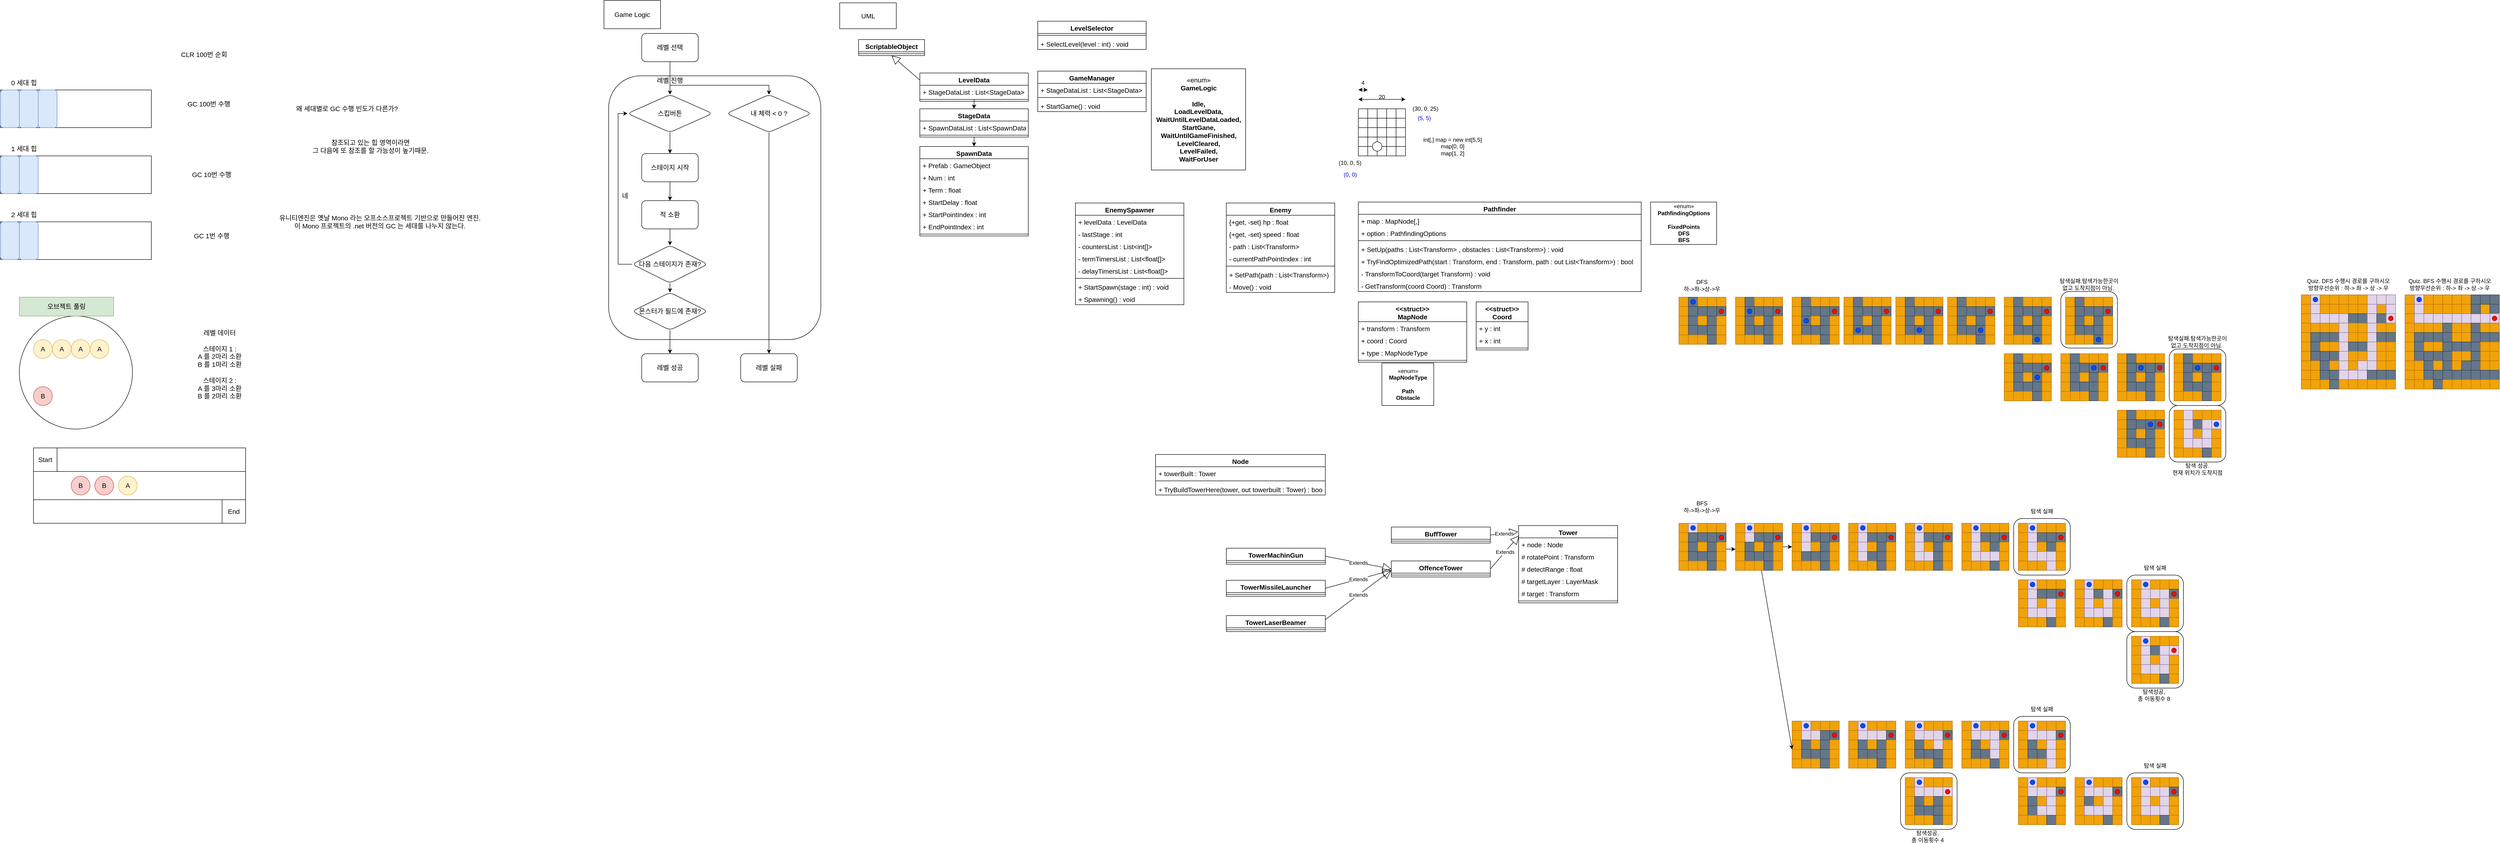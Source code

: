 <mxfile version="20.6.2" type="device"><diagram id="C5RBs43oDa-KdzZeNtuy" name="Page-1"><mxGraphModel dx="1483" dy="827" grid="1" gridSize="10" guides="1" tooltips="1" connect="1" arrows="1" fold="1" page="1" pageScale="1" pageWidth="827" pageHeight="1169" math="0" shadow="0"><root><mxCell id="WIyWlLk6GJQsqaUBKTNV-0"/><mxCell id="WIyWlLk6GJQsqaUBKTNV-1" parent="WIyWlLk6GJQsqaUBKTNV-0"/><mxCell id="a1iBJMwNaMm8yrNWVzpp-1234" value="탐색 실패" style="text;html=1;strokeColor=none;fillColor=none;align=center;verticalAlign=middle;whiteSpace=wrap;rounded=0;fontColor=#000000;" vertex="1" parent="WIyWlLk6GJQsqaUBKTNV-1"><mxGeometry x="4580" y="1620" width="60" height="30" as="geometry"/></mxCell><mxCell id="a1iBJMwNaMm8yrNWVzpp-1235" value="" style="rounded=1;whiteSpace=wrap;html=1;fontColor=#000000;" vertex="1" parent="WIyWlLk6GJQsqaUBKTNV-1"><mxGeometry x="4550" y="1650" width="120" height="120" as="geometry"/></mxCell><mxCell id="a1iBJMwNaMm8yrNWVzpp-1151" value="" style="rounded=1;whiteSpace=wrap;html=1;fontColor=#000000;" vertex="1" parent="WIyWlLk6GJQsqaUBKTNV-1"><mxGeometry x="4310" y="1530" width="120" height="120" as="geometry"/></mxCell><mxCell id="a1iBJMwNaMm8yrNWVzpp-1152" value="탐색 실패" style="text;html=1;strokeColor=none;fillColor=none;align=center;verticalAlign=middle;whiteSpace=wrap;rounded=0;fontColor=#000000;" vertex="1" parent="WIyWlLk6GJQsqaUBKTNV-1"><mxGeometry x="4340" y="1500" width="60" height="30" as="geometry"/></mxCell><mxCell id="a1iBJMwNaMm8yrNWVzpp-1095" value="" style="rounded=1;whiteSpace=wrap;html=1;fontColor=#000000;" vertex="1" parent="WIyWlLk6GJQsqaUBKTNV-1"><mxGeometry x="4550" y="1350" width="120" height="120" as="geometry"/></mxCell><mxCell id="a1iBJMwNaMm8yrNWVzpp-1096" value="탐색성공, &lt;br&gt;총 이동횟수 8" style="text;html=1;strokeColor=none;fillColor=none;align=center;verticalAlign=middle;whiteSpace=wrap;rounded=0;fontColor=#000000;" vertex="1" parent="WIyWlLk6GJQsqaUBKTNV-1"><mxGeometry x="4565" y="1470" width="85" height="30" as="geometry"/></mxCell><mxCell id="a1iBJMwNaMm8yrNWVzpp-1093" value="" style="rounded=1;whiteSpace=wrap;html=1;fontColor=#000000;" vertex="1" parent="WIyWlLk6GJQsqaUBKTNV-1"><mxGeometry x="4550" y="1230" width="120" height="120" as="geometry"/></mxCell><mxCell id="a1iBJMwNaMm8yrNWVzpp-1094" value="탐색 실패" style="text;html=1;strokeColor=none;fillColor=none;align=center;verticalAlign=middle;whiteSpace=wrap;rounded=0;fontColor=#000000;" vertex="1" parent="WIyWlLk6GJQsqaUBKTNV-1"><mxGeometry x="4580" y="1200" width="60" height="30" as="geometry"/></mxCell><mxCell id="a1iBJMwNaMm8yrNWVzpp-1010" value="" style="rounded=1;whiteSpace=wrap;html=1;fontColor=#000000;" vertex="1" parent="WIyWlLk6GJQsqaUBKTNV-1"><mxGeometry x="4310" y="1110" width="120" height="120" as="geometry"/></mxCell><mxCell id="a1iBJMwNaMm8yrNWVzpp-898" value="" style="rounded=1;whiteSpace=wrap;html=1;fontColor=#000000;" vertex="1" parent="WIyWlLk6GJQsqaUBKTNV-1"><mxGeometry x="4070" y="1650" width="120" height="120" as="geometry"/></mxCell><mxCell id="a1iBJMwNaMm8yrNWVzpp-536" value="" style="rounded=1;whiteSpace=wrap;html=1;fontColor=#000000;" vertex="1" parent="WIyWlLk6GJQsqaUBKTNV-1"><mxGeometry x="4640" y="870" width="120" height="120" as="geometry"/></mxCell><mxCell id="a1iBJMwNaMm8yrNWVzpp-451" value="" style="rounded=1;whiteSpace=wrap;html=1;fontColor=#000000;" vertex="1" parent="WIyWlLk6GJQsqaUBKTNV-1"><mxGeometry x="4640" y="750" width="120" height="120" as="geometry"/></mxCell><mxCell id="pbk6zQCBgPkRRvfDJ1am-59" value="" style="rounded=1;whiteSpace=wrap;html=1;fontSize=14;" parent="WIyWlLk6GJQsqaUBKTNV-1" vertex="1"><mxGeometry x="1330" y="170" width="450" height="560" as="geometry"/></mxCell><mxCell id="pbk6zQCBgPkRRvfDJ1am-41" value="" style="rounded=0;whiteSpace=wrap;html=1;fontSize=14;" parent="WIyWlLk6GJQsqaUBKTNV-1" vertex="1"><mxGeometry x="110" y="960" width="450" height="160" as="geometry"/></mxCell><mxCell id="pbk6zQCBgPkRRvfDJ1am-42" value="Start" style="rounded=0;whiteSpace=wrap;html=1;fontSize=14;" parent="WIyWlLk6GJQsqaUBKTNV-1" vertex="1"><mxGeometry x="110" y="960" width="50" height="50" as="geometry"/></mxCell><mxCell id="pbk6zQCBgPkRRvfDJ1am-43" value="End" style="rounded=0;whiteSpace=wrap;html=1;fontSize=14;" parent="WIyWlLk6GJQsqaUBKTNV-1" vertex="1"><mxGeometry x="510" y="1070" width="50" height="50" as="geometry"/></mxCell><mxCell id="pbk6zQCBgPkRRvfDJ1am-44" value="" style="rounded=0;whiteSpace=wrap;html=1;fontSize=14;" parent="WIyWlLk6GJQsqaUBKTNV-1" vertex="1"><mxGeometry x="110" y="1010" width="450" height="60" as="geometry"/></mxCell><mxCell id="pbk6zQCBgPkRRvfDJ1am-109" style="edgeStyle=orthogonalEdgeStyle;rounded=0;orthogonalLoop=1;jettySize=auto;html=1;fontSize=14;" parent="WIyWlLk6GJQsqaUBKTNV-1" source="pbk6zQCBgPkRRvfDJ1am-0" target="pbk6zQCBgPkRRvfDJ1am-90" edge="1"><mxGeometry relative="1" as="geometry"/></mxCell><mxCell id="pbk6zQCBgPkRRvfDJ1am-0" value="LevelData" style="swimlane;fontStyle=1;align=center;verticalAlign=top;childLayout=stackLayout;horizontal=1;startSize=26;horizontalStack=0;resizeParent=1;resizeParentMax=0;resizeLast=0;collapsible=1;marginBottom=0;fontSize=14;" parent="WIyWlLk6GJQsqaUBKTNV-1" vertex="1"><mxGeometry x="1990" y="164" width="230" height="60" as="geometry"/></mxCell><mxCell id="pbk6zQCBgPkRRvfDJ1am-1" value="+ StageDataList : List&lt;StageData&gt;" style="text;strokeColor=none;fillColor=none;align=left;verticalAlign=top;spacingLeft=4;spacingRight=4;overflow=hidden;rotatable=0;points=[[0,0.5],[1,0.5]];portConstraint=eastwest;fontSize=14;" parent="pbk6zQCBgPkRRvfDJ1am-0" vertex="1"><mxGeometry y="26" width="230" height="26" as="geometry"/></mxCell><mxCell id="pbk6zQCBgPkRRvfDJ1am-2" value="" style="line;strokeWidth=1;fillColor=none;align=left;verticalAlign=middle;spacingTop=-1;spacingLeft=3;spacingRight=3;rotatable=0;labelPosition=right;points=[];portConstraint=eastwest;strokeColor=inherit;" parent="pbk6zQCBgPkRRvfDJ1am-0" vertex="1"><mxGeometry y="52" width="230" height="8" as="geometry"/></mxCell><mxCell id="pbk6zQCBgPkRRvfDJ1am-4" value="" style="rounded=0;whiteSpace=wrap;html=1;fontSize=14;" parent="WIyWlLk6GJQsqaUBKTNV-1" vertex="1"><mxGeometry x="40" y="200" width="320" height="80" as="geometry"/></mxCell><mxCell id="pbk6zQCBgPkRRvfDJ1am-5" value="0 세대 힙" style="text;html=1;strokeColor=none;fillColor=none;align=center;verticalAlign=middle;whiteSpace=wrap;rounded=0;fontSize=14;" parent="WIyWlLk6GJQsqaUBKTNV-1" vertex="1"><mxGeometry x="40" y="170" width="100" height="30" as="geometry"/></mxCell><mxCell id="pbk6zQCBgPkRRvfDJ1am-8" value="" style="rounded=0;whiteSpace=wrap;html=1;fontSize=14;" parent="WIyWlLk6GJQsqaUBKTNV-1" vertex="1"><mxGeometry x="40" y="340" width="320" height="80" as="geometry"/></mxCell><mxCell id="pbk6zQCBgPkRRvfDJ1am-9" value="1 세대 힙" style="text;html=1;strokeColor=none;fillColor=none;align=center;verticalAlign=middle;whiteSpace=wrap;rounded=0;fontSize=14;" parent="WIyWlLk6GJQsqaUBKTNV-1" vertex="1"><mxGeometry x="40" y="310" width="100" height="30" as="geometry"/></mxCell><mxCell id="pbk6zQCBgPkRRvfDJ1am-10" value="" style="rounded=0;whiteSpace=wrap;html=1;fontSize=14;" parent="WIyWlLk6GJQsqaUBKTNV-1" vertex="1"><mxGeometry x="40" y="480" width="320" height="80" as="geometry"/></mxCell><mxCell id="pbk6zQCBgPkRRvfDJ1am-11" value="2 세대 힙" style="text;html=1;strokeColor=none;fillColor=none;align=center;verticalAlign=middle;whiteSpace=wrap;rounded=0;fontSize=14;" parent="WIyWlLk6GJQsqaUBKTNV-1" vertex="1"><mxGeometry x="40" y="450" width="100" height="30" as="geometry"/></mxCell><mxCell id="pbk6zQCBgPkRRvfDJ1am-12" value="" style="rounded=1;whiteSpace=wrap;html=1;fontSize=14;fillColor=#dae8fc;strokeColor=#6c8ebf;" parent="WIyWlLk6GJQsqaUBKTNV-1" vertex="1"><mxGeometry x="40" y="200" width="40" height="80" as="geometry"/></mxCell><mxCell id="pbk6zQCBgPkRRvfDJ1am-14" value="" style="rounded=1;whiteSpace=wrap;html=1;fontSize=14;fillColor=#dae8fc;strokeColor=#6c8ebf;" parent="WIyWlLk6GJQsqaUBKTNV-1" vertex="1"><mxGeometry x="40" y="340" width="40" height="80" as="geometry"/></mxCell><mxCell id="pbk6zQCBgPkRRvfDJ1am-15" value="" style="rounded=1;whiteSpace=wrap;html=1;fontSize=14;fillColor=#dae8fc;strokeColor=#6c8ebf;" parent="WIyWlLk6GJQsqaUBKTNV-1" vertex="1"><mxGeometry x="40" y="480" width="40" height="80" as="geometry"/></mxCell><mxCell id="pbk6zQCBgPkRRvfDJ1am-16" value="" style="rounded=1;whiteSpace=wrap;html=1;fontSize=14;fillColor=#dae8fc;strokeColor=#6c8ebf;" parent="WIyWlLk6GJQsqaUBKTNV-1" vertex="1"><mxGeometry x="80" y="480" width="40" height="80" as="geometry"/></mxCell><mxCell id="pbk6zQCBgPkRRvfDJ1am-17" value="" style="rounded=1;whiteSpace=wrap;html=1;fontSize=14;fillColor=#dae8fc;strokeColor=#6c8ebf;" parent="WIyWlLk6GJQsqaUBKTNV-1" vertex="1"><mxGeometry x="80" y="340" width="40" height="80" as="geometry"/></mxCell><mxCell id="pbk6zQCBgPkRRvfDJ1am-18" value="" style="rounded=1;whiteSpace=wrap;html=1;fontSize=14;fillColor=#dae8fc;strokeColor=#6c8ebf;" parent="WIyWlLk6GJQsqaUBKTNV-1" vertex="1"><mxGeometry x="80" y="200" width="40" height="80" as="geometry"/></mxCell><mxCell id="pbk6zQCBgPkRRvfDJ1am-19" value="" style="rounded=1;whiteSpace=wrap;html=1;fontSize=14;fillColor=#dae8fc;strokeColor=#6c8ebf;" parent="WIyWlLk6GJQsqaUBKTNV-1" vertex="1"><mxGeometry x="120" y="200" width="40" height="80" as="geometry"/></mxCell><mxCell id="pbk6zQCBgPkRRvfDJ1am-20" value="CLR 100번 순회" style="text;html=1;strokeColor=none;fillColor=none;align=center;verticalAlign=middle;whiteSpace=wrap;rounded=0;fontSize=14;" parent="WIyWlLk6GJQsqaUBKTNV-1" vertex="1"><mxGeometry x="414" y="110" width="116" height="30" as="geometry"/></mxCell><mxCell id="pbk6zQCBgPkRRvfDJ1am-21" value="GC 100번 수행" style="text;html=1;strokeColor=none;fillColor=none;align=center;verticalAlign=middle;whiteSpace=wrap;rounded=0;fontSize=14;" parent="WIyWlLk6GJQsqaUBKTNV-1" vertex="1"><mxGeometry x="414" y="210" width="136" height="40" as="geometry"/></mxCell><mxCell id="pbk6zQCBgPkRRvfDJ1am-22" value="GC 10번 수행" style="text;html=1;strokeColor=none;fillColor=none;align=center;verticalAlign=middle;whiteSpace=wrap;rounded=0;fontSize=14;" parent="WIyWlLk6GJQsqaUBKTNV-1" vertex="1"><mxGeometry x="420" y="360" width="136" height="40" as="geometry"/></mxCell><mxCell id="pbk6zQCBgPkRRvfDJ1am-23" value="GC 1번 수행" style="text;html=1;strokeColor=none;fillColor=none;align=center;verticalAlign=middle;whiteSpace=wrap;rounded=0;fontSize=14;" parent="WIyWlLk6GJQsqaUBKTNV-1" vertex="1"><mxGeometry x="420" y="490" width="136" height="40" as="geometry"/></mxCell><mxCell id="pbk6zQCBgPkRRvfDJ1am-24" value="왜 세대별로 GC 수행 빈도가 다른가?" style="text;html=1;strokeColor=none;fillColor=none;align=center;verticalAlign=middle;whiteSpace=wrap;rounded=0;fontSize=14;" parent="WIyWlLk6GJQsqaUBKTNV-1" vertex="1"><mxGeometry x="640" y="220" width="270" height="40" as="geometry"/></mxCell><mxCell id="pbk6zQCBgPkRRvfDJ1am-25" value="참조되고 있는 힙 영역이라면&lt;br&gt;그 다음에 또 참조를 할 가능성이 높기때문." style="text;html=1;strokeColor=none;fillColor=none;align=center;verticalAlign=middle;whiteSpace=wrap;rounded=0;fontSize=14;" parent="WIyWlLk6GJQsqaUBKTNV-1" vertex="1"><mxGeometry x="640" y="290" width="370" height="60" as="geometry"/></mxCell><mxCell id="pbk6zQCBgPkRRvfDJ1am-26" value="유니티엔진은 옛날 Mono 라는 오프소스프로젝트 기반으로 만들어진 엔진.&lt;br&gt;이 Mono 프로젝트의 .net 버전의 GC 는 세대를 나누지 않는다." style="text;html=1;strokeColor=none;fillColor=none;align=center;verticalAlign=middle;whiteSpace=wrap;rounded=0;fontSize=14;" parent="WIyWlLk6GJQsqaUBKTNV-1" vertex="1"><mxGeometry x="580" y="450" width="530" height="60" as="geometry"/></mxCell><mxCell id="pbk6zQCBgPkRRvfDJ1am-27" value="" style="ellipse;whiteSpace=wrap;html=1;aspect=fixed;fontSize=14;" parent="WIyWlLk6GJQsqaUBKTNV-1" vertex="1"><mxGeometry x="80" y="680" width="240" height="240" as="geometry"/></mxCell><mxCell id="pbk6zQCBgPkRRvfDJ1am-28" value="오브젝트 풀링" style="text;html=1;strokeColor=#82b366;fillColor=#d5e8d4;align=center;verticalAlign=middle;whiteSpace=wrap;rounded=0;fontSize=14;" parent="WIyWlLk6GJQsqaUBKTNV-1" vertex="1"><mxGeometry x="80" y="640" width="200" height="40" as="geometry"/></mxCell><mxCell id="pbk6zQCBgPkRRvfDJ1am-29" value="A" style="ellipse;whiteSpace=wrap;html=1;aspect=fixed;fontSize=14;fillColor=#fff2cc;strokeColor=#d6b656;" parent="WIyWlLk6GJQsqaUBKTNV-1" vertex="1"><mxGeometry x="290" y="1020" width="40" height="40" as="geometry"/></mxCell><mxCell id="pbk6zQCBgPkRRvfDJ1am-30" value="레벨 데이터&lt;br&gt;&lt;br&gt;스테이지 1 : &lt;br&gt;A 를 2마리 소환&lt;br&gt;B 를 1마리 소환&lt;br&gt;&lt;br&gt;스테이지 2 :&lt;br&gt;A 를 3마리 소환&lt;br&gt;B 를 2마리 소환" style="text;html=1;strokeColor=none;fillColor=none;align=center;verticalAlign=middle;whiteSpace=wrap;rounded=0;fontSize=14;" parent="WIyWlLk6GJQsqaUBKTNV-1" vertex="1"><mxGeometry x="370" y="670" width="270" height="225" as="geometry"/></mxCell><mxCell id="pbk6zQCBgPkRRvfDJ1am-34" value="A" style="ellipse;whiteSpace=wrap;html=1;aspect=fixed;fontSize=14;fillColor=#fff2cc;strokeColor=#d6b656;" parent="WIyWlLk6GJQsqaUBKTNV-1" vertex="1"><mxGeometry x="230" y="730" width="40" height="40" as="geometry"/></mxCell><mxCell id="pbk6zQCBgPkRRvfDJ1am-35" value="A" style="ellipse;whiteSpace=wrap;html=1;aspect=fixed;fontSize=14;fillColor=#fff2cc;strokeColor=#d6b656;" parent="WIyWlLk6GJQsqaUBKTNV-1" vertex="1"><mxGeometry x="190" y="730" width="40" height="40" as="geometry"/></mxCell><mxCell id="pbk6zQCBgPkRRvfDJ1am-36" value="A" style="ellipse;whiteSpace=wrap;html=1;aspect=fixed;fontSize=14;fillColor=#fff2cc;strokeColor=#d6b656;" parent="WIyWlLk6GJQsqaUBKTNV-1" vertex="1"><mxGeometry x="110" y="730" width="40" height="40" as="geometry"/></mxCell><mxCell id="pbk6zQCBgPkRRvfDJ1am-37" value="A" style="ellipse;whiteSpace=wrap;html=1;aspect=fixed;fontSize=14;fillColor=#fff2cc;strokeColor=#d6b656;" parent="WIyWlLk6GJQsqaUBKTNV-1" vertex="1"><mxGeometry x="150" y="730" width="40" height="40" as="geometry"/></mxCell><mxCell id="pbk6zQCBgPkRRvfDJ1am-38" value="B" style="ellipse;whiteSpace=wrap;html=1;aspect=fixed;fontSize=14;fillColor=#f8cecc;strokeColor=#b85450;" parent="WIyWlLk6GJQsqaUBKTNV-1" vertex="1"><mxGeometry x="190" y="1020" width="40" height="40" as="geometry"/></mxCell><mxCell id="pbk6zQCBgPkRRvfDJ1am-39" value="B" style="ellipse;whiteSpace=wrap;html=1;aspect=fixed;fontSize=14;fillColor=#f8cecc;strokeColor=#b85450;" parent="WIyWlLk6GJQsqaUBKTNV-1" vertex="1"><mxGeometry x="240" y="1020" width="40" height="40" as="geometry"/></mxCell><mxCell id="pbk6zQCBgPkRRvfDJ1am-40" value="B" style="ellipse;whiteSpace=wrap;html=1;aspect=fixed;fontSize=14;fillColor=#f8cecc;strokeColor=#b85450;" parent="WIyWlLk6GJQsqaUBKTNV-1" vertex="1"><mxGeometry x="110" y="830" width="40" height="40" as="geometry"/></mxCell><mxCell id="pbk6zQCBgPkRRvfDJ1am-66" style="edgeStyle=orthogonalEdgeStyle;rounded=0;orthogonalLoop=1;jettySize=auto;html=1;fontSize=14;" parent="WIyWlLk6GJQsqaUBKTNV-1" source="pbk6zQCBgPkRRvfDJ1am-47" target="pbk6zQCBgPkRRvfDJ1am-51" edge="1"><mxGeometry relative="1" as="geometry"/></mxCell><mxCell id="pbk6zQCBgPkRRvfDJ1am-77" style="edgeStyle=orthogonalEdgeStyle;rounded=0;orthogonalLoop=1;jettySize=auto;html=1;fontSize=14;" parent="WIyWlLk6GJQsqaUBKTNV-1" source="pbk6zQCBgPkRRvfDJ1am-47" target="pbk6zQCBgPkRRvfDJ1am-75" edge="1"><mxGeometry relative="1" as="geometry"><Array as="points"><mxPoint x="1460" y="190"/><mxPoint x="1670" y="190"/></Array></mxGeometry></mxCell><mxCell id="pbk6zQCBgPkRRvfDJ1am-47" value="레벨 선택" style="rounded=1;whiteSpace=wrap;html=1;fontSize=14;" parent="WIyWlLk6GJQsqaUBKTNV-1" vertex="1"><mxGeometry x="1400" y="80" width="120" height="60" as="geometry"/></mxCell><mxCell id="pbk6zQCBgPkRRvfDJ1am-48" value="Game Logic" style="rounded=0;whiteSpace=wrap;html=1;fontSize=14;" parent="WIyWlLk6GJQsqaUBKTNV-1" vertex="1"><mxGeometry x="1320" y="10" width="120" height="60" as="geometry"/></mxCell><mxCell id="pbk6zQCBgPkRRvfDJ1am-67" style="edgeStyle=orthogonalEdgeStyle;rounded=0;orthogonalLoop=1;jettySize=auto;html=1;fontSize=14;" parent="WIyWlLk6GJQsqaUBKTNV-1" source="pbk6zQCBgPkRRvfDJ1am-51" target="pbk6zQCBgPkRRvfDJ1am-53" edge="1"><mxGeometry relative="1" as="geometry"/></mxCell><mxCell id="pbk6zQCBgPkRRvfDJ1am-51" value="스킵버튼" style="rhombus;whiteSpace=wrap;html=1;fontSize=14;rounded=1;" parent="WIyWlLk6GJQsqaUBKTNV-1" vertex="1"><mxGeometry x="1370" y="210" width="180" height="80" as="geometry"/></mxCell><mxCell id="pbk6zQCBgPkRRvfDJ1am-56" value="" style="edgeStyle=orthogonalEdgeStyle;rounded=0;orthogonalLoop=1;jettySize=auto;html=1;fontSize=14;" parent="WIyWlLk6GJQsqaUBKTNV-1" source="pbk6zQCBgPkRRvfDJ1am-53" target="pbk6zQCBgPkRRvfDJ1am-55" edge="1"><mxGeometry relative="1" as="geometry"/></mxCell><mxCell id="pbk6zQCBgPkRRvfDJ1am-53" value="스테이지 시작" style="whiteSpace=wrap;html=1;fontSize=14;rounded=1;" parent="WIyWlLk6GJQsqaUBKTNV-1" vertex="1"><mxGeometry x="1400" y="335" width="120" height="60" as="geometry"/></mxCell><mxCell id="pbk6zQCBgPkRRvfDJ1am-65" value="" style="edgeStyle=orthogonalEdgeStyle;rounded=0;orthogonalLoop=1;jettySize=auto;html=1;fontSize=14;" parent="WIyWlLk6GJQsqaUBKTNV-1" source="pbk6zQCBgPkRRvfDJ1am-55" edge="1"><mxGeometry relative="1" as="geometry"><mxPoint x="1460" y="530" as="targetPoint"/></mxGeometry></mxCell><mxCell id="pbk6zQCBgPkRRvfDJ1am-55" value="적 소환" style="whiteSpace=wrap;html=1;fontSize=14;rounded=1;" parent="WIyWlLk6GJQsqaUBKTNV-1" vertex="1"><mxGeometry x="1400" y="435" width="120" height="60" as="geometry"/></mxCell><mxCell id="pbk6zQCBgPkRRvfDJ1am-68" style="edgeStyle=orthogonalEdgeStyle;rounded=0;orthogonalLoop=1;jettySize=auto;html=1;entryX=0;entryY=0.5;entryDx=0;entryDy=0;fontSize=14;" parent="WIyWlLk6GJQsqaUBKTNV-1" source="pbk6zQCBgPkRRvfDJ1am-57" target="pbk6zQCBgPkRRvfDJ1am-51" edge="1"><mxGeometry relative="1" as="geometry"><Array as="points"><mxPoint x="1350" y="570"/><mxPoint x="1350" y="250"/></Array></mxGeometry></mxCell><mxCell id="pbk6zQCBgPkRRvfDJ1am-71" value="" style="edgeStyle=orthogonalEdgeStyle;rounded=0;orthogonalLoop=1;jettySize=auto;html=1;fontSize=14;" parent="WIyWlLk6GJQsqaUBKTNV-1" source="pbk6zQCBgPkRRvfDJ1am-57" target="pbk6zQCBgPkRRvfDJ1am-70" edge="1"><mxGeometry relative="1" as="geometry"/></mxCell><mxCell id="pbk6zQCBgPkRRvfDJ1am-57" value="다음 스테이지가 존재?" style="rhombus;whiteSpace=wrap;html=1;fontSize=14;rounded=1;" parent="WIyWlLk6GJQsqaUBKTNV-1" vertex="1"><mxGeometry x="1380" y="530" width="160" height="80" as="geometry"/></mxCell><mxCell id="pbk6zQCBgPkRRvfDJ1am-62" value="레벨 진행" style="text;html=1;strokeColor=none;fillColor=none;align=center;verticalAlign=middle;whiteSpace=wrap;rounded=0;fontSize=14;" parent="WIyWlLk6GJQsqaUBKTNV-1" vertex="1"><mxGeometry x="1420" y="170" width="80" height="20" as="geometry"/></mxCell><mxCell id="pbk6zQCBgPkRRvfDJ1am-69" value="네" style="text;html=1;strokeColor=none;fillColor=none;align=center;verticalAlign=middle;whiteSpace=wrap;rounded=0;fontSize=14;" parent="WIyWlLk6GJQsqaUBKTNV-1" vertex="1"><mxGeometry x="1350" y="410" width="30" height="30" as="geometry"/></mxCell><mxCell id="pbk6zQCBgPkRRvfDJ1am-74" style="edgeStyle=orthogonalEdgeStyle;rounded=0;orthogonalLoop=1;jettySize=auto;html=1;fontSize=14;" parent="WIyWlLk6GJQsqaUBKTNV-1" source="pbk6zQCBgPkRRvfDJ1am-70" target="pbk6zQCBgPkRRvfDJ1am-73" edge="1"><mxGeometry relative="1" as="geometry"/></mxCell><mxCell id="pbk6zQCBgPkRRvfDJ1am-70" value="몬스터가 필드에 존재?" style="rhombus;whiteSpace=wrap;html=1;fontSize=14;rounded=1;" parent="WIyWlLk6GJQsqaUBKTNV-1" vertex="1"><mxGeometry x="1380" y="630" width="160" height="80" as="geometry"/></mxCell><mxCell id="pbk6zQCBgPkRRvfDJ1am-73" value="레벨 성공" style="rounded=1;whiteSpace=wrap;html=1;fontSize=14;" parent="WIyWlLk6GJQsqaUBKTNV-1" vertex="1"><mxGeometry x="1400" y="760" width="120" height="60" as="geometry"/></mxCell><mxCell id="pbk6zQCBgPkRRvfDJ1am-79" style="edgeStyle=orthogonalEdgeStyle;rounded=0;orthogonalLoop=1;jettySize=auto;html=1;entryX=0.5;entryY=0;entryDx=0;entryDy=0;fontSize=14;" parent="WIyWlLk6GJQsqaUBKTNV-1" source="pbk6zQCBgPkRRvfDJ1am-75" target="pbk6zQCBgPkRRvfDJ1am-78" edge="1"><mxGeometry relative="1" as="geometry"/></mxCell><mxCell id="pbk6zQCBgPkRRvfDJ1am-75" value="내 체력 &amp;lt; 0 ?" style="rhombus;whiteSpace=wrap;html=1;fontSize=14;rounded=1;" parent="WIyWlLk6GJQsqaUBKTNV-1" vertex="1"><mxGeometry x="1580" y="210" width="180" height="80" as="geometry"/></mxCell><mxCell id="pbk6zQCBgPkRRvfDJ1am-78" value="레벨 실패" style="rounded=1;whiteSpace=wrap;html=1;fontSize=14;" parent="WIyWlLk6GJQsqaUBKTNV-1" vertex="1"><mxGeometry x="1610" y="760" width="120" height="60" as="geometry"/></mxCell><mxCell id="pbk6zQCBgPkRRvfDJ1am-80" value="UML" style="html=1;fontSize=14;" parent="WIyWlLk6GJQsqaUBKTNV-1" vertex="1"><mxGeometry x="1820" y="15" width="120" height="55" as="geometry"/></mxCell><mxCell id="pbk6zQCBgPkRRvfDJ1am-82" value="SpawnData" style="swimlane;fontStyle=1;align=center;verticalAlign=top;childLayout=stackLayout;horizontal=1;startSize=26;horizontalStack=0;resizeParent=1;resizeParentMax=0;resizeLast=0;collapsible=1;marginBottom=0;fontSize=14;" parent="WIyWlLk6GJQsqaUBKTNV-1" vertex="1"><mxGeometry x="1990" y="320" width="230" height="190" as="geometry"/></mxCell><mxCell id="pbk6zQCBgPkRRvfDJ1am-83" value="+ Prefab : GameObject" style="text;strokeColor=none;fillColor=none;align=left;verticalAlign=top;spacingLeft=4;spacingRight=4;overflow=hidden;rotatable=0;points=[[0,0.5],[1,0.5]];portConstraint=eastwest;fontSize=14;" parent="pbk6zQCBgPkRRvfDJ1am-82" vertex="1"><mxGeometry y="26" width="230" height="26" as="geometry"/></mxCell><mxCell id="pbk6zQCBgPkRRvfDJ1am-85" value="+ Num : int" style="text;strokeColor=none;fillColor=none;align=left;verticalAlign=top;spacingLeft=4;spacingRight=4;overflow=hidden;rotatable=0;points=[[0,0.5],[1,0.5]];portConstraint=eastwest;fontSize=14;" parent="pbk6zQCBgPkRRvfDJ1am-82" vertex="1"><mxGeometry y="52" width="230" height="26" as="geometry"/></mxCell><mxCell id="pbk6zQCBgPkRRvfDJ1am-86" value="+ Term : float" style="text;strokeColor=none;fillColor=none;align=left;verticalAlign=top;spacingLeft=4;spacingRight=4;overflow=hidden;rotatable=0;points=[[0,0.5],[1,0.5]];portConstraint=eastwest;fontSize=14;" parent="pbk6zQCBgPkRRvfDJ1am-82" vertex="1"><mxGeometry y="78" width="230" height="26" as="geometry"/></mxCell><mxCell id="pbk6zQCBgPkRRvfDJ1am-87" value="+ StartDelay : float" style="text;strokeColor=none;fillColor=none;align=left;verticalAlign=top;spacingLeft=4;spacingRight=4;overflow=hidden;rotatable=0;points=[[0,0.5],[1,0.5]];portConstraint=eastwest;fontSize=14;" parent="pbk6zQCBgPkRRvfDJ1am-82" vertex="1"><mxGeometry y="104" width="230" height="26" as="geometry"/></mxCell><mxCell id="pbk6zQCBgPkRRvfDJ1am-88" value="+ StartPointIndex : int" style="text;strokeColor=none;fillColor=none;align=left;verticalAlign=top;spacingLeft=4;spacingRight=4;overflow=hidden;rotatable=0;points=[[0,0.5],[1,0.5]];portConstraint=eastwest;fontSize=14;" parent="pbk6zQCBgPkRRvfDJ1am-82" vertex="1"><mxGeometry y="130" width="230" height="26" as="geometry"/></mxCell><mxCell id="pbk6zQCBgPkRRvfDJ1am-89" value="+ EndPointIndex : int" style="text;strokeColor=none;fillColor=none;align=left;verticalAlign=top;spacingLeft=4;spacingRight=4;overflow=hidden;rotatable=0;points=[[0,0.5],[1,0.5]];portConstraint=eastwest;fontSize=14;" parent="pbk6zQCBgPkRRvfDJ1am-82" vertex="1"><mxGeometry y="156" width="230" height="26" as="geometry"/></mxCell><mxCell id="pbk6zQCBgPkRRvfDJ1am-84" value="" style="line;strokeWidth=1;fillColor=none;align=left;verticalAlign=middle;spacingTop=-1;spacingLeft=3;spacingRight=3;rotatable=0;labelPosition=right;points=[];portConstraint=eastwest;strokeColor=inherit;" parent="pbk6zQCBgPkRRvfDJ1am-82" vertex="1"><mxGeometry y="182" width="230" height="8" as="geometry"/></mxCell><mxCell id="pbk6zQCBgPkRRvfDJ1am-110" style="edgeStyle=orthogonalEdgeStyle;rounded=0;orthogonalLoop=1;jettySize=auto;html=1;entryX=0.5;entryY=0;entryDx=0;entryDy=0;fontSize=14;" parent="WIyWlLk6GJQsqaUBKTNV-1" source="pbk6zQCBgPkRRvfDJ1am-90" target="pbk6zQCBgPkRRvfDJ1am-82" edge="1"><mxGeometry relative="1" as="geometry"/></mxCell><mxCell id="pbk6zQCBgPkRRvfDJ1am-90" value="StageData" style="swimlane;fontStyle=1;align=center;verticalAlign=top;childLayout=stackLayout;horizontal=1;startSize=26;horizontalStack=0;resizeParent=1;resizeParentMax=0;resizeLast=0;collapsible=1;marginBottom=0;fontSize=14;" parent="WIyWlLk6GJQsqaUBKTNV-1" vertex="1"><mxGeometry x="1990" y="240" width="230" height="60" as="geometry"/></mxCell><mxCell id="pbk6zQCBgPkRRvfDJ1am-91" value="+ SpawnDataList : List&lt;SpawnData&gt;" style="text;strokeColor=none;fillColor=none;align=left;verticalAlign=top;spacingLeft=4;spacingRight=4;overflow=hidden;rotatable=0;points=[[0,0.5],[1,0.5]];portConstraint=eastwest;fontSize=14;" parent="pbk6zQCBgPkRRvfDJ1am-90" vertex="1"><mxGeometry y="26" width="230" height="26" as="geometry"/></mxCell><mxCell id="pbk6zQCBgPkRRvfDJ1am-92" value="" style="line;strokeWidth=1;fillColor=none;align=left;verticalAlign=middle;spacingTop=-1;spacingLeft=3;spacingRight=3;rotatable=0;labelPosition=right;points=[];portConstraint=eastwest;strokeColor=inherit;" parent="pbk6zQCBgPkRRvfDJ1am-90" vertex="1"><mxGeometry y="52" width="230" height="8" as="geometry"/></mxCell><mxCell id="pbk6zQCBgPkRRvfDJ1am-93" value="GameManager" style="swimlane;fontStyle=1;align=center;verticalAlign=top;childLayout=stackLayout;horizontal=1;startSize=26;horizontalStack=0;resizeParent=1;resizeParentMax=0;resizeLast=0;collapsible=1;marginBottom=0;fontSize=14;" parent="WIyWlLk6GJQsqaUBKTNV-1" vertex="1"><mxGeometry x="2240" y="160" width="230" height="86" as="geometry"/></mxCell><mxCell id="pbk6zQCBgPkRRvfDJ1am-94" value="+ StageDataList : List&lt;StageData&gt;" style="text;strokeColor=none;fillColor=none;align=left;verticalAlign=top;spacingLeft=4;spacingRight=4;overflow=hidden;rotatable=0;points=[[0,0.5],[1,0.5]];portConstraint=eastwest;fontSize=14;" parent="pbk6zQCBgPkRRvfDJ1am-93" vertex="1"><mxGeometry y="26" width="230" height="26" as="geometry"/></mxCell><mxCell id="pbk6zQCBgPkRRvfDJ1am-95" value="" style="line;strokeWidth=1;fillColor=none;align=left;verticalAlign=middle;spacingTop=-1;spacingLeft=3;spacingRight=3;rotatable=0;labelPosition=right;points=[];portConstraint=eastwest;strokeColor=inherit;" parent="pbk6zQCBgPkRRvfDJ1am-93" vertex="1"><mxGeometry y="52" width="230" height="8" as="geometry"/></mxCell><mxCell id="pbk6zQCBgPkRRvfDJ1am-101" value="+ StartGame() : void" style="text;strokeColor=none;fillColor=none;align=left;verticalAlign=top;spacingLeft=4;spacingRight=4;overflow=hidden;rotatable=0;points=[[0,0.5],[1,0.5]];portConstraint=eastwest;fontSize=14;" parent="pbk6zQCBgPkRRvfDJ1am-93" vertex="1"><mxGeometry y="60" width="230" height="26" as="geometry"/></mxCell><mxCell id="pbk6zQCBgPkRRvfDJ1am-96" value="LevelSelector" style="swimlane;fontStyle=1;align=center;verticalAlign=top;childLayout=stackLayout;horizontal=1;startSize=26;horizontalStack=0;resizeParent=1;resizeParentMax=0;resizeLast=0;collapsible=1;marginBottom=0;fontSize=14;" parent="WIyWlLk6GJQsqaUBKTNV-1" vertex="1"><mxGeometry x="2240" y="54" width="230" height="60" as="geometry"/></mxCell><mxCell id="pbk6zQCBgPkRRvfDJ1am-98" value="" style="line;strokeWidth=1;fillColor=none;align=left;verticalAlign=middle;spacingTop=-1;spacingLeft=3;spacingRight=3;rotatable=0;labelPosition=right;points=[];portConstraint=eastwest;strokeColor=inherit;" parent="pbk6zQCBgPkRRvfDJ1am-96" vertex="1"><mxGeometry y="26" width="230" height="8" as="geometry"/></mxCell><mxCell id="pbk6zQCBgPkRRvfDJ1am-97" value="+ SelectLevel(level : int) : void" style="text;strokeColor=none;fillColor=none;align=left;verticalAlign=top;spacingLeft=4;spacingRight=4;overflow=hidden;rotatable=0;points=[[0,0.5],[1,0.5]];portConstraint=eastwest;fontSize=14;" parent="pbk6zQCBgPkRRvfDJ1am-96" vertex="1"><mxGeometry y="34" width="230" height="26" as="geometry"/></mxCell><mxCell id="pbk6zQCBgPkRRvfDJ1am-100" value="«enum»&lt;br&gt;&lt;b&gt;GameLogic&lt;br&gt;&lt;br&gt;Idle,&lt;br&gt;LoadLevelData,&lt;br&gt;WaitUntilLevelDataLoaded,&lt;br&gt;StartGane,&lt;br&gt;WaitUntilGameFinished,&lt;br&gt;LevelCleared,&lt;br&gt;LevelFailed,&lt;br&gt;WaitForUser&lt;br&gt;&lt;/b&gt;" style="html=1;fontSize=14;" parent="WIyWlLk6GJQsqaUBKTNV-1" vertex="1"><mxGeometry x="2481" y="155" width="200" height="215" as="geometry"/></mxCell><mxCell id="pbk6zQCBgPkRRvfDJ1am-102" value="ScriptableObject" style="swimlane;fontStyle=1;align=center;verticalAlign=top;childLayout=stackLayout;horizontal=1;startSize=26;horizontalStack=0;resizeParent=1;resizeParentMax=0;resizeLast=0;collapsible=1;marginBottom=0;fontSize=14;" parent="WIyWlLk6GJQsqaUBKTNV-1" vertex="1"><mxGeometry x="1860" y="93" width="140" height="34" as="geometry"/></mxCell><mxCell id="pbk6zQCBgPkRRvfDJ1am-104" value="" style="line;strokeWidth=1;fillColor=none;align=left;verticalAlign=middle;spacingTop=-1;spacingLeft=3;spacingRight=3;rotatable=0;labelPosition=right;points=[];portConstraint=eastwest;strokeColor=inherit;" parent="pbk6zQCBgPkRRvfDJ1am-102" vertex="1"><mxGeometry y="26" width="140" height="8" as="geometry"/></mxCell><mxCell id="pbk6zQCBgPkRRvfDJ1am-107" value="" style="endArrow=block;endSize=16;endFill=0;html=1;rounded=0;fontSize=14;entryX=0.5;entryY=1;entryDx=0;entryDy=0;exitX=0;exitY=0.25;exitDx=0;exitDy=0;" parent="WIyWlLk6GJQsqaUBKTNV-1" source="pbk6zQCBgPkRRvfDJ1am-0" target="pbk6zQCBgPkRRvfDJ1am-102" edge="1"><mxGeometry width="160" relative="1" as="geometry"><mxPoint x="2210" y="390" as="sourcePoint"/><mxPoint x="2370" y="390" as="targetPoint"/></mxGeometry></mxCell><mxCell id="a1iBJMwNaMm8yrNWVzpp-1" value="EnemySpawner" style="swimlane;fontStyle=1;align=center;verticalAlign=top;childLayout=stackLayout;horizontal=1;startSize=26;horizontalStack=0;resizeParent=1;resizeParentMax=0;resizeLast=0;collapsible=1;marginBottom=0;fontSize=14;" vertex="1" parent="WIyWlLk6GJQsqaUBKTNV-1"><mxGeometry x="2320" y="440" width="230" height="216" as="geometry"/></mxCell><mxCell id="a1iBJMwNaMm8yrNWVzpp-2" value="+ levelData : LevelData" style="text;strokeColor=none;fillColor=none;align=left;verticalAlign=top;spacingLeft=4;spacingRight=4;overflow=hidden;rotatable=0;points=[[0,0.5],[1,0.5]];portConstraint=eastwest;fontSize=14;" vertex="1" parent="a1iBJMwNaMm8yrNWVzpp-1"><mxGeometry y="26" width="230" height="26" as="geometry"/></mxCell><mxCell id="a1iBJMwNaMm8yrNWVzpp-5" value="- lastStage : int" style="text;strokeColor=none;fillColor=none;align=left;verticalAlign=top;spacingLeft=4;spacingRight=4;overflow=hidden;rotatable=0;points=[[0,0.5],[1,0.5]];portConstraint=eastwest;fontSize=14;" vertex="1" parent="a1iBJMwNaMm8yrNWVzpp-1"><mxGeometry y="52" width="230" height="26" as="geometry"/></mxCell><mxCell id="a1iBJMwNaMm8yrNWVzpp-9" value="- countersList : List&lt;int[]&gt;" style="text;strokeColor=none;fillColor=none;align=left;verticalAlign=top;spacingLeft=4;spacingRight=4;overflow=hidden;rotatable=0;points=[[0,0.5],[1,0.5]];portConstraint=eastwest;fontSize=14;" vertex="1" parent="a1iBJMwNaMm8yrNWVzpp-1"><mxGeometry y="78" width="230" height="26" as="geometry"/></mxCell><mxCell id="a1iBJMwNaMm8yrNWVzpp-7" value="- termTimersList : List&lt;float[]&gt;" style="text;strokeColor=none;fillColor=none;align=left;verticalAlign=top;spacingLeft=4;spacingRight=4;overflow=hidden;rotatable=0;points=[[0,0.5],[1,0.5]];portConstraint=eastwest;fontSize=14;" vertex="1" parent="a1iBJMwNaMm8yrNWVzpp-1"><mxGeometry y="104" width="230" height="26" as="geometry"/></mxCell><mxCell id="a1iBJMwNaMm8yrNWVzpp-8" value="- delayTimersList : List&lt;float[]&gt;" style="text;strokeColor=none;fillColor=none;align=left;verticalAlign=top;spacingLeft=4;spacingRight=4;overflow=hidden;rotatable=0;points=[[0,0.5],[1,0.5]];portConstraint=eastwest;fontSize=14;" vertex="1" parent="a1iBJMwNaMm8yrNWVzpp-1"><mxGeometry y="130" width="230" height="26" as="geometry"/></mxCell><mxCell id="a1iBJMwNaMm8yrNWVzpp-3" value="" style="line;strokeWidth=1;fillColor=none;align=left;verticalAlign=middle;spacingTop=-1;spacingLeft=3;spacingRight=3;rotatable=0;labelPosition=right;points=[];portConstraint=eastwest;strokeColor=inherit;" vertex="1" parent="a1iBJMwNaMm8yrNWVzpp-1"><mxGeometry y="156" width="230" height="8" as="geometry"/></mxCell><mxCell id="a1iBJMwNaMm8yrNWVzpp-4" value="+ StartSpawn(stage : int) : void" style="text;strokeColor=none;fillColor=none;align=left;verticalAlign=top;spacingLeft=4;spacingRight=4;overflow=hidden;rotatable=0;points=[[0,0.5],[1,0.5]];portConstraint=eastwest;fontSize=14;" vertex="1" parent="a1iBJMwNaMm8yrNWVzpp-1"><mxGeometry y="164" width="230" height="26" as="geometry"/></mxCell><mxCell id="a1iBJMwNaMm8yrNWVzpp-6" value="+ Spawning() : void" style="text;strokeColor=none;fillColor=none;align=left;verticalAlign=top;spacingLeft=4;spacingRight=4;overflow=hidden;rotatable=0;points=[[0,0.5],[1,0.5]];portConstraint=eastwest;fontSize=14;" vertex="1" parent="a1iBJMwNaMm8yrNWVzpp-1"><mxGeometry y="190" width="230" height="26" as="geometry"/></mxCell><mxCell id="a1iBJMwNaMm8yrNWVzpp-10" value="Enemy" style="swimlane;fontStyle=1;align=center;verticalAlign=top;childLayout=stackLayout;horizontal=1;startSize=26;horizontalStack=0;resizeParent=1;resizeParentMax=0;resizeLast=0;collapsible=1;marginBottom=0;fontSize=14;" vertex="1" parent="WIyWlLk6GJQsqaUBKTNV-1"><mxGeometry x="2640" y="440" width="230" height="190" as="geometry"/></mxCell><mxCell id="a1iBJMwNaMm8yrNWVzpp-11" value="{+get, -set} hp : float" style="text;strokeColor=none;fillColor=none;align=left;verticalAlign=top;spacingLeft=4;spacingRight=4;overflow=hidden;rotatable=0;points=[[0,0.5],[1,0.5]];portConstraint=eastwest;fontSize=14;" vertex="1" parent="a1iBJMwNaMm8yrNWVzpp-10"><mxGeometry y="26" width="230" height="26" as="geometry"/></mxCell><mxCell id="a1iBJMwNaMm8yrNWVzpp-14" value="{+get, -set} speed : float" style="text;strokeColor=none;fillColor=none;align=left;verticalAlign=top;spacingLeft=4;spacingRight=4;overflow=hidden;rotatable=0;points=[[0,0.5],[1,0.5]];portConstraint=eastwest;fontSize=14;" vertex="1" parent="a1iBJMwNaMm8yrNWVzpp-10"><mxGeometry y="52" width="230" height="26" as="geometry"/></mxCell><mxCell id="a1iBJMwNaMm8yrNWVzpp-15" value="- path : List&lt;Transform&gt;" style="text;strokeColor=none;fillColor=none;align=left;verticalAlign=top;spacingLeft=4;spacingRight=4;overflow=hidden;rotatable=0;points=[[0,0.5],[1,0.5]];portConstraint=eastwest;fontSize=14;" vertex="1" parent="a1iBJMwNaMm8yrNWVzpp-10"><mxGeometry y="78" width="230" height="26" as="geometry"/></mxCell><mxCell id="a1iBJMwNaMm8yrNWVzpp-16" value="- currentPathPointIndex : int" style="text;strokeColor=none;fillColor=none;align=left;verticalAlign=top;spacingLeft=4;spacingRight=4;overflow=hidden;rotatable=0;points=[[0,0.5],[1,0.5]];portConstraint=eastwest;fontSize=14;" vertex="1" parent="a1iBJMwNaMm8yrNWVzpp-10"><mxGeometry y="104" width="230" height="26" as="geometry"/></mxCell><mxCell id="a1iBJMwNaMm8yrNWVzpp-12" value="" style="line;strokeWidth=1;fillColor=none;align=left;verticalAlign=middle;spacingTop=-1;spacingLeft=3;spacingRight=3;rotatable=0;labelPosition=right;points=[];portConstraint=eastwest;strokeColor=inherit;" vertex="1" parent="a1iBJMwNaMm8yrNWVzpp-10"><mxGeometry y="130" width="230" height="8" as="geometry"/></mxCell><mxCell id="a1iBJMwNaMm8yrNWVzpp-17" value="+ SetPath(path : List&lt;Transform&gt;)" style="text;strokeColor=none;fillColor=none;align=left;verticalAlign=top;spacingLeft=4;spacingRight=4;overflow=hidden;rotatable=0;points=[[0,0.5],[1,0.5]];portConstraint=eastwest;fontSize=14;" vertex="1" parent="a1iBJMwNaMm8yrNWVzpp-10"><mxGeometry y="138" width="230" height="26" as="geometry"/></mxCell><mxCell id="a1iBJMwNaMm8yrNWVzpp-25" value="- Move() : void" style="text;strokeColor=none;fillColor=none;align=left;verticalAlign=top;spacingLeft=4;spacingRight=4;overflow=hidden;rotatable=0;points=[[0,0.5],[1,0.5]];portConstraint=eastwest;fontSize=14;" vertex="1" parent="a1iBJMwNaMm8yrNWVzpp-10"><mxGeometry y="164" width="230" height="26" as="geometry"/></mxCell><mxCell id="a1iBJMwNaMm8yrNWVzpp-18" value="Pathfinder" style="swimlane;fontStyle=1;align=center;verticalAlign=top;childLayout=stackLayout;horizontal=1;startSize=26;horizontalStack=0;resizeParent=1;resizeParentMax=0;resizeLast=0;collapsible=1;marginBottom=0;fontSize=14;" vertex="1" parent="WIyWlLk6GJQsqaUBKTNV-1"><mxGeometry x="2920" y="438" width="600" height="190" as="geometry"/></mxCell><mxCell id="a1iBJMwNaMm8yrNWVzpp-84" value="+ map : MapNode[,]" style="text;strokeColor=none;fillColor=none;align=left;verticalAlign=top;spacingLeft=4;spacingRight=4;overflow=hidden;rotatable=0;points=[[0,0.5],[1,0.5]];portConstraint=eastwest;fontSize=14;" vertex="1" parent="a1iBJMwNaMm8yrNWVzpp-18"><mxGeometry y="26" width="600" height="26" as="geometry"/></mxCell><mxCell id="a1iBJMwNaMm8yrNWVzpp-94" value="+ option : PathfindingOptions" style="text;strokeColor=none;fillColor=none;align=left;verticalAlign=top;spacingLeft=4;spacingRight=4;overflow=hidden;rotatable=0;points=[[0,0.5],[1,0.5]];portConstraint=eastwest;fontSize=14;" vertex="1" parent="a1iBJMwNaMm8yrNWVzpp-18"><mxGeometry y="52" width="600" height="26" as="geometry"/></mxCell><mxCell id="a1iBJMwNaMm8yrNWVzpp-23" value="" style="line;strokeWidth=1;fillColor=none;align=left;verticalAlign=middle;spacingTop=-1;spacingLeft=3;spacingRight=3;rotatable=0;labelPosition=right;points=[];portConstraint=eastwest;strokeColor=inherit;" vertex="1" parent="a1iBJMwNaMm8yrNWVzpp-18"><mxGeometry y="78" width="600" height="8" as="geometry"/></mxCell><mxCell id="a1iBJMwNaMm8yrNWVzpp-85" value="+ SetUp(paths : List&lt;Transform&gt; , obstacles : List&lt;Transform&gt;) : void" style="text;strokeColor=none;fillColor=none;align=left;verticalAlign=top;spacingLeft=4;spacingRight=4;overflow=hidden;rotatable=0;points=[[0,0.5],[1,0.5]];portConstraint=eastwest;fontSize=14;" vertex="1" parent="a1iBJMwNaMm8yrNWVzpp-18"><mxGeometry y="86" width="600" height="26" as="geometry"/></mxCell><mxCell id="a1iBJMwNaMm8yrNWVzpp-88" value="+ TryFindOptimizedPath(start : Transform, end : Transform, path : out List&lt;Transform&gt;) : bool" style="text;strokeColor=none;fillColor=none;align=left;verticalAlign=top;spacingLeft=4;spacingRight=4;overflow=hidden;rotatable=0;points=[[0,0.5],[1,0.5]];portConstraint=eastwest;fontSize=14;" vertex="1" parent="a1iBJMwNaMm8yrNWVzpp-18"><mxGeometry y="112" width="600" height="26" as="geometry"/></mxCell><mxCell id="a1iBJMwNaMm8yrNWVzpp-86" value="- TransformToCoord(target Transform) : void" style="text;strokeColor=none;fillColor=none;align=left;verticalAlign=top;spacingLeft=4;spacingRight=4;overflow=hidden;rotatable=0;points=[[0,0.5],[1,0.5]];portConstraint=eastwest;fontSize=14;" vertex="1" parent="a1iBJMwNaMm8yrNWVzpp-18"><mxGeometry y="138" width="600" height="26" as="geometry"/></mxCell><mxCell id="a1iBJMwNaMm8yrNWVzpp-87" value="- GetTransform(coord Coord) : Transform" style="text;strokeColor=none;fillColor=none;align=left;verticalAlign=top;spacingLeft=4;spacingRight=4;overflow=hidden;rotatable=0;points=[[0,0.5],[1,0.5]];portConstraint=eastwest;fontSize=14;" vertex="1" parent="a1iBJMwNaMm8yrNWVzpp-18"><mxGeometry y="164" width="600" height="26" as="geometry"/></mxCell><mxCell id="a1iBJMwNaMm8yrNWVzpp-26" value="" style="rounded=0;whiteSpace=wrap;html=1;" vertex="1" parent="WIyWlLk6GJQsqaUBKTNV-1"><mxGeometry x="2920" y="240" width="20" height="20" as="geometry"/></mxCell><mxCell id="a1iBJMwNaMm8yrNWVzpp-32" value="" style="rounded=0;whiteSpace=wrap;html=1;" vertex="1" parent="WIyWlLk6GJQsqaUBKTNV-1"><mxGeometry x="2940" y="240" width="20" height="20" as="geometry"/></mxCell><mxCell id="a1iBJMwNaMm8yrNWVzpp-33" value="" style="rounded=0;whiteSpace=wrap;html=1;" vertex="1" parent="WIyWlLk6GJQsqaUBKTNV-1"><mxGeometry x="2960" y="240" width="20" height="20" as="geometry"/></mxCell><mxCell id="a1iBJMwNaMm8yrNWVzpp-34" value="" style="rounded=0;whiteSpace=wrap;html=1;" vertex="1" parent="WIyWlLk6GJQsqaUBKTNV-1"><mxGeometry x="2980" y="240" width="20" height="20" as="geometry"/></mxCell><mxCell id="a1iBJMwNaMm8yrNWVzpp-35" value="" style="rounded=0;whiteSpace=wrap;html=1;" vertex="1" parent="WIyWlLk6GJQsqaUBKTNV-1"><mxGeometry x="3000" y="240" width="20" height="20" as="geometry"/></mxCell><mxCell id="a1iBJMwNaMm8yrNWVzpp-36" value="" style="rounded=0;whiteSpace=wrap;html=1;" vertex="1" parent="WIyWlLk6GJQsqaUBKTNV-1"><mxGeometry x="2920" y="260" width="20" height="20" as="geometry"/></mxCell><mxCell id="a1iBJMwNaMm8yrNWVzpp-37" value="" style="rounded=0;whiteSpace=wrap;html=1;" vertex="1" parent="WIyWlLk6GJQsqaUBKTNV-1"><mxGeometry x="2940" y="260" width="20" height="20" as="geometry"/></mxCell><mxCell id="a1iBJMwNaMm8yrNWVzpp-38" value="" style="rounded=0;whiteSpace=wrap;html=1;" vertex="1" parent="WIyWlLk6GJQsqaUBKTNV-1"><mxGeometry x="2960" y="260" width="20" height="20" as="geometry"/></mxCell><mxCell id="a1iBJMwNaMm8yrNWVzpp-39" value="" style="rounded=0;whiteSpace=wrap;html=1;" vertex="1" parent="WIyWlLk6GJQsqaUBKTNV-1"><mxGeometry x="2980" y="260" width="20" height="20" as="geometry"/></mxCell><mxCell id="a1iBJMwNaMm8yrNWVzpp-40" value="" style="rounded=0;whiteSpace=wrap;html=1;" vertex="1" parent="WIyWlLk6GJQsqaUBKTNV-1"><mxGeometry x="3000" y="260" width="20" height="20" as="geometry"/></mxCell><mxCell id="a1iBJMwNaMm8yrNWVzpp-41" value="" style="rounded=0;whiteSpace=wrap;html=1;" vertex="1" parent="WIyWlLk6GJQsqaUBKTNV-1"><mxGeometry x="2920" y="280" width="20" height="20" as="geometry"/></mxCell><mxCell id="a1iBJMwNaMm8yrNWVzpp-42" value="" style="rounded=0;whiteSpace=wrap;html=1;" vertex="1" parent="WIyWlLk6GJQsqaUBKTNV-1"><mxGeometry x="2940" y="280" width="20" height="20" as="geometry"/></mxCell><mxCell id="a1iBJMwNaMm8yrNWVzpp-43" value="" style="rounded=0;whiteSpace=wrap;html=1;" vertex="1" parent="WIyWlLk6GJQsqaUBKTNV-1"><mxGeometry x="2960" y="280" width="20" height="20" as="geometry"/></mxCell><mxCell id="a1iBJMwNaMm8yrNWVzpp-44" value="" style="rounded=0;whiteSpace=wrap;html=1;" vertex="1" parent="WIyWlLk6GJQsqaUBKTNV-1"><mxGeometry x="2980" y="280" width="20" height="20" as="geometry"/></mxCell><mxCell id="a1iBJMwNaMm8yrNWVzpp-45" value="" style="rounded=0;whiteSpace=wrap;html=1;" vertex="1" parent="WIyWlLk6GJQsqaUBKTNV-1"><mxGeometry x="3000" y="280" width="20" height="20" as="geometry"/></mxCell><mxCell id="a1iBJMwNaMm8yrNWVzpp-46" value="" style="rounded=0;whiteSpace=wrap;html=1;" vertex="1" parent="WIyWlLk6GJQsqaUBKTNV-1"><mxGeometry x="2920" y="300" width="20" height="20" as="geometry"/></mxCell><mxCell id="a1iBJMwNaMm8yrNWVzpp-47" value="" style="rounded=0;whiteSpace=wrap;html=1;" vertex="1" parent="WIyWlLk6GJQsqaUBKTNV-1"><mxGeometry x="2940" y="300" width="20" height="20" as="geometry"/></mxCell><mxCell id="a1iBJMwNaMm8yrNWVzpp-48" value="" style="rounded=0;whiteSpace=wrap;html=1;" vertex="1" parent="WIyWlLk6GJQsqaUBKTNV-1"><mxGeometry x="2960" y="300" width="20" height="20" as="geometry"/></mxCell><mxCell id="a1iBJMwNaMm8yrNWVzpp-49" value="" style="rounded=0;whiteSpace=wrap;html=1;" vertex="1" parent="WIyWlLk6GJQsqaUBKTNV-1"><mxGeometry x="2980" y="300" width="20" height="20" as="geometry"/></mxCell><mxCell id="a1iBJMwNaMm8yrNWVzpp-50" value="" style="rounded=0;whiteSpace=wrap;html=1;" vertex="1" parent="WIyWlLk6GJQsqaUBKTNV-1"><mxGeometry x="3000" y="300" width="20" height="20" as="geometry"/></mxCell><mxCell id="a1iBJMwNaMm8yrNWVzpp-51" value="" style="rounded=0;whiteSpace=wrap;html=1;" vertex="1" parent="WIyWlLk6GJQsqaUBKTNV-1"><mxGeometry x="2920" y="320" width="20" height="20" as="geometry"/></mxCell><mxCell id="a1iBJMwNaMm8yrNWVzpp-52" value="" style="rounded=0;whiteSpace=wrap;html=1;" vertex="1" parent="WIyWlLk6GJQsqaUBKTNV-1"><mxGeometry x="2940" y="320" width="20" height="20" as="geometry"/></mxCell><mxCell id="a1iBJMwNaMm8yrNWVzpp-53" value="" style="rounded=0;whiteSpace=wrap;html=1;" vertex="1" parent="WIyWlLk6GJQsqaUBKTNV-1"><mxGeometry x="2960" y="320" width="20" height="20" as="geometry"/></mxCell><mxCell id="a1iBJMwNaMm8yrNWVzpp-54" value="" style="rounded=0;whiteSpace=wrap;html=1;" vertex="1" parent="WIyWlLk6GJQsqaUBKTNV-1"><mxGeometry x="2980" y="320" width="20" height="20" as="geometry"/></mxCell><mxCell id="a1iBJMwNaMm8yrNWVzpp-55" value="" style="rounded=0;whiteSpace=wrap;html=1;" vertex="1" parent="WIyWlLk6GJQsqaUBKTNV-1"><mxGeometry x="3000" y="320" width="20" height="20" as="geometry"/></mxCell><mxCell id="a1iBJMwNaMm8yrNWVzpp-56" value="(10, 0, 5)" style="text;html=1;strokeColor=none;fillColor=none;align=center;verticalAlign=middle;whiteSpace=wrap;rounded=0;" vertex="1" parent="WIyWlLk6GJQsqaUBKTNV-1"><mxGeometry x="2870" y="350" width="65" height="10" as="geometry"/></mxCell><mxCell id="a1iBJMwNaMm8yrNWVzpp-57" value="(30, 0, 25)" style="text;html=1;strokeColor=none;fillColor=none;align=center;verticalAlign=middle;whiteSpace=wrap;rounded=0;" vertex="1" parent="WIyWlLk6GJQsqaUBKTNV-1"><mxGeometry x="3030" y="235" width="65" height="10" as="geometry"/></mxCell><mxCell id="a1iBJMwNaMm8yrNWVzpp-58" value="" style="endArrow=classic;startArrow=classic;html=1;rounded=0;" edge="1" parent="WIyWlLk6GJQsqaUBKTNV-1"><mxGeometry width="50" height="50" relative="1" as="geometry"><mxPoint x="2920" y="220" as="sourcePoint"/><mxPoint x="3020" y="220" as="targetPoint"/></mxGeometry></mxCell><mxCell id="a1iBJMwNaMm8yrNWVzpp-59" value="20" style="text;html=1;strokeColor=none;fillColor=none;align=center;verticalAlign=middle;whiteSpace=wrap;rounded=0;" vertex="1" parent="WIyWlLk6GJQsqaUBKTNV-1"><mxGeometry x="2950" y="210" width="40" height="10" as="geometry"/></mxCell><mxCell id="a1iBJMwNaMm8yrNWVzpp-60" value="" style="endArrow=classic;startArrow=classic;html=1;rounded=0;" edge="1" parent="WIyWlLk6GJQsqaUBKTNV-1"><mxGeometry width="50" height="50" relative="1" as="geometry"><mxPoint x="2920" y="199.52" as="sourcePoint"/><mxPoint x="2940" y="200" as="targetPoint"/></mxGeometry></mxCell><mxCell id="a1iBJMwNaMm8yrNWVzpp-61" value="4" style="text;html=1;strokeColor=none;fillColor=none;align=center;verticalAlign=middle;whiteSpace=wrap;rounded=0;" vertex="1" parent="WIyWlLk6GJQsqaUBKTNV-1"><mxGeometry x="2910" y="180" width="40" height="10" as="geometry"/></mxCell><mxCell id="a1iBJMwNaMm8yrNWVzpp-62" value="int[,] map = new int[5,5]&lt;br&gt;map[0, 0]&lt;br&gt;map[1, 2]" style="text;html=1;strokeColor=none;fillColor=none;align=center;verticalAlign=middle;whiteSpace=wrap;rounded=0;" vertex="1" parent="WIyWlLk6GJQsqaUBKTNV-1"><mxGeometry x="3040" y="300" width="160" height="40" as="geometry"/></mxCell><mxCell id="a1iBJMwNaMm8yrNWVzpp-63" value="&lt;font color=&quot;#0000cc&quot;&gt;(0, 0)&lt;/font&gt;" style="text;html=1;strokeColor=none;fillColor=none;align=center;verticalAlign=middle;whiteSpace=wrap;rounded=0;" vertex="1" parent="WIyWlLk6GJQsqaUBKTNV-1"><mxGeometry x="2872.5" y="370" width="60" height="20" as="geometry"/></mxCell><mxCell id="a1iBJMwNaMm8yrNWVzpp-64" value="&lt;font color=&quot;#0000cc&quot;&gt;(5, 5)&lt;/font&gt;" style="text;html=1;strokeColor=none;fillColor=none;align=center;verticalAlign=middle;whiteSpace=wrap;rounded=0;" vertex="1" parent="WIyWlLk6GJQsqaUBKTNV-1"><mxGeometry x="3030" y="250" width="60" height="20" as="geometry"/></mxCell><mxCell id="a1iBJMwNaMm8yrNWVzpp-66" value="" style="ellipse;whiteSpace=wrap;html=1;aspect=fixed;fontColor=#0000CC;" vertex="1" parent="WIyWlLk6GJQsqaUBKTNV-1"><mxGeometry x="2950" y="310" width="20" height="20" as="geometry"/></mxCell><mxCell id="a1iBJMwNaMm8yrNWVzpp-67" value="&lt;&lt;struct&gt;&gt;&#10;MapNode" style="swimlane;fontStyle=1;align=center;verticalAlign=top;childLayout=stackLayout;horizontal=1;startSize=42;horizontalStack=0;resizeParent=1;resizeParentMax=0;resizeLast=0;collapsible=1;marginBottom=0;fontSize=14;" vertex="1" parent="WIyWlLk6GJQsqaUBKTNV-1"><mxGeometry x="2920" y="650" width="230" height="128" as="geometry"/></mxCell><mxCell id="a1iBJMwNaMm8yrNWVzpp-69" value="+ transform : Transform" style="text;strokeColor=none;fillColor=none;align=left;verticalAlign=top;spacingLeft=4;spacingRight=4;overflow=hidden;rotatable=0;points=[[0,0.5],[1,0.5]];portConstraint=eastwest;fontSize=14;" vertex="1" parent="a1iBJMwNaMm8yrNWVzpp-67"><mxGeometry y="42" width="230" height="26" as="geometry"/></mxCell><mxCell id="a1iBJMwNaMm8yrNWVzpp-71" value="+ coord : Coord" style="text;strokeColor=none;fillColor=none;align=left;verticalAlign=top;spacingLeft=4;spacingRight=4;overflow=hidden;rotatable=0;points=[[0,0.5],[1,0.5]];portConstraint=eastwest;fontSize=14;" vertex="1" parent="a1iBJMwNaMm8yrNWVzpp-67"><mxGeometry y="68" width="230" height="26" as="geometry"/></mxCell><mxCell id="a1iBJMwNaMm8yrNWVzpp-78" value="+ type : MapNodeType" style="text;strokeColor=none;fillColor=none;align=left;verticalAlign=top;spacingLeft=4;spacingRight=4;overflow=hidden;rotatable=0;points=[[0,0.5],[1,0.5]];portConstraint=eastwest;fontSize=14;" vertex="1" parent="a1iBJMwNaMm8yrNWVzpp-67"><mxGeometry y="94" width="230" height="26" as="geometry"/></mxCell><mxCell id="a1iBJMwNaMm8yrNWVzpp-68" value="" style="line;strokeWidth=1;fillColor=none;align=left;verticalAlign=middle;spacingTop=-1;spacingLeft=3;spacingRight=3;rotatable=0;labelPosition=right;points=[];portConstraint=eastwest;strokeColor=inherit;" vertex="1" parent="a1iBJMwNaMm8yrNWVzpp-67"><mxGeometry y="120" width="230" height="8" as="geometry"/></mxCell><mxCell id="a1iBJMwNaMm8yrNWVzpp-72" value="&lt;&lt;struct&gt;&gt;&#10;Coord" style="swimlane;fontStyle=1;align=center;verticalAlign=top;childLayout=stackLayout;horizontal=1;startSize=42;horizontalStack=0;resizeParent=1;resizeParentMax=0;resizeLast=0;collapsible=1;marginBottom=0;fontSize=14;" vertex="1" parent="WIyWlLk6GJQsqaUBKTNV-1"><mxGeometry x="3170" y="650" width="110" height="102" as="geometry"/></mxCell><mxCell id="a1iBJMwNaMm8yrNWVzpp-77" value="+ y : int" style="text;strokeColor=none;fillColor=none;align=left;verticalAlign=top;spacingLeft=4;spacingRight=4;overflow=hidden;rotatable=0;points=[[0,0.5],[1,0.5]];portConstraint=eastwest;fontSize=14;" vertex="1" parent="a1iBJMwNaMm8yrNWVzpp-72"><mxGeometry y="42" width="110" height="26" as="geometry"/></mxCell><mxCell id="a1iBJMwNaMm8yrNWVzpp-75" value="+ x : int" style="text;strokeColor=none;fillColor=none;align=left;verticalAlign=top;spacingLeft=4;spacingRight=4;overflow=hidden;rotatable=0;points=[[0,0.5],[1,0.5]];portConstraint=eastwest;fontSize=14;" vertex="1" parent="a1iBJMwNaMm8yrNWVzpp-72"><mxGeometry y="68" width="110" height="26" as="geometry"/></mxCell><mxCell id="a1iBJMwNaMm8yrNWVzpp-76" value="" style="line;strokeWidth=1;fillColor=none;align=left;verticalAlign=middle;spacingTop=-1;spacingLeft=3;spacingRight=3;rotatable=0;labelPosition=right;points=[];portConstraint=eastwest;strokeColor=inherit;" vertex="1" parent="a1iBJMwNaMm8yrNWVzpp-72"><mxGeometry y="94" width="110" height="8" as="geometry"/></mxCell><mxCell id="a1iBJMwNaMm8yrNWVzpp-83" value="«enum»&lt;br&gt;&lt;b&gt;MapNodeType&lt;br&gt;&lt;br&gt;Path&lt;br&gt;Obstacle&lt;br&gt;&lt;/b&gt;" style="html=1;fontColor=#000000;" vertex="1" parent="WIyWlLk6GJQsqaUBKTNV-1"><mxGeometry x="2970" y="780" width="110" height="90" as="geometry"/></mxCell><mxCell id="a1iBJMwNaMm8yrNWVzpp-93" value="«enum»&lt;br&gt;&lt;b&gt;PathfindingOptions&lt;br&gt;&lt;br&gt;FixedPoints&lt;br&gt;DFS&lt;br&gt;BFS&lt;br&gt;&lt;/b&gt;" style="html=1;fontColor=#000000;" vertex="1" parent="WIyWlLk6GJQsqaUBKTNV-1"><mxGeometry x="3540" y="438" width="140" height="90" as="geometry"/></mxCell><mxCell id="a1iBJMwNaMm8yrNWVzpp-95" value="" style="rounded=0;whiteSpace=wrap;html=1;fillColor=#f0a30a;fontColor=#000000;strokeColor=#BD7000;" vertex="1" parent="WIyWlLk6GJQsqaUBKTNV-1"><mxGeometry x="3600" y="640" width="20" height="20" as="geometry"/></mxCell><mxCell id="a1iBJMwNaMm8yrNWVzpp-96" value="" style="rounded=0;whiteSpace=wrap;html=1;fillColor=#647687;fontColor=#ffffff;strokeColor=#314354;" vertex="1" parent="WIyWlLk6GJQsqaUBKTNV-1"><mxGeometry x="3620" y="640" width="20" height="20" as="geometry"/></mxCell><mxCell id="a1iBJMwNaMm8yrNWVzpp-97" value="" style="rounded=0;whiteSpace=wrap;html=1;fillColor=#f0a30a;fontColor=#000000;strokeColor=#BD7000;" vertex="1" parent="WIyWlLk6GJQsqaUBKTNV-1"><mxGeometry x="3640" y="640" width="20" height="20" as="geometry"/></mxCell><mxCell id="a1iBJMwNaMm8yrNWVzpp-98" value="" style="rounded=0;whiteSpace=wrap;html=1;fillColor=#f0a30a;fontColor=#000000;strokeColor=#BD7000;" vertex="1" parent="WIyWlLk6GJQsqaUBKTNV-1"><mxGeometry x="3660" y="640" width="20" height="20" as="geometry"/></mxCell><mxCell id="a1iBJMwNaMm8yrNWVzpp-99" value="" style="rounded=0;whiteSpace=wrap;html=1;fillColor=#f0a30a;fontColor=#000000;strokeColor=#BD7000;" vertex="1" parent="WIyWlLk6GJQsqaUBKTNV-1"><mxGeometry x="3680" y="640" width="20" height="20" as="geometry"/></mxCell><mxCell id="a1iBJMwNaMm8yrNWVzpp-100" value="" style="rounded=0;whiteSpace=wrap;html=1;fillColor=#f0a30a;fontColor=#000000;strokeColor=#BD7000;" vertex="1" parent="WIyWlLk6GJQsqaUBKTNV-1"><mxGeometry x="3600" y="660" width="20" height="20" as="geometry"/></mxCell><mxCell id="a1iBJMwNaMm8yrNWVzpp-101" value="" style="rounded=0;whiteSpace=wrap;html=1;fillColor=#647687;fontColor=#ffffff;strokeColor=#314354;" vertex="1" parent="WIyWlLk6GJQsqaUBKTNV-1"><mxGeometry x="3620" y="660" width="20" height="20" as="geometry"/></mxCell><mxCell id="a1iBJMwNaMm8yrNWVzpp-102" value="" style="rounded=0;whiteSpace=wrap;html=1;fillColor=#647687;fontColor=#ffffff;strokeColor=#314354;" vertex="1" parent="WIyWlLk6GJQsqaUBKTNV-1"><mxGeometry x="3640" y="660" width="20" height="20" as="geometry"/></mxCell><mxCell id="a1iBJMwNaMm8yrNWVzpp-103" value="" style="rounded=0;whiteSpace=wrap;html=1;fillColor=#647687;fontColor=#ffffff;strokeColor=#314354;" vertex="1" parent="WIyWlLk6GJQsqaUBKTNV-1"><mxGeometry x="3660" y="660" width="20" height="20" as="geometry"/></mxCell><mxCell id="a1iBJMwNaMm8yrNWVzpp-104" value="" style="rounded=0;whiteSpace=wrap;html=1;fillColor=#647687;fontColor=#ffffff;strokeColor=#314354;" vertex="1" parent="WIyWlLk6GJQsqaUBKTNV-1"><mxGeometry x="3680" y="660" width="20" height="20" as="geometry"/></mxCell><mxCell id="a1iBJMwNaMm8yrNWVzpp-105" value="" style="rounded=0;whiteSpace=wrap;html=1;fillColor=#f0a30a;fontColor=#000000;strokeColor=#BD7000;" vertex="1" parent="WIyWlLk6GJQsqaUBKTNV-1"><mxGeometry x="3600" y="680" width="20" height="20" as="geometry"/></mxCell><mxCell id="a1iBJMwNaMm8yrNWVzpp-106" value="" style="rounded=0;whiteSpace=wrap;html=1;fillColor=#647687;fontColor=#ffffff;strokeColor=#314354;" vertex="1" parent="WIyWlLk6GJQsqaUBKTNV-1"><mxGeometry x="3620" y="680" width="20" height="20" as="geometry"/></mxCell><mxCell id="a1iBJMwNaMm8yrNWVzpp-107" value="" style="rounded=0;whiteSpace=wrap;html=1;fillColor=#f0a30a;fontColor=#000000;strokeColor=#BD7000;" vertex="1" parent="WIyWlLk6GJQsqaUBKTNV-1"><mxGeometry x="3640" y="680" width="20" height="20" as="geometry"/></mxCell><mxCell id="a1iBJMwNaMm8yrNWVzpp-108" value="" style="rounded=0;whiteSpace=wrap;html=1;fillColor=#647687;fontColor=#ffffff;strokeColor=#314354;" vertex="1" parent="WIyWlLk6GJQsqaUBKTNV-1"><mxGeometry x="3660" y="680" width="20" height="20" as="geometry"/></mxCell><mxCell id="a1iBJMwNaMm8yrNWVzpp-109" value="" style="rounded=0;whiteSpace=wrap;html=1;fillColor=#f0a30a;fontColor=#000000;strokeColor=#BD7000;" vertex="1" parent="WIyWlLk6GJQsqaUBKTNV-1"><mxGeometry x="3680" y="680" width="20" height="20" as="geometry"/></mxCell><mxCell id="a1iBJMwNaMm8yrNWVzpp-110" value="" style="rounded=0;whiteSpace=wrap;html=1;fillColor=#f0a30a;fontColor=#000000;strokeColor=#BD7000;" vertex="1" parent="WIyWlLk6GJQsqaUBKTNV-1"><mxGeometry x="3600" y="700" width="20" height="20" as="geometry"/></mxCell><mxCell id="a1iBJMwNaMm8yrNWVzpp-111" value="" style="rounded=0;whiteSpace=wrap;html=1;fillColor=#647687;fontColor=#ffffff;strokeColor=#314354;" vertex="1" parent="WIyWlLk6GJQsqaUBKTNV-1"><mxGeometry x="3620" y="700" width="20" height="20" as="geometry"/></mxCell><mxCell id="a1iBJMwNaMm8yrNWVzpp-112" value="" style="rounded=0;whiteSpace=wrap;html=1;fillColor=#647687;fontColor=#ffffff;strokeColor=#314354;" vertex="1" parent="WIyWlLk6GJQsqaUBKTNV-1"><mxGeometry x="3640" y="700" width="20" height="20" as="geometry"/></mxCell><mxCell id="a1iBJMwNaMm8yrNWVzpp-113" value="" style="rounded=0;whiteSpace=wrap;html=1;fillColor=#647687;fontColor=#ffffff;strokeColor=#314354;" vertex="1" parent="WIyWlLk6GJQsqaUBKTNV-1"><mxGeometry x="3660" y="700" width="20" height="20" as="geometry"/></mxCell><mxCell id="a1iBJMwNaMm8yrNWVzpp-114" value="" style="rounded=0;whiteSpace=wrap;html=1;fillColor=#f0a30a;fontColor=#000000;strokeColor=#BD7000;" vertex="1" parent="WIyWlLk6GJQsqaUBKTNV-1"><mxGeometry x="3680" y="700" width="20" height="20" as="geometry"/></mxCell><mxCell id="a1iBJMwNaMm8yrNWVzpp-115" value="" style="rounded=0;whiteSpace=wrap;html=1;fillColor=#f0a30a;fontColor=#000000;strokeColor=#BD7000;" vertex="1" parent="WIyWlLk6GJQsqaUBKTNV-1"><mxGeometry x="3600" y="720" width="20" height="20" as="geometry"/></mxCell><mxCell id="a1iBJMwNaMm8yrNWVzpp-116" value="" style="rounded=0;whiteSpace=wrap;html=1;fillColor=#f0a30a;fontColor=#000000;strokeColor=#BD7000;" vertex="1" parent="WIyWlLk6GJQsqaUBKTNV-1"><mxGeometry x="3620" y="720" width="20" height="20" as="geometry"/></mxCell><mxCell id="a1iBJMwNaMm8yrNWVzpp-117" value="" style="rounded=0;whiteSpace=wrap;html=1;fillColor=#f0a30a;fontColor=#000000;strokeColor=#BD7000;" vertex="1" parent="WIyWlLk6GJQsqaUBKTNV-1"><mxGeometry x="3640" y="720" width="20" height="20" as="geometry"/></mxCell><mxCell id="a1iBJMwNaMm8yrNWVzpp-118" value="" style="rounded=0;whiteSpace=wrap;html=1;fillColor=#647687;fontColor=#ffffff;strokeColor=#314354;" vertex="1" parent="WIyWlLk6GJQsqaUBKTNV-1"><mxGeometry x="3660" y="720" width="20" height="20" as="geometry"/></mxCell><mxCell id="a1iBJMwNaMm8yrNWVzpp-119" value="" style="rounded=0;whiteSpace=wrap;html=1;fillColor=#f0a30a;fontColor=#000000;strokeColor=#BD7000;" vertex="1" parent="WIyWlLk6GJQsqaUBKTNV-1"><mxGeometry x="3680" y="720" width="20" height="20" as="geometry"/></mxCell><mxCell id="a1iBJMwNaMm8yrNWVzpp-120" value="" style="ellipse;whiteSpace=wrap;html=1;aspect=fixed;fontColor=#ffffff;fillColor=#e51400;strokeColor=#B20000;" vertex="1" parent="WIyWlLk6GJQsqaUBKTNV-1"><mxGeometry x="3685" y="665" width="10" height="10" as="geometry"/></mxCell><mxCell id="a1iBJMwNaMm8yrNWVzpp-123" value="" style="ellipse;whiteSpace=wrap;html=1;aspect=fixed;fontColor=#ffffff;fillColor=#0050ef;strokeColor=#001DBC;" vertex="1" parent="WIyWlLk6GJQsqaUBKTNV-1"><mxGeometry x="3625" y="645" width="10" height="10" as="geometry"/></mxCell><mxCell id="a1iBJMwNaMm8yrNWVzpp-124" value="DFS&lt;br&gt;하-&amp;gt;좌-&amp;gt;상-&amp;gt;우" style="text;html=1;strokeColor=none;fillColor=none;align=center;verticalAlign=middle;whiteSpace=wrap;rounded=0;fontColor=#000000;" vertex="1" parent="WIyWlLk6GJQsqaUBKTNV-1"><mxGeometry x="3600" y="590" width="98" height="50" as="geometry"/></mxCell><mxCell id="a1iBJMwNaMm8yrNWVzpp-125" value="" style="rounded=0;whiteSpace=wrap;html=1;fillColor=#f0a30a;fontColor=#000000;strokeColor=#BD7000;" vertex="1" parent="WIyWlLk6GJQsqaUBKTNV-1"><mxGeometry x="3720" y="640" width="20" height="20" as="geometry"/></mxCell><mxCell id="a1iBJMwNaMm8yrNWVzpp-126" value="" style="rounded=0;whiteSpace=wrap;html=1;fillColor=#647687;fontColor=#ffffff;strokeColor=#314354;" vertex="1" parent="WIyWlLk6GJQsqaUBKTNV-1"><mxGeometry x="3740" y="640" width="20" height="20" as="geometry"/></mxCell><mxCell id="a1iBJMwNaMm8yrNWVzpp-127" value="" style="rounded=0;whiteSpace=wrap;html=1;fillColor=#f0a30a;fontColor=#000000;strokeColor=#BD7000;" vertex="1" parent="WIyWlLk6GJQsqaUBKTNV-1"><mxGeometry x="3760" y="640" width="20" height="20" as="geometry"/></mxCell><mxCell id="a1iBJMwNaMm8yrNWVzpp-128" value="" style="rounded=0;whiteSpace=wrap;html=1;fillColor=#f0a30a;fontColor=#000000;strokeColor=#BD7000;" vertex="1" parent="WIyWlLk6GJQsqaUBKTNV-1"><mxGeometry x="3780" y="640" width="20" height="20" as="geometry"/></mxCell><mxCell id="a1iBJMwNaMm8yrNWVzpp-129" value="" style="rounded=0;whiteSpace=wrap;html=1;fillColor=#f0a30a;fontColor=#000000;strokeColor=#BD7000;" vertex="1" parent="WIyWlLk6GJQsqaUBKTNV-1"><mxGeometry x="3800" y="640" width="20" height="20" as="geometry"/></mxCell><mxCell id="a1iBJMwNaMm8yrNWVzpp-130" value="" style="rounded=0;whiteSpace=wrap;html=1;fillColor=#f0a30a;fontColor=#000000;strokeColor=#BD7000;" vertex="1" parent="WIyWlLk6GJQsqaUBKTNV-1"><mxGeometry x="3720" y="660" width="20" height="20" as="geometry"/></mxCell><mxCell id="a1iBJMwNaMm8yrNWVzpp-131" value="" style="rounded=0;whiteSpace=wrap;html=1;fillColor=#647687;fontColor=#ffffff;strokeColor=#314354;" vertex="1" parent="WIyWlLk6GJQsqaUBKTNV-1"><mxGeometry x="3740" y="660" width="20" height="20" as="geometry"/></mxCell><mxCell id="a1iBJMwNaMm8yrNWVzpp-132" value="" style="rounded=0;whiteSpace=wrap;html=1;fillColor=#647687;fontColor=#ffffff;strokeColor=#314354;" vertex="1" parent="WIyWlLk6GJQsqaUBKTNV-1"><mxGeometry x="3760" y="660" width="20" height="20" as="geometry"/></mxCell><mxCell id="a1iBJMwNaMm8yrNWVzpp-133" value="" style="rounded=0;whiteSpace=wrap;html=1;fillColor=#647687;fontColor=#ffffff;strokeColor=#314354;" vertex="1" parent="WIyWlLk6GJQsqaUBKTNV-1"><mxGeometry x="3780" y="660" width="20" height="20" as="geometry"/></mxCell><mxCell id="a1iBJMwNaMm8yrNWVzpp-134" value="" style="rounded=0;whiteSpace=wrap;html=1;fillColor=#647687;fontColor=#ffffff;strokeColor=#314354;" vertex="1" parent="WIyWlLk6GJQsqaUBKTNV-1"><mxGeometry x="3800" y="660" width="20" height="20" as="geometry"/></mxCell><mxCell id="a1iBJMwNaMm8yrNWVzpp-135" value="" style="rounded=0;whiteSpace=wrap;html=1;fillColor=#f0a30a;fontColor=#000000;strokeColor=#BD7000;" vertex="1" parent="WIyWlLk6GJQsqaUBKTNV-1"><mxGeometry x="3720" y="680" width="20" height="20" as="geometry"/></mxCell><mxCell id="a1iBJMwNaMm8yrNWVzpp-136" value="" style="rounded=0;whiteSpace=wrap;html=1;fillColor=#647687;fontColor=#ffffff;strokeColor=#314354;" vertex="1" parent="WIyWlLk6GJQsqaUBKTNV-1"><mxGeometry x="3740" y="680" width="20" height="20" as="geometry"/></mxCell><mxCell id="a1iBJMwNaMm8yrNWVzpp-137" value="" style="rounded=0;whiteSpace=wrap;html=1;fillColor=#f0a30a;fontColor=#000000;strokeColor=#BD7000;" vertex="1" parent="WIyWlLk6GJQsqaUBKTNV-1"><mxGeometry x="3760" y="680" width="20" height="20" as="geometry"/></mxCell><mxCell id="a1iBJMwNaMm8yrNWVzpp-138" value="" style="rounded=0;whiteSpace=wrap;html=1;fillColor=#647687;fontColor=#ffffff;strokeColor=#314354;" vertex="1" parent="WIyWlLk6GJQsqaUBKTNV-1"><mxGeometry x="3780" y="680" width="20" height="20" as="geometry"/></mxCell><mxCell id="a1iBJMwNaMm8yrNWVzpp-139" value="" style="rounded=0;whiteSpace=wrap;html=1;fillColor=#f0a30a;fontColor=#000000;strokeColor=#BD7000;" vertex="1" parent="WIyWlLk6GJQsqaUBKTNV-1"><mxGeometry x="3800" y="680" width="20" height="20" as="geometry"/></mxCell><mxCell id="a1iBJMwNaMm8yrNWVzpp-140" value="" style="rounded=0;whiteSpace=wrap;html=1;fillColor=#f0a30a;fontColor=#000000;strokeColor=#BD7000;" vertex="1" parent="WIyWlLk6GJQsqaUBKTNV-1"><mxGeometry x="3720" y="700" width="20" height="20" as="geometry"/></mxCell><mxCell id="a1iBJMwNaMm8yrNWVzpp-141" value="" style="rounded=0;whiteSpace=wrap;html=1;fillColor=#647687;fontColor=#ffffff;strokeColor=#314354;" vertex="1" parent="WIyWlLk6GJQsqaUBKTNV-1"><mxGeometry x="3740" y="700" width="20" height="20" as="geometry"/></mxCell><mxCell id="a1iBJMwNaMm8yrNWVzpp-142" value="" style="rounded=0;whiteSpace=wrap;html=1;fillColor=#647687;fontColor=#ffffff;strokeColor=#314354;" vertex="1" parent="WIyWlLk6GJQsqaUBKTNV-1"><mxGeometry x="3760" y="700" width="20" height="20" as="geometry"/></mxCell><mxCell id="a1iBJMwNaMm8yrNWVzpp-143" value="" style="rounded=0;whiteSpace=wrap;html=1;fillColor=#647687;fontColor=#ffffff;strokeColor=#314354;" vertex="1" parent="WIyWlLk6GJQsqaUBKTNV-1"><mxGeometry x="3780" y="700" width="20" height="20" as="geometry"/></mxCell><mxCell id="a1iBJMwNaMm8yrNWVzpp-144" value="" style="rounded=0;whiteSpace=wrap;html=1;fillColor=#f0a30a;fontColor=#000000;strokeColor=#BD7000;" vertex="1" parent="WIyWlLk6GJQsqaUBKTNV-1"><mxGeometry x="3800" y="700" width="20" height="20" as="geometry"/></mxCell><mxCell id="a1iBJMwNaMm8yrNWVzpp-145" value="" style="rounded=0;whiteSpace=wrap;html=1;fillColor=#f0a30a;fontColor=#000000;strokeColor=#BD7000;" vertex="1" parent="WIyWlLk6GJQsqaUBKTNV-1"><mxGeometry x="3720" y="720" width="20" height="20" as="geometry"/></mxCell><mxCell id="a1iBJMwNaMm8yrNWVzpp-146" value="" style="rounded=0;whiteSpace=wrap;html=1;fillColor=#f0a30a;fontColor=#000000;strokeColor=#BD7000;" vertex="1" parent="WIyWlLk6GJQsqaUBKTNV-1"><mxGeometry x="3740" y="720" width="20" height="20" as="geometry"/></mxCell><mxCell id="a1iBJMwNaMm8yrNWVzpp-147" value="" style="rounded=0;whiteSpace=wrap;html=1;fillColor=#f0a30a;fontColor=#000000;strokeColor=#BD7000;" vertex="1" parent="WIyWlLk6GJQsqaUBKTNV-1"><mxGeometry x="3760" y="720" width="20" height="20" as="geometry"/></mxCell><mxCell id="a1iBJMwNaMm8yrNWVzpp-148" value="" style="rounded=0;whiteSpace=wrap;html=1;fillColor=#647687;fontColor=#ffffff;strokeColor=#314354;" vertex="1" parent="WIyWlLk6GJQsqaUBKTNV-1"><mxGeometry x="3780" y="720" width="20" height="20" as="geometry"/></mxCell><mxCell id="a1iBJMwNaMm8yrNWVzpp-149" value="" style="rounded=0;whiteSpace=wrap;html=1;fillColor=#f0a30a;fontColor=#000000;strokeColor=#BD7000;" vertex="1" parent="WIyWlLk6GJQsqaUBKTNV-1"><mxGeometry x="3800" y="720" width="20" height="20" as="geometry"/></mxCell><mxCell id="a1iBJMwNaMm8yrNWVzpp-150" value="" style="ellipse;whiteSpace=wrap;html=1;aspect=fixed;fontColor=#ffffff;fillColor=#e51400;strokeColor=#B20000;" vertex="1" parent="WIyWlLk6GJQsqaUBKTNV-1"><mxGeometry x="3805" y="665" width="10" height="10" as="geometry"/></mxCell><mxCell id="a1iBJMwNaMm8yrNWVzpp-151" value="" style="ellipse;whiteSpace=wrap;html=1;aspect=fixed;fontColor=#ffffff;fillColor=#0050ef;strokeColor=#001DBC;" vertex="1" parent="WIyWlLk6GJQsqaUBKTNV-1"><mxGeometry x="3745" y="665" width="10" height="10" as="geometry"/></mxCell><mxCell id="a1iBJMwNaMm8yrNWVzpp-152" value="" style="rounded=0;whiteSpace=wrap;html=1;fillColor=#f0a30a;fontColor=#000000;strokeColor=#BD7000;" vertex="1" parent="WIyWlLk6GJQsqaUBKTNV-1"><mxGeometry x="3840" y="640" width="20" height="20" as="geometry"/></mxCell><mxCell id="a1iBJMwNaMm8yrNWVzpp-153" value="" style="rounded=0;whiteSpace=wrap;html=1;fillColor=#647687;fontColor=#ffffff;strokeColor=#314354;" vertex="1" parent="WIyWlLk6GJQsqaUBKTNV-1"><mxGeometry x="3860" y="640" width="20" height="20" as="geometry"/></mxCell><mxCell id="a1iBJMwNaMm8yrNWVzpp-154" value="" style="rounded=0;whiteSpace=wrap;html=1;fillColor=#f0a30a;fontColor=#000000;strokeColor=#BD7000;" vertex="1" parent="WIyWlLk6GJQsqaUBKTNV-1"><mxGeometry x="3880" y="640" width="20" height="20" as="geometry"/></mxCell><mxCell id="a1iBJMwNaMm8yrNWVzpp-155" value="" style="rounded=0;whiteSpace=wrap;html=1;fillColor=#f0a30a;fontColor=#000000;strokeColor=#BD7000;" vertex="1" parent="WIyWlLk6GJQsqaUBKTNV-1"><mxGeometry x="3900" y="640" width="20" height="20" as="geometry"/></mxCell><mxCell id="a1iBJMwNaMm8yrNWVzpp-156" value="" style="rounded=0;whiteSpace=wrap;html=1;fillColor=#f0a30a;fontColor=#000000;strokeColor=#BD7000;" vertex="1" parent="WIyWlLk6GJQsqaUBKTNV-1"><mxGeometry x="3920" y="640" width="20" height="20" as="geometry"/></mxCell><mxCell id="a1iBJMwNaMm8yrNWVzpp-157" value="" style="rounded=0;whiteSpace=wrap;html=1;fillColor=#f0a30a;fontColor=#000000;strokeColor=#BD7000;" vertex="1" parent="WIyWlLk6GJQsqaUBKTNV-1"><mxGeometry x="3840" y="660" width="20" height="20" as="geometry"/></mxCell><mxCell id="a1iBJMwNaMm8yrNWVzpp-158" value="" style="rounded=0;whiteSpace=wrap;html=1;fillColor=#647687;fontColor=#ffffff;strokeColor=#314354;" vertex="1" parent="WIyWlLk6GJQsqaUBKTNV-1"><mxGeometry x="3860" y="660" width="20" height="20" as="geometry"/></mxCell><mxCell id="a1iBJMwNaMm8yrNWVzpp-159" value="" style="rounded=0;whiteSpace=wrap;html=1;fillColor=#647687;fontColor=#ffffff;strokeColor=#314354;" vertex="1" parent="WIyWlLk6GJQsqaUBKTNV-1"><mxGeometry x="3880" y="660" width="20" height="20" as="geometry"/></mxCell><mxCell id="a1iBJMwNaMm8yrNWVzpp-160" value="" style="rounded=0;whiteSpace=wrap;html=1;fillColor=#647687;fontColor=#ffffff;strokeColor=#314354;" vertex="1" parent="WIyWlLk6GJQsqaUBKTNV-1"><mxGeometry x="3900" y="660" width="20" height="20" as="geometry"/></mxCell><mxCell id="a1iBJMwNaMm8yrNWVzpp-161" value="" style="rounded=0;whiteSpace=wrap;html=1;fillColor=#647687;fontColor=#ffffff;strokeColor=#314354;" vertex="1" parent="WIyWlLk6GJQsqaUBKTNV-1"><mxGeometry x="3920" y="660" width="20" height="20" as="geometry"/></mxCell><mxCell id="a1iBJMwNaMm8yrNWVzpp-162" value="" style="rounded=0;whiteSpace=wrap;html=1;fillColor=#f0a30a;fontColor=#000000;strokeColor=#BD7000;" vertex="1" parent="WIyWlLk6GJQsqaUBKTNV-1"><mxGeometry x="3840" y="680" width="20" height="20" as="geometry"/></mxCell><mxCell id="a1iBJMwNaMm8yrNWVzpp-163" value="" style="rounded=0;whiteSpace=wrap;html=1;fillColor=#647687;fontColor=#ffffff;strokeColor=#314354;" vertex="1" parent="WIyWlLk6GJQsqaUBKTNV-1"><mxGeometry x="3860" y="680" width="20" height="20" as="geometry"/></mxCell><mxCell id="a1iBJMwNaMm8yrNWVzpp-164" value="" style="rounded=0;whiteSpace=wrap;html=1;fillColor=#f0a30a;fontColor=#000000;strokeColor=#BD7000;" vertex="1" parent="WIyWlLk6GJQsqaUBKTNV-1"><mxGeometry x="3880" y="680" width="20" height="20" as="geometry"/></mxCell><mxCell id="a1iBJMwNaMm8yrNWVzpp-165" value="" style="rounded=0;whiteSpace=wrap;html=1;fillColor=#647687;fontColor=#ffffff;strokeColor=#314354;" vertex="1" parent="WIyWlLk6GJQsqaUBKTNV-1"><mxGeometry x="3900" y="680" width="20" height="20" as="geometry"/></mxCell><mxCell id="a1iBJMwNaMm8yrNWVzpp-166" value="" style="rounded=0;whiteSpace=wrap;html=1;fillColor=#f0a30a;fontColor=#000000;strokeColor=#BD7000;" vertex="1" parent="WIyWlLk6GJQsqaUBKTNV-1"><mxGeometry x="3920" y="680" width="20" height="20" as="geometry"/></mxCell><mxCell id="a1iBJMwNaMm8yrNWVzpp-167" value="" style="rounded=0;whiteSpace=wrap;html=1;fillColor=#f0a30a;fontColor=#000000;strokeColor=#BD7000;" vertex="1" parent="WIyWlLk6GJQsqaUBKTNV-1"><mxGeometry x="3840" y="700" width="20" height="20" as="geometry"/></mxCell><mxCell id="a1iBJMwNaMm8yrNWVzpp-168" value="" style="rounded=0;whiteSpace=wrap;html=1;fillColor=#647687;fontColor=#ffffff;strokeColor=#314354;" vertex="1" parent="WIyWlLk6GJQsqaUBKTNV-1"><mxGeometry x="3860" y="700" width="20" height="20" as="geometry"/></mxCell><mxCell id="a1iBJMwNaMm8yrNWVzpp-169" value="" style="rounded=0;whiteSpace=wrap;html=1;fillColor=#647687;fontColor=#ffffff;strokeColor=#314354;" vertex="1" parent="WIyWlLk6GJQsqaUBKTNV-1"><mxGeometry x="3880" y="700" width="20" height="20" as="geometry"/></mxCell><mxCell id="a1iBJMwNaMm8yrNWVzpp-170" value="" style="rounded=0;whiteSpace=wrap;html=1;fillColor=#647687;fontColor=#ffffff;strokeColor=#314354;" vertex="1" parent="WIyWlLk6GJQsqaUBKTNV-1"><mxGeometry x="3900" y="700" width="20" height="20" as="geometry"/></mxCell><mxCell id="a1iBJMwNaMm8yrNWVzpp-171" value="" style="rounded=0;whiteSpace=wrap;html=1;fillColor=#f0a30a;fontColor=#000000;strokeColor=#BD7000;" vertex="1" parent="WIyWlLk6GJQsqaUBKTNV-1"><mxGeometry x="3920" y="700" width="20" height="20" as="geometry"/></mxCell><mxCell id="a1iBJMwNaMm8yrNWVzpp-172" value="" style="rounded=0;whiteSpace=wrap;html=1;fillColor=#f0a30a;fontColor=#000000;strokeColor=#BD7000;" vertex="1" parent="WIyWlLk6GJQsqaUBKTNV-1"><mxGeometry x="3840" y="720" width="20" height="20" as="geometry"/></mxCell><mxCell id="a1iBJMwNaMm8yrNWVzpp-173" value="" style="rounded=0;whiteSpace=wrap;html=1;fillColor=#f0a30a;fontColor=#000000;strokeColor=#BD7000;" vertex="1" parent="WIyWlLk6GJQsqaUBKTNV-1"><mxGeometry x="3860" y="720" width="20" height="20" as="geometry"/></mxCell><mxCell id="a1iBJMwNaMm8yrNWVzpp-174" value="" style="rounded=0;whiteSpace=wrap;html=1;fillColor=#f0a30a;fontColor=#000000;strokeColor=#BD7000;" vertex="1" parent="WIyWlLk6GJQsqaUBKTNV-1"><mxGeometry x="3880" y="720" width="20" height="20" as="geometry"/></mxCell><mxCell id="a1iBJMwNaMm8yrNWVzpp-175" value="" style="rounded=0;whiteSpace=wrap;html=1;fillColor=#647687;fontColor=#ffffff;strokeColor=#314354;" vertex="1" parent="WIyWlLk6GJQsqaUBKTNV-1"><mxGeometry x="3900" y="720" width="20" height="20" as="geometry"/></mxCell><mxCell id="a1iBJMwNaMm8yrNWVzpp-176" value="" style="rounded=0;whiteSpace=wrap;html=1;fillColor=#f0a30a;fontColor=#000000;strokeColor=#BD7000;" vertex="1" parent="WIyWlLk6GJQsqaUBKTNV-1"><mxGeometry x="3920" y="720" width="20" height="20" as="geometry"/></mxCell><mxCell id="a1iBJMwNaMm8yrNWVzpp-177" value="" style="ellipse;whiteSpace=wrap;html=1;aspect=fixed;fontColor=#ffffff;fillColor=#e51400;strokeColor=#B20000;" vertex="1" parent="WIyWlLk6GJQsqaUBKTNV-1"><mxGeometry x="3925" y="665" width="10" height="10" as="geometry"/></mxCell><mxCell id="a1iBJMwNaMm8yrNWVzpp-178" value="" style="ellipse;whiteSpace=wrap;html=1;aspect=fixed;fontColor=#ffffff;fillColor=#0050ef;strokeColor=#001DBC;" vertex="1" parent="WIyWlLk6GJQsqaUBKTNV-1"><mxGeometry x="3865" y="685" width="10" height="10" as="geometry"/></mxCell><mxCell id="a1iBJMwNaMm8yrNWVzpp-179" value="" style="rounded=0;whiteSpace=wrap;html=1;fillColor=#f0a30a;fontColor=#000000;strokeColor=#BD7000;" vertex="1" parent="WIyWlLk6GJQsqaUBKTNV-1"><mxGeometry x="3950" y="640" width="20" height="20" as="geometry"/></mxCell><mxCell id="a1iBJMwNaMm8yrNWVzpp-180" value="" style="rounded=0;whiteSpace=wrap;html=1;fillColor=#647687;fontColor=#ffffff;strokeColor=#314354;" vertex="1" parent="WIyWlLk6GJQsqaUBKTNV-1"><mxGeometry x="3970" y="640" width="20" height="20" as="geometry"/></mxCell><mxCell id="a1iBJMwNaMm8yrNWVzpp-181" value="" style="rounded=0;whiteSpace=wrap;html=1;fillColor=#f0a30a;fontColor=#000000;strokeColor=#BD7000;" vertex="1" parent="WIyWlLk6GJQsqaUBKTNV-1"><mxGeometry x="3990" y="640" width="20" height="20" as="geometry"/></mxCell><mxCell id="a1iBJMwNaMm8yrNWVzpp-182" value="" style="rounded=0;whiteSpace=wrap;html=1;fillColor=#f0a30a;fontColor=#000000;strokeColor=#BD7000;" vertex="1" parent="WIyWlLk6GJQsqaUBKTNV-1"><mxGeometry x="4010" y="640" width="20" height="20" as="geometry"/></mxCell><mxCell id="a1iBJMwNaMm8yrNWVzpp-183" value="" style="rounded=0;whiteSpace=wrap;html=1;fillColor=#f0a30a;fontColor=#000000;strokeColor=#BD7000;" vertex="1" parent="WIyWlLk6GJQsqaUBKTNV-1"><mxGeometry x="4030" y="640" width="20" height="20" as="geometry"/></mxCell><mxCell id="a1iBJMwNaMm8yrNWVzpp-184" value="" style="rounded=0;whiteSpace=wrap;html=1;fillColor=#f0a30a;fontColor=#000000;strokeColor=#BD7000;" vertex="1" parent="WIyWlLk6GJQsqaUBKTNV-1"><mxGeometry x="3950" y="660" width="20" height="20" as="geometry"/></mxCell><mxCell id="a1iBJMwNaMm8yrNWVzpp-185" value="" style="rounded=0;whiteSpace=wrap;html=1;fillColor=#647687;fontColor=#ffffff;strokeColor=#314354;" vertex="1" parent="WIyWlLk6GJQsqaUBKTNV-1"><mxGeometry x="3970" y="660" width="20" height="20" as="geometry"/></mxCell><mxCell id="a1iBJMwNaMm8yrNWVzpp-186" value="" style="rounded=0;whiteSpace=wrap;html=1;fillColor=#647687;fontColor=#ffffff;strokeColor=#314354;" vertex="1" parent="WIyWlLk6GJQsqaUBKTNV-1"><mxGeometry x="3990" y="660" width="20" height="20" as="geometry"/></mxCell><mxCell id="a1iBJMwNaMm8yrNWVzpp-187" value="" style="rounded=0;whiteSpace=wrap;html=1;fillColor=#647687;fontColor=#ffffff;strokeColor=#314354;" vertex="1" parent="WIyWlLk6GJQsqaUBKTNV-1"><mxGeometry x="4010" y="660" width="20" height="20" as="geometry"/></mxCell><mxCell id="a1iBJMwNaMm8yrNWVzpp-188" value="" style="rounded=0;whiteSpace=wrap;html=1;fillColor=#647687;fontColor=#ffffff;strokeColor=#314354;" vertex="1" parent="WIyWlLk6GJQsqaUBKTNV-1"><mxGeometry x="4030" y="660" width="20" height="20" as="geometry"/></mxCell><mxCell id="a1iBJMwNaMm8yrNWVzpp-189" value="" style="rounded=0;whiteSpace=wrap;html=1;fillColor=#f0a30a;fontColor=#000000;strokeColor=#BD7000;" vertex="1" parent="WIyWlLk6GJQsqaUBKTNV-1"><mxGeometry x="3950" y="680" width="20" height="20" as="geometry"/></mxCell><mxCell id="a1iBJMwNaMm8yrNWVzpp-190" value="" style="rounded=0;whiteSpace=wrap;html=1;fillColor=#647687;fontColor=#ffffff;strokeColor=#314354;" vertex="1" parent="WIyWlLk6GJQsqaUBKTNV-1"><mxGeometry x="3970" y="680" width="20" height="20" as="geometry"/></mxCell><mxCell id="a1iBJMwNaMm8yrNWVzpp-191" value="" style="rounded=0;whiteSpace=wrap;html=1;fillColor=#f0a30a;fontColor=#000000;strokeColor=#BD7000;" vertex="1" parent="WIyWlLk6GJQsqaUBKTNV-1"><mxGeometry x="3990" y="680" width="20" height="20" as="geometry"/></mxCell><mxCell id="a1iBJMwNaMm8yrNWVzpp-192" value="" style="rounded=0;whiteSpace=wrap;html=1;fillColor=#647687;fontColor=#ffffff;strokeColor=#314354;" vertex="1" parent="WIyWlLk6GJQsqaUBKTNV-1"><mxGeometry x="4010" y="680" width="20" height="20" as="geometry"/></mxCell><mxCell id="a1iBJMwNaMm8yrNWVzpp-193" value="" style="rounded=0;whiteSpace=wrap;html=1;fillColor=#f0a30a;fontColor=#000000;strokeColor=#BD7000;" vertex="1" parent="WIyWlLk6GJQsqaUBKTNV-1"><mxGeometry x="4030" y="680" width="20" height="20" as="geometry"/></mxCell><mxCell id="a1iBJMwNaMm8yrNWVzpp-194" value="" style="rounded=0;whiteSpace=wrap;html=1;fillColor=#f0a30a;fontColor=#000000;strokeColor=#BD7000;" vertex="1" parent="WIyWlLk6GJQsqaUBKTNV-1"><mxGeometry x="3950" y="700" width="20" height="20" as="geometry"/></mxCell><mxCell id="a1iBJMwNaMm8yrNWVzpp-195" value="" style="rounded=0;whiteSpace=wrap;html=1;fillColor=#647687;fontColor=#ffffff;strokeColor=#314354;" vertex="1" parent="WIyWlLk6GJQsqaUBKTNV-1"><mxGeometry x="3970" y="700" width="20" height="20" as="geometry"/></mxCell><mxCell id="a1iBJMwNaMm8yrNWVzpp-196" value="" style="rounded=0;whiteSpace=wrap;html=1;fillColor=#647687;fontColor=#ffffff;strokeColor=#314354;" vertex="1" parent="WIyWlLk6GJQsqaUBKTNV-1"><mxGeometry x="3990" y="700" width="20" height="20" as="geometry"/></mxCell><mxCell id="a1iBJMwNaMm8yrNWVzpp-197" value="" style="rounded=0;whiteSpace=wrap;html=1;fillColor=#647687;fontColor=#ffffff;strokeColor=#314354;" vertex="1" parent="WIyWlLk6GJQsqaUBKTNV-1"><mxGeometry x="4010" y="700" width="20" height="20" as="geometry"/></mxCell><mxCell id="a1iBJMwNaMm8yrNWVzpp-198" value="" style="rounded=0;whiteSpace=wrap;html=1;fillColor=#f0a30a;fontColor=#000000;strokeColor=#BD7000;" vertex="1" parent="WIyWlLk6GJQsqaUBKTNV-1"><mxGeometry x="4030" y="700" width="20" height="20" as="geometry"/></mxCell><mxCell id="a1iBJMwNaMm8yrNWVzpp-199" value="" style="rounded=0;whiteSpace=wrap;html=1;fillColor=#f0a30a;fontColor=#000000;strokeColor=#BD7000;" vertex="1" parent="WIyWlLk6GJQsqaUBKTNV-1"><mxGeometry x="3950" y="720" width="20" height="20" as="geometry"/></mxCell><mxCell id="a1iBJMwNaMm8yrNWVzpp-200" value="" style="rounded=0;whiteSpace=wrap;html=1;fillColor=#f0a30a;fontColor=#000000;strokeColor=#BD7000;" vertex="1" parent="WIyWlLk6GJQsqaUBKTNV-1"><mxGeometry x="3970" y="720" width="20" height="20" as="geometry"/></mxCell><mxCell id="a1iBJMwNaMm8yrNWVzpp-201" value="" style="rounded=0;whiteSpace=wrap;html=1;fillColor=#f0a30a;fontColor=#000000;strokeColor=#BD7000;" vertex="1" parent="WIyWlLk6GJQsqaUBKTNV-1"><mxGeometry x="3990" y="720" width="20" height="20" as="geometry"/></mxCell><mxCell id="a1iBJMwNaMm8yrNWVzpp-202" value="" style="rounded=0;whiteSpace=wrap;html=1;fillColor=#647687;fontColor=#ffffff;strokeColor=#314354;" vertex="1" parent="WIyWlLk6GJQsqaUBKTNV-1"><mxGeometry x="4010" y="720" width="20" height="20" as="geometry"/></mxCell><mxCell id="a1iBJMwNaMm8yrNWVzpp-203" value="" style="rounded=0;whiteSpace=wrap;html=1;fillColor=#f0a30a;fontColor=#000000;strokeColor=#BD7000;" vertex="1" parent="WIyWlLk6GJQsqaUBKTNV-1"><mxGeometry x="4030" y="720" width="20" height="20" as="geometry"/></mxCell><mxCell id="a1iBJMwNaMm8yrNWVzpp-204" value="" style="ellipse;whiteSpace=wrap;html=1;aspect=fixed;fontColor=#ffffff;fillColor=#e51400;strokeColor=#B20000;" vertex="1" parent="WIyWlLk6GJQsqaUBKTNV-1"><mxGeometry x="4035" y="665" width="10" height="10" as="geometry"/></mxCell><mxCell id="a1iBJMwNaMm8yrNWVzpp-205" value="" style="ellipse;whiteSpace=wrap;html=1;aspect=fixed;fontColor=#ffffff;fillColor=#0050ef;strokeColor=#001DBC;" vertex="1" parent="WIyWlLk6GJQsqaUBKTNV-1"><mxGeometry x="3975" y="705" width="10" height="10" as="geometry"/></mxCell><mxCell id="a1iBJMwNaMm8yrNWVzpp-206" value="" style="rounded=0;whiteSpace=wrap;html=1;fillColor=#f0a30a;fontColor=#000000;strokeColor=#BD7000;" vertex="1" parent="WIyWlLk6GJQsqaUBKTNV-1"><mxGeometry x="4060" y="640" width="20" height="20" as="geometry"/></mxCell><mxCell id="a1iBJMwNaMm8yrNWVzpp-207" value="" style="rounded=0;whiteSpace=wrap;html=1;fillColor=#647687;fontColor=#ffffff;strokeColor=#314354;" vertex="1" parent="WIyWlLk6GJQsqaUBKTNV-1"><mxGeometry x="4080" y="640" width="20" height="20" as="geometry"/></mxCell><mxCell id="a1iBJMwNaMm8yrNWVzpp-208" value="" style="rounded=0;whiteSpace=wrap;html=1;fillColor=#f0a30a;fontColor=#000000;strokeColor=#BD7000;" vertex="1" parent="WIyWlLk6GJQsqaUBKTNV-1"><mxGeometry x="4100" y="640" width="20" height="20" as="geometry"/></mxCell><mxCell id="a1iBJMwNaMm8yrNWVzpp-209" value="" style="rounded=0;whiteSpace=wrap;html=1;fillColor=#f0a30a;fontColor=#000000;strokeColor=#BD7000;" vertex="1" parent="WIyWlLk6GJQsqaUBKTNV-1"><mxGeometry x="4120" y="640" width="20" height="20" as="geometry"/></mxCell><mxCell id="a1iBJMwNaMm8yrNWVzpp-210" value="" style="rounded=0;whiteSpace=wrap;html=1;fillColor=#f0a30a;fontColor=#000000;strokeColor=#BD7000;" vertex="1" parent="WIyWlLk6GJQsqaUBKTNV-1"><mxGeometry x="4140" y="640" width="20" height="20" as="geometry"/></mxCell><mxCell id="a1iBJMwNaMm8yrNWVzpp-211" value="" style="rounded=0;whiteSpace=wrap;html=1;fillColor=#f0a30a;fontColor=#000000;strokeColor=#BD7000;" vertex="1" parent="WIyWlLk6GJQsqaUBKTNV-1"><mxGeometry x="4060" y="660" width="20" height="20" as="geometry"/></mxCell><mxCell id="a1iBJMwNaMm8yrNWVzpp-212" value="" style="rounded=0;whiteSpace=wrap;html=1;fillColor=#647687;fontColor=#ffffff;strokeColor=#314354;" vertex="1" parent="WIyWlLk6GJQsqaUBKTNV-1"><mxGeometry x="4080" y="660" width="20" height="20" as="geometry"/></mxCell><mxCell id="a1iBJMwNaMm8yrNWVzpp-213" value="" style="rounded=0;whiteSpace=wrap;html=1;fillColor=#647687;fontColor=#ffffff;strokeColor=#314354;" vertex="1" parent="WIyWlLk6GJQsqaUBKTNV-1"><mxGeometry x="4100" y="660" width="20" height="20" as="geometry"/></mxCell><mxCell id="a1iBJMwNaMm8yrNWVzpp-214" value="" style="rounded=0;whiteSpace=wrap;html=1;fillColor=#647687;fontColor=#ffffff;strokeColor=#314354;" vertex="1" parent="WIyWlLk6GJQsqaUBKTNV-1"><mxGeometry x="4120" y="660" width="20" height="20" as="geometry"/></mxCell><mxCell id="a1iBJMwNaMm8yrNWVzpp-215" value="" style="rounded=0;whiteSpace=wrap;html=1;fillColor=#647687;fontColor=#ffffff;strokeColor=#314354;" vertex="1" parent="WIyWlLk6GJQsqaUBKTNV-1"><mxGeometry x="4140" y="660" width="20" height="20" as="geometry"/></mxCell><mxCell id="a1iBJMwNaMm8yrNWVzpp-216" value="" style="rounded=0;whiteSpace=wrap;html=1;fillColor=#f0a30a;fontColor=#000000;strokeColor=#BD7000;" vertex="1" parent="WIyWlLk6GJQsqaUBKTNV-1"><mxGeometry x="4060" y="680" width="20" height="20" as="geometry"/></mxCell><mxCell id="a1iBJMwNaMm8yrNWVzpp-217" value="" style="rounded=0;whiteSpace=wrap;html=1;fillColor=#647687;fontColor=#ffffff;strokeColor=#314354;" vertex="1" parent="WIyWlLk6GJQsqaUBKTNV-1"><mxGeometry x="4080" y="680" width="20" height="20" as="geometry"/></mxCell><mxCell id="a1iBJMwNaMm8yrNWVzpp-218" value="" style="rounded=0;whiteSpace=wrap;html=1;fillColor=#f0a30a;fontColor=#000000;strokeColor=#BD7000;" vertex="1" parent="WIyWlLk6GJQsqaUBKTNV-1"><mxGeometry x="4100" y="680" width="20" height="20" as="geometry"/></mxCell><mxCell id="a1iBJMwNaMm8yrNWVzpp-219" value="" style="rounded=0;whiteSpace=wrap;html=1;fillColor=#647687;fontColor=#ffffff;strokeColor=#314354;" vertex="1" parent="WIyWlLk6GJQsqaUBKTNV-1"><mxGeometry x="4120" y="680" width="20" height="20" as="geometry"/></mxCell><mxCell id="a1iBJMwNaMm8yrNWVzpp-220" value="" style="rounded=0;whiteSpace=wrap;html=1;fillColor=#f0a30a;fontColor=#000000;strokeColor=#BD7000;" vertex="1" parent="WIyWlLk6GJQsqaUBKTNV-1"><mxGeometry x="4140" y="680" width="20" height="20" as="geometry"/></mxCell><mxCell id="a1iBJMwNaMm8yrNWVzpp-221" value="" style="rounded=0;whiteSpace=wrap;html=1;fillColor=#f0a30a;fontColor=#000000;strokeColor=#BD7000;" vertex="1" parent="WIyWlLk6GJQsqaUBKTNV-1"><mxGeometry x="4060" y="700" width="20" height="20" as="geometry"/></mxCell><mxCell id="a1iBJMwNaMm8yrNWVzpp-222" value="" style="rounded=0;whiteSpace=wrap;html=1;fillColor=#647687;fontColor=#ffffff;strokeColor=#314354;" vertex="1" parent="WIyWlLk6GJQsqaUBKTNV-1"><mxGeometry x="4080" y="700" width="20" height="20" as="geometry"/></mxCell><mxCell id="a1iBJMwNaMm8yrNWVzpp-223" value="" style="rounded=0;whiteSpace=wrap;html=1;fillColor=#647687;fontColor=#ffffff;strokeColor=#314354;" vertex="1" parent="WIyWlLk6GJQsqaUBKTNV-1"><mxGeometry x="4100" y="700" width="20" height="20" as="geometry"/></mxCell><mxCell id="a1iBJMwNaMm8yrNWVzpp-224" value="" style="rounded=0;whiteSpace=wrap;html=1;fillColor=#647687;fontColor=#ffffff;strokeColor=#314354;" vertex="1" parent="WIyWlLk6GJQsqaUBKTNV-1"><mxGeometry x="4120" y="700" width="20" height="20" as="geometry"/></mxCell><mxCell id="a1iBJMwNaMm8yrNWVzpp-225" value="" style="rounded=0;whiteSpace=wrap;html=1;fillColor=#f0a30a;fontColor=#000000;strokeColor=#BD7000;" vertex="1" parent="WIyWlLk6GJQsqaUBKTNV-1"><mxGeometry x="4140" y="700" width="20" height="20" as="geometry"/></mxCell><mxCell id="a1iBJMwNaMm8yrNWVzpp-226" value="" style="rounded=0;whiteSpace=wrap;html=1;fillColor=#f0a30a;fontColor=#000000;strokeColor=#BD7000;" vertex="1" parent="WIyWlLk6GJQsqaUBKTNV-1"><mxGeometry x="4060" y="720" width="20" height="20" as="geometry"/></mxCell><mxCell id="a1iBJMwNaMm8yrNWVzpp-227" value="" style="rounded=0;whiteSpace=wrap;html=1;fillColor=#f0a30a;fontColor=#000000;strokeColor=#BD7000;" vertex="1" parent="WIyWlLk6GJQsqaUBKTNV-1"><mxGeometry x="4080" y="720" width="20" height="20" as="geometry"/></mxCell><mxCell id="a1iBJMwNaMm8yrNWVzpp-228" value="" style="rounded=0;whiteSpace=wrap;html=1;fillColor=#f0a30a;fontColor=#000000;strokeColor=#BD7000;" vertex="1" parent="WIyWlLk6GJQsqaUBKTNV-1"><mxGeometry x="4100" y="720" width="20" height="20" as="geometry"/></mxCell><mxCell id="a1iBJMwNaMm8yrNWVzpp-229" value="" style="rounded=0;whiteSpace=wrap;html=1;fillColor=#647687;fontColor=#ffffff;strokeColor=#314354;" vertex="1" parent="WIyWlLk6GJQsqaUBKTNV-1"><mxGeometry x="4120" y="720" width="20" height="20" as="geometry"/></mxCell><mxCell id="a1iBJMwNaMm8yrNWVzpp-230" value="" style="rounded=0;whiteSpace=wrap;html=1;fillColor=#f0a30a;fontColor=#000000;strokeColor=#BD7000;" vertex="1" parent="WIyWlLk6GJQsqaUBKTNV-1"><mxGeometry x="4140" y="720" width="20" height="20" as="geometry"/></mxCell><mxCell id="a1iBJMwNaMm8yrNWVzpp-231" value="" style="ellipse;whiteSpace=wrap;html=1;aspect=fixed;fontColor=#ffffff;fillColor=#e51400;strokeColor=#B20000;" vertex="1" parent="WIyWlLk6GJQsqaUBKTNV-1"><mxGeometry x="4145" y="665" width="10" height="10" as="geometry"/></mxCell><mxCell id="a1iBJMwNaMm8yrNWVzpp-232" value="" style="ellipse;whiteSpace=wrap;html=1;aspect=fixed;fontColor=#ffffff;fillColor=#0050ef;strokeColor=#001DBC;" vertex="1" parent="WIyWlLk6GJQsqaUBKTNV-1"><mxGeometry x="4105" y="705" width="10" height="10" as="geometry"/></mxCell><mxCell id="a1iBJMwNaMm8yrNWVzpp-233" value="" style="rounded=0;whiteSpace=wrap;html=1;fillColor=#f0a30a;fontColor=#000000;strokeColor=#BD7000;" vertex="1" parent="WIyWlLk6GJQsqaUBKTNV-1"><mxGeometry x="4170" y="640" width="20" height="20" as="geometry"/></mxCell><mxCell id="a1iBJMwNaMm8yrNWVzpp-234" value="" style="rounded=0;whiteSpace=wrap;html=1;fillColor=#647687;fontColor=#ffffff;strokeColor=#314354;" vertex="1" parent="WIyWlLk6GJQsqaUBKTNV-1"><mxGeometry x="4190" y="640" width="20" height="20" as="geometry"/></mxCell><mxCell id="a1iBJMwNaMm8yrNWVzpp-235" value="" style="rounded=0;whiteSpace=wrap;html=1;fillColor=#f0a30a;fontColor=#000000;strokeColor=#BD7000;" vertex="1" parent="WIyWlLk6GJQsqaUBKTNV-1"><mxGeometry x="4210" y="640" width="20" height="20" as="geometry"/></mxCell><mxCell id="a1iBJMwNaMm8yrNWVzpp-236" value="" style="rounded=0;whiteSpace=wrap;html=1;fillColor=#f0a30a;fontColor=#000000;strokeColor=#BD7000;" vertex="1" parent="WIyWlLk6GJQsqaUBKTNV-1"><mxGeometry x="4230" y="640" width="20" height="20" as="geometry"/></mxCell><mxCell id="a1iBJMwNaMm8yrNWVzpp-237" value="" style="rounded=0;whiteSpace=wrap;html=1;fillColor=#f0a30a;fontColor=#000000;strokeColor=#BD7000;" vertex="1" parent="WIyWlLk6GJQsqaUBKTNV-1"><mxGeometry x="4250" y="640" width="20" height="20" as="geometry"/></mxCell><mxCell id="a1iBJMwNaMm8yrNWVzpp-238" value="" style="rounded=0;whiteSpace=wrap;html=1;fillColor=#f0a30a;fontColor=#000000;strokeColor=#BD7000;" vertex="1" parent="WIyWlLk6GJQsqaUBKTNV-1"><mxGeometry x="4170" y="660" width="20" height="20" as="geometry"/></mxCell><mxCell id="a1iBJMwNaMm8yrNWVzpp-239" value="" style="rounded=0;whiteSpace=wrap;html=1;fillColor=#647687;fontColor=#ffffff;strokeColor=#314354;" vertex="1" parent="WIyWlLk6GJQsqaUBKTNV-1"><mxGeometry x="4190" y="660" width="20" height="20" as="geometry"/></mxCell><mxCell id="a1iBJMwNaMm8yrNWVzpp-240" value="" style="rounded=0;whiteSpace=wrap;html=1;fillColor=#647687;fontColor=#ffffff;strokeColor=#314354;" vertex="1" parent="WIyWlLk6GJQsqaUBKTNV-1"><mxGeometry x="4210" y="660" width="20" height="20" as="geometry"/></mxCell><mxCell id="a1iBJMwNaMm8yrNWVzpp-241" value="" style="rounded=0;whiteSpace=wrap;html=1;fillColor=#647687;fontColor=#ffffff;strokeColor=#314354;" vertex="1" parent="WIyWlLk6GJQsqaUBKTNV-1"><mxGeometry x="4230" y="660" width="20" height="20" as="geometry"/></mxCell><mxCell id="a1iBJMwNaMm8yrNWVzpp-242" value="" style="rounded=0;whiteSpace=wrap;html=1;fillColor=#647687;fontColor=#ffffff;strokeColor=#314354;" vertex="1" parent="WIyWlLk6GJQsqaUBKTNV-1"><mxGeometry x="4250" y="660" width="20" height="20" as="geometry"/></mxCell><mxCell id="a1iBJMwNaMm8yrNWVzpp-243" value="" style="rounded=0;whiteSpace=wrap;html=1;fillColor=#f0a30a;fontColor=#000000;strokeColor=#BD7000;" vertex="1" parent="WIyWlLk6GJQsqaUBKTNV-1"><mxGeometry x="4170" y="680" width="20" height="20" as="geometry"/></mxCell><mxCell id="a1iBJMwNaMm8yrNWVzpp-244" value="" style="rounded=0;whiteSpace=wrap;html=1;fillColor=#647687;fontColor=#ffffff;strokeColor=#314354;" vertex="1" parent="WIyWlLk6GJQsqaUBKTNV-1"><mxGeometry x="4190" y="680" width="20" height="20" as="geometry"/></mxCell><mxCell id="a1iBJMwNaMm8yrNWVzpp-245" value="" style="rounded=0;whiteSpace=wrap;html=1;fillColor=#f0a30a;fontColor=#000000;strokeColor=#BD7000;" vertex="1" parent="WIyWlLk6GJQsqaUBKTNV-1"><mxGeometry x="4210" y="680" width="20" height="20" as="geometry"/></mxCell><mxCell id="a1iBJMwNaMm8yrNWVzpp-246" value="" style="rounded=0;whiteSpace=wrap;html=1;fillColor=#647687;fontColor=#ffffff;strokeColor=#314354;" vertex="1" parent="WIyWlLk6GJQsqaUBKTNV-1"><mxGeometry x="4230" y="680" width="20" height="20" as="geometry"/></mxCell><mxCell id="a1iBJMwNaMm8yrNWVzpp-247" value="" style="rounded=0;whiteSpace=wrap;html=1;fillColor=#f0a30a;fontColor=#000000;strokeColor=#BD7000;" vertex="1" parent="WIyWlLk6GJQsqaUBKTNV-1"><mxGeometry x="4250" y="680" width="20" height="20" as="geometry"/></mxCell><mxCell id="a1iBJMwNaMm8yrNWVzpp-248" value="" style="rounded=0;whiteSpace=wrap;html=1;fillColor=#f0a30a;fontColor=#000000;strokeColor=#BD7000;" vertex="1" parent="WIyWlLk6GJQsqaUBKTNV-1"><mxGeometry x="4170" y="700" width="20" height="20" as="geometry"/></mxCell><mxCell id="a1iBJMwNaMm8yrNWVzpp-249" value="" style="rounded=0;whiteSpace=wrap;html=1;fillColor=#647687;fontColor=#ffffff;strokeColor=#314354;" vertex="1" parent="WIyWlLk6GJQsqaUBKTNV-1"><mxGeometry x="4190" y="700" width="20" height="20" as="geometry"/></mxCell><mxCell id="a1iBJMwNaMm8yrNWVzpp-250" value="" style="rounded=0;whiteSpace=wrap;html=1;fillColor=#647687;fontColor=#ffffff;strokeColor=#314354;" vertex="1" parent="WIyWlLk6GJQsqaUBKTNV-1"><mxGeometry x="4210" y="700" width="20" height="20" as="geometry"/></mxCell><mxCell id="a1iBJMwNaMm8yrNWVzpp-251" value="" style="rounded=0;whiteSpace=wrap;html=1;fillColor=#647687;fontColor=#ffffff;strokeColor=#314354;" vertex="1" parent="WIyWlLk6GJQsqaUBKTNV-1"><mxGeometry x="4230" y="700" width="20" height="20" as="geometry"/></mxCell><mxCell id="a1iBJMwNaMm8yrNWVzpp-252" value="" style="rounded=0;whiteSpace=wrap;html=1;fillColor=#f0a30a;fontColor=#000000;strokeColor=#BD7000;" vertex="1" parent="WIyWlLk6GJQsqaUBKTNV-1"><mxGeometry x="4250" y="700" width="20" height="20" as="geometry"/></mxCell><mxCell id="a1iBJMwNaMm8yrNWVzpp-253" value="" style="rounded=0;whiteSpace=wrap;html=1;fillColor=#f0a30a;fontColor=#000000;strokeColor=#BD7000;" vertex="1" parent="WIyWlLk6GJQsqaUBKTNV-1"><mxGeometry x="4170" y="720" width="20" height="20" as="geometry"/></mxCell><mxCell id="a1iBJMwNaMm8yrNWVzpp-254" value="" style="rounded=0;whiteSpace=wrap;html=1;fillColor=#f0a30a;fontColor=#000000;strokeColor=#BD7000;" vertex="1" parent="WIyWlLk6GJQsqaUBKTNV-1"><mxGeometry x="4190" y="720" width="20" height="20" as="geometry"/></mxCell><mxCell id="a1iBJMwNaMm8yrNWVzpp-255" value="" style="rounded=0;whiteSpace=wrap;html=1;fillColor=#f0a30a;fontColor=#000000;strokeColor=#BD7000;" vertex="1" parent="WIyWlLk6GJQsqaUBKTNV-1"><mxGeometry x="4210" y="720" width="20" height="20" as="geometry"/></mxCell><mxCell id="a1iBJMwNaMm8yrNWVzpp-256" value="" style="rounded=0;whiteSpace=wrap;html=1;fillColor=#647687;fontColor=#ffffff;strokeColor=#314354;" vertex="1" parent="WIyWlLk6GJQsqaUBKTNV-1"><mxGeometry x="4230" y="720" width="20" height="20" as="geometry"/></mxCell><mxCell id="a1iBJMwNaMm8yrNWVzpp-257" value="" style="rounded=0;whiteSpace=wrap;html=1;fillColor=#f0a30a;fontColor=#000000;strokeColor=#BD7000;" vertex="1" parent="WIyWlLk6GJQsqaUBKTNV-1"><mxGeometry x="4250" y="720" width="20" height="20" as="geometry"/></mxCell><mxCell id="a1iBJMwNaMm8yrNWVzpp-258" value="" style="ellipse;whiteSpace=wrap;html=1;aspect=fixed;fontColor=#ffffff;fillColor=#e51400;strokeColor=#B20000;" vertex="1" parent="WIyWlLk6GJQsqaUBKTNV-1"><mxGeometry x="4255" y="665" width="10" height="10" as="geometry"/></mxCell><mxCell id="a1iBJMwNaMm8yrNWVzpp-259" value="" style="ellipse;whiteSpace=wrap;html=1;aspect=fixed;fontColor=#ffffff;fillColor=#0050ef;strokeColor=#001DBC;" vertex="1" parent="WIyWlLk6GJQsqaUBKTNV-1"><mxGeometry x="4235" y="705" width="10" height="10" as="geometry"/></mxCell><mxCell id="a1iBJMwNaMm8yrNWVzpp-260" value="" style="rounded=0;whiteSpace=wrap;html=1;fillColor=#f0a30a;fontColor=#000000;strokeColor=#BD7000;" vertex="1" parent="WIyWlLk6GJQsqaUBKTNV-1"><mxGeometry x="4290" y="640" width="20" height="20" as="geometry"/></mxCell><mxCell id="a1iBJMwNaMm8yrNWVzpp-261" value="" style="rounded=0;whiteSpace=wrap;html=1;fillColor=#647687;fontColor=#ffffff;strokeColor=#314354;" vertex="1" parent="WIyWlLk6GJQsqaUBKTNV-1"><mxGeometry x="4310" y="640" width="20" height="20" as="geometry"/></mxCell><mxCell id="a1iBJMwNaMm8yrNWVzpp-262" value="" style="rounded=0;whiteSpace=wrap;html=1;fillColor=#f0a30a;fontColor=#000000;strokeColor=#BD7000;" vertex="1" parent="WIyWlLk6GJQsqaUBKTNV-1"><mxGeometry x="4330" y="640" width="20" height="20" as="geometry"/></mxCell><mxCell id="a1iBJMwNaMm8yrNWVzpp-263" value="" style="rounded=0;whiteSpace=wrap;html=1;fillColor=#f0a30a;fontColor=#000000;strokeColor=#BD7000;" vertex="1" parent="WIyWlLk6GJQsqaUBKTNV-1"><mxGeometry x="4350" y="640" width="20" height="20" as="geometry"/></mxCell><mxCell id="a1iBJMwNaMm8yrNWVzpp-264" value="" style="rounded=0;whiteSpace=wrap;html=1;fillColor=#f0a30a;fontColor=#000000;strokeColor=#BD7000;" vertex="1" parent="WIyWlLk6GJQsqaUBKTNV-1"><mxGeometry x="4370" y="640" width="20" height="20" as="geometry"/></mxCell><mxCell id="a1iBJMwNaMm8yrNWVzpp-265" value="" style="rounded=0;whiteSpace=wrap;html=1;fillColor=#f0a30a;fontColor=#000000;strokeColor=#BD7000;" vertex="1" parent="WIyWlLk6GJQsqaUBKTNV-1"><mxGeometry x="4290" y="660" width="20" height="20" as="geometry"/></mxCell><mxCell id="a1iBJMwNaMm8yrNWVzpp-266" value="" style="rounded=0;whiteSpace=wrap;html=1;fillColor=#647687;fontColor=#ffffff;strokeColor=#314354;" vertex="1" parent="WIyWlLk6GJQsqaUBKTNV-1"><mxGeometry x="4310" y="660" width="20" height="20" as="geometry"/></mxCell><mxCell id="a1iBJMwNaMm8yrNWVzpp-267" value="" style="rounded=0;whiteSpace=wrap;html=1;fillColor=#647687;fontColor=#ffffff;strokeColor=#314354;" vertex="1" parent="WIyWlLk6GJQsqaUBKTNV-1"><mxGeometry x="4330" y="660" width="20" height="20" as="geometry"/></mxCell><mxCell id="a1iBJMwNaMm8yrNWVzpp-268" value="" style="rounded=0;whiteSpace=wrap;html=1;fillColor=#647687;fontColor=#ffffff;strokeColor=#314354;" vertex="1" parent="WIyWlLk6GJQsqaUBKTNV-1"><mxGeometry x="4350" y="660" width="20" height="20" as="geometry"/></mxCell><mxCell id="a1iBJMwNaMm8yrNWVzpp-269" value="" style="rounded=0;whiteSpace=wrap;html=1;fillColor=#647687;fontColor=#ffffff;strokeColor=#314354;" vertex="1" parent="WIyWlLk6GJQsqaUBKTNV-1"><mxGeometry x="4370" y="660" width="20" height="20" as="geometry"/></mxCell><mxCell id="a1iBJMwNaMm8yrNWVzpp-270" value="" style="rounded=0;whiteSpace=wrap;html=1;fillColor=#f0a30a;fontColor=#000000;strokeColor=#BD7000;" vertex="1" parent="WIyWlLk6GJQsqaUBKTNV-1"><mxGeometry x="4290" y="680" width="20" height="20" as="geometry"/></mxCell><mxCell id="a1iBJMwNaMm8yrNWVzpp-271" value="" style="rounded=0;whiteSpace=wrap;html=1;fillColor=#647687;fontColor=#ffffff;strokeColor=#314354;" vertex="1" parent="WIyWlLk6GJQsqaUBKTNV-1"><mxGeometry x="4310" y="680" width="20" height="20" as="geometry"/></mxCell><mxCell id="a1iBJMwNaMm8yrNWVzpp-272" value="" style="rounded=0;whiteSpace=wrap;html=1;fillColor=#f0a30a;fontColor=#000000;strokeColor=#BD7000;" vertex="1" parent="WIyWlLk6GJQsqaUBKTNV-1"><mxGeometry x="4330" y="680" width="20" height="20" as="geometry"/></mxCell><mxCell id="a1iBJMwNaMm8yrNWVzpp-273" value="" style="rounded=0;whiteSpace=wrap;html=1;fillColor=#647687;fontColor=#ffffff;strokeColor=#314354;" vertex="1" parent="WIyWlLk6GJQsqaUBKTNV-1"><mxGeometry x="4350" y="680" width="20" height="20" as="geometry"/></mxCell><mxCell id="a1iBJMwNaMm8yrNWVzpp-274" value="" style="rounded=0;whiteSpace=wrap;html=1;fillColor=#f0a30a;fontColor=#000000;strokeColor=#BD7000;" vertex="1" parent="WIyWlLk6GJQsqaUBKTNV-1"><mxGeometry x="4370" y="680" width="20" height="20" as="geometry"/></mxCell><mxCell id="a1iBJMwNaMm8yrNWVzpp-275" value="" style="rounded=0;whiteSpace=wrap;html=1;fillColor=#f0a30a;fontColor=#000000;strokeColor=#BD7000;" vertex="1" parent="WIyWlLk6GJQsqaUBKTNV-1"><mxGeometry x="4290" y="700" width="20" height="20" as="geometry"/></mxCell><mxCell id="a1iBJMwNaMm8yrNWVzpp-276" value="" style="rounded=0;whiteSpace=wrap;html=1;fillColor=#647687;fontColor=#ffffff;strokeColor=#314354;" vertex="1" parent="WIyWlLk6GJQsqaUBKTNV-1"><mxGeometry x="4310" y="700" width="20" height="20" as="geometry"/></mxCell><mxCell id="a1iBJMwNaMm8yrNWVzpp-277" value="" style="rounded=0;whiteSpace=wrap;html=1;fillColor=#647687;fontColor=#ffffff;strokeColor=#314354;" vertex="1" parent="WIyWlLk6GJQsqaUBKTNV-1"><mxGeometry x="4330" y="700" width="20" height="20" as="geometry"/></mxCell><mxCell id="a1iBJMwNaMm8yrNWVzpp-278" value="" style="rounded=0;whiteSpace=wrap;html=1;fillColor=#647687;fontColor=#ffffff;strokeColor=#314354;" vertex="1" parent="WIyWlLk6GJQsqaUBKTNV-1"><mxGeometry x="4350" y="700" width="20" height="20" as="geometry"/></mxCell><mxCell id="a1iBJMwNaMm8yrNWVzpp-279" value="" style="rounded=0;whiteSpace=wrap;html=1;fillColor=#f0a30a;fontColor=#000000;strokeColor=#BD7000;" vertex="1" parent="WIyWlLk6GJQsqaUBKTNV-1"><mxGeometry x="4370" y="700" width="20" height="20" as="geometry"/></mxCell><mxCell id="a1iBJMwNaMm8yrNWVzpp-280" value="" style="rounded=0;whiteSpace=wrap;html=1;fillColor=#f0a30a;fontColor=#000000;strokeColor=#BD7000;" vertex="1" parent="WIyWlLk6GJQsqaUBKTNV-1"><mxGeometry x="4290" y="720" width="20" height="20" as="geometry"/></mxCell><mxCell id="a1iBJMwNaMm8yrNWVzpp-281" value="" style="rounded=0;whiteSpace=wrap;html=1;fillColor=#f0a30a;fontColor=#000000;strokeColor=#BD7000;" vertex="1" parent="WIyWlLk6GJQsqaUBKTNV-1"><mxGeometry x="4310" y="720" width="20" height="20" as="geometry"/></mxCell><mxCell id="a1iBJMwNaMm8yrNWVzpp-282" value="" style="rounded=0;whiteSpace=wrap;html=1;fillColor=#f0a30a;fontColor=#000000;strokeColor=#BD7000;" vertex="1" parent="WIyWlLk6GJQsqaUBKTNV-1"><mxGeometry x="4330" y="720" width="20" height="20" as="geometry"/></mxCell><mxCell id="a1iBJMwNaMm8yrNWVzpp-283" value="" style="rounded=0;whiteSpace=wrap;html=1;fillColor=#647687;fontColor=#ffffff;strokeColor=#314354;" vertex="1" parent="WIyWlLk6GJQsqaUBKTNV-1"><mxGeometry x="4350" y="720" width="20" height="20" as="geometry"/></mxCell><mxCell id="a1iBJMwNaMm8yrNWVzpp-284" value="" style="rounded=0;whiteSpace=wrap;html=1;fillColor=#f0a30a;fontColor=#000000;strokeColor=#BD7000;" vertex="1" parent="WIyWlLk6GJQsqaUBKTNV-1"><mxGeometry x="4370" y="720" width="20" height="20" as="geometry"/></mxCell><mxCell id="a1iBJMwNaMm8yrNWVzpp-285" value="" style="ellipse;whiteSpace=wrap;html=1;aspect=fixed;fontColor=#ffffff;fillColor=#e51400;strokeColor=#B20000;" vertex="1" parent="WIyWlLk6GJQsqaUBKTNV-1"><mxGeometry x="4375" y="665" width="10" height="10" as="geometry"/></mxCell><mxCell id="a1iBJMwNaMm8yrNWVzpp-286" value="" style="ellipse;whiteSpace=wrap;html=1;aspect=fixed;fontColor=#ffffff;fillColor=#0050ef;strokeColor=#001DBC;" vertex="1" parent="WIyWlLk6GJQsqaUBKTNV-1"><mxGeometry x="4355" y="725" width="10" height="10" as="geometry"/></mxCell><mxCell id="a1iBJMwNaMm8yrNWVzpp-316" value="" style="rounded=0;whiteSpace=wrap;html=1;fillColor=#f0a30a;fontColor=#000000;strokeColor=#BD7000;" vertex="1" parent="WIyWlLk6GJQsqaUBKTNV-1"><mxGeometry x="4290" y="760" width="20" height="20" as="geometry"/></mxCell><mxCell id="a1iBJMwNaMm8yrNWVzpp-317" value="" style="rounded=0;whiteSpace=wrap;html=1;fillColor=#647687;fontColor=#ffffff;strokeColor=#314354;" vertex="1" parent="WIyWlLk6GJQsqaUBKTNV-1"><mxGeometry x="4310" y="760" width="20" height="20" as="geometry"/></mxCell><mxCell id="a1iBJMwNaMm8yrNWVzpp-318" value="" style="rounded=0;whiteSpace=wrap;html=1;fillColor=#f0a30a;fontColor=#000000;strokeColor=#BD7000;" vertex="1" parent="WIyWlLk6GJQsqaUBKTNV-1"><mxGeometry x="4330" y="760" width="20" height="20" as="geometry"/></mxCell><mxCell id="a1iBJMwNaMm8yrNWVzpp-319" value="" style="rounded=0;whiteSpace=wrap;html=1;fillColor=#f0a30a;fontColor=#000000;strokeColor=#BD7000;" vertex="1" parent="WIyWlLk6GJQsqaUBKTNV-1"><mxGeometry x="4350" y="760" width="20" height="20" as="geometry"/></mxCell><mxCell id="a1iBJMwNaMm8yrNWVzpp-320" value="" style="rounded=0;whiteSpace=wrap;html=1;fillColor=#f0a30a;fontColor=#000000;strokeColor=#BD7000;" vertex="1" parent="WIyWlLk6GJQsqaUBKTNV-1"><mxGeometry x="4370" y="760" width="20" height="20" as="geometry"/></mxCell><mxCell id="a1iBJMwNaMm8yrNWVzpp-321" value="" style="rounded=0;whiteSpace=wrap;html=1;fillColor=#f0a30a;fontColor=#000000;strokeColor=#BD7000;" vertex="1" parent="WIyWlLk6GJQsqaUBKTNV-1"><mxGeometry x="4290" y="780" width="20" height="20" as="geometry"/></mxCell><mxCell id="a1iBJMwNaMm8yrNWVzpp-322" value="" style="rounded=0;whiteSpace=wrap;html=1;fillColor=#647687;fontColor=#ffffff;strokeColor=#314354;" vertex="1" parent="WIyWlLk6GJQsqaUBKTNV-1"><mxGeometry x="4310" y="780" width="20" height="20" as="geometry"/></mxCell><mxCell id="a1iBJMwNaMm8yrNWVzpp-323" value="" style="rounded=0;whiteSpace=wrap;html=1;fillColor=#647687;fontColor=#ffffff;strokeColor=#314354;" vertex="1" parent="WIyWlLk6GJQsqaUBKTNV-1"><mxGeometry x="4330" y="780" width="20" height="20" as="geometry"/></mxCell><mxCell id="a1iBJMwNaMm8yrNWVzpp-324" value="" style="rounded=0;whiteSpace=wrap;html=1;fillColor=#647687;fontColor=#ffffff;strokeColor=#314354;" vertex="1" parent="WIyWlLk6GJQsqaUBKTNV-1"><mxGeometry x="4350" y="780" width="20" height="20" as="geometry"/></mxCell><mxCell id="a1iBJMwNaMm8yrNWVzpp-325" value="" style="rounded=0;whiteSpace=wrap;html=1;fillColor=#647687;fontColor=#ffffff;strokeColor=#314354;" vertex="1" parent="WIyWlLk6GJQsqaUBKTNV-1"><mxGeometry x="4370" y="780" width="20" height="20" as="geometry"/></mxCell><mxCell id="a1iBJMwNaMm8yrNWVzpp-326" value="" style="rounded=0;whiteSpace=wrap;html=1;fillColor=#f0a30a;fontColor=#000000;strokeColor=#BD7000;" vertex="1" parent="WIyWlLk6GJQsqaUBKTNV-1"><mxGeometry x="4290" y="800" width="20" height="20" as="geometry"/></mxCell><mxCell id="a1iBJMwNaMm8yrNWVzpp-327" value="" style="rounded=0;whiteSpace=wrap;html=1;fillColor=#647687;fontColor=#ffffff;strokeColor=#314354;" vertex="1" parent="WIyWlLk6GJQsqaUBKTNV-1"><mxGeometry x="4310" y="800" width="20" height="20" as="geometry"/></mxCell><mxCell id="a1iBJMwNaMm8yrNWVzpp-328" value="" style="rounded=0;whiteSpace=wrap;html=1;fillColor=#f0a30a;fontColor=#000000;strokeColor=#BD7000;" vertex="1" parent="WIyWlLk6GJQsqaUBKTNV-1"><mxGeometry x="4330" y="800" width="20" height="20" as="geometry"/></mxCell><mxCell id="a1iBJMwNaMm8yrNWVzpp-329" value="" style="rounded=0;whiteSpace=wrap;html=1;fillColor=#647687;fontColor=#ffffff;strokeColor=#314354;" vertex="1" parent="WIyWlLk6GJQsqaUBKTNV-1"><mxGeometry x="4350" y="800" width="20" height="20" as="geometry"/></mxCell><mxCell id="a1iBJMwNaMm8yrNWVzpp-330" value="" style="rounded=0;whiteSpace=wrap;html=1;fillColor=#f0a30a;fontColor=#000000;strokeColor=#BD7000;" vertex="1" parent="WIyWlLk6GJQsqaUBKTNV-1"><mxGeometry x="4370" y="800" width="20" height="20" as="geometry"/></mxCell><mxCell id="a1iBJMwNaMm8yrNWVzpp-331" value="" style="rounded=0;whiteSpace=wrap;html=1;fillColor=#f0a30a;fontColor=#000000;strokeColor=#BD7000;" vertex="1" parent="WIyWlLk6GJQsqaUBKTNV-1"><mxGeometry x="4290" y="820" width="20" height="20" as="geometry"/></mxCell><mxCell id="a1iBJMwNaMm8yrNWVzpp-332" value="" style="rounded=0;whiteSpace=wrap;html=1;fillColor=#647687;fontColor=#ffffff;strokeColor=#314354;" vertex="1" parent="WIyWlLk6GJQsqaUBKTNV-1"><mxGeometry x="4310" y="820" width="20" height="20" as="geometry"/></mxCell><mxCell id="a1iBJMwNaMm8yrNWVzpp-333" value="" style="rounded=0;whiteSpace=wrap;html=1;fillColor=#647687;fontColor=#ffffff;strokeColor=#314354;" vertex="1" parent="WIyWlLk6GJQsqaUBKTNV-1"><mxGeometry x="4330" y="820" width="20" height="20" as="geometry"/></mxCell><mxCell id="a1iBJMwNaMm8yrNWVzpp-334" value="" style="rounded=0;whiteSpace=wrap;html=1;fillColor=#647687;fontColor=#ffffff;strokeColor=#314354;" vertex="1" parent="WIyWlLk6GJQsqaUBKTNV-1"><mxGeometry x="4350" y="820" width="20" height="20" as="geometry"/></mxCell><mxCell id="a1iBJMwNaMm8yrNWVzpp-335" value="" style="rounded=0;whiteSpace=wrap;html=1;fillColor=#f0a30a;fontColor=#000000;strokeColor=#BD7000;" vertex="1" parent="WIyWlLk6GJQsqaUBKTNV-1"><mxGeometry x="4370" y="820" width="20" height="20" as="geometry"/></mxCell><mxCell id="a1iBJMwNaMm8yrNWVzpp-336" value="" style="rounded=0;whiteSpace=wrap;html=1;fillColor=#f0a30a;fontColor=#000000;strokeColor=#BD7000;" vertex="1" parent="WIyWlLk6GJQsqaUBKTNV-1"><mxGeometry x="4290" y="840" width="20" height="20" as="geometry"/></mxCell><mxCell id="a1iBJMwNaMm8yrNWVzpp-337" value="" style="rounded=0;whiteSpace=wrap;html=1;fillColor=#f0a30a;fontColor=#000000;strokeColor=#BD7000;" vertex="1" parent="WIyWlLk6GJQsqaUBKTNV-1"><mxGeometry x="4310" y="840" width="20" height="20" as="geometry"/></mxCell><mxCell id="a1iBJMwNaMm8yrNWVzpp-338" value="" style="rounded=0;whiteSpace=wrap;html=1;fillColor=#f0a30a;fontColor=#000000;strokeColor=#BD7000;" vertex="1" parent="WIyWlLk6GJQsqaUBKTNV-1"><mxGeometry x="4330" y="840" width="20" height="20" as="geometry"/></mxCell><mxCell id="a1iBJMwNaMm8yrNWVzpp-339" value="" style="rounded=0;whiteSpace=wrap;html=1;fillColor=#647687;fontColor=#ffffff;strokeColor=#314354;" vertex="1" parent="WIyWlLk6GJQsqaUBKTNV-1"><mxGeometry x="4350" y="840" width="20" height="20" as="geometry"/></mxCell><mxCell id="a1iBJMwNaMm8yrNWVzpp-340" value="" style="rounded=0;whiteSpace=wrap;html=1;fillColor=#f0a30a;fontColor=#000000;strokeColor=#BD7000;" vertex="1" parent="WIyWlLk6GJQsqaUBKTNV-1"><mxGeometry x="4370" y="840" width="20" height="20" as="geometry"/></mxCell><mxCell id="a1iBJMwNaMm8yrNWVzpp-341" value="" style="ellipse;whiteSpace=wrap;html=1;aspect=fixed;fontColor=#ffffff;fillColor=#e51400;strokeColor=#B20000;" vertex="1" parent="WIyWlLk6GJQsqaUBKTNV-1"><mxGeometry x="4375" y="785" width="10" height="10" as="geometry"/></mxCell><mxCell id="a1iBJMwNaMm8yrNWVzpp-342" value="" style="ellipse;whiteSpace=wrap;html=1;aspect=fixed;fontColor=#ffffff;fillColor=#0050ef;strokeColor=#001DBC;" vertex="1" parent="WIyWlLk6GJQsqaUBKTNV-1"><mxGeometry x="4355" y="805" width="10" height="10" as="geometry"/></mxCell><mxCell id="a1iBJMwNaMm8yrNWVzpp-343" value="" style="rounded=0;whiteSpace=wrap;html=1;fillColor=#f0a30a;fontColor=#000000;strokeColor=#BD7000;" vertex="1" parent="WIyWlLk6GJQsqaUBKTNV-1"><mxGeometry x="4410" y="760" width="20" height="20" as="geometry"/></mxCell><mxCell id="a1iBJMwNaMm8yrNWVzpp-344" value="" style="rounded=0;whiteSpace=wrap;html=1;fillColor=#647687;fontColor=#ffffff;strokeColor=#314354;" vertex="1" parent="WIyWlLk6GJQsqaUBKTNV-1"><mxGeometry x="4430" y="760" width="20" height="20" as="geometry"/></mxCell><mxCell id="a1iBJMwNaMm8yrNWVzpp-345" value="" style="rounded=0;whiteSpace=wrap;html=1;fillColor=#f0a30a;fontColor=#000000;strokeColor=#BD7000;" vertex="1" parent="WIyWlLk6GJQsqaUBKTNV-1"><mxGeometry x="4450" y="760" width="20" height="20" as="geometry"/></mxCell><mxCell id="a1iBJMwNaMm8yrNWVzpp-346" value="" style="rounded=0;whiteSpace=wrap;html=1;fillColor=#f0a30a;fontColor=#000000;strokeColor=#BD7000;" vertex="1" parent="WIyWlLk6GJQsqaUBKTNV-1"><mxGeometry x="4470" y="760" width="20" height="20" as="geometry"/></mxCell><mxCell id="a1iBJMwNaMm8yrNWVzpp-347" value="" style="rounded=0;whiteSpace=wrap;html=1;fillColor=#f0a30a;fontColor=#000000;strokeColor=#BD7000;" vertex="1" parent="WIyWlLk6GJQsqaUBKTNV-1"><mxGeometry x="4490" y="760" width="20" height="20" as="geometry"/></mxCell><mxCell id="a1iBJMwNaMm8yrNWVzpp-348" value="" style="rounded=0;whiteSpace=wrap;html=1;fillColor=#f0a30a;fontColor=#000000;strokeColor=#BD7000;" vertex="1" parent="WIyWlLk6GJQsqaUBKTNV-1"><mxGeometry x="4410" y="780" width="20" height="20" as="geometry"/></mxCell><mxCell id="a1iBJMwNaMm8yrNWVzpp-349" value="" style="rounded=0;whiteSpace=wrap;html=1;fillColor=#647687;fontColor=#ffffff;strokeColor=#314354;" vertex="1" parent="WIyWlLk6GJQsqaUBKTNV-1"><mxGeometry x="4430" y="780" width="20" height="20" as="geometry"/></mxCell><mxCell id="a1iBJMwNaMm8yrNWVzpp-350" value="" style="rounded=0;whiteSpace=wrap;html=1;fillColor=#647687;fontColor=#ffffff;strokeColor=#314354;" vertex="1" parent="WIyWlLk6GJQsqaUBKTNV-1"><mxGeometry x="4450" y="780" width="20" height="20" as="geometry"/></mxCell><mxCell id="a1iBJMwNaMm8yrNWVzpp-351" value="" style="rounded=0;whiteSpace=wrap;html=1;fillColor=#647687;fontColor=#ffffff;strokeColor=#314354;" vertex="1" parent="WIyWlLk6GJQsqaUBKTNV-1"><mxGeometry x="4470" y="780" width="20" height="20" as="geometry"/></mxCell><mxCell id="a1iBJMwNaMm8yrNWVzpp-352" value="" style="rounded=0;whiteSpace=wrap;html=1;fillColor=#647687;fontColor=#ffffff;strokeColor=#314354;" vertex="1" parent="WIyWlLk6GJQsqaUBKTNV-1"><mxGeometry x="4490" y="780" width="20" height="20" as="geometry"/></mxCell><mxCell id="a1iBJMwNaMm8yrNWVzpp-353" value="" style="rounded=0;whiteSpace=wrap;html=1;fillColor=#f0a30a;fontColor=#000000;strokeColor=#BD7000;" vertex="1" parent="WIyWlLk6GJQsqaUBKTNV-1"><mxGeometry x="4410" y="800" width="20" height="20" as="geometry"/></mxCell><mxCell id="a1iBJMwNaMm8yrNWVzpp-354" value="" style="rounded=0;whiteSpace=wrap;html=1;fillColor=#647687;fontColor=#ffffff;strokeColor=#314354;" vertex="1" parent="WIyWlLk6GJQsqaUBKTNV-1"><mxGeometry x="4430" y="800" width="20" height="20" as="geometry"/></mxCell><mxCell id="a1iBJMwNaMm8yrNWVzpp-355" value="" style="rounded=0;whiteSpace=wrap;html=1;fillColor=#f0a30a;fontColor=#000000;strokeColor=#BD7000;" vertex="1" parent="WIyWlLk6GJQsqaUBKTNV-1"><mxGeometry x="4450" y="800" width="20" height="20" as="geometry"/></mxCell><mxCell id="a1iBJMwNaMm8yrNWVzpp-356" value="" style="rounded=0;whiteSpace=wrap;html=1;fillColor=#647687;fontColor=#ffffff;strokeColor=#314354;" vertex="1" parent="WIyWlLk6GJQsqaUBKTNV-1"><mxGeometry x="4470" y="800" width="20" height="20" as="geometry"/></mxCell><mxCell id="a1iBJMwNaMm8yrNWVzpp-357" value="" style="rounded=0;whiteSpace=wrap;html=1;fillColor=#f0a30a;fontColor=#000000;strokeColor=#BD7000;" vertex="1" parent="WIyWlLk6GJQsqaUBKTNV-1"><mxGeometry x="4490" y="800" width="20" height="20" as="geometry"/></mxCell><mxCell id="a1iBJMwNaMm8yrNWVzpp-358" value="" style="rounded=0;whiteSpace=wrap;html=1;fillColor=#f0a30a;fontColor=#000000;strokeColor=#BD7000;" vertex="1" parent="WIyWlLk6GJQsqaUBKTNV-1"><mxGeometry x="4410" y="820" width="20" height="20" as="geometry"/></mxCell><mxCell id="a1iBJMwNaMm8yrNWVzpp-359" value="" style="rounded=0;whiteSpace=wrap;html=1;fillColor=#647687;fontColor=#ffffff;strokeColor=#314354;" vertex="1" parent="WIyWlLk6GJQsqaUBKTNV-1"><mxGeometry x="4430" y="820" width="20" height="20" as="geometry"/></mxCell><mxCell id="a1iBJMwNaMm8yrNWVzpp-360" value="" style="rounded=0;whiteSpace=wrap;html=1;fillColor=#647687;fontColor=#ffffff;strokeColor=#314354;" vertex="1" parent="WIyWlLk6GJQsqaUBKTNV-1"><mxGeometry x="4450" y="820" width="20" height="20" as="geometry"/></mxCell><mxCell id="a1iBJMwNaMm8yrNWVzpp-361" value="" style="rounded=0;whiteSpace=wrap;html=1;fillColor=#647687;fontColor=#ffffff;strokeColor=#314354;" vertex="1" parent="WIyWlLk6GJQsqaUBKTNV-1"><mxGeometry x="4470" y="820" width="20" height="20" as="geometry"/></mxCell><mxCell id="a1iBJMwNaMm8yrNWVzpp-362" value="" style="rounded=0;whiteSpace=wrap;html=1;fillColor=#f0a30a;fontColor=#000000;strokeColor=#BD7000;" vertex="1" parent="WIyWlLk6GJQsqaUBKTNV-1"><mxGeometry x="4490" y="820" width="20" height="20" as="geometry"/></mxCell><mxCell id="a1iBJMwNaMm8yrNWVzpp-363" value="" style="rounded=0;whiteSpace=wrap;html=1;fillColor=#f0a30a;fontColor=#000000;strokeColor=#BD7000;" vertex="1" parent="WIyWlLk6GJQsqaUBKTNV-1"><mxGeometry x="4410" y="840" width="20" height="20" as="geometry"/></mxCell><mxCell id="a1iBJMwNaMm8yrNWVzpp-364" value="" style="rounded=0;whiteSpace=wrap;html=1;fillColor=#f0a30a;fontColor=#000000;strokeColor=#BD7000;" vertex="1" parent="WIyWlLk6GJQsqaUBKTNV-1"><mxGeometry x="4430" y="840" width="20" height="20" as="geometry"/></mxCell><mxCell id="a1iBJMwNaMm8yrNWVzpp-365" value="" style="rounded=0;whiteSpace=wrap;html=1;fillColor=#f0a30a;fontColor=#000000;strokeColor=#BD7000;" vertex="1" parent="WIyWlLk6GJQsqaUBKTNV-1"><mxGeometry x="4450" y="840" width="20" height="20" as="geometry"/></mxCell><mxCell id="a1iBJMwNaMm8yrNWVzpp-366" value="" style="rounded=0;whiteSpace=wrap;html=1;fillColor=#647687;fontColor=#ffffff;strokeColor=#314354;" vertex="1" parent="WIyWlLk6GJQsqaUBKTNV-1"><mxGeometry x="4470" y="840" width="20" height="20" as="geometry"/></mxCell><mxCell id="a1iBJMwNaMm8yrNWVzpp-367" value="" style="rounded=0;whiteSpace=wrap;html=1;fillColor=#f0a30a;fontColor=#000000;strokeColor=#BD7000;" vertex="1" parent="WIyWlLk6GJQsqaUBKTNV-1"><mxGeometry x="4490" y="840" width="20" height="20" as="geometry"/></mxCell><mxCell id="a1iBJMwNaMm8yrNWVzpp-368" value="" style="ellipse;whiteSpace=wrap;html=1;aspect=fixed;fontColor=#ffffff;fillColor=#e51400;strokeColor=#B20000;" vertex="1" parent="WIyWlLk6GJQsqaUBKTNV-1"><mxGeometry x="4495" y="785" width="10" height="10" as="geometry"/></mxCell><mxCell id="a1iBJMwNaMm8yrNWVzpp-369" value="" style="ellipse;whiteSpace=wrap;html=1;aspect=fixed;fontColor=#ffffff;fillColor=#0050ef;strokeColor=#001DBC;" vertex="1" parent="WIyWlLk6GJQsqaUBKTNV-1"><mxGeometry x="4475" y="785" width="10" height="10" as="geometry"/></mxCell><mxCell id="a1iBJMwNaMm8yrNWVzpp-370" value="" style="rounded=0;whiteSpace=wrap;html=1;fillColor=#f0a30a;fontColor=#000000;strokeColor=#BD7000;" vertex="1" parent="WIyWlLk6GJQsqaUBKTNV-1"><mxGeometry x="4530" y="760" width="20" height="20" as="geometry"/></mxCell><mxCell id="a1iBJMwNaMm8yrNWVzpp-371" value="" style="rounded=0;whiteSpace=wrap;html=1;fillColor=#647687;fontColor=#ffffff;strokeColor=#314354;" vertex="1" parent="WIyWlLk6GJQsqaUBKTNV-1"><mxGeometry x="4550" y="760" width="20" height="20" as="geometry"/></mxCell><mxCell id="a1iBJMwNaMm8yrNWVzpp-372" value="" style="rounded=0;whiteSpace=wrap;html=1;fillColor=#f0a30a;fontColor=#000000;strokeColor=#BD7000;" vertex="1" parent="WIyWlLk6GJQsqaUBKTNV-1"><mxGeometry x="4570" y="760" width="20" height="20" as="geometry"/></mxCell><mxCell id="a1iBJMwNaMm8yrNWVzpp-373" value="" style="rounded=0;whiteSpace=wrap;html=1;fillColor=#f0a30a;fontColor=#000000;strokeColor=#BD7000;" vertex="1" parent="WIyWlLk6GJQsqaUBKTNV-1"><mxGeometry x="4590" y="760" width="20" height="20" as="geometry"/></mxCell><mxCell id="a1iBJMwNaMm8yrNWVzpp-374" value="" style="rounded=0;whiteSpace=wrap;html=1;fillColor=#f0a30a;fontColor=#000000;strokeColor=#BD7000;" vertex="1" parent="WIyWlLk6GJQsqaUBKTNV-1"><mxGeometry x="4610" y="760" width="20" height="20" as="geometry"/></mxCell><mxCell id="a1iBJMwNaMm8yrNWVzpp-375" value="" style="rounded=0;whiteSpace=wrap;html=1;fillColor=#f0a30a;fontColor=#000000;strokeColor=#BD7000;" vertex="1" parent="WIyWlLk6GJQsqaUBKTNV-1"><mxGeometry x="4530" y="780" width="20" height="20" as="geometry"/></mxCell><mxCell id="a1iBJMwNaMm8yrNWVzpp-376" value="" style="rounded=0;whiteSpace=wrap;html=1;fillColor=#647687;fontColor=#ffffff;strokeColor=#314354;" vertex="1" parent="WIyWlLk6GJQsqaUBKTNV-1"><mxGeometry x="4550" y="780" width="20" height="20" as="geometry"/></mxCell><mxCell id="a1iBJMwNaMm8yrNWVzpp-377" value="" style="rounded=0;whiteSpace=wrap;html=1;fillColor=#647687;fontColor=#ffffff;strokeColor=#314354;" vertex="1" parent="WIyWlLk6GJQsqaUBKTNV-1"><mxGeometry x="4570" y="780" width="20" height="20" as="geometry"/></mxCell><mxCell id="a1iBJMwNaMm8yrNWVzpp-378" value="" style="rounded=0;whiteSpace=wrap;html=1;fillColor=#647687;fontColor=#ffffff;strokeColor=#314354;" vertex="1" parent="WIyWlLk6GJQsqaUBKTNV-1"><mxGeometry x="4590" y="780" width="20" height="20" as="geometry"/></mxCell><mxCell id="a1iBJMwNaMm8yrNWVzpp-379" value="" style="rounded=0;whiteSpace=wrap;html=1;fillColor=#647687;fontColor=#ffffff;strokeColor=#314354;" vertex="1" parent="WIyWlLk6GJQsqaUBKTNV-1"><mxGeometry x="4610" y="780" width="20" height="20" as="geometry"/></mxCell><mxCell id="a1iBJMwNaMm8yrNWVzpp-380" value="" style="rounded=0;whiteSpace=wrap;html=1;fillColor=#f0a30a;fontColor=#000000;strokeColor=#BD7000;" vertex="1" parent="WIyWlLk6GJQsqaUBKTNV-1"><mxGeometry x="4530" y="800" width="20" height="20" as="geometry"/></mxCell><mxCell id="a1iBJMwNaMm8yrNWVzpp-381" value="" style="rounded=0;whiteSpace=wrap;html=1;fillColor=#647687;fontColor=#ffffff;strokeColor=#314354;" vertex="1" parent="WIyWlLk6GJQsqaUBKTNV-1"><mxGeometry x="4550" y="800" width="20" height="20" as="geometry"/></mxCell><mxCell id="a1iBJMwNaMm8yrNWVzpp-382" value="" style="rounded=0;whiteSpace=wrap;html=1;fillColor=#f0a30a;fontColor=#000000;strokeColor=#BD7000;" vertex="1" parent="WIyWlLk6GJQsqaUBKTNV-1"><mxGeometry x="4570" y="800" width="20" height="20" as="geometry"/></mxCell><mxCell id="a1iBJMwNaMm8yrNWVzpp-383" value="" style="rounded=0;whiteSpace=wrap;html=1;fillColor=#647687;fontColor=#ffffff;strokeColor=#314354;" vertex="1" parent="WIyWlLk6GJQsqaUBKTNV-1"><mxGeometry x="4590" y="800" width="20" height="20" as="geometry"/></mxCell><mxCell id="a1iBJMwNaMm8yrNWVzpp-384" value="" style="rounded=0;whiteSpace=wrap;html=1;fillColor=#f0a30a;fontColor=#000000;strokeColor=#BD7000;" vertex="1" parent="WIyWlLk6GJQsqaUBKTNV-1"><mxGeometry x="4610" y="800" width="20" height="20" as="geometry"/></mxCell><mxCell id="a1iBJMwNaMm8yrNWVzpp-385" value="" style="rounded=0;whiteSpace=wrap;html=1;fillColor=#f0a30a;fontColor=#000000;strokeColor=#BD7000;" vertex="1" parent="WIyWlLk6GJQsqaUBKTNV-1"><mxGeometry x="4530" y="820" width="20" height="20" as="geometry"/></mxCell><mxCell id="a1iBJMwNaMm8yrNWVzpp-386" value="" style="rounded=0;whiteSpace=wrap;html=1;fillColor=#647687;fontColor=#ffffff;strokeColor=#314354;" vertex="1" parent="WIyWlLk6GJQsqaUBKTNV-1"><mxGeometry x="4550" y="820" width="20" height="20" as="geometry"/></mxCell><mxCell id="a1iBJMwNaMm8yrNWVzpp-387" value="" style="rounded=0;whiteSpace=wrap;html=1;fillColor=#647687;fontColor=#ffffff;strokeColor=#314354;" vertex="1" parent="WIyWlLk6GJQsqaUBKTNV-1"><mxGeometry x="4570" y="820" width="20" height="20" as="geometry"/></mxCell><mxCell id="a1iBJMwNaMm8yrNWVzpp-388" value="" style="rounded=0;whiteSpace=wrap;html=1;fillColor=#647687;fontColor=#ffffff;strokeColor=#314354;" vertex="1" parent="WIyWlLk6GJQsqaUBKTNV-1"><mxGeometry x="4590" y="820" width="20" height="20" as="geometry"/></mxCell><mxCell id="a1iBJMwNaMm8yrNWVzpp-389" value="" style="rounded=0;whiteSpace=wrap;html=1;fillColor=#f0a30a;fontColor=#000000;strokeColor=#BD7000;" vertex="1" parent="WIyWlLk6GJQsqaUBKTNV-1"><mxGeometry x="4610" y="820" width="20" height="20" as="geometry"/></mxCell><mxCell id="a1iBJMwNaMm8yrNWVzpp-390" value="" style="rounded=0;whiteSpace=wrap;html=1;fillColor=#f0a30a;fontColor=#000000;strokeColor=#BD7000;" vertex="1" parent="WIyWlLk6GJQsqaUBKTNV-1"><mxGeometry x="4530" y="840" width="20" height="20" as="geometry"/></mxCell><mxCell id="a1iBJMwNaMm8yrNWVzpp-391" value="" style="rounded=0;whiteSpace=wrap;html=1;fillColor=#f0a30a;fontColor=#000000;strokeColor=#BD7000;" vertex="1" parent="WIyWlLk6GJQsqaUBKTNV-1"><mxGeometry x="4550" y="840" width="20" height="20" as="geometry"/></mxCell><mxCell id="a1iBJMwNaMm8yrNWVzpp-392" value="" style="rounded=0;whiteSpace=wrap;html=1;fillColor=#f0a30a;fontColor=#000000;strokeColor=#BD7000;" vertex="1" parent="WIyWlLk6GJQsqaUBKTNV-1"><mxGeometry x="4570" y="840" width="20" height="20" as="geometry"/></mxCell><mxCell id="a1iBJMwNaMm8yrNWVzpp-393" value="" style="rounded=0;whiteSpace=wrap;html=1;fillColor=#647687;fontColor=#ffffff;strokeColor=#314354;" vertex="1" parent="WIyWlLk6GJQsqaUBKTNV-1"><mxGeometry x="4590" y="840" width="20" height="20" as="geometry"/></mxCell><mxCell id="a1iBJMwNaMm8yrNWVzpp-394" value="" style="rounded=0;whiteSpace=wrap;html=1;fillColor=#f0a30a;fontColor=#000000;strokeColor=#BD7000;" vertex="1" parent="WIyWlLk6GJQsqaUBKTNV-1"><mxGeometry x="4610" y="840" width="20" height="20" as="geometry"/></mxCell><mxCell id="a1iBJMwNaMm8yrNWVzpp-395" value="" style="ellipse;whiteSpace=wrap;html=1;aspect=fixed;fontColor=#ffffff;fillColor=#e51400;strokeColor=#B20000;" vertex="1" parent="WIyWlLk6GJQsqaUBKTNV-1"><mxGeometry x="4615" y="785" width="10" height="10" as="geometry"/></mxCell><mxCell id="a1iBJMwNaMm8yrNWVzpp-396" value="" style="ellipse;whiteSpace=wrap;html=1;aspect=fixed;fontColor=#ffffff;fillColor=#0050ef;strokeColor=#001DBC;" vertex="1" parent="WIyWlLk6GJQsqaUBKTNV-1"><mxGeometry x="4575" y="785" width="10" height="10" as="geometry"/></mxCell><mxCell id="a1iBJMwNaMm8yrNWVzpp-424" value="" style="rounded=0;whiteSpace=wrap;html=1;fillColor=#f0a30a;fontColor=#000000;strokeColor=#BD7000;" vertex="1" parent="WIyWlLk6GJQsqaUBKTNV-1"><mxGeometry x="4650" y="760" width="20" height="20" as="geometry"/></mxCell><mxCell id="a1iBJMwNaMm8yrNWVzpp-425" value="" style="rounded=0;whiteSpace=wrap;html=1;fillColor=#647687;fontColor=#ffffff;strokeColor=#314354;" vertex="1" parent="WIyWlLk6GJQsqaUBKTNV-1"><mxGeometry x="4670" y="760" width="20" height="20" as="geometry"/></mxCell><mxCell id="a1iBJMwNaMm8yrNWVzpp-426" value="" style="rounded=0;whiteSpace=wrap;html=1;fillColor=#f0a30a;fontColor=#000000;strokeColor=#BD7000;" vertex="1" parent="WIyWlLk6GJQsqaUBKTNV-1"><mxGeometry x="4690" y="760" width="20" height="20" as="geometry"/></mxCell><mxCell id="a1iBJMwNaMm8yrNWVzpp-427" value="" style="rounded=0;whiteSpace=wrap;html=1;fillColor=#f0a30a;fontColor=#000000;strokeColor=#BD7000;" vertex="1" parent="WIyWlLk6GJQsqaUBKTNV-1"><mxGeometry x="4710" y="760" width="20" height="20" as="geometry"/></mxCell><mxCell id="a1iBJMwNaMm8yrNWVzpp-428" value="" style="rounded=0;whiteSpace=wrap;html=1;fillColor=#f0a30a;fontColor=#000000;strokeColor=#BD7000;" vertex="1" parent="WIyWlLk6GJQsqaUBKTNV-1"><mxGeometry x="4730" y="760" width="20" height="20" as="geometry"/></mxCell><mxCell id="a1iBJMwNaMm8yrNWVzpp-429" value="" style="rounded=0;whiteSpace=wrap;html=1;fillColor=#f0a30a;fontColor=#000000;strokeColor=#BD7000;" vertex="1" parent="WIyWlLk6GJQsqaUBKTNV-1"><mxGeometry x="4650" y="780" width="20" height="20" as="geometry"/></mxCell><mxCell id="a1iBJMwNaMm8yrNWVzpp-430" value="" style="rounded=0;whiteSpace=wrap;html=1;fillColor=#647687;fontColor=#ffffff;strokeColor=#314354;" vertex="1" parent="WIyWlLk6GJQsqaUBKTNV-1"><mxGeometry x="4670" y="780" width="20" height="20" as="geometry"/></mxCell><mxCell id="a1iBJMwNaMm8yrNWVzpp-431" value="" style="rounded=0;whiteSpace=wrap;html=1;fillColor=#647687;fontColor=#ffffff;strokeColor=#314354;" vertex="1" parent="WIyWlLk6GJQsqaUBKTNV-1"><mxGeometry x="4690" y="780" width="20" height="20" as="geometry"/></mxCell><mxCell id="a1iBJMwNaMm8yrNWVzpp-432" value="" style="rounded=0;whiteSpace=wrap;html=1;fillColor=#647687;fontColor=#ffffff;strokeColor=#314354;" vertex="1" parent="WIyWlLk6GJQsqaUBKTNV-1"><mxGeometry x="4710" y="780" width="20" height="20" as="geometry"/></mxCell><mxCell id="a1iBJMwNaMm8yrNWVzpp-433" value="" style="rounded=0;whiteSpace=wrap;html=1;fillColor=#647687;fontColor=#ffffff;strokeColor=#314354;" vertex="1" parent="WIyWlLk6GJQsqaUBKTNV-1"><mxGeometry x="4730" y="780" width="20" height="20" as="geometry"/></mxCell><mxCell id="a1iBJMwNaMm8yrNWVzpp-434" value="" style="rounded=0;whiteSpace=wrap;html=1;fillColor=#f0a30a;fontColor=#000000;strokeColor=#BD7000;" vertex="1" parent="WIyWlLk6GJQsqaUBKTNV-1"><mxGeometry x="4650" y="800" width="20" height="20" as="geometry"/></mxCell><mxCell id="a1iBJMwNaMm8yrNWVzpp-435" value="" style="rounded=0;whiteSpace=wrap;html=1;fillColor=#647687;fontColor=#ffffff;strokeColor=#314354;" vertex="1" parent="WIyWlLk6GJQsqaUBKTNV-1"><mxGeometry x="4670" y="800" width="20" height="20" as="geometry"/></mxCell><mxCell id="a1iBJMwNaMm8yrNWVzpp-436" value="" style="rounded=0;whiteSpace=wrap;html=1;fillColor=#f0a30a;fontColor=#000000;strokeColor=#BD7000;" vertex="1" parent="WIyWlLk6GJQsqaUBKTNV-1"><mxGeometry x="4690" y="800" width="20" height="20" as="geometry"/></mxCell><mxCell id="a1iBJMwNaMm8yrNWVzpp-437" value="" style="rounded=0;whiteSpace=wrap;html=1;fillColor=#647687;fontColor=#ffffff;strokeColor=#314354;" vertex="1" parent="WIyWlLk6GJQsqaUBKTNV-1"><mxGeometry x="4710" y="800" width="20" height="20" as="geometry"/></mxCell><mxCell id="a1iBJMwNaMm8yrNWVzpp-438" value="" style="rounded=0;whiteSpace=wrap;html=1;fillColor=#f0a30a;fontColor=#000000;strokeColor=#BD7000;" vertex="1" parent="WIyWlLk6GJQsqaUBKTNV-1"><mxGeometry x="4730" y="800" width="20" height="20" as="geometry"/></mxCell><mxCell id="a1iBJMwNaMm8yrNWVzpp-439" value="" style="rounded=0;whiteSpace=wrap;html=1;fillColor=#f0a30a;fontColor=#000000;strokeColor=#BD7000;" vertex="1" parent="WIyWlLk6GJQsqaUBKTNV-1"><mxGeometry x="4650" y="820" width="20" height="20" as="geometry"/></mxCell><mxCell id="a1iBJMwNaMm8yrNWVzpp-440" value="" style="rounded=0;whiteSpace=wrap;html=1;fillColor=#647687;fontColor=#ffffff;strokeColor=#314354;" vertex="1" parent="WIyWlLk6GJQsqaUBKTNV-1"><mxGeometry x="4670" y="820" width="20" height="20" as="geometry"/></mxCell><mxCell id="a1iBJMwNaMm8yrNWVzpp-441" value="" style="rounded=0;whiteSpace=wrap;html=1;fillColor=#647687;fontColor=#ffffff;strokeColor=#314354;" vertex="1" parent="WIyWlLk6GJQsqaUBKTNV-1"><mxGeometry x="4690" y="820" width="20" height="20" as="geometry"/></mxCell><mxCell id="a1iBJMwNaMm8yrNWVzpp-442" value="" style="rounded=0;whiteSpace=wrap;html=1;fillColor=#647687;fontColor=#ffffff;strokeColor=#314354;" vertex="1" parent="WIyWlLk6GJQsqaUBKTNV-1"><mxGeometry x="4710" y="820" width="20" height="20" as="geometry"/></mxCell><mxCell id="a1iBJMwNaMm8yrNWVzpp-443" value="" style="rounded=0;whiteSpace=wrap;html=1;fillColor=#f0a30a;fontColor=#000000;strokeColor=#BD7000;" vertex="1" parent="WIyWlLk6GJQsqaUBKTNV-1"><mxGeometry x="4730" y="820" width="20" height="20" as="geometry"/></mxCell><mxCell id="a1iBJMwNaMm8yrNWVzpp-444" value="" style="rounded=0;whiteSpace=wrap;html=1;fillColor=#f0a30a;fontColor=#000000;strokeColor=#BD7000;" vertex="1" parent="WIyWlLk6GJQsqaUBKTNV-1"><mxGeometry x="4650" y="840" width="20" height="20" as="geometry"/></mxCell><mxCell id="a1iBJMwNaMm8yrNWVzpp-445" value="" style="rounded=0;whiteSpace=wrap;html=1;fillColor=#f0a30a;fontColor=#000000;strokeColor=#BD7000;" vertex="1" parent="WIyWlLk6GJQsqaUBKTNV-1"><mxGeometry x="4670" y="840" width="20" height="20" as="geometry"/></mxCell><mxCell id="a1iBJMwNaMm8yrNWVzpp-446" value="" style="rounded=0;whiteSpace=wrap;html=1;fillColor=#f0a30a;fontColor=#000000;strokeColor=#BD7000;" vertex="1" parent="WIyWlLk6GJQsqaUBKTNV-1"><mxGeometry x="4690" y="840" width="20" height="20" as="geometry"/></mxCell><mxCell id="a1iBJMwNaMm8yrNWVzpp-447" value="" style="rounded=0;whiteSpace=wrap;html=1;fillColor=#647687;fontColor=#ffffff;strokeColor=#314354;" vertex="1" parent="WIyWlLk6GJQsqaUBKTNV-1"><mxGeometry x="4710" y="840" width="20" height="20" as="geometry"/></mxCell><mxCell id="a1iBJMwNaMm8yrNWVzpp-448" value="" style="rounded=0;whiteSpace=wrap;html=1;fillColor=#f0a30a;fontColor=#000000;strokeColor=#BD7000;" vertex="1" parent="WIyWlLk6GJQsqaUBKTNV-1"><mxGeometry x="4730" y="840" width="20" height="20" as="geometry"/></mxCell><mxCell id="a1iBJMwNaMm8yrNWVzpp-449" value="" style="ellipse;whiteSpace=wrap;html=1;aspect=fixed;fontColor=#ffffff;fillColor=#e51400;strokeColor=#B20000;" vertex="1" parent="WIyWlLk6GJQsqaUBKTNV-1"><mxGeometry x="4735" y="785" width="10" height="10" as="geometry"/></mxCell><mxCell id="a1iBJMwNaMm8yrNWVzpp-450" value="" style="ellipse;whiteSpace=wrap;html=1;aspect=fixed;fontColor=#ffffff;fillColor=#0050ef;strokeColor=#001DBC;" vertex="1" parent="WIyWlLk6GJQsqaUBKTNV-1"><mxGeometry x="4695" y="785" width="10" height="10" as="geometry"/></mxCell><mxCell id="a1iBJMwNaMm8yrNWVzpp-452" value="탐색실패.탐색가능한곳이 없고 도착지점이 아님.&amp;nbsp;" style="text;html=1;strokeColor=none;fillColor=none;align=center;verticalAlign=middle;whiteSpace=wrap;rounded=0;fontColor=#000000;" vertex="1" parent="WIyWlLk6GJQsqaUBKTNV-1"><mxGeometry x="4630" y="720" width="140" height="30" as="geometry"/></mxCell><mxCell id="a1iBJMwNaMm8yrNWVzpp-453" value="" style="rounded=1;whiteSpace=wrap;html=1;fontColor=#000000;" vertex="1" parent="WIyWlLk6GJQsqaUBKTNV-1"><mxGeometry x="4410" y="628" width="120" height="120" as="geometry"/></mxCell><mxCell id="a1iBJMwNaMm8yrNWVzpp-454" value="" style="rounded=0;whiteSpace=wrap;html=1;fillColor=#f0a30a;fontColor=#000000;strokeColor=#BD7000;" vertex="1" parent="WIyWlLk6GJQsqaUBKTNV-1"><mxGeometry x="4420" y="640" width="20" height="20" as="geometry"/></mxCell><mxCell id="a1iBJMwNaMm8yrNWVzpp-455" value="" style="rounded=0;whiteSpace=wrap;html=1;fillColor=#647687;fontColor=#ffffff;strokeColor=#314354;" vertex="1" parent="WIyWlLk6GJQsqaUBKTNV-1"><mxGeometry x="4440" y="640" width="20" height="20" as="geometry"/></mxCell><mxCell id="a1iBJMwNaMm8yrNWVzpp-456" value="" style="rounded=0;whiteSpace=wrap;html=1;fillColor=#f0a30a;fontColor=#000000;strokeColor=#BD7000;" vertex="1" parent="WIyWlLk6GJQsqaUBKTNV-1"><mxGeometry x="4460" y="640" width="20" height="20" as="geometry"/></mxCell><mxCell id="a1iBJMwNaMm8yrNWVzpp-457" value="" style="rounded=0;whiteSpace=wrap;html=1;fillColor=#f0a30a;fontColor=#000000;strokeColor=#BD7000;" vertex="1" parent="WIyWlLk6GJQsqaUBKTNV-1"><mxGeometry x="4480" y="640" width="20" height="20" as="geometry"/></mxCell><mxCell id="a1iBJMwNaMm8yrNWVzpp-458" value="" style="rounded=0;whiteSpace=wrap;html=1;fillColor=#f0a30a;fontColor=#000000;strokeColor=#BD7000;" vertex="1" parent="WIyWlLk6GJQsqaUBKTNV-1"><mxGeometry x="4500" y="640" width="20" height="20" as="geometry"/></mxCell><mxCell id="a1iBJMwNaMm8yrNWVzpp-459" value="" style="rounded=0;whiteSpace=wrap;html=1;fillColor=#f0a30a;fontColor=#000000;strokeColor=#BD7000;" vertex="1" parent="WIyWlLk6GJQsqaUBKTNV-1"><mxGeometry x="4420" y="660" width="20" height="20" as="geometry"/></mxCell><mxCell id="a1iBJMwNaMm8yrNWVzpp-460" value="" style="rounded=0;whiteSpace=wrap;html=1;fillColor=#647687;fontColor=#ffffff;strokeColor=#314354;" vertex="1" parent="WIyWlLk6GJQsqaUBKTNV-1"><mxGeometry x="4440" y="660" width="20" height="20" as="geometry"/></mxCell><mxCell id="a1iBJMwNaMm8yrNWVzpp-461" value="" style="rounded=0;whiteSpace=wrap;html=1;fillColor=#647687;fontColor=#ffffff;strokeColor=#314354;" vertex="1" parent="WIyWlLk6GJQsqaUBKTNV-1"><mxGeometry x="4460" y="660" width="20" height="20" as="geometry"/></mxCell><mxCell id="a1iBJMwNaMm8yrNWVzpp-462" value="" style="rounded=0;whiteSpace=wrap;html=1;fillColor=#647687;fontColor=#ffffff;strokeColor=#314354;" vertex="1" parent="WIyWlLk6GJQsqaUBKTNV-1"><mxGeometry x="4480" y="660" width="20" height="20" as="geometry"/></mxCell><mxCell id="a1iBJMwNaMm8yrNWVzpp-463" value="" style="rounded=0;whiteSpace=wrap;html=1;fillColor=#647687;fontColor=#ffffff;strokeColor=#314354;" vertex="1" parent="WIyWlLk6GJQsqaUBKTNV-1"><mxGeometry x="4500" y="660" width="20" height="20" as="geometry"/></mxCell><mxCell id="a1iBJMwNaMm8yrNWVzpp-464" value="" style="rounded=0;whiteSpace=wrap;html=1;fillColor=#f0a30a;fontColor=#000000;strokeColor=#BD7000;" vertex="1" parent="WIyWlLk6GJQsqaUBKTNV-1"><mxGeometry x="4420" y="680" width="20" height="20" as="geometry"/></mxCell><mxCell id="a1iBJMwNaMm8yrNWVzpp-465" value="" style="rounded=0;whiteSpace=wrap;html=1;fillColor=#647687;fontColor=#ffffff;strokeColor=#314354;" vertex="1" parent="WIyWlLk6GJQsqaUBKTNV-1"><mxGeometry x="4440" y="680" width="20" height="20" as="geometry"/></mxCell><mxCell id="a1iBJMwNaMm8yrNWVzpp-466" value="" style="rounded=0;whiteSpace=wrap;html=1;fillColor=#f0a30a;fontColor=#000000;strokeColor=#BD7000;" vertex="1" parent="WIyWlLk6GJQsqaUBKTNV-1"><mxGeometry x="4460" y="680" width="20" height="20" as="geometry"/></mxCell><mxCell id="a1iBJMwNaMm8yrNWVzpp-467" value="" style="rounded=0;whiteSpace=wrap;html=1;fillColor=#647687;fontColor=#ffffff;strokeColor=#314354;" vertex="1" parent="WIyWlLk6GJQsqaUBKTNV-1"><mxGeometry x="4480" y="680" width="20" height="20" as="geometry"/></mxCell><mxCell id="a1iBJMwNaMm8yrNWVzpp-468" value="" style="rounded=0;whiteSpace=wrap;html=1;fillColor=#f0a30a;fontColor=#000000;strokeColor=#BD7000;" vertex="1" parent="WIyWlLk6GJQsqaUBKTNV-1"><mxGeometry x="4500" y="680" width="20" height="20" as="geometry"/></mxCell><mxCell id="a1iBJMwNaMm8yrNWVzpp-469" value="" style="rounded=0;whiteSpace=wrap;html=1;fillColor=#f0a30a;fontColor=#000000;strokeColor=#BD7000;" vertex="1" parent="WIyWlLk6GJQsqaUBKTNV-1"><mxGeometry x="4420" y="700" width="20" height="20" as="geometry"/></mxCell><mxCell id="a1iBJMwNaMm8yrNWVzpp-470" value="" style="rounded=0;whiteSpace=wrap;html=1;fillColor=#647687;fontColor=#ffffff;strokeColor=#314354;" vertex="1" parent="WIyWlLk6GJQsqaUBKTNV-1"><mxGeometry x="4440" y="700" width="20" height="20" as="geometry"/></mxCell><mxCell id="a1iBJMwNaMm8yrNWVzpp-471" value="" style="rounded=0;whiteSpace=wrap;html=1;fillColor=#647687;fontColor=#ffffff;strokeColor=#314354;" vertex="1" parent="WIyWlLk6GJQsqaUBKTNV-1"><mxGeometry x="4460" y="700" width="20" height="20" as="geometry"/></mxCell><mxCell id="a1iBJMwNaMm8yrNWVzpp-472" value="" style="rounded=0;whiteSpace=wrap;html=1;fillColor=#647687;fontColor=#ffffff;strokeColor=#314354;" vertex="1" parent="WIyWlLk6GJQsqaUBKTNV-1"><mxGeometry x="4480" y="700" width="20" height="20" as="geometry"/></mxCell><mxCell id="a1iBJMwNaMm8yrNWVzpp-473" value="" style="rounded=0;whiteSpace=wrap;html=1;fillColor=#f0a30a;fontColor=#000000;strokeColor=#BD7000;" vertex="1" parent="WIyWlLk6GJQsqaUBKTNV-1"><mxGeometry x="4500" y="700" width="20" height="20" as="geometry"/></mxCell><mxCell id="a1iBJMwNaMm8yrNWVzpp-474" value="" style="rounded=0;whiteSpace=wrap;html=1;fillColor=#f0a30a;fontColor=#000000;strokeColor=#BD7000;" vertex="1" parent="WIyWlLk6GJQsqaUBKTNV-1"><mxGeometry x="4420" y="720" width="20" height="20" as="geometry"/></mxCell><mxCell id="a1iBJMwNaMm8yrNWVzpp-475" value="" style="rounded=0;whiteSpace=wrap;html=1;fillColor=#f0a30a;fontColor=#000000;strokeColor=#BD7000;" vertex="1" parent="WIyWlLk6GJQsqaUBKTNV-1"><mxGeometry x="4440" y="720" width="20" height="20" as="geometry"/></mxCell><mxCell id="a1iBJMwNaMm8yrNWVzpp-476" value="" style="rounded=0;whiteSpace=wrap;html=1;fillColor=#f0a30a;fontColor=#000000;strokeColor=#BD7000;" vertex="1" parent="WIyWlLk6GJQsqaUBKTNV-1"><mxGeometry x="4460" y="720" width="20" height="20" as="geometry"/></mxCell><mxCell id="a1iBJMwNaMm8yrNWVzpp-477" value="" style="rounded=0;whiteSpace=wrap;html=1;fillColor=#647687;fontColor=#ffffff;strokeColor=#314354;" vertex="1" parent="WIyWlLk6GJQsqaUBKTNV-1"><mxGeometry x="4480" y="720" width="20" height="20" as="geometry"/></mxCell><mxCell id="a1iBJMwNaMm8yrNWVzpp-478" value="" style="rounded=0;whiteSpace=wrap;html=1;fillColor=#f0a30a;fontColor=#000000;strokeColor=#BD7000;" vertex="1" parent="WIyWlLk6GJQsqaUBKTNV-1"><mxGeometry x="4500" y="720" width="20" height="20" as="geometry"/></mxCell><mxCell id="a1iBJMwNaMm8yrNWVzpp-479" value="" style="ellipse;whiteSpace=wrap;html=1;aspect=fixed;fontColor=#ffffff;fillColor=#e51400;strokeColor=#B20000;" vertex="1" parent="WIyWlLk6GJQsqaUBKTNV-1"><mxGeometry x="4505" y="665" width="10" height="10" as="geometry"/></mxCell><mxCell id="a1iBJMwNaMm8yrNWVzpp-480" value="" style="ellipse;whiteSpace=wrap;html=1;aspect=fixed;fontColor=#ffffff;fillColor=#0050ef;strokeColor=#001DBC;" vertex="1" parent="WIyWlLk6GJQsqaUBKTNV-1"><mxGeometry x="4485" y="725" width="10" height="10" as="geometry"/></mxCell><mxCell id="a1iBJMwNaMm8yrNWVzpp-481" value="탐색실패.탐색가능한곳이 없고 도착지점이 아님.&amp;nbsp;" style="text;html=1;strokeColor=none;fillColor=none;align=center;verticalAlign=middle;whiteSpace=wrap;rounded=0;fontColor=#000000;" vertex="1" parent="WIyWlLk6GJQsqaUBKTNV-1"><mxGeometry x="4400" y="598" width="140" height="30" as="geometry"/></mxCell><mxCell id="a1iBJMwNaMm8yrNWVzpp-482" value="" style="rounded=0;whiteSpace=wrap;html=1;fillColor=#f0a30a;fontColor=#000000;strokeColor=#BD7000;" vertex="1" parent="WIyWlLk6GJQsqaUBKTNV-1"><mxGeometry x="4530" y="880" width="20" height="20" as="geometry"/></mxCell><mxCell id="a1iBJMwNaMm8yrNWVzpp-483" value="" style="rounded=0;whiteSpace=wrap;html=1;fillColor=#647687;fontColor=#ffffff;strokeColor=#314354;" vertex="1" parent="WIyWlLk6GJQsqaUBKTNV-1"><mxGeometry x="4550" y="880" width="20" height="20" as="geometry"/></mxCell><mxCell id="a1iBJMwNaMm8yrNWVzpp-484" value="" style="rounded=0;whiteSpace=wrap;html=1;fillColor=#f0a30a;fontColor=#000000;strokeColor=#BD7000;" vertex="1" parent="WIyWlLk6GJQsqaUBKTNV-1"><mxGeometry x="4570" y="880" width="20" height="20" as="geometry"/></mxCell><mxCell id="a1iBJMwNaMm8yrNWVzpp-485" value="" style="rounded=0;whiteSpace=wrap;html=1;fillColor=#f0a30a;fontColor=#000000;strokeColor=#BD7000;" vertex="1" parent="WIyWlLk6GJQsqaUBKTNV-1"><mxGeometry x="4590" y="880" width="20" height="20" as="geometry"/></mxCell><mxCell id="a1iBJMwNaMm8yrNWVzpp-486" value="" style="rounded=0;whiteSpace=wrap;html=1;fillColor=#f0a30a;fontColor=#000000;strokeColor=#BD7000;" vertex="1" parent="WIyWlLk6GJQsqaUBKTNV-1"><mxGeometry x="4610" y="880" width="20" height="20" as="geometry"/></mxCell><mxCell id="a1iBJMwNaMm8yrNWVzpp-487" value="" style="rounded=0;whiteSpace=wrap;html=1;fillColor=#f0a30a;fontColor=#000000;strokeColor=#BD7000;" vertex="1" parent="WIyWlLk6GJQsqaUBKTNV-1"><mxGeometry x="4530" y="900" width="20" height="20" as="geometry"/></mxCell><mxCell id="a1iBJMwNaMm8yrNWVzpp-488" value="" style="rounded=0;whiteSpace=wrap;html=1;fillColor=#647687;fontColor=#ffffff;strokeColor=#314354;" vertex="1" parent="WIyWlLk6GJQsqaUBKTNV-1"><mxGeometry x="4550" y="900" width="20" height="20" as="geometry"/></mxCell><mxCell id="a1iBJMwNaMm8yrNWVzpp-489" value="" style="rounded=0;whiteSpace=wrap;html=1;fillColor=#647687;fontColor=#ffffff;strokeColor=#314354;" vertex="1" parent="WIyWlLk6GJQsqaUBKTNV-1"><mxGeometry x="4570" y="900" width="20" height="20" as="geometry"/></mxCell><mxCell id="a1iBJMwNaMm8yrNWVzpp-490" value="" style="rounded=0;whiteSpace=wrap;html=1;fillColor=#647687;fontColor=#ffffff;strokeColor=#314354;" vertex="1" parent="WIyWlLk6GJQsqaUBKTNV-1"><mxGeometry x="4590" y="900" width="20" height="20" as="geometry"/></mxCell><mxCell id="a1iBJMwNaMm8yrNWVzpp-491" value="" style="rounded=0;whiteSpace=wrap;html=1;fillColor=#647687;fontColor=#ffffff;strokeColor=#314354;" vertex="1" parent="WIyWlLk6GJQsqaUBKTNV-1"><mxGeometry x="4610" y="900" width="20" height="20" as="geometry"/></mxCell><mxCell id="a1iBJMwNaMm8yrNWVzpp-492" value="" style="rounded=0;whiteSpace=wrap;html=1;fillColor=#f0a30a;fontColor=#000000;strokeColor=#BD7000;" vertex="1" parent="WIyWlLk6GJQsqaUBKTNV-1"><mxGeometry x="4530" y="920" width="20" height="20" as="geometry"/></mxCell><mxCell id="a1iBJMwNaMm8yrNWVzpp-493" value="" style="rounded=0;whiteSpace=wrap;html=1;fillColor=#647687;fontColor=#ffffff;strokeColor=#314354;" vertex="1" parent="WIyWlLk6GJQsqaUBKTNV-1"><mxGeometry x="4550" y="920" width="20" height="20" as="geometry"/></mxCell><mxCell id="a1iBJMwNaMm8yrNWVzpp-494" value="" style="rounded=0;whiteSpace=wrap;html=1;fillColor=#f0a30a;fontColor=#000000;strokeColor=#BD7000;" vertex="1" parent="WIyWlLk6GJQsqaUBKTNV-1"><mxGeometry x="4570" y="920" width="20" height="20" as="geometry"/></mxCell><mxCell id="a1iBJMwNaMm8yrNWVzpp-495" value="" style="rounded=0;whiteSpace=wrap;html=1;fillColor=#647687;fontColor=#ffffff;strokeColor=#314354;" vertex="1" parent="WIyWlLk6GJQsqaUBKTNV-1"><mxGeometry x="4590" y="920" width="20" height="20" as="geometry"/></mxCell><mxCell id="a1iBJMwNaMm8yrNWVzpp-496" value="" style="rounded=0;whiteSpace=wrap;html=1;fillColor=#f0a30a;fontColor=#000000;strokeColor=#BD7000;" vertex="1" parent="WIyWlLk6GJQsqaUBKTNV-1"><mxGeometry x="4610" y="920" width="20" height="20" as="geometry"/></mxCell><mxCell id="a1iBJMwNaMm8yrNWVzpp-497" value="" style="rounded=0;whiteSpace=wrap;html=1;fillColor=#f0a30a;fontColor=#000000;strokeColor=#BD7000;" vertex="1" parent="WIyWlLk6GJQsqaUBKTNV-1"><mxGeometry x="4530" y="940" width="20" height="20" as="geometry"/></mxCell><mxCell id="a1iBJMwNaMm8yrNWVzpp-498" value="" style="rounded=0;whiteSpace=wrap;html=1;fillColor=#647687;fontColor=#ffffff;strokeColor=#314354;" vertex="1" parent="WIyWlLk6GJQsqaUBKTNV-1"><mxGeometry x="4550" y="940" width="20" height="20" as="geometry"/></mxCell><mxCell id="a1iBJMwNaMm8yrNWVzpp-499" value="" style="rounded=0;whiteSpace=wrap;html=1;fillColor=#647687;fontColor=#ffffff;strokeColor=#314354;" vertex="1" parent="WIyWlLk6GJQsqaUBKTNV-1"><mxGeometry x="4570" y="940" width="20" height="20" as="geometry"/></mxCell><mxCell id="a1iBJMwNaMm8yrNWVzpp-500" value="" style="rounded=0;whiteSpace=wrap;html=1;fillColor=#647687;fontColor=#ffffff;strokeColor=#314354;" vertex="1" parent="WIyWlLk6GJQsqaUBKTNV-1"><mxGeometry x="4590" y="940" width="20" height="20" as="geometry"/></mxCell><mxCell id="a1iBJMwNaMm8yrNWVzpp-501" value="" style="rounded=0;whiteSpace=wrap;html=1;fillColor=#f0a30a;fontColor=#000000;strokeColor=#BD7000;" vertex="1" parent="WIyWlLk6GJQsqaUBKTNV-1"><mxGeometry x="4610" y="940" width="20" height="20" as="geometry"/></mxCell><mxCell id="a1iBJMwNaMm8yrNWVzpp-502" value="" style="rounded=0;whiteSpace=wrap;html=1;fillColor=#f0a30a;fontColor=#000000;strokeColor=#BD7000;" vertex="1" parent="WIyWlLk6GJQsqaUBKTNV-1"><mxGeometry x="4530" y="960" width="20" height="20" as="geometry"/></mxCell><mxCell id="a1iBJMwNaMm8yrNWVzpp-503" value="" style="rounded=0;whiteSpace=wrap;html=1;fillColor=#f0a30a;fontColor=#000000;strokeColor=#BD7000;" vertex="1" parent="WIyWlLk6GJQsqaUBKTNV-1"><mxGeometry x="4550" y="960" width="20" height="20" as="geometry"/></mxCell><mxCell id="a1iBJMwNaMm8yrNWVzpp-504" value="" style="rounded=0;whiteSpace=wrap;html=1;fillColor=#f0a30a;fontColor=#000000;strokeColor=#BD7000;" vertex="1" parent="WIyWlLk6GJQsqaUBKTNV-1"><mxGeometry x="4570" y="960" width="20" height="20" as="geometry"/></mxCell><mxCell id="a1iBJMwNaMm8yrNWVzpp-505" value="" style="rounded=0;whiteSpace=wrap;html=1;fillColor=#647687;fontColor=#ffffff;strokeColor=#314354;" vertex="1" parent="WIyWlLk6GJQsqaUBKTNV-1"><mxGeometry x="4590" y="960" width="20" height="20" as="geometry"/></mxCell><mxCell id="a1iBJMwNaMm8yrNWVzpp-506" value="" style="rounded=0;whiteSpace=wrap;html=1;fillColor=#f0a30a;fontColor=#000000;strokeColor=#BD7000;" vertex="1" parent="WIyWlLk6GJQsqaUBKTNV-1"><mxGeometry x="4610" y="960" width="20" height="20" as="geometry"/></mxCell><mxCell id="a1iBJMwNaMm8yrNWVzpp-507" value="" style="ellipse;whiteSpace=wrap;html=1;aspect=fixed;fontColor=#ffffff;fillColor=#e51400;strokeColor=#B20000;" vertex="1" parent="WIyWlLk6GJQsqaUBKTNV-1"><mxGeometry x="4615" y="905" width="10" height="10" as="geometry"/></mxCell><mxCell id="a1iBJMwNaMm8yrNWVzpp-508" value="" style="ellipse;whiteSpace=wrap;html=1;aspect=fixed;fontColor=#ffffff;fillColor=#0050ef;strokeColor=#001DBC;" vertex="1" parent="WIyWlLk6GJQsqaUBKTNV-1"><mxGeometry x="4595" y="905" width="10" height="10" as="geometry"/></mxCell><mxCell id="a1iBJMwNaMm8yrNWVzpp-509" value="" style="rounded=0;whiteSpace=wrap;html=1;fillColor=#f0a30a;fontColor=#000000;strokeColor=#BD7000;" vertex="1" parent="WIyWlLk6GJQsqaUBKTNV-1"><mxGeometry x="4650" y="880" width="20" height="20" as="geometry"/></mxCell><mxCell id="a1iBJMwNaMm8yrNWVzpp-510" value="" style="rounded=0;whiteSpace=wrap;html=1;fillColor=#647687;fontColor=#ffffff;strokeColor=#314354;" vertex="1" parent="WIyWlLk6GJQsqaUBKTNV-1"><mxGeometry x="4670" y="880" width="20" height="20" as="geometry"/></mxCell><mxCell id="a1iBJMwNaMm8yrNWVzpp-511" value="" style="rounded=0;whiteSpace=wrap;html=1;fillColor=#f0a30a;fontColor=#000000;strokeColor=#BD7000;" vertex="1" parent="WIyWlLk6GJQsqaUBKTNV-1"><mxGeometry x="4690" y="880" width="20" height="20" as="geometry"/></mxCell><mxCell id="a1iBJMwNaMm8yrNWVzpp-512" value="" style="rounded=0;whiteSpace=wrap;html=1;fillColor=#f0a30a;fontColor=#000000;strokeColor=#BD7000;" vertex="1" parent="WIyWlLk6GJQsqaUBKTNV-1"><mxGeometry x="4710" y="880" width="20" height="20" as="geometry"/></mxCell><mxCell id="a1iBJMwNaMm8yrNWVzpp-513" value="" style="rounded=0;whiteSpace=wrap;html=1;fillColor=#f0a30a;fontColor=#000000;strokeColor=#BD7000;" vertex="1" parent="WIyWlLk6GJQsqaUBKTNV-1"><mxGeometry x="4730" y="880" width="20" height="20" as="geometry"/></mxCell><mxCell id="a1iBJMwNaMm8yrNWVzpp-514" value="" style="rounded=0;whiteSpace=wrap;html=1;fillColor=#f0a30a;fontColor=#000000;strokeColor=#BD7000;" vertex="1" parent="WIyWlLk6GJQsqaUBKTNV-1"><mxGeometry x="4650" y="900" width="20" height="20" as="geometry"/></mxCell><mxCell id="a1iBJMwNaMm8yrNWVzpp-515" value="" style="rounded=0;whiteSpace=wrap;html=1;fillColor=#647687;fontColor=#ffffff;strokeColor=#314354;" vertex="1" parent="WIyWlLk6GJQsqaUBKTNV-1"><mxGeometry x="4670" y="900" width="20" height="20" as="geometry"/></mxCell><mxCell id="a1iBJMwNaMm8yrNWVzpp-516" value="" style="rounded=0;whiteSpace=wrap;html=1;fillColor=#647687;fontColor=#ffffff;strokeColor=#314354;" vertex="1" parent="WIyWlLk6GJQsqaUBKTNV-1"><mxGeometry x="4690" y="900" width="20" height="20" as="geometry"/></mxCell><mxCell id="a1iBJMwNaMm8yrNWVzpp-517" value="" style="rounded=0;whiteSpace=wrap;html=1;fillColor=#e1d5e7;strokeColor=#9673a6;" vertex="1" parent="WIyWlLk6GJQsqaUBKTNV-1"><mxGeometry x="4710" y="900" width="20" height="20" as="geometry"/></mxCell><mxCell id="a1iBJMwNaMm8yrNWVzpp-518" value="" style="rounded=0;whiteSpace=wrap;html=1;fillColor=#e1d5e7;strokeColor=#9673a6;" vertex="1" parent="WIyWlLk6GJQsqaUBKTNV-1"><mxGeometry x="4730" y="900" width="20" height="20" as="geometry"/></mxCell><mxCell id="a1iBJMwNaMm8yrNWVzpp-519" value="" style="rounded=0;whiteSpace=wrap;html=1;fillColor=#f0a30a;fontColor=#000000;strokeColor=#BD7000;" vertex="1" parent="WIyWlLk6GJQsqaUBKTNV-1"><mxGeometry x="4650" y="920" width="20" height="20" as="geometry"/></mxCell><mxCell id="a1iBJMwNaMm8yrNWVzpp-520" value="" style="rounded=0;whiteSpace=wrap;html=1;fillColor=#647687;fontColor=#ffffff;strokeColor=#314354;" vertex="1" parent="WIyWlLk6GJQsqaUBKTNV-1"><mxGeometry x="4670" y="920" width="20" height="20" as="geometry"/></mxCell><mxCell id="a1iBJMwNaMm8yrNWVzpp-521" value="" style="rounded=0;whiteSpace=wrap;html=1;fillColor=#f0a30a;fontColor=#000000;strokeColor=#BD7000;" vertex="1" parent="WIyWlLk6GJQsqaUBKTNV-1"><mxGeometry x="4690" y="920" width="20" height="20" as="geometry"/></mxCell><mxCell id="a1iBJMwNaMm8yrNWVzpp-522" value="" style="rounded=0;whiteSpace=wrap;html=1;fillColor=#e1d5e7;strokeColor=#9673a6;" vertex="1" parent="WIyWlLk6GJQsqaUBKTNV-1"><mxGeometry x="4710" y="920" width="20" height="20" as="geometry"/></mxCell><mxCell id="a1iBJMwNaMm8yrNWVzpp-523" value="" style="rounded=0;whiteSpace=wrap;html=1;fillColor=#f0a30a;fontColor=#000000;strokeColor=#BD7000;" vertex="1" parent="WIyWlLk6GJQsqaUBKTNV-1"><mxGeometry x="4730" y="920" width="20" height="20" as="geometry"/></mxCell><mxCell id="a1iBJMwNaMm8yrNWVzpp-524" value="" style="rounded=0;whiteSpace=wrap;html=1;fillColor=#f0a30a;fontColor=#000000;strokeColor=#BD7000;" vertex="1" parent="WIyWlLk6GJQsqaUBKTNV-1"><mxGeometry x="4650" y="940" width="20" height="20" as="geometry"/></mxCell><mxCell id="a1iBJMwNaMm8yrNWVzpp-525" value="" style="rounded=0;whiteSpace=wrap;html=1;fillColor=#647687;fontColor=#ffffff;strokeColor=#314354;" vertex="1" parent="WIyWlLk6GJQsqaUBKTNV-1"><mxGeometry x="4670" y="940" width="20" height="20" as="geometry"/></mxCell><mxCell id="a1iBJMwNaMm8yrNWVzpp-526" value="" style="rounded=0;whiteSpace=wrap;html=1;fillColor=#647687;fontColor=#ffffff;strokeColor=#314354;" vertex="1" parent="WIyWlLk6GJQsqaUBKTNV-1"><mxGeometry x="4690" y="940" width="20" height="20" as="geometry"/></mxCell><mxCell id="a1iBJMwNaMm8yrNWVzpp-527" value="" style="rounded=0;whiteSpace=wrap;html=1;fillColor=#e1d5e7;strokeColor=#9673a6;" vertex="1" parent="WIyWlLk6GJQsqaUBKTNV-1"><mxGeometry x="4710" y="940" width="20" height="20" as="geometry"/></mxCell><mxCell id="a1iBJMwNaMm8yrNWVzpp-528" value="" style="rounded=0;whiteSpace=wrap;html=1;fillColor=#f0a30a;fontColor=#000000;strokeColor=#BD7000;" vertex="1" parent="WIyWlLk6GJQsqaUBKTNV-1"><mxGeometry x="4730" y="940" width="20" height="20" as="geometry"/></mxCell><mxCell id="a1iBJMwNaMm8yrNWVzpp-529" value="" style="rounded=0;whiteSpace=wrap;html=1;fillColor=#f0a30a;fontColor=#000000;strokeColor=#BD7000;" vertex="1" parent="WIyWlLk6GJQsqaUBKTNV-1"><mxGeometry x="4650" y="960" width="20" height="20" as="geometry"/></mxCell><mxCell id="a1iBJMwNaMm8yrNWVzpp-530" value="" style="rounded=0;whiteSpace=wrap;html=1;fillColor=#f0a30a;fontColor=#000000;strokeColor=#BD7000;" vertex="1" parent="WIyWlLk6GJQsqaUBKTNV-1"><mxGeometry x="4670" y="960" width="20" height="20" as="geometry"/></mxCell><mxCell id="a1iBJMwNaMm8yrNWVzpp-531" value="" style="rounded=0;whiteSpace=wrap;html=1;fillColor=#f0a30a;fontColor=#000000;strokeColor=#BD7000;" vertex="1" parent="WIyWlLk6GJQsqaUBKTNV-1"><mxGeometry x="4690" y="960" width="20" height="20" as="geometry"/></mxCell><mxCell id="a1iBJMwNaMm8yrNWVzpp-532" value="" style="rounded=0;whiteSpace=wrap;html=1;fillColor=#647687;fontColor=#ffffff;strokeColor=#314354;" vertex="1" parent="WIyWlLk6GJQsqaUBKTNV-1"><mxGeometry x="4710" y="960" width="20" height="20" as="geometry"/></mxCell><mxCell id="a1iBJMwNaMm8yrNWVzpp-533" value="" style="rounded=0;whiteSpace=wrap;html=1;fillColor=#f0a30a;fontColor=#000000;strokeColor=#BD7000;" vertex="1" parent="WIyWlLk6GJQsqaUBKTNV-1"><mxGeometry x="4730" y="960" width="20" height="20" as="geometry"/></mxCell><mxCell id="a1iBJMwNaMm8yrNWVzpp-534" value="" style="ellipse;whiteSpace=wrap;html=1;aspect=fixed;fontColor=#ffffff;fillColor=#e51400;strokeColor=#B20000;" vertex="1" parent="WIyWlLk6GJQsqaUBKTNV-1"><mxGeometry x="4735" y="905" width="10" height="10" as="geometry"/></mxCell><mxCell id="a1iBJMwNaMm8yrNWVzpp-535" value="" style="ellipse;whiteSpace=wrap;html=1;aspect=fixed;fontColor=#ffffff;fillColor=#0050ef;strokeColor=#001DBC;" vertex="1" parent="WIyWlLk6GJQsqaUBKTNV-1"><mxGeometry x="4735" y="905" width="10" height="10" as="geometry"/></mxCell><mxCell id="a1iBJMwNaMm8yrNWVzpp-537" value="탐색 성공.&lt;br&gt;현재 위치가 도착지점" style="text;html=1;strokeColor=none;fillColor=none;align=center;verticalAlign=middle;whiteSpace=wrap;rounded=0;fontColor=#000000;" vertex="1" parent="WIyWlLk6GJQsqaUBKTNV-1"><mxGeometry x="4630" y="990" width="140" height="30" as="geometry"/></mxCell><mxCell id="a1iBJMwNaMm8yrNWVzpp-538" value="" style="rounded=0;whiteSpace=wrap;html=1;fillColor=#647687;fontColor=#ffffff;strokeColor=#314354;" vertex="1" parent="WIyWlLk6GJQsqaUBKTNV-1"><mxGeometry x="4670" y="880" width="20" height="20" as="geometry"/></mxCell><mxCell id="a1iBJMwNaMm8yrNWVzpp-539" value="" style="rounded=0;whiteSpace=wrap;html=1;fillColor=#647687;fontColor=#ffffff;strokeColor=#314354;" vertex="1" parent="WIyWlLk6GJQsqaUBKTNV-1"><mxGeometry x="4670" y="900" width="20" height="20" as="geometry"/></mxCell><mxCell id="a1iBJMwNaMm8yrNWVzpp-540" value="" style="rounded=0;whiteSpace=wrap;html=1;fillColor=#647687;fontColor=#ffffff;strokeColor=#314354;" vertex="1" parent="WIyWlLk6GJQsqaUBKTNV-1"><mxGeometry x="4670" y="920" width="20" height="20" as="geometry"/></mxCell><mxCell id="a1iBJMwNaMm8yrNWVzpp-541" value="" style="rounded=0;whiteSpace=wrap;html=1;fillColor=#e1d5e7;strokeColor=#9673a6;" vertex="1" parent="WIyWlLk6GJQsqaUBKTNV-1"><mxGeometry x="4670" y="880" width="20" height="20" as="geometry"/></mxCell><mxCell id="a1iBJMwNaMm8yrNWVzpp-542" value="" style="rounded=0;whiteSpace=wrap;html=1;fillColor=#e1d5e7;strokeColor=#9673a6;" vertex="1" parent="WIyWlLk6GJQsqaUBKTNV-1"><mxGeometry x="4670" y="900" width="20" height="20" as="geometry"/></mxCell><mxCell id="a1iBJMwNaMm8yrNWVzpp-543" value="" style="rounded=0;whiteSpace=wrap;html=1;fillColor=#e1d5e7;strokeColor=#9673a6;" vertex="1" parent="WIyWlLk6GJQsqaUBKTNV-1"><mxGeometry x="4670" y="920" width="20" height="20" as="geometry"/></mxCell><mxCell id="a1iBJMwNaMm8yrNWVzpp-544" value="" style="rounded=0;whiteSpace=wrap;html=1;fillColor=#e1d5e7;strokeColor=#9673a6;" vertex="1" parent="WIyWlLk6GJQsqaUBKTNV-1"><mxGeometry x="4670" y="940" width="20" height="20" as="geometry"/></mxCell><mxCell id="a1iBJMwNaMm8yrNWVzpp-545" value="" style="rounded=0;whiteSpace=wrap;html=1;fillColor=#e1d5e7;strokeColor=#9673a6;" vertex="1" parent="WIyWlLk6GJQsqaUBKTNV-1"><mxGeometry x="4690" y="940" width="20" height="20" as="geometry"/></mxCell><mxCell id="a1iBJMwNaMm8yrNWVzpp-546" value="" style="rounded=0;whiteSpace=wrap;html=1;fillColor=#f0a30a;fontColor=#000000;strokeColor=#BD7000;" vertex="1" parent="WIyWlLk6GJQsqaUBKTNV-1"><mxGeometry x="4920" y="635" width="20" height="20" as="geometry"/></mxCell><mxCell id="a1iBJMwNaMm8yrNWVzpp-547" value="" style="rounded=0;whiteSpace=wrap;html=1;fillColor=#e1d5e7;strokeColor=#9673a6;" vertex="1" parent="WIyWlLk6GJQsqaUBKTNV-1"><mxGeometry x="4940" y="635" width="20" height="20" as="geometry"/></mxCell><mxCell id="a1iBJMwNaMm8yrNWVzpp-548" value="" style="rounded=0;whiteSpace=wrap;html=1;fillColor=#f0a30a;fontColor=#000000;strokeColor=#BD7000;" vertex="1" parent="WIyWlLk6GJQsqaUBKTNV-1"><mxGeometry x="4960" y="635" width="20" height="20" as="geometry"/></mxCell><mxCell id="a1iBJMwNaMm8yrNWVzpp-549" value="" style="rounded=0;whiteSpace=wrap;html=1;fillColor=#f0a30a;fontColor=#000000;strokeColor=#BD7000;" vertex="1" parent="WIyWlLk6GJQsqaUBKTNV-1"><mxGeometry x="4980" y="635" width="20" height="20" as="geometry"/></mxCell><mxCell id="a1iBJMwNaMm8yrNWVzpp-550" value="" style="rounded=0;whiteSpace=wrap;html=1;fillColor=#f0a30a;fontColor=#000000;strokeColor=#BD7000;" vertex="1" parent="WIyWlLk6GJQsqaUBKTNV-1"><mxGeometry x="5000" y="635" width="20" height="20" as="geometry"/></mxCell><mxCell id="a1iBJMwNaMm8yrNWVzpp-551" value="" style="rounded=0;whiteSpace=wrap;html=1;fillColor=#f0a30a;fontColor=#000000;strokeColor=#BD7000;" vertex="1" parent="WIyWlLk6GJQsqaUBKTNV-1"><mxGeometry x="4920" y="655" width="20" height="20" as="geometry"/></mxCell><mxCell id="a1iBJMwNaMm8yrNWVzpp-552" value="" style="rounded=0;whiteSpace=wrap;html=1;fillColor=#e1d5e7;strokeColor=#9673a6;" vertex="1" parent="WIyWlLk6GJQsqaUBKTNV-1"><mxGeometry x="4940" y="655" width="20" height="20" as="geometry"/></mxCell><mxCell id="a1iBJMwNaMm8yrNWVzpp-553" value="" style="rounded=0;whiteSpace=wrap;html=1;fillColor=#f0a30a;fontColor=#000000;strokeColor=#BD7000;" vertex="1" parent="WIyWlLk6GJQsqaUBKTNV-1"><mxGeometry x="4960" y="655" width="20" height="20" as="geometry"/></mxCell><mxCell id="a1iBJMwNaMm8yrNWVzpp-554" value="" style="rounded=0;whiteSpace=wrap;html=1;fillColor=#f0a30a;fontColor=#000000;strokeColor=#BD7000;" vertex="1" parent="WIyWlLk6GJQsqaUBKTNV-1"><mxGeometry x="4980" y="655" width="20" height="20" as="geometry"/></mxCell><mxCell id="a1iBJMwNaMm8yrNWVzpp-555" value="" style="rounded=0;whiteSpace=wrap;html=1;fillColor=#f0a30a;fontColor=#000000;strokeColor=#BD7000;" vertex="1" parent="WIyWlLk6GJQsqaUBKTNV-1"><mxGeometry x="5000" y="655" width="20" height="20" as="geometry"/></mxCell><mxCell id="a1iBJMwNaMm8yrNWVzpp-556" value="" style="rounded=0;whiteSpace=wrap;html=1;fillColor=#f0a30a;fontColor=#000000;strokeColor=#BD7000;" vertex="1" parent="WIyWlLk6GJQsqaUBKTNV-1"><mxGeometry x="4920" y="675" width="20" height="20" as="geometry"/></mxCell><mxCell id="a1iBJMwNaMm8yrNWVzpp-557" value="" style="rounded=0;whiteSpace=wrap;html=1;fillColor=#e1d5e7;strokeColor=#9673a6;" vertex="1" parent="WIyWlLk6GJQsqaUBKTNV-1"><mxGeometry x="4940" y="675" width="20" height="20" as="geometry"/></mxCell><mxCell id="a1iBJMwNaMm8yrNWVzpp-558" value="" style="rounded=0;whiteSpace=wrap;html=1;fillColor=#e1d5e7;strokeColor=#9673a6;" vertex="1" parent="WIyWlLk6GJQsqaUBKTNV-1"><mxGeometry x="4960" y="675" width="20" height="20" as="geometry"/></mxCell><mxCell id="a1iBJMwNaMm8yrNWVzpp-559" value="" style="rounded=0;whiteSpace=wrap;html=1;fillColor=#e1d5e7;strokeColor=#9673a6;" vertex="1" parent="WIyWlLk6GJQsqaUBKTNV-1"><mxGeometry x="4980" y="675" width="20" height="20" as="geometry"/></mxCell><mxCell id="a1iBJMwNaMm8yrNWVzpp-560" value="" style="rounded=0;whiteSpace=wrap;html=1;fillColor=#e1d5e7;strokeColor=#9673a6;" vertex="1" parent="WIyWlLk6GJQsqaUBKTNV-1"><mxGeometry x="5000" y="675" width="20" height="20" as="geometry"/></mxCell><mxCell id="a1iBJMwNaMm8yrNWVzpp-561" value="" style="rounded=0;whiteSpace=wrap;html=1;fillColor=#f0a30a;fontColor=#000000;strokeColor=#BD7000;" vertex="1" parent="WIyWlLk6GJQsqaUBKTNV-1"><mxGeometry x="4920" y="695" width="20" height="20" as="geometry"/></mxCell><mxCell id="a1iBJMwNaMm8yrNWVzpp-562" value="" style="rounded=0;whiteSpace=wrap;html=1;fillColor=#f0a30a;fontColor=#000000;strokeColor=#BD7000;" vertex="1" parent="WIyWlLk6GJQsqaUBKTNV-1"><mxGeometry x="4940" y="695" width="20" height="20" as="geometry"/></mxCell><mxCell id="a1iBJMwNaMm8yrNWVzpp-563" value="" style="rounded=0;whiteSpace=wrap;html=1;fillColor=#f0a30a;fontColor=#000000;strokeColor=#BD7000;" vertex="1" parent="WIyWlLk6GJQsqaUBKTNV-1"><mxGeometry x="4960" y="695" width="20" height="20" as="geometry"/></mxCell><mxCell id="a1iBJMwNaMm8yrNWVzpp-564" value="" style="rounded=0;whiteSpace=wrap;html=1;fillColor=#f0a30a;fontColor=#000000;strokeColor=#BD7000;" vertex="1" parent="WIyWlLk6GJQsqaUBKTNV-1"><mxGeometry x="4980" y="695" width="20" height="20" as="geometry"/></mxCell><mxCell id="a1iBJMwNaMm8yrNWVzpp-565" value="" style="rounded=0;whiteSpace=wrap;html=1;fillColor=#e1d5e7;strokeColor=#9673a6;" vertex="1" parent="WIyWlLk6GJQsqaUBKTNV-1"><mxGeometry x="5000" y="695" width="20" height="20" as="geometry"/></mxCell><mxCell id="a1iBJMwNaMm8yrNWVzpp-566" value="" style="rounded=0;whiteSpace=wrap;html=1;fillColor=#f0a30a;fontColor=#000000;strokeColor=#BD7000;" vertex="1" parent="WIyWlLk6GJQsqaUBKTNV-1"><mxGeometry x="4920" y="715" width="20" height="20" as="geometry"/></mxCell><mxCell id="a1iBJMwNaMm8yrNWVzpp-567" value="" style="rounded=0;whiteSpace=wrap;html=1;fillColor=#647687;fontColor=#ffffff;strokeColor=#314354;" vertex="1" parent="WIyWlLk6GJQsqaUBKTNV-1"><mxGeometry x="4940" y="715" width="20" height="20" as="geometry"/></mxCell><mxCell id="a1iBJMwNaMm8yrNWVzpp-568" value="" style="rounded=0;whiteSpace=wrap;html=1;fillColor=#647687;fontColor=#ffffff;strokeColor=#314354;" vertex="1" parent="WIyWlLk6GJQsqaUBKTNV-1"><mxGeometry x="4960" y="715" width="20" height="20" as="geometry"/></mxCell><mxCell id="a1iBJMwNaMm8yrNWVzpp-569" value="" style="rounded=0;whiteSpace=wrap;html=1;fillColor=#647687;fontColor=#ffffff;strokeColor=#314354;" vertex="1" parent="WIyWlLk6GJQsqaUBKTNV-1"><mxGeometry x="4980" y="715" width="20" height="20" as="geometry"/></mxCell><mxCell id="a1iBJMwNaMm8yrNWVzpp-570" value="" style="rounded=0;whiteSpace=wrap;html=1;fillColor=#e1d5e7;strokeColor=#9673a6;" vertex="1" parent="WIyWlLk6GJQsqaUBKTNV-1"><mxGeometry x="5000" y="715" width="20" height="20" as="geometry"/></mxCell><mxCell id="a1iBJMwNaMm8yrNWVzpp-572" value="" style="ellipse;whiteSpace=wrap;html=1;aspect=fixed;fontColor=#ffffff;fillColor=#0050ef;strokeColor=#001DBC;" vertex="1" parent="WIyWlLk6GJQsqaUBKTNV-1"><mxGeometry x="4945" y="640" width="10" height="10" as="geometry"/></mxCell><mxCell id="a1iBJMwNaMm8yrNWVzpp-575" value="" style="rounded=0;whiteSpace=wrap;html=1;fillColor=#f0a30a;fontColor=#000000;strokeColor=#BD7000;" vertex="1" parent="WIyWlLk6GJQsqaUBKTNV-1"><mxGeometry x="5020" y="635" width="20" height="20" as="geometry"/></mxCell><mxCell id="a1iBJMwNaMm8yrNWVzpp-576" value="" style="rounded=0;whiteSpace=wrap;html=1;fillColor=#f0a30a;fontColor=#000000;strokeColor=#BD7000;" vertex="1" parent="WIyWlLk6GJQsqaUBKTNV-1"><mxGeometry x="5040" y="635" width="20" height="20" as="geometry"/></mxCell><mxCell id="a1iBJMwNaMm8yrNWVzpp-577" value="" style="rounded=0;whiteSpace=wrap;html=1;fillColor=#647687;fontColor=#ffffff;strokeColor=#314354;" vertex="1" parent="WIyWlLk6GJQsqaUBKTNV-1"><mxGeometry x="5060" y="635" width="20" height="20" as="geometry"/></mxCell><mxCell id="a1iBJMwNaMm8yrNWVzpp-578" value="" style="rounded=0;whiteSpace=wrap;html=1;fillColor=#647687;fontColor=#ffffff;strokeColor=#314354;" vertex="1" parent="WIyWlLk6GJQsqaUBKTNV-1"><mxGeometry x="5080" y="635" width="20" height="20" as="geometry"/></mxCell><mxCell id="a1iBJMwNaMm8yrNWVzpp-579" value="" style="rounded=0;whiteSpace=wrap;html=1;fillColor=#e1d5e7;strokeColor=#9673a6;" vertex="1" parent="WIyWlLk6GJQsqaUBKTNV-1"><mxGeometry x="5100" y="635" width="20" height="20" as="geometry"/></mxCell><mxCell id="a1iBJMwNaMm8yrNWVzpp-580" value="" style="rounded=0;whiteSpace=wrap;html=1;fillColor=#f0a30a;fontColor=#000000;strokeColor=#BD7000;" vertex="1" parent="WIyWlLk6GJQsqaUBKTNV-1"><mxGeometry x="5020" y="655" width="20" height="20" as="geometry"/></mxCell><mxCell id="a1iBJMwNaMm8yrNWVzpp-581" value="" style="rounded=0;whiteSpace=wrap;html=1;fillColor=#f0a30a;fontColor=#000000;strokeColor=#BD7000;" vertex="1" parent="WIyWlLk6GJQsqaUBKTNV-1"><mxGeometry x="5040" y="655" width="20" height="20" as="geometry"/></mxCell><mxCell id="a1iBJMwNaMm8yrNWVzpp-582" value="" style="rounded=0;whiteSpace=wrap;html=1;fillColor=#647687;fontColor=#ffffff;strokeColor=#314354;" vertex="1" parent="WIyWlLk6GJQsqaUBKTNV-1"><mxGeometry x="5060" y="655" width="20" height="20" as="geometry"/></mxCell><mxCell id="a1iBJMwNaMm8yrNWVzpp-583" value="" style="rounded=0;whiteSpace=wrap;html=1;fillColor=#f0a30a;fontColor=#000000;strokeColor=#BD7000;" vertex="1" parent="WIyWlLk6GJQsqaUBKTNV-1"><mxGeometry x="5080" y="655" width="20" height="20" as="geometry"/></mxCell><mxCell id="a1iBJMwNaMm8yrNWVzpp-584" value="" style="rounded=0;whiteSpace=wrap;html=1;fillColor=#e1d5e7;strokeColor=#9673a6;" vertex="1" parent="WIyWlLk6GJQsqaUBKTNV-1"><mxGeometry x="5100" y="655" width="20" height="20" as="geometry"/></mxCell><mxCell id="a1iBJMwNaMm8yrNWVzpp-585" value="" style="rounded=0;whiteSpace=wrap;html=1;fillColor=#647687;fontColor=#ffffff;strokeColor=#314354;" vertex="1" parent="WIyWlLk6GJQsqaUBKTNV-1"><mxGeometry x="5020" y="675" width="20" height="20" as="geometry"/></mxCell><mxCell id="a1iBJMwNaMm8yrNWVzpp-586" value="" style="rounded=0;whiteSpace=wrap;html=1;fillColor=#647687;fontColor=#ffffff;strokeColor=#314354;" vertex="1" parent="WIyWlLk6GJQsqaUBKTNV-1"><mxGeometry x="5040" y="675" width="20" height="20" as="geometry"/></mxCell><mxCell id="a1iBJMwNaMm8yrNWVzpp-587" value="" style="rounded=0;whiteSpace=wrap;html=1;fillColor=#e1d5e7;strokeColor=#9673a6;" vertex="1" parent="WIyWlLk6GJQsqaUBKTNV-1"><mxGeometry x="5060" y="675" width="20" height="20" as="geometry"/></mxCell><mxCell id="a1iBJMwNaMm8yrNWVzpp-588" value="" style="rounded=0;whiteSpace=wrap;html=1;fillColor=#647687;fontColor=#ffffff;strokeColor=#314354;" vertex="1" parent="WIyWlLk6GJQsqaUBKTNV-1"><mxGeometry x="5080" y="675" width="20" height="20" as="geometry"/></mxCell><mxCell id="a1iBJMwNaMm8yrNWVzpp-589" value="" style="rounded=0;whiteSpace=wrap;html=1;fillColor=#e1d5e7;strokeColor=#9673a6;" vertex="1" parent="WIyWlLk6GJQsqaUBKTNV-1"><mxGeometry x="5100" y="675" width="20" height="20" as="geometry"/></mxCell><mxCell id="a1iBJMwNaMm8yrNWVzpp-590" value="" style="rounded=0;whiteSpace=wrap;html=1;fillColor=#f0a30a;fontColor=#000000;strokeColor=#BD7000;" vertex="1" parent="WIyWlLk6GJQsqaUBKTNV-1"><mxGeometry x="5020" y="695" width="20" height="20" as="geometry"/></mxCell><mxCell id="a1iBJMwNaMm8yrNWVzpp-591" value="" style="rounded=0;whiteSpace=wrap;html=1;fillColor=#f0a30a;fontColor=#000000;strokeColor=#BD7000;" vertex="1" parent="WIyWlLk6GJQsqaUBKTNV-1"><mxGeometry x="5040" y="695" width="20" height="20" as="geometry"/></mxCell><mxCell id="a1iBJMwNaMm8yrNWVzpp-592" value="" style="rounded=0;whiteSpace=wrap;html=1;fillColor=#e1d5e7;strokeColor=#9673a6;" vertex="1" parent="WIyWlLk6GJQsqaUBKTNV-1"><mxGeometry x="5060" y="695" width="20" height="20" as="geometry"/></mxCell><mxCell id="a1iBJMwNaMm8yrNWVzpp-593" value="" style="rounded=0;whiteSpace=wrap;html=1;fillColor=#f0a30a;fontColor=#000000;strokeColor=#BD7000;" vertex="1" parent="WIyWlLk6GJQsqaUBKTNV-1"><mxGeometry x="5080" y="695" width="20" height="20" as="geometry"/></mxCell><mxCell id="a1iBJMwNaMm8yrNWVzpp-594" value="" style="rounded=0;whiteSpace=wrap;html=1;fillColor=#f0a30a;fontColor=#000000;strokeColor=#BD7000;" vertex="1" parent="WIyWlLk6GJQsqaUBKTNV-1"><mxGeometry x="5100" y="695" width="20" height="20" as="geometry"/></mxCell><mxCell id="a1iBJMwNaMm8yrNWVzpp-595" value="" style="rounded=0;whiteSpace=wrap;html=1;fillColor=#f0a30a;fontColor=#000000;strokeColor=#BD7000;" vertex="1" parent="WIyWlLk6GJQsqaUBKTNV-1"><mxGeometry x="5020" y="715" width="20" height="20" as="geometry"/></mxCell><mxCell id="a1iBJMwNaMm8yrNWVzpp-596" value="" style="rounded=0;whiteSpace=wrap;html=1;fillColor=#f0a30a;fontColor=#000000;strokeColor=#BD7000;" vertex="1" parent="WIyWlLk6GJQsqaUBKTNV-1"><mxGeometry x="5040" y="715" width="20" height="20" as="geometry"/></mxCell><mxCell id="a1iBJMwNaMm8yrNWVzpp-597" value="" style="rounded=0;whiteSpace=wrap;html=1;fillColor=#e1d5e7;strokeColor=#9673a6;" vertex="1" parent="WIyWlLk6GJQsqaUBKTNV-1"><mxGeometry x="5060" y="715" width="20" height="20" as="geometry"/></mxCell><mxCell id="a1iBJMwNaMm8yrNWVzpp-598" value="" style="rounded=0;whiteSpace=wrap;html=1;fillColor=#647687;fontColor=#ffffff;strokeColor=#314354;" vertex="1" parent="WIyWlLk6GJQsqaUBKTNV-1"><mxGeometry x="5080" y="715" width="20" height="20" as="geometry"/></mxCell><mxCell id="a1iBJMwNaMm8yrNWVzpp-599" value="" style="rounded=0;whiteSpace=wrap;html=1;fillColor=#647687;fontColor=#ffffff;strokeColor=#314354;" vertex="1" parent="WIyWlLk6GJQsqaUBKTNV-1"><mxGeometry x="5100" y="715" width="20" height="20" as="geometry"/></mxCell><mxCell id="a1iBJMwNaMm8yrNWVzpp-600" value="" style="rounded=0;whiteSpace=wrap;html=1;fillColor=#f0a30a;fontColor=#000000;strokeColor=#BD7000;" vertex="1" parent="WIyWlLk6GJQsqaUBKTNV-1"><mxGeometry x="4920" y="735" width="20" height="20" as="geometry"/></mxCell><mxCell id="a1iBJMwNaMm8yrNWVzpp-601" value="" style="rounded=0;whiteSpace=wrap;html=1;fillColor=#647687;fontColor=#ffffff;strokeColor=#314354;" vertex="1" parent="WIyWlLk6GJQsqaUBKTNV-1"><mxGeometry x="4940" y="735" width="20" height="20" as="geometry"/></mxCell><mxCell id="a1iBJMwNaMm8yrNWVzpp-602" value="" style="rounded=0;whiteSpace=wrap;html=1;fillColor=#f0a30a;fontColor=#000000;strokeColor=#BD7000;" vertex="1" parent="WIyWlLk6GJQsqaUBKTNV-1"><mxGeometry x="4960" y="735" width="20" height="20" as="geometry"/></mxCell><mxCell id="a1iBJMwNaMm8yrNWVzpp-603" value="" style="rounded=0;whiteSpace=wrap;html=1;fillColor=#f0a30a;fontColor=#000000;strokeColor=#BD7000;" vertex="1" parent="WIyWlLk6GJQsqaUBKTNV-1"><mxGeometry x="4980" y="735" width="20" height="20" as="geometry"/></mxCell><mxCell id="a1iBJMwNaMm8yrNWVzpp-604" value="" style="rounded=0;whiteSpace=wrap;html=1;fillColor=#e1d5e7;strokeColor=#9673a6;" vertex="1" parent="WIyWlLk6GJQsqaUBKTNV-1"><mxGeometry x="5000" y="735" width="20" height="20" as="geometry"/></mxCell><mxCell id="a1iBJMwNaMm8yrNWVzpp-605" value="" style="rounded=0;whiteSpace=wrap;html=1;fillColor=#f0a30a;fontColor=#000000;strokeColor=#BD7000;" vertex="1" parent="WIyWlLk6GJQsqaUBKTNV-1"><mxGeometry x="4920" y="755" width="20" height="20" as="geometry"/></mxCell><mxCell id="a1iBJMwNaMm8yrNWVzpp-606" value="" style="rounded=0;whiteSpace=wrap;html=1;fillColor=#647687;fontColor=#ffffff;strokeColor=#314354;" vertex="1" parent="WIyWlLk6GJQsqaUBKTNV-1"><mxGeometry x="4940" y="755" width="20" height="20" as="geometry"/></mxCell><mxCell id="a1iBJMwNaMm8yrNWVzpp-607" value="" style="rounded=0;whiteSpace=wrap;html=1;fillColor=#647687;fontColor=#ffffff;strokeColor=#314354;" vertex="1" parent="WIyWlLk6GJQsqaUBKTNV-1"><mxGeometry x="4960" y="755" width="20" height="20" as="geometry"/></mxCell><mxCell id="a1iBJMwNaMm8yrNWVzpp-608" value="" style="rounded=0;whiteSpace=wrap;html=1;fillColor=#647687;fontColor=#ffffff;strokeColor=#314354;" vertex="1" parent="WIyWlLk6GJQsqaUBKTNV-1"><mxGeometry x="4980" y="755" width="20" height="20" as="geometry"/></mxCell><mxCell id="a1iBJMwNaMm8yrNWVzpp-609" value="" style="rounded=0;whiteSpace=wrap;html=1;fillColor=#e1d5e7;strokeColor=#9673a6;" vertex="1" parent="WIyWlLk6GJQsqaUBKTNV-1"><mxGeometry x="5000" y="755" width="20" height="20" as="geometry"/></mxCell><mxCell id="a1iBJMwNaMm8yrNWVzpp-610" value="" style="rounded=0;whiteSpace=wrap;html=1;fillColor=#f0a30a;fontColor=#000000;strokeColor=#BD7000;" vertex="1" parent="WIyWlLk6GJQsqaUBKTNV-1"><mxGeometry x="4920" y="775" width="20" height="20" as="geometry"/></mxCell><mxCell id="a1iBJMwNaMm8yrNWVzpp-611" value="" style="rounded=0;whiteSpace=wrap;html=1;fillColor=#f0a30a;fontColor=#000000;strokeColor=#BD7000;" vertex="1" parent="WIyWlLk6GJQsqaUBKTNV-1"><mxGeometry x="4940" y="775" width="20" height="20" as="geometry"/></mxCell><mxCell id="a1iBJMwNaMm8yrNWVzpp-612" value="" style="rounded=0;whiteSpace=wrap;html=1;fillColor=#647687;fontColor=#ffffff;strokeColor=#314354;" vertex="1" parent="WIyWlLk6GJQsqaUBKTNV-1"><mxGeometry x="4960" y="775" width="20" height="20" as="geometry"/></mxCell><mxCell id="a1iBJMwNaMm8yrNWVzpp-613" value="" style="rounded=0;whiteSpace=wrap;html=1;fillColor=#f0a30a;fontColor=#000000;strokeColor=#BD7000;" vertex="1" parent="WIyWlLk6GJQsqaUBKTNV-1"><mxGeometry x="4980" y="775" width="20" height="20" as="geometry"/></mxCell><mxCell id="a1iBJMwNaMm8yrNWVzpp-614" value="" style="rounded=0;whiteSpace=wrap;html=1;fillColor=#e1d5e7;strokeColor=#9673a6;" vertex="1" parent="WIyWlLk6GJQsqaUBKTNV-1"><mxGeometry x="5000" y="775" width="20" height="20" as="geometry"/></mxCell><mxCell id="a1iBJMwNaMm8yrNWVzpp-615" value="" style="rounded=0;whiteSpace=wrap;html=1;fillColor=#f0a30a;fontColor=#000000;strokeColor=#BD7000;" vertex="1" parent="WIyWlLk6GJQsqaUBKTNV-1"><mxGeometry x="4920" y="795" width="20" height="20" as="geometry"/></mxCell><mxCell id="a1iBJMwNaMm8yrNWVzpp-616" value="" style="rounded=0;whiteSpace=wrap;html=1;fillColor=#f0a30a;fontColor=#000000;strokeColor=#BD7000;" vertex="1" parent="WIyWlLk6GJQsqaUBKTNV-1"><mxGeometry x="4940" y="795" width="20" height="20" as="geometry"/></mxCell><mxCell id="a1iBJMwNaMm8yrNWVzpp-617" value="" style="rounded=0;whiteSpace=wrap;html=1;fillColor=#647687;fontColor=#ffffff;strokeColor=#314354;" vertex="1" parent="WIyWlLk6GJQsqaUBKTNV-1"><mxGeometry x="4960" y="795" width="20" height="20" as="geometry"/></mxCell><mxCell id="a1iBJMwNaMm8yrNWVzpp-618" value="" style="rounded=0;whiteSpace=wrap;html=1;fillColor=#647687;fontColor=#ffffff;strokeColor=#314354;" vertex="1" parent="WIyWlLk6GJQsqaUBKTNV-1"><mxGeometry x="4980" y="795" width="20" height="20" as="geometry"/></mxCell><mxCell id="a1iBJMwNaMm8yrNWVzpp-619" value="" style="rounded=0;whiteSpace=wrap;html=1;fillColor=#e1d5e7;strokeColor=#9673a6;" vertex="1" parent="WIyWlLk6GJQsqaUBKTNV-1"><mxGeometry x="5000" y="795" width="20" height="20" as="geometry"/></mxCell><mxCell id="a1iBJMwNaMm8yrNWVzpp-620" value="" style="rounded=0;whiteSpace=wrap;html=1;fillColor=#f0a30a;fontColor=#000000;strokeColor=#BD7000;" vertex="1" parent="WIyWlLk6GJQsqaUBKTNV-1"><mxGeometry x="4920" y="815" width="20" height="20" as="geometry"/></mxCell><mxCell id="a1iBJMwNaMm8yrNWVzpp-621" value="" style="rounded=0;whiteSpace=wrap;html=1;fillColor=#f0a30a;fontColor=#000000;strokeColor=#BD7000;" vertex="1" parent="WIyWlLk6GJQsqaUBKTNV-1"><mxGeometry x="4940" y="815" width="20" height="20" as="geometry"/></mxCell><mxCell id="a1iBJMwNaMm8yrNWVzpp-622" value="" style="rounded=0;whiteSpace=wrap;html=1;fillColor=#f0a30a;fontColor=#000000;strokeColor=#BD7000;" vertex="1" parent="WIyWlLk6GJQsqaUBKTNV-1"><mxGeometry x="4960" y="815" width="20" height="20" as="geometry"/></mxCell><mxCell id="a1iBJMwNaMm8yrNWVzpp-623" value="" style="rounded=0;whiteSpace=wrap;html=1;fillColor=#647687;fontColor=#ffffff;strokeColor=#314354;" vertex="1" parent="WIyWlLk6GJQsqaUBKTNV-1"><mxGeometry x="4980" y="815" width="20" height="20" as="geometry"/></mxCell><mxCell id="a1iBJMwNaMm8yrNWVzpp-624" value="" style="rounded=0;whiteSpace=wrap;html=1;fillColor=#f0a30a;fontColor=#000000;strokeColor=#BD7000;" vertex="1" parent="WIyWlLk6GJQsqaUBKTNV-1"><mxGeometry x="5000" y="815" width="20" height="20" as="geometry"/></mxCell><mxCell id="a1iBJMwNaMm8yrNWVzpp-625" value="" style="rounded=0;whiteSpace=wrap;html=1;fillColor=#647687;fontColor=#ffffff;strokeColor=#314354;" vertex="1" parent="WIyWlLk6GJQsqaUBKTNV-1"><mxGeometry x="5020" y="735" width="20" height="20" as="geometry"/></mxCell><mxCell id="a1iBJMwNaMm8yrNWVzpp-626" value="" style="rounded=0;whiteSpace=wrap;html=1;fillColor=#647687;fontColor=#ffffff;strokeColor=#314354;" vertex="1" parent="WIyWlLk6GJQsqaUBKTNV-1"><mxGeometry x="5040" y="735" width="20" height="20" as="geometry"/></mxCell><mxCell id="a1iBJMwNaMm8yrNWVzpp-627" value="" style="rounded=0;whiteSpace=wrap;html=1;fillColor=#e1d5e7;strokeColor=#9673a6;" vertex="1" parent="WIyWlLk6GJQsqaUBKTNV-1"><mxGeometry x="5060" y="735" width="20" height="20" as="geometry"/></mxCell><mxCell id="a1iBJMwNaMm8yrNWVzpp-628" value="" style="rounded=0;whiteSpace=wrap;html=1;fillColor=#f0a30a;fontColor=#000000;strokeColor=#BD7000;" vertex="1" parent="WIyWlLk6GJQsqaUBKTNV-1"><mxGeometry x="5080" y="735" width="20" height="20" as="geometry"/></mxCell><mxCell id="a1iBJMwNaMm8yrNWVzpp-629" value="" style="rounded=0;whiteSpace=wrap;html=1;fillColor=#f0a30a;fontColor=#000000;strokeColor=#BD7000;" vertex="1" parent="WIyWlLk6GJQsqaUBKTNV-1"><mxGeometry x="5100" y="735" width="20" height="20" as="geometry"/></mxCell><mxCell id="a1iBJMwNaMm8yrNWVzpp-630" value="" style="rounded=0;whiteSpace=wrap;html=1;fillColor=#f0a30a;fontColor=#000000;strokeColor=#BD7000;" vertex="1" parent="WIyWlLk6GJQsqaUBKTNV-1"><mxGeometry x="5020" y="755" width="20" height="20" as="geometry"/></mxCell><mxCell id="a1iBJMwNaMm8yrNWVzpp-631" value="" style="rounded=0;whiteSpace=wrap;html=1;fillColor=#f0a30a;fontColor=#000000;strokeColor=#BD7000;" vertex="1" parent="WIyWlLk6GJQsqaUBKTNV-1"><mxGeometry x="5040" y="755" width="20" height="20" as="geometry"/></mxCell><mxCell id="a1iBJMwNaMm8yrNWVzpp-632" value="" style="rounded=0;whiteSpace=wrap;html=1;fillColor=#e1d5e7;strokeColor=#9673a6;" vertex="1" parent="WIyWlLk6GJQsqaUBKTNV-1"><mxGeometry x="5060" y="755" width="20" height="20" as="geometry"/></mxCell><mxCell id="a1iBJMwNaMm8yrNWVzpp-633" value="" style="rounded=0;whiteSpace=wrap;html=1;fillColor=#f0a30a;fontColor=#000000;strokeColor=#BD7000;" vertex="1" parent="WIyWlLk6GJQsqaUBKTNV-1"><mxGeometry x="5080" y="755" width="20" height="20" as="geometry"/></mxCell><mxCell id="a1iBJMwNaMm8yrNWVzpp-634" value="" style="rounded=0;whiteSpace=wrap;html=1;fillColor=#f0a30a;fontColor=#000000;strokeColor=#BD7000;" vertex="1" parent="WIyWlLk6GJQsqaUBKTNV-1"><mxGeometry x="5100" y="755" width="20" height="20" as="geometry"/></mxCell><mxCell id="a1iBJMwNaMm8yrNWVzpp-635" value="" style="rounded=0;whiteSpace=wrap;html=1;fillColor=#f0a30a;fontColor=#000000;strokeColor=#BD7000;" vertex="1" parent="WIyWlLk6GJQsqaUBKTNV-1"><mxGeometry x="5020" y="775" width="20" height="20" as="geometry"/></mxCell><mxCell id="a1iBJMwNaMm8yrNWVzpp-636" value="" style="rounded=0;whiteSpace=wrap;html=1;fillColor=#e1d5e7;strokeColor=#9673a6;" vertex="1" parent="WIyWlLk6GJQsqaUBKTNV-1"><mxGeometry x="5040" y="775" width="20" height="20" as="geometry"/></mxCell><mxCell id="a1iBJMwNaMm8yrNWVzpp-637" value="" style="rounded=0;whiteSpace=wrap;html=1;fillColor=#e1d5e7;strokeColor=#9673a6;" vertex="1" parent="WIyWlLk6GJQsqaUBKTNV-1"><mxGeometry x="5060" y="775" width="20" height="20" as="geometry"/></mxCell><mxCell id="a1iBJMwNaMm8yrNWVzpp-638" value="" style="rounded=0;whiteSpace=wrap;html=1;fillColor=#f0a30a;fontColor=#000000;strokeColor=#BD7000;" vertex="1" parent="WIyWlLk6GJQsqaUBKTNV-1"><mxGeometry x="5080" y="775" width="20" height="20" as="geometry"/></mxCell><mxCell id="a1iBJMwNaMm8yrNWVzpp-639" value="" style="rounded=0;whiteSpace=wrap;html=1;fillColor=#f0a30a;fontColor=#000000;strokeColor=#BD7000;" vertex="1" parent="WIyWlLk6GJQsqaUBKTNV-1"><mxGeometry x="5100" y="775" width="20" height="20" as="geometry"/></mxCell><mxCell id="a1iBJMwNaMm8yrNWVzpp-640" value="" style="rounded=0;whiteSpace=wrap;html=1;fillColor=#e1d5e7;strokeColor=#9673a6;" vertex="1" parent="WIyWlLk6GJQsqaUBKTNV-1"><mxGeometry x="5020" y="795" width="20" height="20" as="geometry"/></mxCell><mxCell id="a1iBJMwNaMm8yrNWVzpp-641" value="" style="rounded=0;whiteSpace=wrap;html=1;fillColor=#e1d5e7;strokeColor=#9673a6;" vertex="1" parent="WIyWlLk6GJQsqaUBKTNV-1"><mxGeometry x="5040" y="795" width="20" height="20" as="geometry"/></mxCell><mxCell id="a1iBJMwNaMm8yrNWVzpp-642" value="" style="rounded=0;whiteSpace=wrap;html=1;fillColor=#647687;fontColor=#ffffff;strokeColor=#314354;" vertex="1" parent="WIyWlLk6GJQsqaUBKTNV-1"><mxGeometry x="5060" y="795" width="20" height="20" as="geometry"/></mxCell><mxCell id="a1iBJMwNaMm8yrNWVzpp-643" value="" style="rounded=0;whiteSpace=wrap;html=1;fillColor=#647687;fontColor=#ffffff;strokeColor=#314354;" vertex="1" parent="WIyWlLk6GJQsqaUBKTNV-1"><mxGeometry x="5080" y="795" width="20" height="20" as="geometry"/></mxCell><mxCell id="a1iBJMwNaMm8yrNWVzpp-644" value="" style="rounded=0;whiteSpace=wrap;html=1;fillColor=#647687;fontColor=#ffffff;strokeColor=#314354;" vertex="1" parent="WIyWlLk6GJQsqaUBKTNV-1"><mxGeometry x="5100" y="795" width="20" height="20" as="geometry"/></mxCell><mxCell id="a1iBJMwNaMm8yrNWVzpp-645" value="" style="rounded=0;whiteSpace=wrap;html=1;fillColor=#f0a30a;fontColor=#000000;strokeColor=#BD7000;" vertex="1" parent="WIyWlLk6GJQsqaUBKTNV-1"><mxGeometry x="5020" y="815" width="20" height="20" as="geometry"/></mxCell><mxCell id="a1iBJMwNaMm8yrNWVzpp-646" value="" style="rounded=0;whiteSpace=wrap;html=1;fillColor=#f0a30a;fontColor=#000000;strokeColor=#BD7000;" vertex="1" parent="WIyWlLk6GJQsqaUBKTNV-1"><mxGeometry x="5040" y="815" width="20" height="20" as="geometry"/></mxCell><mxCell id="a1iBJMwNaMm8yrNWVzpp-647" value="" style="rounded=0;whiteSpace=wrap;html=1;fillColor=#f0a30a;fontColor=#000000;strokeColor=#BD7000;" vertex="1" parent="WIyWlLk6GJQsqaUBKTNV-1"><mxGeometry x="5060" y="815" width="20" height="20" as="geometry"/></mxCell><mxCell id="a1iBJMwNaMm8yrNWVzpp-648" value="" style="rounded=0;whiteSpace=wrap;html=1;fillColor=#f0a30a;fontColor=#000000;strokeColor=#BD7000;" vertex="1" parent="WIyWlLk6GJQsqaUBKTNV-1"><mxGeometry x="5080" y="815" width="20" height="20" as="geometry"/></mxCell><mxCell id="a1iBJMwNaMm8yrNWVzpp-649" value="" style="rounded=0;whiteSpace=wrap;html=1;fillColor=#f0a30a;fontColor=#000000;strokeColor=#BD7000;" vertex="1" parent="WIyWlLk6GJQsqaUBKTNV-1"><mxGeometry x="5100" y="815" width="20" height="20" as="geometry"/></mxCell><mxCell id="a1iBJMwNaMm8yrNWVzpp-571" value="" style="ellipse;whiteSpace=wrap;html=1;aspect=fixed;fontColor=#ffffff;fillColor=#e51400;strokeColor=#B20000;" vertex="1" parent="WIyWlLk6GJQsqaUBKTNV-1"><mxGeometry x="5105" y="680" width="10" height="10" as="geometry"/></mxCell><mxCell id="a1iBJMwNaMm8yrNWVzpp-650" value="Quiz. DFS 수행시 경로를 구하시오&lt;br&gt;방향우선순위 : 하-&amp;gt; 좌 -&amp;gt; 상 -&amp;gt; 우" style="text;html=1;strokeColor=none;fillColor=none;align=center;verticalAlign=middle;whiteSpace=wrap;rounded=0;fontColor=#000000;" vertex="1" parent="WIyWlLk6GJQsqaUBKTNV-1"><mxGeometry x="4920" y="598" width="200" height="30" as="geometry"/></mxCell><mxCell id="a1iBJMwNaMm8yrNWVzpp-651" value="" style="rounded=0;whiteSpace=wrap;html=1;fillColor=#e1d5e7;strokeColor=#9673a6;" vertex="1" parent="WIyWlLk6GJQsqaUBKTNV-1"><mxGeometry x="5060" y="655" width="20" height="20" as="geometry"/></mxCell><mxCell id="a1iBJMwNaMm8yrNWVzpp-652" value="" style="rounded=0;whiteSpace=wrap;html=1;fillColor=#e1d5e7;strokeColor=#9673a6;" vertex="1" parent="WIyWlLk6GJQsqaUBKTNV-1"><mxGeometry x="5060" y="635" width="20" height="20" as="geometry"/></mxCell><mxCell id="a1iBJMwNaMm8yrNWVzpp-653" value="" style="rounded=0;whiteSpace=wrap;html=1;fillColor=#e1d5e7;strokeColor=#9673a6;" vertex="1" parent="WIyWlLk6GJQsqaUBKTNV-1"><mxGeometry x="5080" y="635" width="20" height="20" as="geometry"/></mxCell><mxCell id="a1iBJMwNaMm8yrNWVzpp-654" value="BFS&lt;br&gt;하-&amp;gt;좌-&amp;gt;상-&amp;gt;우" style="text;html=1;strokeColor=none;fillColor=none;align=center;verticalAlign=middle;whiteSpace=wrap;rounded=0;fontColor=#000000;" vertex="1" parent="WIyWlLk6GJQsqaUBKTNV-1"><mxGeometry x="3600" y="1060" width="98" height="50" as="geometry"/></mxCell><mxCell id="a1iBJMwNaMm8yrNWVzpp-655" value="" style="rounded=0;whiteSpace=wrap;html=1;fillColor=#f0a30a;fontColor=#000000;strokeColor=#BD7000;" vertex="1" parent="WIyWlLk6GJQsqaUBKTNV-1"><mxGeometry x="3600" y="1120" width="20" height="20" as="geometry"/></mxCell><mxCell id="a1iBJMwNaMm8yrNWVzpp-656" value="" style="rounded=0;whiteSpace=wrap;html=1;fillColor=#e1d5e7;strokeColor=#9673a6;" vertex="1" parent="WIyWlLk6GJQsqaUBKTNV-1"><mxGeometry x="3620" y="1120" width="20" height="20" as="geometry"/></mxCell><mxCell id="a1iBJMwNaMm8yrNWVzpp-657" value="" style="rounded=0;whiteSpace=wrap;html=1;fillColor=#f0a30a;fontColor=#000000;strokeColor=#BD7000;" vertex="1" parent="WIyWlLk6GJQsqaUBKTNV-1"><mxGeometry x="3640" y="1120" width="20" height="20" as="geometry"/></mxCell><mxCell id="a1iBJMwNaMm8yrNWVzpp-658" value="" style="rounded=0;whiteSpace=wrap;html=1;fillColor=#f0a30a;fontColor=#000000;strokeColor=#BD7000;" vertex="1" parent="WIyWlLk6GJQsqaUBKTNV-1"><mxGeometry x="3660" y="1120" width="20" height="20" as="geometry"/></mxCell><mxCell id="a1iBJMwNaMm8yrNWVzpp-659" value="" style="rounded=0;whiteSpace=wrap;html=1;fillColor=#f0a30a;fontColor=#000000;strokeColor=#BD7000;" vertex="1" parent="WIyWlLk6GJQsqaUBKTNV-1"><mxGeometry x="3680" y="1120" width="20" height="20" as="geometry"/></mxCell><mxCell id="a1iBJMwNaMm8yrNWVzpp-660" value="" style="rounded=0;whiteSpace=wrap;html=1;fillColor=#f0a30a;fontColor=#000000;strokeColor=#BD7000;" vertex="1" parent="WIyWlLk6GJQsqaUBKTNV-1"><mxGeometry x="3600" y="1140" width="20" height="20" as="geometry"/></mxCell><mxCell id="a1iBJMwNaMm8yrNWVzpp-661" value="" style="rounded=0;whiteSpace=wrap;html=1;fillColor=#647687;fontColor=#ffffff;strokeColor=#314354;" vertex="1" parent="WIyWlLk6GJQsqaUBKTNV-1"><mxGeometry x="3620" y="1140" width="20" height="20" as="geometry"/></mxCell><mxCell id="a1iBJMwNaMm8yrNWVzpp-662" value="" style="rounded=0;whiteSpace=wrap;html=1;fillColor=#647687;fontColor=#ffffff;strokeColor=#314354;" vertex="1" parent="WIyWlLk6GJQsqaUBKTNV-1"><mxGeometry x="3640" y="1140" width="20" height="20" as="geometry"/></mxCell><mxCell id="a1iBJMwNaMm8yrNWVzpp-663" value="" style="rounded=0;whiteSpace=wrap;html=1;fillColor=#647687;fontColor=#ffffff;strokeColor=#314354;" vertex="1" parent="WIyWlLk6GJQsqaUBKTNV-1"><mxGeometry x="3660" y="1140" width="20" height="20" as="geometry"/></mxCell><mxCell id="a1iBJMwNaMm8yrNWVzpp-664" value="" style="rounded=0;whiteSpace=wrap;html=1;fillColor=#647687;fontColor=#ffffff;strokeColor=#314354;" vertex="1" parent="WIyWlLk6GJQsqaUBKTNV-1"><mxGeometry x="3680" y="1140" width="20" height="20" as="geometry"/></mxCell><mxCell id="a1iBJMwNaMm8yrNWVzpp-665" value="" style="rounded=0;whiteSpace=wrap;html=1;fillColor=#f0a30a;fontColor=#000000;strokeColor=#BD7000;" vertex="1" parent="WIyWlLk6GJQsqaUBKTNV-1"><mxGeometry x="3600" y="1160" width="20" height="20" as="geometry"/></mxCell><mxCell id="a1iBJMwNaMm8yrNWVzpp-666" value="" style="rounded=0;whiteSpace=wrap;html=1;fillColor=#647687;fontColor=#ffffff;strokeColor=#314354;" vertex="1" parent="WIyWlLk6GJQsqaUBKTNV-1"><mxGeometry x="3620" y="1160" width="20" height="20" as="geometry"/></mxCell><mxCell id="a1iBJMwNaMm8yrNWVzpp-667" value="" style="rounded=0;whiteSpace=wrap;html=1;fillColor=#f0a30a;fontColor=#000000;strokeColor=#BD7000;" vertex="1" parent="WIyWlLk6GJQsqaUBKTNV-1"><mxGeometry x="3640" y="1160" width="20" height="20" as="geometry"/></mxCell><mxCell id="a1iBJMwNaMm8yrNWVzpp-668" value="" style="rounded=0;whiteSpace=wrap;html=1;fillColor=#647687;fontColor=#ffffff;strokeColor=#314354;" vertex="1" parent="WIyWlLk6GJQsqaUBKTNV-1"><mxGeometry x="3660" y="1160" width="20" height="20" as="geometry"/></mxCell><mxCell id="a1iBJMwNaMm8yrNWVzpp-669" value="" style="rounded=0;whiteSpace=wrap;html=1;fillColor=#f0a30a;fontColor=#000000;strokeColor=#BD7000;" vertex="1" parent="WIyWlLk6GJQsqaUBKTNV-1"><mxGeometry x="3680" y="1160" width="20" height="20" as="geometry"/></mxCell><mxCell id="a1iBJMwNaMm8yrNWVzpp-670" value="" style="rounded=0;whiteSpace=wrap;html=1;fillColor=#f0a30a;fontColor=#000000;strokeColor=#BD7000;" vertex="1" parent="WIyWlLk6GJQsqaUBKTNV-1"><mxGeometry x="3600" y="1180" width="20" height="20" as="geometry"/></mxCell><mxCell id="a1iBJMwNaMm8yrNWVzpp-671" value="" style="rounded=0;whiteSpace=wrap;html=1;fillColor=#647687;fontColor=#ffffff;strokeColor=#314354;" vertex="1" parent="WIyWlLk6GJQsqaUBKTNV-1"><mxGeometry x="3620" y="1180" width="20" height="20" as="geometry"/></mxCell><mxCell id="a1iBJMwNaMm8yrNWVzpp-672" value="" style="rounded=0;whiteSpace=wrap;html=1;fillColor=#647687;fontColor=#ffffff;strokeColor=#314354;" vertex="1" parent="WIyWlLk6GJQsqaUBKTNV-1"><mxGeometry x="3640" y="1180" width="20" height="20" as="geometry"/></mxCell><mxCell id="a1iBJMwNaMm8yrNWVzpp-673" value="" style="rounded=0;whiteSpace=wrap;html=1;fillColor=#647687;fontColor=#ffffff;strokeColor=#314354;" vertex="1" parent="WIyWlLk6GJQsqaUBKTNV-1"><mxGeometry x="3660" y="1180" width="20" height="20" as="geometry"/></mxCell><mxCell id="a1iBJMwNaMm8yrNWVzpp-674" value="" style="rounded=0;whiteSpace=wrap;html=1;fillColor=#f0a30a;fontColor=#000000;strokeColor=#BD7000;" vertex="1" parent="WIyWlLk6GJQsqaUBKTNV-1"><mxGeometry x="3680" y="1180" width="20" height="20" as="geometry"/></mxCell><mxCell id="a1iBJMwNaMm8yrNWVzpp-675" value="" style="rounded=0;whiteSpace=wrap;html=1;fillColor=#f0a30a;fontColor=#000000;strokeColor=#BD7000;" vertex="1" parent="WIyWlLk6GJQsqaUBKTNV-1"><mxGeometry x="3600" y="1200" width="20" height="20" as="geometry"/></mxCell><mxCell id="a1iBJMwNaMm8yrNWVzpp-676" value="" style="rounded=0;whiteSpace=wrap;html=1;fillColor=#f0a30a;fontColor=#000000;strokeColor=#BD7000;" vertex="1" parent="WIyWlLk6GJQsqaUBKTNV-1"><mxGeometry x="3620" y="1200" width="20" height="20" as="geometry"/></mxCell><mxCell id="a1iBJMwNaMm8yrNWVzpp-677" value="" style="rounded=0;whiteSpace=wrap;html=1;fillColor=#f0a30a;fontColor=#000000;strokeColor=#BD7000;" vertex="1" parent="WIyWlLk6GJQsqaUBKTNV-1"><mxGeometry x="3640" y="1200" width="20" height="20" as="geometry"/></mxCell><mxCell id="a1iBJMwNaMm8yrNWVzpp-678" value="" style="rounded=0;whiteSpace=wrap;html=1;fillColor=#647687;fontColor=#ffffff;strokeColor=#314354;" vertex="1" parent="WIyWlLk6GJQsqaUBKTNV-1"><mxGeometry x="3660" y="1200" width="20" height="20" as="geometry"/></mxCell><mxCell id="a1iBJMwNaMm8yrNWVzpp-679" value="" style="rounded=0;whiteSpace=wrap;html=1;fillColor=#f0a30a;fontColor=#000000;strokeColor=#BD7000;" vertex="1" parent="WIyWlLk6GJQsqaUBKTNV-1"><mxGeometry x="3680" y="1200" width="20" height="20" as="geometry"/></mxCell><mxCell id="a1iBJMwNaMm8yrNWVzpp-680" value="" style="ellipse;whiteSpace=wrap;html=1;aspect=fixed;fontColor=#ffffff;fillColor=#e51400;strokeColor=#B20000;" vertex="1" parent="WIyWlLk6GJQsqaUBKTNV-1"><mxGeometry x="3685" y="1145" width="10" height="10" as="geometry"/></mxCell><mxCell id="a1iBJMwNaMm8yrNWVzpp-681" value="" style="ellipse;whiteSpace=wrap;html=1;aspect=fixed;fontColor=#ffffff;fillColor=#0050ef;strokeColor=#001DBC;" vertex="1" parent="WIyWlLk6GJQsqaUBKTNV-1"><mxGeometry x="3625" y="1125" width="10" height="10" as="geometry"/></mxCell><mxCell id="a1iBJMwNaMm8yrNWVzpp-682" value="" style="rounded=0;whiteSpace=wrap;html=1;fillColor=#f0a30a;fontColor=#000000;strokeColor=#BD7000;" vertex="1" parent="WIyWlLk6GJQsqaUBKTNV-1"><mxGeometry x="3720" y="1120" width="20" height="20" as="geometry"/></mxCell><mxCell id="a1iBJMwNaMm8yrNWVzpp-683" value="" style="rounded=0;whiteSpace=wrap;html=1;fillColor=#e1d5e7;strokeColor=#9673a6;" vertex="1" parent="WIyWlLk6GJQsqaUBKTNV-1"><mxGeometry x="3740" y="1120" width="20" height="20" as="geometry"/></mxCell><mxCell id="a1iBJMwNaMm8yrNWVzpp-684" value="" style="rounded=0;whiteSpace=wrap;html=1;fillColor=#f0a30a;fontColor=#000000;strokeColor=#BD7000;" vertex="1" parent="WIyWlLk6GJQsqaUBKTNV-1"><mxGeometry x="3760" y="1120" width="20" height="20" as="geometry"/></mxCell><mxCell id="a1iBJMwNaMm8yrNWVzpp-685" value="" style="rounded=0;whiteSpace=wrap;html=1;fillColor=#f0a30a;fontColor=#000000;strokeColor=#BD7000;" vertex="1" parent="WIyWlLk6GJQsqaUBKTNV-1"><mxGeometry x="3780" y="1120" width="20" height="20" as="geometry"/></mxCell><mxCell id="a1iBJMwNaMm8yrNWVzpp-686" value="" style="rounded=0;whiteSpace=wrap;html=1;fillColor=#f0a30a;fontColor=#000000;strokeColor=#BD7000;" vertex="1" parent="WIyWlLk6GJQsqaUBKTNV-1"><mxGeometry x="3800" y="1120" width="20" height="20" as="geometry"/></mxCell><mxCell id="a1iBJMwNaMm8yrNWVzpp-687" value="" style="rounded=0;whiteSpace=wrap;html=1;fillColor=#f0a30a;fontColor=#000000;strokeColor=#BD7000;" vertex="1" parent="WIyWlLk6GJQsqaUBKTNV-1"><mxGeometry x="3720" y="1140" width="20" height="20" as="geometry"/></mxCell><mxCell id="a1iBJMwNaMm8yrNWVzpp-688" value="" style="rounded=0;whiteSpace=wrap;html=1;fillColor=#e1d5e7;strokeColor=#9673a6;" vertex="1" parent="WIyWlLk6GJQsqaUBKTNV-1"><mxGeometry x="3740" y="1140" width="20" height="20" as="geometry"/></mxCell><mxCell id="a1iBJMwNaMm8yrNWVzpp-689" value="" style="rounded=0;whiteSpace=wrap;html=1;fillColor=#647687;fontColor=#ffffff;strokeColor=#314354;" vertex="1" parent="WIyWlLk6GJQsqaUBKTNV-1"><mxGeometry x="3760" y="1140" width="20" height="20" as="geometry"/></mxCell><mxCell id="a1iBJMwNaMm8yrNWVzpp-690" value="" style="rounded=0;whiteSpace=wrap;html=1;fillColor=#647687;fontColor=#ffffff;strokeColor=#314354;" vertex="1" parent="WIyWlLk6GJQsqaUBKTNV-1"><mxGeometry x="3780" y="1140" width="20" height="20" as="geometry"/></mxCell><mxCell id="a1iBJMwNaMm8yrNWVzpp-691" value="" style="rounded=0;whiteSpace=wrap;html=1;fillColor=#647687;fontColor=#ffffff;strokeColor=#314354;" vertex="1" parent="WIyWlLk6GJQsqaUBKTNV-1"><mxGeometry x="3800" y="1140" width="20" height="20" as="geometry"/></mxCell><mxCell id="a1iBJMwNaMm8yrNWVzpp-692" value="" style="rounded=0;whiteSpace=wrap;html=1;fillColor=#f0a30a;fontColor=#000000;strokeColor=#BD7000;" vertex="1" parent="WIyWlLk6GJQsqaUBKTNV-1"><mxGeometry x="3720" y="1160" width="20" height="20" as="geometry"/></mxCell><mxCell id="a1iBJMwNaMm8yrNWVzpp-693" value="" style="rounded=0;whiteSpace=wrap;html=1;fillColor=#647687;fontColor=#ffffff;strokeColor=#314354;" vertex="1" parent="WIyWlLk6GJQsqaUBKTNV-1"><mxGeometry x="3740" y="1160" width="20" height="20" as="geometry"/></mxCell><mxCell id="a1iBJMwNaMm8yrNWVzpp-694" value="" style="rounded=0;whiteSpace=wrap;html=1;fillColor=#f0a30a;fontColor=#000000;strokeColor=#BD7000;" vertex="1" parent="WIyWlLk6GJQsqaUBKTNV-1"><mxGeometry x="3760" y="1160" width="20" height="20" as="geometry"/></mxCell><mxCell id="a1iBJMwNaMm8yrNWVzpp-695" value="" style="rounded=0;whiteSpace=wrap;html=1;fillColor=#647687;fontColor=#ffffff;strokeColor=#314354;" vertex="1" parent="WIyWlLk6GJQsqaUBKTNV-1"><mxGeometry x="3780" y="1160" width="20" height="20" as="geometry"/></mxCell><mxCell id="a1iBJMwNaMm8yrNWVzpp-696" value="" style="rounded=0;whiteSpace=wrap;html=1;fillColor=#f0a30a;fontColor=#000000;strokeColor=#BD7000;" vertex="1" parent="WIyWlLk6GJQsqaUBKTNV-1"><mxGeometry x="3800" y="1160" width="20" height="20" as="geometry"/></mxCell><mxCell id="a1iBJMwNaMm8yrNWVzpp-697" value="" style="rounded=0;whiteSpace=wrap;html=1;fillColor=#f0a30a;fontColor=#000000;strokeColor=#BD7000;" vertex="1" parent="WIyWlLk6GJQsqaUBKTNV-1"><mxGeometry x="3720" y="1180" width="20" height="20" as="geometry"/></mxCell><mxCell id="a1iBJMwNaMm8yrNWVzpp-698" value="" style="rounded=0;whiteSpace=wrap;html=1;fillColor=#647687;fontColor=#ffffff;strokeColor=#314354;" vertex="1" parent="WIyWlLk6GJQsqaUBKTNV-1"><mxGeometry x="3740" y="1180" width="20" height="20" as="geometry"/></mxCell><mxCell id="a1iBJMwNaMm8yrNWVzpp-699" value="" style="rounded=0;whiteSpace=wrap;html=1;fillColor=#647687;fontColor=#ffffff;strokeColor=#314354;" vertex="1" parent="WIyWlLk6GJQsqaUBKTNV-1"><mxGeometry x="3760" y="1180" width="20" height="20" as="geometry"/></mxCell><mxCell id="a1iBJMwNaMm8yrNWVzpp-700" value="" style="rounded=0;whiteSpace=wrap;html=1;fillColor=#647687;fontColor=#ffffff;strokeColor=#314354;" vertex="1" parent="WIyWlLk6GJQsqaUBKTNV-1"><mxGeometry x="3780" y="1180" width="20" height="20" as="geometry"/></mxCell><mxCell id="a1iBJMwNaMm8yrNWVzpp-701" value="" style="rounded=0;whiteSpace=wrap;html=1;fillColor=#f0a30a;fontColor=#000000;strokeColor=#BD7000;" vertex="1" parent="WIyWlLk6GJQsqaUBKTNV-1"><mxGeometry x="3800" y="1180" width="20" height="20" as="geometry"/></mxCell><mxCell id="a1iBJMwNaMm8yrNWVzpp-702" value="" style="rounded=0;whiteSpace=wrap;html=1;fillColor=#f0a30a;fontColor=#000000;strokeColor=#BD7000;" vertex="1" parent="WIyWlLk6GJQsqaUBKTNV-1"><mxGeometry x="3720" y="1200" width="20" height="20" as="geometry"/></mxCell><mxCell id="a1iBJMwNaMm8yrNWVzpp-703" value="" style="rounded=0;whiteSpace=wrap;html=1;fillColor=#f0a30a;fontColor=#000000;strokeColor=#BD7000;" vertex="1" parent="WIyWlLk6GJQsqaUBKTNV-1"><mxGeometry x="3740" y="1200" width="20" height="20" as="geometry"/></mxCell><mxCell id="a1iBJMwNaMm8yrNWVzpp-704" value="" style="rounded=0;whiteSpace=wrap;html=1;fillColor=#f0a30a;fontColor=#000000;strokeColor=#BD7000;" vertex="1" parent="WIyWlLk6GJQsqaUBKTNV-1"><mxGeometry x="3760" y="1200" width="20" height="20" as="geometry"/></mxCell><mxCell id="a1iBJMwNaMm8yrNWVzpp-705" value="" style="rounded=0;whiteSpace=wrap;html=1;fillColor=#647687;fontColor=#ffffff;strokeColor=#314354;" vertex="1" parent="WIyWlLk6GJQsqaUBKTNV-1"><mxGeometry x="3780" y="1200" width="20" height="20" as="geometry"/></mxCell><mxCell id="a1iBJMwNaMm8yrNWVzpp-706" value="" style="rounded=0;whiteSpace=wrap;html=1;fillColor=#f0a30a;fontColor=#000000;strokeColor=#BD7000;" vertex="1" parent="WIyWlLk6GJQsqaUBKTNV-1"><mxGeometry x="3800" y="1200" width="20" height="20" as="geometry"/></mxCell><mxCell id="a1iBJMwNaMm8yrNWVzpp-707" value="" style="ellipse;whiteSpace=wrap;html=1;aspect=fixed;fontColor=#ffffff;fillColor=#e51400;strokeColor=#B20000;" vertex="1" parent="WIyWlLk6GJQsqaUBKTNV-1"><mxGeometry x="3805" y="1145" width="10" height="10" as="geometry"/></mxCell><mxCell id="a1iBJMwNaMm8yrNWVzpp-708" value="" style="ellipse;whiteSpace=wrap;html=1;aspect=fixed;fontColor=#ffffff;fillColor=#0050ef;strokeColor=#001DBC;" vertex="1" parent="WIyWlLk6GJQsqaUBKTNV-1"><mxGeometry x="3745" y="1125" width="10" height="10" as="geometry"/></mxCell><mxCell id="a1iBJMwNaMm8yrNWVzpp-709" value="" style="rounded=0;whiteSpace=wrap;html=1;fillColor=#f0a30a;fontColor=#000000;strokeColor=#BD7000;" vertex="1" parent="WIyWlLk6GJQsqaUBKTNV-1"><mxGeometry x="3840" y="1120" width="20" height="20" as="geometry"/></mxCell><mxCell id="a1iBJMwNaMm8yrNWVzpp-710" value="" style="rounded=0;whiteSpace=wrap;html=1;fillColor=#e1d5e7;strokeColor=#9673a6;" vertex="1" parent="WIyWlLk6GJQsqaUBKTNV-1"><mxGeometry x="3860" y="1120" width="20" height="20" as="geometry"/></mxCell><mxCell id="a1iBJMwNaMm8yrNWVzpp-711" value="" style="rounded=0;whiteSpace=wrap;html=1;fillColor=#f0a30a;fontColor=#000000;strokeColor=#BD7000;" vertex="1" parent="WIyWlLk6GJQsqaUBKTNV-1"><mxGeometry x="3880" y="1120" width="20" height="20" as="geometry"/></mxCell><mxCell id="a1iBJMwNaMm8yrNWVzpp-712" value="" style="rounded=0;whiteSpace=wrap;html=1;fillColor=#f0a30a;fontColor=#000000;strokeColor=#BD7000;" vertex="1" parent="WIyWlLk6GJQsqaUBKTNV-1"><mxGeometry x="3900" y="1120" width="20" height="20" as="geometry"/></mxCell><mxCell id="a1iBJMwNaMm8yrNWVzpp-713" value="" style="rounded=0;whiteSpace=wrap;html=1;fillColor=#f0a30a;fontColor=#000000;strokeColor=#BD7000;" vertex="1" parent="WIyWlLk6GJQsqaUBKTNV-1"><mxGeometry x="3920" y="1120" width="20" height="20" as="geometry"/></mxCell><mxCell id="a1iBJMwNaMm8yrNWVzpp-714" value="" style="rounded=0;whiteSpace=wrap;html=1;fillColor=#f0a30a;fontColor=#000000;strokeColor=#BD7000;" vertex="1" parent="WIyWlLk6GJQsqaUBKTNV-1"><mxGeometry x="3840" y="1140" width="20" height="20" as="geometry"/></mxCell><mxCell id="a1iBJMwNaMm8yrNWVzpp-715" value="" style="rounded=0;whiteSpace=wrap;html=1;fillColor=#e1d5e7;strokeColor=#9673a6;" vertex="1" parent="WIyWlLk6GJQsqaUBKTNV-1"><mxGeometry x="3860" y="1140" width="20" height="20" as="geometry"/></mxCell><mxCell id="a1iBJMwNaMm8yrNWVzpp-716" value="" style="rounded=0;whiteSpace=wrap;html=1;fillColor=#647687;fontColor=#ffffff;strokeColor=#314354;" vertex="1" parent="WIyWlLk6GJQsqaUBKTNV-1"><mxGeometry x="3880" y="1140" width="20" height="20" as="geometry"/></mxCell><mxCell id="a1iBJMwNaMm8yrNWVzpp-717" value="" style="rounded=0;whiteSpace=wrap;html=1;fillColor=#647687;fontColor=#ffffff;strokeColor=#314354;" vertex="1" parent="WIyWlLk6GJQsqaUBKTNV-1"><mxGeometry x="3900" y="1140" width="20" height="20" as="geometry"/></mxCell><mxCell id="a1iBJMwNaMm8yrNWVzpp-718" value="" style="rounded=0;whiteSpace=wrap;html=1;fillColor=#647687;fontColor=#ffffff;strokeColor=#314354;" vertex="1" parent="WIyWlLk6GJQsqaUBKTNV-1"><mxGeometry x="3920" y="1140" width="20" height="20" as="geometry"/></mxCell><mxCell id="a1iBJMwNaMm8yrNWVzpp-719" value="" style="rounded=0;whiteSpace=wrap;html=1;fillColor=#f0a30a;fontColor=#000000;strokeColor=#BD7000;" vertex="1" parent="WIyWlLk6GJQsqaUBKTNV-1"><mxGeometry x="3840" y="1160" width="20" height="20" as="geometry"/></mxCell><mxCell id="a1iBJMwNaMm8yrNWVzpp-720" value="" style="rounded=0;whiteSpace=wrap;html=1;fillColor=#e1d5e7;strokeColor=#9673a6;" vertex="1" parent="WIyWlLk6GJQsqaUBKTNV-1"><mxGeometry x="3860" y="1160" width="20" height="20" as="geometry"/></mxCell><mxCell id="a1iBJMwNaMm8yrNWVzpp-721" value="" style="rounded=0;whiteSpace=wrap;html=1;fillColor=#f0a30a;fontColor=#000000;strokeColor=#BD7000;" vertex="1" parent="WIyWlLk6GJQsqaUBKTNV-1"><mxGeometry x="3880" y="1160" width="20" height="20" as="geometry"/></mxCell><mxCell id="a1iBJMwNaMm8yrNWVzpp-722" value="" style="rounded=0;whiteSpace=wrap;html=1;fillColor=#647687;fontColor=#ffffff;strokeColor=#314354;" vertex="1" parent="WIyWlLk6GJQsqaUBKTNV-1"><mxGeometry x="3900" y="1160" width="20" height="20" as="geometry"/></mxCell><mxCell id="a1iBJMwNaMm8yrNWVzpp-723" value="" style="rounded=0;whiteSpace=wrap;html=1;fillColor=#f0a30a;fontColor=#000000;strokeColor=#BD7000;" vertex="1" parent="WIyWlLk6GJQsqaUBKTNV-1"><mxGeometry x="3920" y="1160" width="20" height="20" as="geometry"/></mxCell><mxCell id="a1iBJMwNaMm8yrNWVzpp-724" value="" style="rounded=0;whiteSpace=wrap;html=1;fillColor=#f0a30a;fontColor=#000000;strokeColor=#BD7000;" vertex="1" parent="WIyWlLk6GJQsqaUBKTNV-1"><mxGeometry x="3840" y="1180" width="20" height="20" as="geometry"/></mxCell><mxCell id="a1iBJMwNaMm8yrNWVzpp-725" value="" style="rounded=0;whiteSpace=wrap;html=1;fillColor=#647687;fontColor=#ffffff;strokeColor=#314354;" vertex="1" parent="WIyWlLk6GJQsqaUBKTNV-1"><mxGeometry x="3860" y="1180" width="20" height="20" as="geometry"/></mxCell><mxCell id="a1iBJMwNaMm8yrNWVzpp-726" value="" style="rounded=0;whiteSpace=wrap;html=1;fillColor=#647687;fontColor=#ffffff;strokeColor=#314354;" vertex="1" parent="WIyWlLk6GJQsqaUBKTNV-1"><mxGeometry x="3880" y="1180" width="20" height="20" as="geometry"/></mxCell><mxCell id="a1iBJMwNaMm8yrNWVzpp-727" value="" style="rounded=0;whiteSpace=wrap;html=1;fillColor=#647687;fontColor=#ffffff;strokeColor=#314354;" vertex="1" parent="WIyWlLk6GJQsqaUBKTNV-1"><mxGeometry x="3900" y="1180" width="20" height="20" as="geometry"/></mxCell><mxCell id="a1iBJMwNaMm8yrNWVzpp-728" value="" style="rounded=0;whiteSpace=wrap;html=1;fillColor=#f0a30a;fontColor=#000000;strokeColor=#BD7000;" vertex="1" parent="WIyWlLk6GJQsqaUBKTNV-1"><mxGeometry x="3920" y="1180" width="20" height="20" as="geometry"/></mxCell><mxCell id="a1iBJMwNaMm8yrNWVzpp-729" value="" style="rounded=0;whiteSpace=wrap;html=1;fillColor=#f0a30a;fontColor=#000000;strokeColor=#BD7000;" vertex="1" parent="WIyWlLk6GJQsqaUBKTNV-1"><mxGeometry x="3840" y="1200" width="20" height="20" as="geometry"/></mxCell><mxCell id="a1iBJMwNaMm8yrNWVzpp-730" value="" style="rounded=0;whiteSpace=wrap;html=1;fillColor=#f0a30a;fontColor=#000000;strokeColor=#BD7000;" vertex="1" parent="WIyWlLk6GJQsqaUBKTNV-1"><mxGeometry x="3860" y="1200" width="20" height="20" as="geometry"/></mxCell><mxCell id="a1iBJMwNaMm8yrNWVzpp-731" value="" style="rounded=0;whiteSpace=wrap;html=1;fillColor=#f0a30a;fontColor=#000000;strokeColor=#BD7000;" vertex="1" parent="WIyWlLk6GJQsqaUBKTNV-1"><mxGeometry x="3880" y="1200" width="20" height="20" as="geometry"/></mxCell><mxCell id="a1iBJMwNaMm8yrNWVzpp-732" value="" style="rounded=0;whiteSpace=wrap;html=1;fillColor=#647687;fontColor=#ffffff;strokeColor=#314354;" vertex="1" parent="WIyWlLk6GJQsqaUBKTNV-1"><mxGeometry x="3900" y="1200" width="20" height="20" as="geometry"/></mxCell><mxCell id="a1iBJMwNaMm8yrNWVzpp-733" value="" style="rounded=0;whiteSpace=wrap;html=1;fillColor=#f0a30a;fontColor=#000000;strokeColor=#BD7000;" vertex="1" parent="WIyWlLk6GJQsqaUBKTNV-1"><mxGeometry x="3920" y="1200" width="20" height="20" as="geometry"/></mxCell><mxCell id="a1iBJMwNaMm8yrNWVzpp-734" value="" style="ellipse;whiteSpace=wrap;html=1;aspect=fixed;fontColor=#ffffff;fillColor=#e51400;strokeColor=#B20000;" vertex="1" parent="WIyWlLk6GJQsqaUBKTNV-1"><mxGeometry x="3925" y="1145" width="10" height="10" as="geometry"/></mxCell><mxCell id="a1iBJMwNaMm8yrNWVzpp-735" value="" style="ellipse;whiteSpace=wrap;html=1;aspect=fixed;fontColor=#ffffff;fillColor=#0050ef;strokeColor=#001DBC;" vertex="1" parent="WIyWlLk6GJQsqaUBKTNV-1"><mxGeometry x="3865" y="1125" width="10" height="10" as="geometry"/></mxCell><mxCell id="a1iBJMwNaMm8yrNWVzpp-736" value="" style="rounded=0;whiteSpace=wrap;html=1;fillColor=#f0a30a;fontColor=#000000;strokeColor=#BD7000;" vertex="1" parent="WIyWlLk6GJQsqaUBKTNV-1"><mxGeometry x="3840" y="1540" width="20" height="20" as="geometry"/></mxCell><mxCell id="a1iBJMwNaMm8yrNWVzpp-737" value="" style="rounded=0;whiteSpace=wrap;html=1;fillColor=#e1d5e7;strokeColor=#9673a6;" vertex="1" parent="WIyWlLk6GJQsqaUBKTNV-1"><mxGeometry x="3860" y="1540" width="20" height="20" as="geometry"/></mxCell><mxCell id="a1iBJMwNaMm8yrNWVzpp-738" value="" style="rounded=0;whiteSpace=wrap;html=1;fillColor=#f0a30a;fontColor=#000000;strokeColor=#BD7000;" vertex="1" parent="WIyWlLk6GJQsqaUBKTNV-1"><mxGeometry x="3880" y="1540" width="20" height="20" as="geometry"/></mxCell><mxCell id="a1iBJMwNaMm8yrNWVzpp-739" value="" style="rounded=0;whiteSpace=wrap;html=1;fillColor=#f0a30a;fontColor=#000000;strokeColor=#BD7000;" vertex="1" parent="WIyWlLk6GJQsqaUBKTNV-1"><mxGeometry x="3900" y="1540" width="20" height="20" as="geometry"/></mxCell><mxCell id="a1iBJMwNaMm8yrNWVzpp-740" value="" style="rounded=0;whiteSpace=wrap;html=1;fillColor=#f0a30a;fontColor=#000000;strokeColor=#BD7000;" vertex="1" parent="WIyWlLk6GJQsqaUBKTNV-1"><mxGeometry x="3920" y="1540" width="20" height="20" as="geometry"/></mxCell><mxCell id="a1iBJMwNaMm8yrNWVzpp-741" value="" style="rounded=0;whiteSpace=wrap;html=1;fillColor=#f0a30a;fontColor=#000000;strokeColor=#BD7000;" vertex="1" parent="WIyWlLk6GJQsqaUBKTNV-1"><mxGeometry x="3840" y="1560" width="20" height="20" as="geometry"/></mxCell><mxCell id="a1iBJMwNaMm8yrNWVzpp-742" value="" style="rounded=0;whiteSpace=wrap;html=1;fillColor=#e1d5e7;strokeColor=#9673a6;" vertex="1" parent="WIyWlLk6GJQsqaUBKTNV-1"><mxGeometry x="3860" y="1560" width="20" height="20" as="geometry"/></mxCell><mxCell id="a1iBJMwNaMm8yrNWVzpp-743" value="" style="rounded=0;whiteSpace=wrap;html=1;fillColor=#e1d5e7;strokeColor=#9673a6;" vertex="1" parent="WIyWlLk6GJQsqaUBKTNV-1"><mxGeometry x="3880" y="1560" width="20" height="20" as="geometry"/></mxCell><mxCell id="a1iBJMwNaMm8yrNWVzpp-744" value="" style="rounded=0;whiteSpace=wrap;html=1;fillColor=#647687;fontColor=#ffffff;strokeColor=#314354;" vertex="1" parent="WIyWlLk6GJQsqaUBKTNV-1"><mxGeometry x="3900" y="1560" width="20" height="20" as="geometry"/></mxCell><mxCell id="a1iBJMwNaMm8yrNWVzpp-745" value="" style="rounded=0;whiteSpace=wrap;html=1;fillColor=#647687;fontColor=#ffffff;strokeColor=#314354;" vertex="1" parent="WIyWlLk6GJQsqaUBKTNV-1"><mxGeometry x="3920" y="1560" width="20" height="20" as="geometry"/></mxCell><mxCell id="a1iBJMwNaMm8yrNWVzpp-746" value="" style="rounded=0;whiteSpace=wrap;html=1;fillColor=#f0a30a;fontColor=#000000;strokeColor=#BD7000;" vertex="1" parent="WIyWlLk6GJQsqaUBKTNV-1"><mxGeometry x="3840" y="1580" width="20" height="20" as="geometry"/></mxCell><mxCell id="a1iBJMwNaMm8yrNWVzpp-747" value="" style="rounded=0;whiteSpace=wrap;html=1;fillColor=#647687;fontColor=#ffffff;strokeColor=#314354;" vertex="1" parent="WIyWlLk6GJQsqaUBKTNV-1"><mxGeometry x="3860" y="1580" width="20" height="20" as="geometry"/></mxCell><mxCell id="a1iBJMwNaMm8yrNWVzpp-748" value="" style="rounded=0;whiteSpace=wrap;html=1;fillColor=#f0a30a;fontColor=#000000;strokeColor=#BD7000;" vertex="1" parent="WIyWlLk6GJQsqaUBKTNV-1"><mxGeometry x="3880" y="1580" width="20" height="20" as="geometry"/></mxCell><mxCell id="a1iBJMwNaMm8yrNWVzpp-749" value="" style="rounded=0;whiteSpace=wrap;html=1;fillColor=#647687;fontColor=#ffffff;strokeColor=#314354;" vertex="1" parent="WIyWlLk6GJQsqaUBKTNV-1"><mxGeometry x="3900" y="1580" width="20" height="20" as="geometry"/></mxCell><mxCell id="a1iBJMwNaMm8yrNWVzpp-750" value="" style="rounded=0;whiteSpace=wrap;html=1;fillColor=#f0a30a;fontColor=#000000;strokeColor=#BD7000;" vertex="1" parent="WIyWlLk6GJQsqaUBKTNV-1"><mxGeometry x="3920" y="1580" width="20" height="20" as="geometry"/></mxCell><mxCell id="a1iBJMwNaMm8yrNWVzpp-751" value="" style="rounded=0;whiteSpace=wrap;html=1;fillColor=#f0a30a;fontColor=#000000;strokeColor=#BD7000;" vertex="1" parent="WIyWlLk6GJQsqaUBKTNV-1"><mxGeometry x="3840" y="1600" width="20" height="20" as="geometry"/></mxCell><mxCell id="a1iBJMwNaMm8yrNWVzpp-752" value="" style="rounded=0;whiteSpace=wrap;html=1;fillColor=#647687;fontColor=#ffffff;strokeColor=#314354;" vertex="1" parent="WIyWlLk6GJQsqaUBKTNV-1"><mxGeometry x="3860" y="1600" width="20" height="20" as="geometry"/></mxCell><mxCell id="a1iBJMwNaMm8yrNWVzpp-753" value="" style="rounded=0;whiteSpace=wrap;html=1;fillColor=#647687;fontColor=#ffffff;strokeColor=#314354;" vertex="1" parent="WIyWlLk6GJQsqaUBKTNV-1"><mxGeometry x="3880" y="1600" width="20" height="20" as="geometry"/></mxCell><mxCell id="a1iBJMwNaMm8yrNWVzpp-754" value="" style="rounded=0;whiteSpace=wrap;html=1;fillColor=#647687;fontColor=#ffffff;strokeColor=#314354;" vertex="1" parent="WIyWlLk6GJQsqaUBKTNV-1"><mxGeometry x="3900" y="1600" width="20" height="20" as="geometry"/></mxCell><mxCell id="a1iBJMwNaMm8yrNWVzpp-755" value="" style="rounded=0;whiteSpace=wrap;html=1;fillColor=#f0a30a;fontColor=#000000;strokeColor=#BD7000;" vertex="1" parent="WIyWlLk6GJQsqaUBKTNV-1"><mxGeometry x="3920" y="1600" width="20" height="20" as="geometry"/></mxCell><mxCell id="a1iBJMwNaMm8yrNWVzpp-756" value="" style="rounded=0;whiteSpace=wrap;html=1;fillColor=#f0a30a;fontColor=#000000;strokeColor=#BD7000;" vertex="1" parent="WIyWlLk6GJQsqaUBKTNV-1"><mxGeometry x="3840" y="1620" width="20" height="20" as="geometry"/></mxCell><mxCell id="a1iBJMwNaMm8yrNWVzpp-757" value="" style="rounded=0;whiteSpace=wrap;html=1;fillColor=#f0a30a;fontColor=#000000;strokeColor=#BD7000;" vertex="1" parent="WIyWlLk6GJQsqaUBKTNV-1"><mxGeometry x="3860" y="1620" width="20" height="20" as="geometry"/></mxCell><mxCell id="a1iBJMwNaMm8yrNWVzpp-758" value="" style="rounded=0;whiteSpace=wrap;html=1;fillColor=#f0a30a;fontColor=#000000;strokeColor=#BD7000;" vertex="1" parent="WIyWlLk6GJQsqaUBKTNV-1"><mxGeometry x="3880" y="1620" width="20" height="20" as="geometry"/></mxCell><mxCell id="a1iBJMwNaMm8yrNWVzpp-759" value="" style="rounded=0;whiteSpace=wrap;html=1;fillColor=#647687;fontColor=#ffffff;strokeColor=#314354;" vertex="1" parent="WIyWlLk6GJQsqaUBKTNV-1"><mxGeometry x="3900" y="1620" width="20" height="20" as="geometry"/></mxCell><mxCell id="a1iBJMwNaMm8yrNWVzpp-760" value="" style="rounded=0;whiteSpace=wrap;html=1;fillColor=#f0a30a;fontColor=#000000;strokeColor=#BD7000;" vertex="1" parent="WIyWlLk6GJQsqaUBKTNV-1"><mxGeometry x="3920" y="1620" width="20" height="20" as="geometry"/></mxCell><mxCell id="a1iBJMwNaMm8yrNWVzpp-761" value="" style="ellipse;whiteSpace=wrap;html=1;aspect=fixed;fontColor=#ffffff;fillColor=#e51400;strokeColor=#B20000;" vertex="1" parent="WIyWlLk6GJQsqaUBKTNV-1"><mxGeometry x="3925" y="1565" width="10" height="10" as="geometry"/></mxCell><mxCell id="a1iBJMwNaMm8yrNWVzpp-762" value="" style="ellipse;whiteSpace=wrap;html=1;aspect=fixed;fontColor=#ffffff;fillColor=#0050ef;strokeColor=#001DBC;" vertex="1" parent="WIyWlLk6GJQsqaUBKTNV-1"><mxGeometry x="3865" y="1545" width="10" height="10" as="geometry"/></mxCell><mxCell id="a1iBJMwNaMm8yrNWVzpp-763" value="" style="rounded=0;whiteSpace=wrap;html=1;fillColor=#f0a30a;fontColor=#000000;strokeColor=#BD7000;" vertex="1" parent="WIyWlLk6GJQsqaUBKTNV-1"><mxGeometry x="3960" y="1120" width="20" height="20" as="geometry"/></mxCell><mxCell id="a1iBJMwNaMm8yrNWVzpp-764" value="" style="rounded=0;whiteSpace=wrap;html=1;fillColor=#e1d5e7;strokeColor=#9673a6;" vertex="1" parent="WIyWlLk6GJQsqaUBKTNV-1"><mxGeometry x="3980" y="1120" width="20" height="20" as="geometry"/></mxCell><mxCell id="a1iBJMwNaMm8yrNWVzpp-765" value="" style="rounded=0;whiteSpace=wrap;html=1;fillColor=#f0a30a;fontColor=#000000;strokeColor=#BD7000;" vertex="1" parent="WIyWlLk6GJQsqaUBKTNV-1"><mxGeometry x="4000" y="1120" width="20" height="20" as="geometry"/></mxCell><mxCell id="a1iBJMwNaMm8yrNWVzpp-766" value="" style="rounded=0;whiteSpace=wrap;html=1;fillColor=#f0a30a;fontColor=#000000;strokeColor=#BD7000;" vertex="1" parent="WIyWlLk6GJQsqaUBKTNV-1"><mxGeometry x="4020" y="1120" width="20" height="20" as="geometry"/></mxCell><mxCell id="a1iBJMwNaMm8yrNWVzpp-767" value="" style="rounded=0;whiteSpace=wrap;html=1;fillColor=#f0a30a;fontColor=#000000;strokeColor=#BD7000;" vertex="1" parent="WIyWlLk6GJQsqaUBKTNV-1"><mxGeometry x="4040" y="1120" width="20" height="20" as="geometry"/></mxCell><mxCell id="a1iBJMwNaMm8yrNWVzpp-768" value="" style="rounded=0;whiteSpace=wrap;html=1;fillColor=#f0a30a;fontColor=#000000;strokeColor=#BD7000;" vertex="1" parent="WIyWlLk6GJQsqaUBKTNV-1"><mxGeometry x="3960" y="1140" width="20" height="20" as="geometry"/></mxCell><mxCell id="a1iBJMwNaMm8yrNWVzpp-769" value="" style="rounded=0;whiteSpace=wrap;html=1;fillColor=#e1d5e7;strokeColor=#9673a6;" vertex="1" parent="WIyWlLk6GJQsqaUBKTNV-1"><mxGeometry x="3980" y="1140" width="20" height="20" as="geometry"/></mxCell><mxCell id="a1iBJMwNaMm8yrNWVzpp-770" value="" style="rounded=0;whiteSpace=wrap;html=1;fillColor=#647687;fontColor=#ffffff;strokeColor=#314354;" vertex="1" parent="WIyWlLk6GJQsqaUBKTNV-1"><mxGeometry x="4000" y="1140" width="20" height="20" as="geometry"/></mxCell><mxCell id="a1iBJMwNaMm8yrNWVzpp-771" value="" style="rounded=0;whiteSpace=wrap;html=1;fillColor=#647687;fontColor=#ffffff;strokeColor=#314354;" vertex="1" parent="WIyWlLk6GJQsqaUBKTNV-1"><mxGeometry x="4020" y="1140" width="20" height="20" as="geometry"/></mxCell><mxCell id="a1iBJMwNaMm8yrNWVzpp-772" value="" style="rounded=0;whiteSpace=wrap;html=1;fillColor=#647687;fontColor=#ffffff;strokeColor=#314354;" vertex="1" parent="WIyWlLk6GJQsqaUBKTNV-1"><mxGeometry x="4040" y="1140" width="20" height="20" as="geometry"/></mxCell><mxCell id="a1iBJMwNaMm8yrNWVzpp-773" value="" style="rounded=0;whiteSpace=wrap;html=1;fillColor=#f0a30a;fontColor=#000000;strokeColor=#BD7000;" vertex="1" parent="WIyWlLk6GJQsqaUBKTNV-1"><mxGeometry x="3960" y="1160" width="20" height="20" as="geometry"/></mxCell><mxCell id="a1iBJMwNaMm8yrNWVzpp-774" value="" style="rounded=0;whiteSpace=wrap;html=1;fillColor=#e1d5e7;strokeColor=#9673a6;" vertex="1" parent="WIyWlLk6GJQsqaUBKTNV-1"><mxGeometry x="3980" y="1160" width="20" height="20" as="geometry"/></mxCell><mxCell id="a1iBJMwNaMm8yrNWVzpp-775" value="" style="rounded=0;whiteSpace=wrap;html=1;fillColor=#f0a30a;fontColor=#000000;strokeColor=#BD7000;" vertex="1" parent="WIyWlLk6GJQsqaUBKTNV-1"><mxGeometry x="4000" y="1160" width="20" height="20" as="geometry"/></mxCell><mxCell id="a1iBJMwNaMm8yrNWVzpp-776" value="" style="rounded=0;whiteSpace=wrap;html=1;fillColor=#647687;fontColor=#ffffff;strokeColor=#314354;" vertex="1" parent="WIyWlLk6GJQsqaUBKTNV-1"><mxGeometry x="4020" y="1160" width="20" height="20" as="geometry"/></mxCell><mxCell id="a1iBJMwNaMm8yrNWVzpp-777" value="" style="rounded=0;whiteSpace=wrap;html=1;fillColor=#f0a30a;fontColor=#000000;strokeColor=#BD7000;" vertex="1" parent="WIyWlLk6GJQsqaUBKTNV-1"><mxGeometry x="4040" y="1160" width="20" height="20" as="geometry"/></mxCell><mxCell id="a1iBJMwNaMm8yrNWVzpp-778" value="" style="rounded=0;whiteSpace=wrap;html=1;fillColor=#f0a30a;fontColor=#000000;strokeColor=#BD7000;" vertex="1" parent="WIyWlLk6GJQsqaUBKTNV-1"><mxGeometry x="3960" y="1180" width="20" height="20" as="geometry"/></mxCell><mxCell id="a1iBJMwNaMm8yrNWVzpp-779" value="" style="rounded=0;whiteSpace=wrap;html=1;fillColor=#e1d5e7;strokeColor=#9673a6;" vertex="1" parent="WIyWlLk6GJQsqaUBKTNV-1"><mxGeometry x="3980" y="1180" width="20" height="20" as="geometry"/></mxCell><mxCell id="a1iBJMwNaMm8yrNWVzpp-780" value="" style="rounded=0;whiteSpace=wrap;html=1;fillColor=#647687;fontColor=#ffffff;strokeColor=#314354;" vertex="1" parent="WIyWlLk6GJQsqaUBKTNV-1"><mxGeometry x="4000" y="1180" width="20" height="20" as="geometry"/></mxCell><mxCell id="a1iBJMwNaMm8yrNWVzpp-781" value="" style="rounded=0;whiteSpace=wrap;html=1;fillColor=#647687;fontColor=#ffffff;strokeColor=#314354;" vertex="1" parent="WIyWlLk6GJQsqaUBKTNV-1"><mxGeometry x="4020" y="1180" width="20" height="20" as="geometry"/></mxCell><mxCell id="a1iBJMwNaMm8yrNWVzpp-782" value="" style="rounded=0;whiteSpace=wrap;html=1;fillColor=#f0a30a;fontColor=#000000;strokeColor=#BD7000;" vertex="1" parent="WIyWlLk6GJQsqaUBKTNV-1"><mxGeometry x="4040" y="1180" width="20" height="20" as="geometry"/></mxCell><mxCell id="a1iBJMwNaMm8yrNWVzpp-783" value="" style="rounded=0;whiteSpace=wrap;html=1;fillColor=#f0a30a;fontColor=#000000;strokeColor=#BD7000;" vertex="1" parent="WIyWlLk6GJQsqaUBKTNV-1"><mxGeometry x="3960" y="1200" width="20" height="20" as="geometry"/></mxCell><mxCell id="a1iBJMwNaMm8yrNWVzpp-784" value="" style="rounded=0;whiteSpace=wrap;html=1;fillColor=#f0a30a;fontColor=#000000;strokeColor=#BD7000;" vertex="1" parent="WIyWlLk6GJQsqaUBKTNV-1"><mxGeometry x="3980" y="1200" width="20" height="20" as="geometry"/></mxCell><mxCell id="a1iBJMwNaMm8yrNWVzpp-785" value="" style="rounded=0;whiteSpace=wrap;html=1;fillColor=#f0a30a;fontColor=#000000;strokeColor=#BD7000;" vertex="1" parent="WIyWlLk6GJQsqaUBKTNV-1"><mxGeometry x="4000" y="1200" width="20" height="20" as="geometry"/></mxCell><mxCell id="a1iBJMwNaMm8yrNWVzpp-786" value="" style="rounded=0;whiteSpace=wrap;html=1;fillColor=#647687;fontColor=#ffffff;strokeColor=#314354;" vertex="1" parent="WIyWlLk6GJQsqaUBKTNV-1"><mxGeometry x="4020" y="1200" width="20" height="20" as="geometry"/></mxCell><mxCell id="a1iBJMwNaMm8yrNWVzpp-787" value="" style="rounded=0;whiteSpace=wrap;html=1;fillColor=#f0a30a;fontColor=#000000;strokeColor=#BD7000;" vertex="1" parent="WIyWlLk6GJQsqaUBKTNV-1"><mxGeometry x="4040" y="1200" width="20" height="20" as="geometry"/></mxCell><mxCell id="a1iBJMwNaMm8yrNWVzpp-788" value="" style="ellipse;whiteSpace=wrap;html=1;aspect=fixed;fontColor=#ffffff;fillColor=#e51400;strokeColor=#B20000;" vertex="1" parent="WIyWlLk6GJQsqaUBKTNV-1"><mxGeometry x="4045" y="1145" width="10" height="10" as="geometry"/></mxCell><mxCell id="a1iBJMwNaMm8yrNWVzpp-789" value="" style="ellipse;whiteSpace=wrap;html=1;aspect=fixed;fontColor=#ffffff;fillColor=#0050ef;strokeColor=#001DBC;" vertex="1" parent="WIyWlLk6GJQsqaUBKTNV-1"><mxGeometry x="3985" y="1125" width="10" height="10" as="geometry"/></mxCell><mxCell id="a1iBJMwNaMm8yrNWVzpp-790" value="" style="rounded=0;whiteSpace=wrap;html=1;fillColor=#f0a30a;fontColor=#000000;strokeColor=#BD7000;" vertex="1" parent="WIyWlLk6GJQsqaUBKTNV-1"><mxGeometry x="3960" y="1540" width="20" height="20" as="geometry"/></mxCell><mxCell id="a1iBJMwNaMm8yrNWVzpp-791" value="" style="rounded=0;whiteSpace=wrap;html=1;fillColor=#e1d5e7;strokeColor=#9673a6;" vertex="1" parent="WIyWlLk6GJQsqaUBKTNV-1"><mxGeometry x="3980" y="1540" width="20" height="20" as="geometry"/></mxCell><mxCell id="a1iBJMwNaMm8yrNWVzpp-792" value="" style="rounded=0;whiteSpace=wrap;html=1;fillColor=#f0a30a;fontColor=#000000;strokeColor=#BD7000;" vertex="1" parent="WIyWlLk6GJQsqaUBKTNV-1"><mxGeometry x="4000" y="1540" width="20" height="20" as="geometry"/></mxCell><mxCell id="a1iBJMwNaMm8yrNWVzpp-793" value="" style="rounded=0;whiteSpace=wrap;html=1;fillColor=#f0a30a;fontColor=#000000;strokeColor=#BD7000;" vertex="1" parent="WIyWlLk6GJQsqaUBKTNV-1"><mxGeometry x="4020" y="1540" width="20" height="20" as="geometry"/></mxCell><mxCell id="a1iBJMwNaMm8yrNWVzpp-794" value="" style="rounded=0;whiteSpace=wrap;html=1;fillColor=#f0a30a;fontColor=#000000;strokeColor=#BD7000;" vertex="1" parent="WIyWlLk6GJQsqaUBKTNV-1"><mxGeometry x="4040" y="1540" width="20" height="20" as="geometry"/></mxCell><mxCell id="a1iBJMwNaMm8yrNWVzpp-795" value="" style="rounded=0;whiteSpace=wrap;html=1;fillColor=#f0a30a;fontColor=#000000;strokeColor=#BD7000;" vertex="1" parent="WIyWlLk6GJQsqaUBKTNV-1"><mxGeometry x="3960" y="1560" width="20" height="20" as="geometry"/></mxCell><mxCell id="a1iBJMwNaMm8yrNWVzpp-796" value="" style="rounded=0;whiteSpace=wrap;html=1;fillColor=#e1d5e7;strokeColor=#9673a6;" vertex="1" parent="WIyWlLk6GJQsqaUBKTNV-1"><mxGeometry x="3980" y="1560" width="20" height="20" as="geometry"/></mxCell><mxCell id="a1iBJMwNaMm8yrNWVzpp-797" value="" style="rounded=0;whiteSpace=wrap;html=1;fillColor=#e1d5e7;strokeColor=#9673a6;" vertex="1" parent="WIyWlLk6GJQsqaUBKTNV-1"><mxGeometry x="4000" y="1560" width="20" height="20" as="geometry"/></mxCell><mxCell id="a1iBJMwNaMm8yrNWVzpp-798" value="" style="rounded=0;whiteSpace=wrap;html=1;fillColor=#e1d5e7;strokeColor=#9673a6;" vertex="1" parent="WIyWlLk6GJQsqaUBKTNV-1"><mxGeometry x="4020" y="1560" width="20" height="20" as="geometry"/></mxCell><mxCell id="a1iBJMwNaMm8yrNWVzpp-799" value="" style="rounded=0;whiteSpace=wrap;html=1;fillColor=#647687;fontColor=#ffffff;strokeColor=#314354;" vertex="1" parent="WIyWlLk6GJQsqaUBKTNV-1"><mxGeometry x="4040" y="1560" width="20" height="20" as="geometry"/></mxCell><mxCell id="a1iBJMwNaMm8yrNWVzpp-800" value="" style="rounded=0;whiteSpace=wrap;html=1;fillColor=#f0a30a;fontColor=#000000;strokeColor=#BD7000;" vertex="1" parent="WIyWlLk6GJQsqaUBKTNV-1"><mxGeometry x="3960" y="1580" width="20" height="20" as="geometry"/></mxCell><mxCell id="a1iBJMwNaMm8yrNWVzpp-801" value="" style="rounded=0;whiteSpace=wrap;html=1;fillColor=#647687;fontColor=#ffffff;strokeColor=#314354;" vertex="1" parent="WIyWlLk6GJQsqaUBKTNV-1"><mxGeometry x="3980" y="1580" width="20" height="20" as="geometry"/></mxCell><mxCell id="a1iBJMwNaMm8yrNWVzpp-802" value="" style="rounded=0;whiteSpace=wrap;html=1;fillColor=#f0a30a;fontColor=#000000;strokeColor=#BD7000;" vertex="1" parent="WIyWlLk6GJQsqaUBKTNV-1"><mxGeometry x="4000" y="1580" width="20" height="20" as="geometry"/></mxCell><mxCell id="a1iBJMwNaMm8yrNWVzpp-803" value="" style="rounded=0;whiteSpace=wrap;html=1;fillColor=#647687;fontColor=#ffffff;strokeColor=#314354;" vertex="1" parent="WIyWlLk6GJQsqaUBKTNV-1"><mxGeometry x="4020" y="1580" width="20" height="20" as="geometry"/></mxCell><mxCell id="a1iBJMwNaMm8yrNWVzpp-804" value="" style="rounded=0;whiteSpace=wrap;html=1;fillColor=#f0a30a;fontColor=#000000;strokeColor=#BD7000;" vertex="1" parent="WIyWlLk6GJQsqaUBKTNV-1"><mxGeometry x="4040" y="1580" width="20" height="20" as="geometry"/></mxCell><mxCell id="a1iBJMwNaMm8yrNWVzpp-805" value="" style="rounded=0;whiteSpace=wrap;html=1;fillColor=#f0a30a;fontColor=#000000;strokeColor=#BD7000;" vertex="1" parent="WIyWlLk6GJQsqaUBKTNV-1"><mxGeometry x="3960" y="1600" width="20" height="20" as="geometry"/></mxCell><mxCell id="a1iBJMwNaMm8yrNWVzpp-806" value="" style="rounded=0;whiteSpace=wrap;html=1;fillColor=#647687;fontColor=#ffffff;strokeColor=#314354;" vertex="1" parent="WIyWlLk6GJQsqaUBKTNV-1"><mxGeometry x="3980" y="1600" width="20" height="20" as="geometry"/></mxCell><mxCell id="a1iBJMwNaMm8yrNWVzpp-807" value="" style="rounded=0;whiteSpace=wrap;html=1;fillColor=#647687;fontColor=#ffffff;strokeColor=#314354;" vertex="1" parent="WIyWlLk6GJQsqaUBKTNV-1"><mxGeometry x="4000" y="1600" width="20" height="20" as="geometry"/></mxCell><mxCell id="a1iBJMwNaMm8yrNWVzpp-808" value="" style="rounded=0;whiteSpace=wrap;html=1;fillColor=#647687;fontColor=#ffffff;strokeColor=#314354;" vertex="1" parent="WIyWlLk6GJQsqaUBKTNV-1"><mxGeometry x="4020" y="1600" width="20" height="20" as="geometry"/></mxCell><mxCell id="a1iBJMwNaMm8yrNWVzpp-809" value="" style="rounded=0;whiteSpace=wrap;html=1;fillColor=#f0a30a;fontColor=#000000;strokeColor=#BD7000;" vertex="1" parent="WIyWlLk6GJQsqaUBKTNV-1"><mxGeometry x="4040" y="1600" width="20" height="20" as="geometry"/></mxCell><mxCell id="a1iBJMwNaMm8yrNWVzpp-810" value="" style="rounded=0;whiteSpace=wrap;html=1;fillColor=#f0a30a;fontColor=#000000;strokeColor=#BD7000;" vertex="1" parent="WIyWlLk6GJQsqaUBKTNV-1"><mxGeometry x="3960" y="1620" width="20" height="20" as="geometry"/></mxCell><mxCell id="a1iBJMwNaMm8yrNWVzpp-811" value="" style="rounded=0;whiteSpace=wrap;html=1;fillColor=#f0a30a;fontColor=#000000;strokeColor=#BD7000;" vertex="1" parent="WIyWlLk6GJQsqaUBKTNV-1"><mxGeometry x="3980" y="1620" width="20" height="20" as="geometry"/></mxCell><mxCell id="a1iBJMwNaMm8yrNWVzpp-812" value="" style="rounded=0;whiteSpace=wrap;html=1;fillColor=#f0a30a;fontColor=#000000;strokeColor=#BD7000;" vertex="1" parent="WIyWlLk6GJQsqaUBKTNV-1"><mxGeometry x="4000" y="1620" width="20" height="20" as="geometry"/></mxCell><mxCell id="a1iBJMwNaMm8yrNWVzpp-813" value="" style="rounded=0;whiteSpace=wrap;html=1;fillColor=#647687;fontColor=#ffffff;strokeColor=#314354;" vertex="1" parent="WIyWlLk6GJQsqaUBKTNV-1"><mxGeometry x="4020" y="1620" width="20" height="20" as="geometry"/></mxCell><mxCell id="a1iBJMwNaMm8yrNWVzpp-814" value="" style="rounded=0;whiteSpace=wrap;html=1;fillColor=#f0a30a;fontColor=#000000;strokeColor=#BD7000;" vertex="1" parent="WIyWlLk6GJQsqaUBKTNV-1"><mxGeometry x="4040" y="1620" width="20" height="20" as="geometry"/></mxCell><mxCell id="a1iBJMwNaMm8yrNWVzpp-815" value="" style="ellipse;whiteSpace=wrap;html=1;aspect=fixed;fontColor=#ffffff;fillColor=#e51400;strokeColor=#B20000;" vertex="1" parent="WIyWlLk6GJQsqaUBKTNV-1"><mxGeometry x="4045" y="1565" width="10" height="10" as="geometry"/></mxCell><mxCell id="a1iBJMwNaMm8yrNWVzpp-816" value="" style="ellipse;whiteSpace=wrap;html=1;aspect=fixed;fontColor=#ffffff;fillColor=#0050ef;strokeColor=#001DBC;" vertex="1" parent="WIyWlLk6GJQsqaUBKTNV-1"><mxGeometry x="3985" y="1545" width="10" height="10" as="geometry"/></mxCell><mxCell id="a1iBJMwNaMm8yrNWVzpp-817" value="" style="rounded=0;whiteSpace=wrap;html=1;fillColor=#f0a30a;fontColor=#000000;strokeColor=#BD7000;" vertex="1" parent="WIyWlLk6GJQsqaUBKTNV-1"><mxGeometry x="4080" y="1120" width="20" height="20" as="geometry"/></mxCell><mxCell id="a1iBJMwNaMm8yrNWVzpp-818" value="" style="rounded=0;whiteSpace=wrap;html=1;fillColor=#e1d5e7;strokeColor=#9673a6;" vertex="1" parent="WIyWlLk6GJQsqaUBKTNV-1"><mxGeometry x="4100" y="1120" width="20" height="20" as="geometry"/></mxCell><mxCell id="a1iBJMwNaMm8yrNWVzpp-819" value="" style="rounded=0;whiteSpace=wrap;html=1;fillColor=#f0a30a;fontColor=#000000;strokeColor=#BD7000;" vertex="1" parent="WIyWlLk6GJQsqaUBKTNV-1"><mxGeometry x="4120" y="1120" width="20" height="20" as="geometry"/></mxCell><mxCell id="a1iBJMwNaMm8yrNWVzpp-820" value="" style="rounded=0;whiteSpace=wrap;html=1;fillColor=#f0a30a;fontColor=#000000;strokeColor=#BD7000;" vertex="1" parent="WIyWlLk6GJQsqaUBKTNV-1"><mxGeometry x="4140" y="1120" width="20" height="20" as="geometry"/></mxCell><mxCell id="a1iBJMwNaMm8yrNWVzpp-821" value="" style="rounded=0;whiteSpace=wrap;html=1;fillColor=#f0a30a;fontColor=#000000;strokeColor=#BD7000;" vertex="1" parent="WIyWlLk6GJQsqaUBKTNV-1"><mxGeometry x="4160" y="1120" width="20" height="20" as="geometry"/></mxCell><mxCell id="a1iBJMwNaMm8yrNWVzpp-822" value="" style="rounded=0;whiteSpace=wrap;html=1;fillColor=#f0a30a;fontColor=#000000;strokeColor=#BD7000;" vertex="1" parent="WIyWlLk6GJQsqaUBKTNV-1"><mxGeometry x="4080" y="1140" width="20" height="20" as="geometry"/></mxCell><mxCell id="a1iBJMwNaMm8yrNWVzpp-823" value="" style="rounded=0;whiteSpace=wrap;html=1;fillColor=#e1d5e7;strokeColor=#9673a6;" vertex="1" parent="WIyWlLk6GJQsqaUBKTNV-1"><mxGeometry x="4100" y="1140" width="20" height="20" as="geometry"/></mxCell><mxCell id="a1iBJMwNaMm8yrNWVzpp-824" value="" style="rounded=0;whiteSpace=wrap;html=1;fillColor=#647687;fontColor=#ffffff;strokeColor=#314354;" vertex="1" parent="WIyWlLk6GJQsqaUBKTNV-1"><mxGeometry x="4120" y="1140" width="20" height="20" as="geometry"/></mxCell><mxCell id="a1iBJMwNaMm8yrNWVzpp-825" value="" style="rounded=0;whiteSpace=wrap;html=1;fillColor=#647687;fontColor=#ffffff;strokeColor=#314354;" vertex="1" parent="WIyWlLk6GJQsqaUBKTNV-1"><mxGeometry x="4140" y="1140" width="20" height="20" as="geometry"/></mxCell><mxCell id="a1iBJMwNaMm8yrNWVzpp-826" value="" style="rounded=0;whiteSpace=wrap;html=1;fillColor=#647687;fontColor=#ffffff;strokeColor=#314354;" vertex="1" parent="WIyWlLk6GJQsqaUBKTNV-1"><mxGeometry x="4160" y="1140" width="20" height="20" as="geometry"/></mxCell><mxCell id="a1iBJMwNaMm8yrNWVzpp-827" value="" style="rounded=0;whiteSpace=wrap;html=1;fillColor=#f0a30a;fontColor=#000000;strokeColor=#BD7000;" vertex="1" parent="WIyWlLk6GJQsqaUBKTNV-1"><mxGeometry x="4080" y="1160" width="20" height="20" as="geometry"/></mxCell><mxCell id="a1iBJMwNaMm8yrNWVzpp-828" value="" style="rounded=0;whiteSpace=wrap;html=1;fillColor=#e1d5e7;strokeColor=#9673a6;" vertex="1" parent="WIyWlLk6GJQsqaUBKTNV-1"><mxGeometry x="4100" y="1160" width="20" height="20" as="geometry"/></mxCell><mxCell id="a1iBJMwNaMm8yrNWVzpp-829" value="" style="rounded=0;whiteSpace=wrap;html=1;fillColor=#f0a30a;fontColor=#000000;strokeColor=#BD7000;" vertex="1" parent="WIyWlLk6GJQsqaUBKTNV-1"><mxGeometry x="4120" y="1160" width="20" height="20" as="geometry"/></mxCell><mxCell id="a1iBJMwNaMm8yrNWVzpp-830" value="" style="rounded=0;whiteSpace=wrap;html=1;fillColor=#647687;fontColor=#ffffff;strokeColor=#314354;" vertex="1" parent="WIyWlLk6GJQsqaUBKTNV-1"><mxGeometry x="4140" y="1160" width="20" height="20" as="geometry"/></mxCell><mxCell id="a1iBJMwNaMm8yrNWVzpp-831" value="" style="rounded=0;whiteSpace=wrap;html=1;fillColor=#f0a30a;fontColor=#000000;strokeColor=#BD7000;" vertex="1" parent="WIyWlLk6GJQsqaUBKTNV-1"><mxGeometry x="4160" y="1160" width="20" height="20" as="geometry"/></mxCell><mxCell id="a1iBJMwNaMm8yrNWVzpp-832" value="" style="rounded=0;whiteSpace=wrap;html=1;fillColor=#f0a30a;fontColor=#000000;strokeColor=#BD7000;" vertex="1" parent="WIyWlLk6GJQsqaUBKTNV-1"><mxGeometry x="4080" y="1180" width="20" height="20" as="geometry"/></mxCell><mxCell id="a1iBJMwNaMm8yrNWVzpp-833" value="" style="rounded=0;whiteSpace=wrap;html=1;fillColor=#e1d5e7;strokeColor=#9673a6;" vertex="1" parent="WIyWlLk6GJQsqaUBKTNV-1"><mxGeometry x="4100" y="1180" width="20" height="20" as="geometry"/></mxCell><mxCell id="a1iBJMwNaMm8yrNWVzpp-834" value="" style="rounded=0;whiteSpace=wrap;html=1;fillColor=#e1d5e7;strokeColor=#9673a6;" vertex="1" parent="WIyWlLk6GJQsqaUBKTNV-1"><mxGeometry x="4120" y="1180" width="20" height="20" as="geometry"/></mxCell><mxCell id="a1iBJMwNaMm8yrNWVzpp-835" value="" style="rounded=0;whiteSpace=wrap;html=1;fillColor=#647687;fontColor=#ffffff;strokeColor=#314354;" vertex="1" parent="WIyWlLk6GJQsqaUBKTNV-1"><mxGeometry x="4140" y="1180" width="20" height="20" as="geometry"/></mxCell><mxCell id="a1iBJMwNaMm8yrNWVzpp-836" value="" style="rounded=0;whiteSpace=wrap;html=1;fillColor=#f0a30a;fontColor=#000000;strokeColor=#BD7000;" vertex="1" parent="WIyWlLk6GJQsqaUBKTNV-1"><mxGeometry x="4160" y="1180" width="20" height="20" as="geometry"/></mxCell><mxCell id="a1iBJMwNaMm8yrNWVzpp-837" value="" style="rounded=0;whiteSpace=wrap;html=1;fillColor=#f0a30a;fontColor=#000000;strokeColor=#BD7000;" vertex="1" parent="WIyWlLk6GJQsqaUBKTNV-1"><mxGeometry x="4080" y="1200" width="20" height="20" as="geometry"/></mxCell><mxCell id="a1iBJMwNaMm8yrNWVzpp-838" value="" style="rounded=0;whiteSpace=wrap;html=1;fillColor=#f0a30a;fontColor=#000000;strokeColor=#BD7000;" vertex="1" parent="WIyWlLk6GJQsqaUBKTNV-1"><mxGeometry x="4100" y="1200" width="20" height="20" as="geometry"/></mxCell><mxCell id="a1iBJMwNaMm8yrNWVzpp-839" value="" style="rounded=0;whiteSpace=wrap;html=1;fillColor=#f0a30a;fontColor=#000000;strokeColor=#BD7000;" vertex="1" parent="WIyWlLk6GJQsqaUBKTNV-1"><mxGeometry x="4120" y="1200" width="20" height="20" as="geometry"/></mxCell><mxCell id="a1iBJMwNaMm8yrNWVzpp-840" value="" style="rounded=0;whiteSpace=wrap;html=1;fillColor=#647687;fontColor=#ffffff;strokeColor=#314354;" vertex="1" parent="WIyWlLk6GJQsqaUBKTNV-1"><mxGeometry x="4140" y="1200" width="20" height="20" as="geometry"/></mxCell><mxCell id="a1iBJMwNaMm8yrNWVzpp-841" value="" style="rounded=0;whiteSpace=wrap;html=1;fillColor=#f0a30a;fontColor=#000000;strokeColor=#BD7000;" vertex="1" parent="WIyWlLk6GJQsqaUBKTNV-1"><mxGeometry x="4160" y="1200" width="20" height="20" as="geometry"/></mxCell><mxCell id="a1iBJMwNaMm8yrNWVzpp-842" value="" style="ellipse;whiteSpace=wrap;html=1;aspect=fixed;fontColor=#ffffff;fillColor=#e51400;strokeColor=#B20000;" vertex="1" parent="WIyWlLk6GJQsqaUBKTNV-1"><mxGeometry x="4165" y="1145" width="10" height="10" as="geometry"/></mxCell><mxCell id="a1iBJMwNaMm8yrNWVzpp-843" value="" style="ellipse;whiteSpace=wrap;html=1;aspect=fixed;fontColor=#ffffff;fillColor=#0050ef;strokeColor=#001DBC;" vertex="1" parent="WIyWlLk6GJQsqaUBKTNV-1"><mxGeometry x="4105" y="1125" width="10" height="10" as="geometry"/></mxCell><mxCell id="a1iBJMwNaMm8yrNWVzpp-844" value="" style="rounded=0;whiteSpace=wrap;html=1;fillColor=#f0a30a;fontColor=#000000;strokeColor=#BD7000;" vertex="1" parent="WIyWlLk6GJQsqaUBKTNV-1"><mxGeometry x="4080" y="1540" width="20" height="20" as="geometry"/></mxCell><mxCell id="a1iBJMwNaMm8yrNWVzpp-845" value="" style="rounded=0;whiteSpace=wrap;html=1;fillColor=#e1d5e7;strokeColor=#9673a6;" vertex="1" parent="WIyWlLk6GJQsqaUBKTNV-1"><mxGeometry x="4100" y="1540" width="20" height="20" as="geometry"/></mxCell><mxCell id="a1iBJMwNaMm8yrNWVzpp-846" value="" style="rounded=0;whiteSpace=wrap;html=1;fillColor=#f0a30a;fontColor=#000000;strokeColor=#BD7000;" vertex="1" parent="WIyWlLk6GJQsqaUBKTNV-1"><mxGeometry x="4120" y="1540" width="20" height="20" as="geometry"/></mxCell><mxCell id="a1iBJMwNaMm8yrNWVzpp-847" value="" style="rounded=0;whiteSpace=wrap;html=1;fillColor=#f0a30a;fontColor=#000000;strokeColor=#BD7000;" vertex="1" parent="WIyWlLk6GJQsqaUBKTNV-1"><mxGeometry x="4140" y="1540" width="20" height="20" as="geometry"/></mxCell><mxCell id="a1iBJMwNaMm8yrNWVzpp-848" value="" style="rounded=0;whiteSpace=wrap;html=1;fillColor=#f0a30a;fontColor=#000000;strokeColor=#BD7000;" vertex="1" parent="WIyWlLk6GJQsqaUBKTNV-1"><mxGeometry x="4160" y="1540" width="20" height="20" as="geometry"/></mxCell><mxCell id="a1iBJMwNaMm8yrNWVzpp-849" value="" style="rounded=0;whiteSpace=wrap;html=1;fillColor=#f0a30a;fontColor=#000000;strokeColor=#BD7000;" vertex="1" parent="WIyWlLk6GJQsqaUBKTNV-1"><mxGeometry x="4080" y="1560" width="20" height="20" as="geometry"/></mxCell><mxCell id="a1iBJMwNaMm8yrNWVzpp-850" value="" style="rounded=0;whiteSpace=wrap;html=1;fillColor=#e1d5e7;strokeColor=#9673a6;" vertex="1" parent="WIyWlLk6GJQsqaUBKTNV-1"><mxGeometry x="4100" y="1560" width="20" height="20" as="geometry"/></mxCell><mxCell id="a1iBJMwNaMm8yrNWVzpp-851" value="" style="rounded=0;whiteSpace=wrap;html=1;fillColor=#e1d5e7;strokeColor=#9673a6;" vertex="1" parent="WIyWlLk6GJQsqaUBKTNV-1"><mxGeometry x="4120" y="1560" width="20" height="20" as="geometry"/></mxCell><mxCell id="a1iBJMwNaMm8yrNWVzpp-852" value="" style="rounded=0;whiteSpace=wrap;html=1;fillColor=#e1d5e7;strokeColor=#9673a6;" vertex="1" parent="WIyWlLk6GJQsqaUBKTNV-1"><mxGeometry x="4140" y="1560" width="20" height="20" as="geometry"/></mxCell><mxCell id="a1iBJMwNaMm8yrNWVzpp-853" value="" style="rounded=0;whiteSpace=wrap;html=1;fillColor=#647687;fontColor=#ffffff;strokeColor=#314354;" vertex="1" parent="WIyWlLk6GJQsqaUBKTNV-1"><mxGeometry x="4160" y="1560" width="20" height="20" as="geometry"/></mxCell><mxCell id="a1iBJMwNaMm8yrNWVzpp-854" value="" style="rounded=0;whiteSpace=wrap;html=1;fillColor=#f0a30a;fontColor=#000000;strokeColor=#BD7000;" vertex="1" parent="WIyWlLk6GJQsqaUBKTNV-1"><mxGeometry x="4080" y="1580" width="20" height="20" as="geometry"/></mxCell><mxCell id="a1iBJMwNaMm8yrNWVzpp-855" value="" style="rounded=0;whiteSpace=wrap;html=1;fillColor=#647687;fontColor=#ffffff;strokeColor=#314354;" vertex="1" parent="WIyWlLk6GJQsqaUBKTNV-1"><mxGeometry x="4100" y="1580" width="20" height="20" as="geometry"/></mxCell><mxCell id="a1iBJMwNaMm8yrNWVzpp-856" value="" style="rounded=0;whiteSpace=wrap;html=1;fillColor=#f0a30a;fontColor=#000000;strokeColor=#BD7000;" vertex="1" parent="WIyWlLk6GJQsqaUBKTNV-1"><mxGeometry x="4120" y="1580" width="20" height="20" as="geometry"/></mxCell><mxCell id="a1iBJMwNaMm8yrNWVzpp-857" value="" style="rounded=0;whiteSpace=wrap;html=1;fillColor=#e1d5e7;strokeColor=#9673a6;" vertex="1" parent="WIyWlLk6GJQsqaUBKTNV-1"><mxGeometry x="4140" y="1580" width="20" height="20" as="geometry"/></mxCell><mxCell id="a1iBJMwNaMm8yrNWVzpp-858" value="" style="rounded=0;whiteSpace=wrap;html=1;fillColor=#f0a30a;fontColor=#000000;strokeColor=#BD7000;" vertex="1" parent="WIyWlLk6GJQsqaUBKTNV-1"><mxGeometry x="4160" y="1580" width="20" height="20" as="geometry"/></mxCell><mxCell id="a1iBJMwNaMm8yrNWVzpp-859" value="" style="rounded=0;whiteSpace=wrap;html=1;fillColor=#f0a30a;fontColor=#000000;strokeColor=#BD7000;" vertex="1" parent="WIyWlLk6GJQsqaUBKTNV-1"><mxGeometry x="4080" y="1600" width="20" height="20" as="geometry"/></mxCell><mxCell id="a1iBJMwNaMm8yrNWVzpp-860" value="" style="rounded=0;whiteSpace=wrap;html=1;fillColor=#647687;fontColor=#ffffff;strokeColor=#314354;" vertex="1" parent="WIyWlLk6GJQsqaUBKTNV-1"><mxGeometry x="4100" y="1600" width="20" height="20" as="geometry"/></mxCell><mxCell id="a1iBJMwNaMm8yrNWVzpp-861" value="" style="rounded=0;whiteSpace=wrap;html=1;fillColor=#647687;fontColor=#ffffff;strokeColor=#314354;" vertex="1" parent="WIyWlLk6GJQsqaUBKTNV-1"><mxGeometry x="4120" y="1600" width="20" height="20" as="geometry"/></mxCell><mxCell id="a1iBJMwNaMm8yrNWVzpp-862" value="" style="rounded=0;whiteSpace=wrap;html=1;fillColor=#647687;fontColor=#ffffff;strokeColor=#314354;" vertex="1" parent="WIyWlLk6GJQsqaUBKTNV-1"><mxGeometry x="4140" y="1600" width="20" height="20" as="geometry"/></mxCell><mxCell id="a1iBJMwNaMm8yrNWVzpp-863" value="" style="rounded=0;whiteSpace=wrap;html=1;fillColor=#f0a30a;fontColor=#000000;strokeColor=#BD7000;" vertex="1" parent="WIyWlLk6GJQsqaUBKTNV-1"><mxGeometry x="4160" y="1600" width="20" height="20" as="geometry"/></mxCell><mxCell id="a1iBJMwNaMm8yrNWVzpp-864" value="" style="rounded=0;whiteSpace=wrap;html=1;fillColor=#f0a30a;fontColor=#000000;strokeColor=#BD7000;" vertex="1" parent="WIyWlLk6GJQsqaUBKTNV-1"><mxGeometry x="4080" y="1620" width="20" height="20" as="geometry"/></mxCell><mxCell id="a1iBJMwNaMm8yrNWVzpp-865" value="" style="rounded=0;whiteSpace=wrap;html=1;fillColor=#f0a30a;fontColor=#000000;strokeColor=#BD7000;" vertex="1" parent="WIyWlLk6GJQsqaUBKTNV-1"><mxGeometry x="4100" y="1620" width="20" height="20" as="geometry"/></mxCell><mxCell id="a1iBJMwNaMm8yrNWVzpp-866" value="" style="rounded=0;whiteSpace=wrap;html=1;fillColor=#f0a30a;fontColor=#000000;strokeColor=#BD7000;" vertex="1" parent="WIyWlLk6GJQsqaUBKTNV-1"><mxGeometry x="4120" y="1620" width="20" height="20" as="geometry"/></mxCell><mxCell id="a1iBJMwNaMm8yrNWVzpp-867" value="" style="rounded=0;whiteSpace=wrap;html=1;fillColor=#647687;fontColor=#ffffff;strokeColor=#314354;" vertex="1" parent="WIyWlLk6GJQsqaUBKTNV-1"><mxGeometry x="4140" y="1620" width="20" height="20" as="geometry"/></mxCell><mxCell id="a1iBJMwNaMm8yrNWVzpp-868" value="" style="rounded=0;whiteSpace=wrap;html=1;fillColor=#f0a30a;fontColor=#000000;strokeColor=#BD7000;" vertex="1" parent="WIyWlLk6GJQsqaUBKTNV-1"><mxGeometry x="4160" y="1620" width="20" height="20" as="geometry"/></mxCell><mxCell id="a1iBJMwNaMm8yrNWVzpp-869" value="" style="ellipse;whiteSpace=wrap;html=1;aspect=fixed;fontColor=#ffffff;fillColor=#e51400;strokeColor=#B20000;" vertex="1" parent="WIyWlLk6GJQsqaUBKTNV-1"><mxGeometry x="4165" y="1565" width="10" height="10" as="geometry"/></mxCell><mxCell id="a1iBJMwNaMm8yrNWVzpp-870" value="" style="ellipse;whiteSpace=wrap;html=1;aspect=fixed;fontColor=#ffffff;fillColor=#0050ef;strokeColor=#001DBC;" vertex="1" parent="WIyWlLk6GJQsqaUBKTNV-1"><mxGeometry x="4105" y="1545" width="10" height="10" as="geometry"/></mxCell><mxCell id="a1iBJMwNaMm8yrNWVzpp-871" value="" style="rounded=0;whiteSpace=wrap;html=1;fillColor=#f0a30a;fontColor=#000000;strokeColor=#BD7000;" vertex="1" parent="WIyWlLk6GJQsqaUBKTNV-1"><mxGeometry x="4080" y="1660" width="20" height="20" as="geometry"/></mxCell><mxCell id="a1iBJMwNaMm8yrNWVzpp-872" value="" style="rounded=0;whiteSpace=wrap;html=1;fillColor=#e1d5e7;strokeColor=#9673a6;" vertex="1" parent="WIyWlLk6GJQsqaUBKTNV-1"><mxGeometry x="4100" y="1660" width="20" height="20" as="geometry"/></mxCell><mxCell id="a1iBJMwNaMm8yrNWVzpp-873" value="" style="rounded=0;whiteSpace=wrap;html=1;fillColor=#f0a30a;fontColor=#000000;strokeColor=#BD7000;" vertex="1" parent="WIyWlLk6GJQsqaUBKTNV-1"><mxGeometry x="4120" y="1660" width="20" height="20" as="geometry"/></mxCell><mxCell id="a1iBJMwNaMm8yrNWVzpp-874" value="" style="rounded=0;whiteSpace=wrap;html=1;fillColor=#f0a30a;fontColor=#000000;strokeColor=#BD7000;" vertex="1" parent="WIyWlLk6GJQsqaUBKTNV-1"><mxGeometry x="4140" y="1660" width="20" height="20" as="geometry"/></mxCell><mxCell id="a1iBJMwNaMm8yrNWVzpp-875" value="" style="rounded=0;whiteSpace=wrap;html=1;fillColor=#f0a30a;fontColor=#000000;strokeColor=#BD7000;" vertex="1" parent="WIyWlLk6GJQsqaUBKTNV-1"><mxGeometry x="4160" y="1660" width="20" height="20" as="geometry"/></mxCell><mxCell id="a1iBJMwNaMm8yrNWVzpp-876" value="" style="rounded=0;whiteSpace=wrap;html=1;fillColor=#f0a30a;fontColor=#000000;strokeColor=#BD7000;" vertex="1" parent="WIyWlLk6GJQsqaUBKTNV-1"><mxGeometry x="4080" y="1680" width="20" height="20" as="geometry"/></mxCell><mxCell id="a1iBJMwNaMm8yrNWVzpp-877" value="" style="rounded=0;whiteSpace=wrap;html=1;fillColor=#e1d5e7;strokeColor=#9673a6;" vertex="1" parent="WIyWlLk6GJQsqaUBKTNV-1"><mxGeometry x="4100" y="1680" width="20" height="20" as="geometry"/></mxCell><mxCell id="a1iBJMwNaMm8yrNWVzpp-878" value="" style="rounded=0;whiteSpace=wrap;html=1;fillColor=#e1d5e7;strokeColor=#9673a6;" vertex="1" parent="WIyWlLk6GJQsqaUBKTNV-1"><mxGeometry x="4120" y="1680" width="20" height="20" as="geometry"/></mxCell><mxCell id="a1iBJMwNaMm8yrNWVzpp-879" value="" style="rounded=0;whiteSpace=wrap;html=1;fillColor=#e1d5e7;strokeColor=#9673a6;" vertex="1" parent="WIyWlLk6GJQsqaUBKTNV-1"><mxGeometry x="4140" y="1680" width="20" height="20" as="geometry"/></mxCell><mxCell id="a1iBJMwNaMm8yrNWVzpp-880" value="" style="rounded=0;whiteSpace=wrap;html=1;fillColor=#e1d5e7;strokeColor=#9673a6;" vertex="1" parent="WIyWlLk6GJQsqaUBKTNV-1"><mxGeometry x="4160" y="1680" width="20" height="20" as="geometry"/></mxCell><mxCell id="a1iBJMwNaMm8yrNWVzpp-881" value="" style="rounded=0;whiteSpace=wrap;html=1;fillColor=#f0a30a;fontColor=#000000;strokeColor=#BD7000;" vertex="1" parent="WIyWlLk6GJQsqaUBKTNV-1"><mxGeometry x="4080" y="1700" width="20" height="20" as="geometry"/></mxCell><mxCell id="a1iBJMwNaMm8yrNWVzpp-882" value="" style="rounded=0;whiteSpace=wrap;html=1;fillColor=#647687;fontColor=#ffffff;strokeColor=#314354;" vertex="1" parent="WIyWlLk6GJQsqaUBKTNV-1"><mxGeometry x="4100" y="1700" width="20" height="20" as="geometry"/></mxCell><mxCell id="a1iBJMwNaMm8yrNWVzpp-883" value="" style="rounded=0;whiteSpace=wrap;html=1;fillColor=#f0a30a;fontColor=#000000;strokeColor=#BD7000;" vertex="1" parent="WIyWlLk6GJQsqaUBKTNV-1"><mxGeometry x="4120" y="1700" width="20" height="20" as="geometry"/></mxCell><mxCell id="a1iBJMwNaMm8yrNWVzpp-884" value="" style="rounded=0;whiteSpace=wrap;html=1;fillColor=#647687;fontColor=#ffffff;strokeColor=#314354;" vertex="1" parent="WIyWlLk6GJQsqaUBKTNV-1"><mxGeometry x="4140" y="1700" width="20" height="20" as="geometry"/></mxCell><mxCell id="a1iBJMwNaMm8yrNWVzpp-885" value="" style="rounded=0;whiteSpace=wrap;html=1;fillColor=#f0a30a;fontColor=#000000;strokeColor=#BD7000;" vertex="1" parent="WIyWlLk6GJQsqaUBKTNV-1"><mxGeometry x="4160" y="1700" width="20" height="20" as="geometry"/></mxCell><mxCell id="a1iBJMwNaMm8yrNWVzpp-886" value="" style="rounded=0;whiteSpace=wrap;html=1;fillColor=#f0a30a;fontColor=#000000;strokeColor=#BD7000;" vertex="1" parent="WIyWlLk6GJQsqaUBKTNV-1"><mxGeometry x="4080" y="1720" width="20" height="20" as="geometry"/></mxCell><mxCell id="a1iBJMwNaMm8yrNWVzpp-887" value="" style="rounded=0;whiteSpace=wrap;html=1;fillColor=#647687;fontColor=#ffffff;strokeColor=#314354;" vertex="1" parent="WIyWlLk6GJQsqaUBKTNV-1"><mxGeometry x="4100" y="1720" width="20" height="20" as="geometry"/></mxCell><mxCell id="a1iBJMwNaMm8yrNWVzpp-888" value="" style="rounded=0;whiteSpace=wrap;html=1;fillColor=#647687;fontColor=#ffffff;strokeColor=#314354;" vertex="1" parent="WIyWlLk6GJQsqaUBKTNV-1"><mxGeometry x="4120" y="1720" width="20" height="20" as="geometry"/></mxCell><mxCell id="a1iBJMwNaMm8yrNWVzpp-889" value="" style="rounded=0;whiteSpace=wrap;html=1;fillColor=#647687;fontColor=#ffffff;strokeColor=#314354;" vertex="1" parent="WIyWlLk6GJQsqaUBKTNV-1"><mxGeometry x="4140" y="1720" width="20" height="20" as="geometry"/></mxCell><mxCell id="a1iBJMwNaMm8yrNWVzpp-890" value="" style="rounded=0;whiteSpace=wrap;html=1;fillColor=#f0a30a;fontColor=#000000;strokeColor=#BD7000;" vertex="1" parent="WIyWlLk6GJQsqaUBKTNV-1"><mxGeometry x="4160" y="1720" width="20" height="20" as="geometry"/></mxCell><mxCell id="a1iBJMwNaMm8yrNWVzpp-891" value="" style="rounded=0;whiteSpace=wrap;html=1;fillColor=#f0a30a;fontColor=#000000;strokeColor=#BD7000;" vertex="1" parent="WIyWlLk6GJQsqaUBKTNV-1"><mxGeometry x="4080" y="1740" width="20" height="20" as="geometry"/></mxCell><mxCell id="a1iBJMwNaMm8yrNWVzpp-892" value="" style="rounded=0;whiteSpace=wrap;html=1;fillColor=#f0a30a;fontColor=#000000;strokeColor=#BD7000;" vertex="1" parent="WIyWlLk6GJQsqaUBKTNV-1"><mxGeometry x="4100" y="1740" width="20" height="20" as="geometry"/></mxCell><mxCell id="a1iBJMwNaMm8yrNWVzpp-893" value="" style="rounded=0;whiteSpace=wrap;html=1;fillColor=#f0a30a;fontColor=#000000;strokeColor=#BD7000;" vertex="1" parent="WIyWlLk6GJQsqaUBKTNV-1"><mxGeometry x="4120" y="1740" width="20" height="20" as="geometry"/></mxCell><mxCell id="a1iBJMwNaMm8yrNWVzpp-894" value="" style="rounded=0;whiteSpace=wrap;html=1;fillColor=#647687;fontColor=#ffffff;strokeColor=#314354;" vertex="1" parent="WIyWlLk6GJQsqaUBKTNV-1"><mxGeometry x="4140" y="1740" width="20" height="20" as="geometry"/></mxCell><mxCell id="a1iBJMwNaMm8yrNWVzpp-895" value="" style="rounded=0;whiteSpace=wrap;html=1;fillColor=#f0a30a;fontColor=#000000;strokeColor=#BD7000;" vertex="1" parent="WIyWlLk6GJQsqaUBKTNV-1"><mxGeometry x="4160" y="1740" width="20" height="20" as="geometry"/></mxCell><mxCell id="a1iBJMwNaMm8yrNWVzpp-896" value="" style="ellipse;whiteSpace=wrap;html=1;aspect=fixed;fontColor=#ffffff;fillColor=#e51400;strokeColor=#B20000;" vertex="1" parent="WIyWlLk6GJQsqaUBKTNV-1"><mxGeometry x="4165" y="1685" width="10" height="10" as="geometry"/></mxCell><mxCell id="a1iBJMwNaMm8yrNWVzpp-897" value="" style="ellipse;whiteSpace=wrap;html=1;aspect=fixed;fontColor=#ffffff;fillColor=#0050ef;strokeColor=#001DBC;" vertex="1" parent="WIyWlLk6GJQsqaUBKTNV-1"><mxGeometry x="4105" y="1665" width="10" height="10" as="geometry"/></mxCell><mxCell id="a1iBJMwNaMm8yrNWVzpp-900" value="탐색성공, &lt;br&gt;총 이동횟수 4" style="text;html=1;strokeColor=none;fillColor=none;align=center;verticalAlign=middle;whiteSpace=wrap;rounded=0;fontColor=#000000;" vertex="1" parent="WIyWlLk6GJQsqaUBKTNV-1"><mxGeometry x="4085" y="1770" width="85" height="30" as="geometry"/></mxCell><mxCell id="a1iBJMwNaMm8yrNWVzpp-901" value="" style="rounded=0;whiteSpace=wrap;html=1;fillColor=#f0a30a;fontColor=#000000;strokeColor=#BD7000;" vertex="1" parent="WIyWlLk6GJQsqaUBKTNV-1"><mxGeometry x="4200" y="1120" width="20" height="20" as="geometry"/></mxCell><mxCell id="a1iBJMwNaMm8yrNWVzpp-902" value="" style="rounded=0;whiteSpace=wrap;html=1;fillColor=#e1d5e7;strokeColor=#9673a6;" vertex="1" parent="WIyWlLk6GJQsqaUBKTNV-1"><mxGeometry x="4220" y="1120" width="20" height="20" as="geometry"/></mxCell><mxCell id="a1iBJMwNaMm8yrNWVzpp-903" value="" style="rounded=0;whiteSpace=wrap;html=1;fillColor=#f0a30a;fontColor=#000000;strokeColor=#BD7000;" vertex="1" parent="WIyWlLk6GJQsqaUBKTNV-1"><mxGeometry x="4240" y="1120" width="20" height="20" as="geometry"/></mxCell><mxCell id="a1iBJMwNaMm8yrNWVzpp-904" value="" style="rounded=0;whiteSpace=wrap;html=1;fillColor=#f0a30a;fontColor=#000000;strokeColor=#BD7000;" vertex="1" parent="WIyWlLk6GJQsqaUBKTNV-1"><mxGeometry x="4260" y="1120" width="20" height="20" as="geometry"/></mxCell><mxCell id="a1iBJMwNaMm8yrNWVzpp-905" value="" style="rounded=0;whiteSpace=wrap;html=1;fillColor=#f0a30a;fontColor=#000000;strokeColor=#BD7000;" vertex="1" parent="WIyWlLk6GJQsqaUBKTNV-1"><mxGeometry x="4280" y="1120" width="20" height="20" as="geometry"/></mxCell><mxCell id="a1iBJMwNaMm8yrNWVzpp-906" value="" style="rounded=0;whiteSpace=wrap;html=1;fillColor=#f0a30a;fontColor=#000000;strokeColor=#BD7000;" vertex="1" parent="WIyWlLk6GJQsqaUBKTNV-1"><mxGeometry x="4200" y="1140" width="20" height="20" as="geometry"/></mxCell><mxCell id="a1iBJMwNaMm8yrNWVzpp-907" value="" style="rounded=0;whiteSpace=wrap;html=1;fillColor=#e1d5e7;strokeColor=#9673a6;" vertex="1" parent="WIyWlLk6GJQsqaUBKTNV-1"><mxGeometry x="4220" y="1140" width="20" height="20" as="geometry"/></mxCell><mxCell id="a1iBJMwNaMm8yrNWVzpp-908" value="" style="rounded=0;whiteSpace=wrap;html=1;fillColor=#647687;fontColor=#ffffff;strokeColor=#314354;" vertex="1" parent="WIyWlLk6GJQsqaUBKTNV-1"><mxGeometry x="4240" y="1140" width="20" height="20" as="geometry"/></mxCell><mxCell id="a1iBJMwNaMm8yrNWVzpp-909" value="" style="rounded=0;whiteSpace=wrap;html=1;fillColor=#647687;fontColor=#ffffff;strokeColor=#314354;" vertex="1" parent="WIyWlLk6GJQsqaUBKTNV-1"><mxGeometry x="4260" y="1140" width="20" height="20" as="geometry"/></mxCell><mxCell id="a1iBJMwNaMm8yrNWVzpp-910" value="" style="rounded=0;whiteSpace=wrap;html=1;fillColor=#647687;fontColor=#ffffff;strokeColor=#314354;" vertex="1" parent="WIyWlLk6GJQsqaUBKTNV-1"><mxGeometry x="4280" y="1140" width="20" height="20" as="geometry"/></mxCell><mxCell id="a1iBJMwNaMm8yrNWVzpp-911" value="" style="rounded=0;whiteSpace=wrap;html=1;fillColor=#f0a30a;fontColor=#000000;strokeColor=#BD7000;" vertex="1" parent="WIyWlLk6GJQsqaUBKTNV-1"><mxGeometry x="4200" y="1160" width="20" height="20" as="geometry"/></mxCell><mxCell id="a1iBJMwNaMm8yrNWVzpp-912" value="" style="rounded=0;whiteSpace=wrap;html=1;fillColor=#e1d5e7;strokeColor=#9673a6;" vertex="1" parent="WIyWlLk6GJQsqaUBKTNV-1"><mxGeometry x="4220" y="1160" width="20" height="20" as="geometry"/></mxCell><mxCell id="a1iBJMwNaMm8yrNWVzpp-913" value="" style="rounded=0;whiteSpace=wrap;html=1;fillColor=#f0a30a;fontColor=#000000;strokeColor=#BD7000;" vertex="1" parent="WIyWlLk6GJQsqaUBKTNV-1"><mxGeometry x="4240" y="1160" width="20" height="20" as="geometry"/></mxCell><mxCell id="a1iBJMwNaMm8yrNWVzpp-914" value="" style="rounded=0;whiteSpace=wrap;html=1;fillColor=#647687;fontColor=#ffffff;strokeColor=#314354;" vertex="1" parent="WIyWlLk6GJQsqaUBKTNV-1"><mxGeometry x="4260" y="1160" width="20" height="20" as="geometry"/></mxCell><mxCell id="a1iBJMwNaMm8yrNWVzpp-915" value="" style="rounded=0;whiteSpace=wrap;html=1;fillColor=#f0a30a;fontColor=#000000;strokeColor=#BD7000;" vertex="1" parent="WIyWlLk6GJQsqaUBKTNV-1"><mxGeometry x="4280" y="1160" width="20" height="20" as="geometry"/></mxCell><mxCell id="a1iBJMwNaMm8yrNWVzpp-916" value="" style="rounded=0;whiteSpace=wrap;html=1;fillColor=#f0a30a;fontColor=#000000;strokeColor=#BD7000;" vertex="1" parent="WIyWlLk6GJQsqaUBKTNV-1"><mxGeometry x="4200" y="1180" width="20" height="20" as="geometry"/></mxCell><mxCell id="a1iBJMwNaMm8yrNWVzpp-917" value="" style="rounded=0;whiteSpace=wrap;html=1;fillColor=#e1d5e7;strokeColor=#9673a6;" vertex="1" parent="WIyWlLk6GJQsqaUBKTNV-1"><mxGeometry x="4220" y="1180" width="20" height="20" as="geometry"/></mxCell><mxCell id="a1iBJMwNaMm8yrNWVzpp-918" value="" style="rounded=0;whiteSpace=wrap;html=1;fillColor=#e1d5e7;strokeColor=#9673a6;" vertex="1" parent="WIyWlLk6GJQsqaUBKTNV-1"><mxGeometry x="4240" y="1180" width="20" height="20" as="geometry"/></mxCell><mxCell id="a1iBJMwNaMm8yrNWVzpp-919" value="" style="rounded=0;whiteSpace=wrap;html=1;fillColor=#e1d5e7;strokeColor=#9673a6;" vertex="1" parent="WIyWlLk6GJQsqaUBKTNV-1"><mxGeometry x="4260" y="1180" width="20" height="20" as="geometry"/></mxCell><mxCell id="a1iBJMwNaMm8yrNWVzpp-920" value="" style="rounded=0;whiteSpace=wrap;html=1;fillColor=#f0a30a;fontColor=#000000;strokeColor=#BD7000;" vertex="1" parent="WIyWlLk6GJQsqaUBKTNV-1"><mxGeometry x="4280" y="1180" width="20" height="20" as="geometry"/></mxCell><mxCell id="a1iBJMwNaMm8yrNWVzpp-921" value="" style="rounded=0;whiteSpace=wrap;html=1;fillColor=#f0a30a;fontColor=#000000;strokeColor=#BD7000;" vertex="1" parent="WIyWlLk6GJQsqaUBKTNV-1"><mxGeometry x="4200" y="1200" width="20" height="20" as="geometry"/></mxCell><mxCell id="a1iBJMwNaMm8yrNWVzpp-922" value="" style="rounded=0;whiteSpace=wrap;html=1;fillColor=#f0a30a;fontColor=#000000;strokeColor=#BD7000;" vertex="1" parent="WIyWlLk6GJQsqaUBKTNV-1"><mxGeometry x="4220" y="1200" width="20" height="20" as="geometry"/></mxCell><mxCell id="a1iBJMwNaMm8yrNWVzpp-923" value="" style="rounded=0;whiteSpace=wrap;html=1;fillColor=#f0a30a;fontColor=#000000;strokeColor=#BD7000;" vertex="1" parent="WIyWlLk6GJQsqaUBKTNV-1"><mxGeometry x="4240" y="1200" width="20" height="20" as="geometry"/></mxCell><mxCell id="a1iBJMwNaMm8yrNWVzpp-924" value="" style="rounded=0;whiteSpace=wrap;html=1;fillColor=#647687;fontColor=#ffffff;strokeColor=#314354;" vertex="1" parent="WIyWlLk6GJQsqaUBKTNV-1"><mxGeometry x="4260" y="1200" width="20" height="20" as="geometry"/></mxCell><mxCell id="a1iBJMwNaMm8yrNWVzpp-925" value="" style="rounded=0;whiteSpace=wrap;html=1;fillColor=#f0a30a;fontColor=#000000;strokeColor=#BD7000;" vertex="1" parent="WIyWlLk6GJQsqaUBKTNV-1"><mxGeometry x="4280" y="1200" width="20" height="20" as="geometry"/></mxCell><mxCell id="a1iBJMwNaMm8yrNWVzpp-926" value="" style="ellipse;whiteSpace=wrap;html=1;aspect=fixed;fontColor=#ffffff;fillColor=#e51400;strokeColor=#B20000;" vertex="1" parent="WIyWlLk6GJQsqaUBKTNV-1"><mxGeometry x="4285" y="1145" width="10" height="10" as="geometry"/></mxCell><mxCell id="a1iBJMwNaMm8yrNWVzpp-927" value="" style="ellipse;whiteSpace=wrap;html=1;aspect=fixed;fontColor=#ffffff;fillColor=#0050ef;strokeColor=#001DBC;" vertex="1" parent="WIyWlLk6GJQsqaUBKTNV-1"><mxGeometry x="4225" y="1125" width="10" height="10" as="geometry"/></mxCell><mxCell id="a1iBJMwNaMm8yrNWVzpp-928" value="" style="rounded=0;whiteSpace=wrap;html=1;fillColor=#f0a30a;fontColor=#000000;strokeColor=#BD7000;" vertex="1" parent="WIyWlLk6GJQsqaUBKTNV-1"><mxGeometry x="4200" y="1540" width="20" height="20" as="geometry"/></mxCell><mxCell id="a1iBJMwNaMm8yrNWVzpp-929" value="" style="rounded=0;whiteSpace=wrap;html=1;fillColor=#e1d5e7;strokeColor=#9673a6;" vertex="1" parent="WIyWlLk6GJQsqaUBKTNV-1"><mxGeometry x="4220" y="1540" width="20" height="20" as="geometry"/></mxCell><mxCell id="a1iBJMwNaMm8yrNWVzpp-930" value="" style="rounded=0;whiteSpace=wrap;html=1;fillColor=#f0a30a;fontColor=#000000;strokeColor=#BD7000;" vertex="1" parent="WIyWlLk6GJQsqaUBKTNV-1"><mxGeometry x="4240" y="1540" width="20" height="20" as="geometry"/></mxCell><mxCell id="a1iBJMwNaMm8yrNWVzpp-931" value="" style="rounded=0;whiteSpace=wrap;html=1;fillColor=#f0a30a;fontColor=#000000;strokeColor=#BD7000;" vertex="1" parent="WIyWlLk6GJQsqaUBKTNV-1"><mxGeometry x="4260" y="1540" width="20" height="20" as="geometry"/></mxCell><mxCell id="a1iBJMwNaMm8yrNWVzpp-932" value="" style="rounded=0;whiteSpace=wrap;html=1;fillColor=#f0a30a;fontColor=#000000;strokeColor=#BD7000;" vertex="1" parent="WIyWlLk6GJQsqaUBKTNV-1"><mxGeometry x="4280" y="1540" width="20" height="20" as="geometry"/></mxCell><mxCell id="a1iBJMwNaMm8yrNWVzpp-933" value="" style="rounded=0;whiteSpace=wrap;html=1;fillColor=#f0a30a;fontColor=#000000;strokeColor=#BD7000;" vertex="1" parent="WIyWlLk6GJQsqaUBKTNV-1"><mxGeometry x="4200" y="1560" width="20" height="20" as="geometry"/></mxCell><mxCell id="a1iBJMwNaMm8yrNWVzpp-934" value="" style="rounded=0;whiteSpace=wrap;html=1;fillColor=#e1d5e7;strokeColor=#9673a6;" vertex="1" parent="WIyWlLk6GJQsqaUBKTNV-1"><mxGeometry x="4220" y="1560" width="20" height="20" as="geometry"/></mxCell><mxCell id="a1iBJMwNaMm8yrNWVzpp-935" value="" style="rounded=0;whiteSpace=wrap;html=1;fillColor=#e1d5e7;strokeColor=#9673a6;" vertex="1" parent="WIyWlLk6GJQsqaUBKTNV-1"><mxGeometry x="4240" y="1560" width="20" height="20" as="geometry"/></mxCell><mxCell id="a1iBJMwNaMm8yrNWVzpp-936" value="" style="rounded=0;whiteSpace=wrap;html=1;fillColor=#e1d5e7;strokeColor=#9673a6;" vertex="1" parent="WIyWlLk6GJQsqaUBKTNV-1"><mxGeometry x="4260" y="1560" width="20" height="20" as="geometry"/></mxCell><mxCell id="a1iBJMwNaMm8yrNWVzpp-937" value="" style="rounded=0;whiteSpace=wrap;html=1;fillColor=#647687;fontColor=#ffffff;strokeColor=#314354;" vertex="1" parent="WIyWlLk6GJQsqaUBKTNV-1"><mxGeometry x="4280" y="1560" width="20" height="20" as="geometry"/></mxCell><mxCell id="a1iBJMwNaMm8yrNWVzpp-938" value="" style="rounded=0;whiteSpace=wrap;html=1;fillColor=#f0a30a;fontColor=#000000;strokeColor=#BD7000;" vertex="1" parent="WIyWlLk6GJQsqaUBKTNV-1"><mxGeometry x="4200" y="1580" width="20" height="20" as="geometry"/></mxCell><mxCell id="a1iBJMwNaMm8yrNWVzpp-939" value="" style="rounded=0;whiteSpace=wrap;html=1;fillColor=#647687;fontColor=#ffffff;strokeColor=#314354;" vertex="1" parent="WIyWlLk6GJQsqaUBKTNV-1"><mxGeometry x="4220" y="1580" width="20" height="20" as="geometry"/></mxCell><mxCell id="a1iBJMwNaMm8yrNWVzpp-940" value="" style="rounded=0;whiteSpace=wrap;html=1;fillColor=#f0a30a;fontColor=#000000;strokeColor=#BD7000;" vertex="1" parent="WIyWlLk6GJQsqaUBKTNV-1"><mxGeometry x="4240" y="1580" width="20" height="20" as="geometry"/></mxCell><mxCell id="a1iBJMwNaMm8yrNWVzpp-941" value="" style="rounded=0;whiteSpace=wrap;html=1;fillColor=#e1d5e7;strokeColor=#9673a6;" vertex="1" parent="WIyWlLk6GJQsqaUBKTNV-1"><mxGeometry x="4260" y="1580" width="20" height="20" as="geometry"/></mxCell><mxCell id="a1iBJMwNaMm8yrNWVzpp-942" value="" style="rounded=0;whiteSpace=wrap;html=1;fillColor=#f0a30a;fontColor=#000000;strokeColor=#BD7000;" vertex="1" parent="WIyWlLk6GJQsqaUBKTNV-1"><mxGeometry x="4280" y="1580" width="20" height="20" as="geometry"/></mxCell><mxCell id="a1iBJMwNaMm8yrNWVzpp-943" value="" style="rounded=0;whiteSpace=wrap;html=1;fillColor=#f0a30a;fontColor=#000000;strokeColor=#BD7000;" vertex="1" parent="WIyWlLk6GJQsqaUBKTNV-1"><mxGeometry x="4200" y="1600" width="20" height="20" as="geometry"/></mxCell><mxCell id="a1iBJMwNaMm8yrNWVzpp-944" value="" style="rounded=0;whiteSpace=wrap;html=1;fillColor=#647687;fontColor=#ffffff;strokeColor=#314354;" vertex="1" parent="WIyWlLk6GJQsqaUBKTNV-1"><mxGeometry x="4220" y="1600" width="20" height="20" as="geometry"/></mxCell><mxCell id="a1iBJMwNaMm8yrNWVzpp-945" value="" style="rounded=0;whiteSpace=wrap;html=1;fillColor=#647687;fontColor=#ffffff;strokeColor=#314354;" vertex="1" parent="WIyWlLk6GJQsqaUBKTNV-1"><mxGeometry x="4240" y="1600" width="20" height="20" as="geometry"/></mxCell><mxCell id="a1iBJMwNaMm8yrNWVzpp-946" value="" style="rounded=0;whiteSpace=wrap;html=1;fillColor=#e1d5e7;strokeColor=#9673a6;" vertex="1" parent="WIyWlLk6GJQsqaUBKTNV-1"><mxGeometry x="4260" y="1600" width="20" height="20" as="geometry"/></mxCell><mxCell id="a1iBJMwNaMm8yrNWVzpp-947" value="" style="rounded=0;whiteSpace=wrap;html=1;fillColor=#f0a30a;fontColor=#000000;strokeColor=#BD7000;" vertex="1" parent="WIyWlLk6GJQsqaUBKTNV-1"><mxGeometry x="4280" y="1600" width="20" height="20" as="geometry"/></mxCell><mxCell id="a1iBJMwNaMm8yrNWVzpp-948" value="" style="rounded=0;whiteSpace=wrap;html=1;fillColor=#f0a30a;fontColor=#000000;strokeColor=#BD7000;" vertex="1" parent="WIyWlLk6GJQsqaUBKTNV-1"><mxGeometry x="4200" y="1620" width="20" height="20" as="geometry"/></mxCell><mxCell id="a1iBJMwNaMm8yrNWVzpp-949" value="" style="rounded=0;whiteSpace=wrap;html=1;fillColor=#f0a30a;fontColor=#000000;strokeColor=#BD7000;" vertex="1" parent="WIyWlLk6GJQsqaUBKTNV-1"><mxGeometry x="4220" y="1620" width="20" height="20" as="geometry"/></mxCell><mxCell id="a1iBJMwNaMm8yrNWVzpp-950" value="" style="rounded=0;whiteSpace=wrap;html=1;fillColor=#f0a30a;fontColor=#000000;strokeColor=#BD7000;" vertex="1" parent="WIyWlLk6GJQsqaUBKTNV-1"><mxGeometry x="4240" y="1620" width="20" height="20" as="geometry"/></mxCell><mxCell id="a1iBJMwNaMm8yrNWVzpp-951" value="" style="rounded=0;whiteSpace=wrap;html=1;fillColor=#647687;fontColor=#ffffff;strokeColor=#314354;" vertex="1" parent="WIyWlLk6GJQsqaUBKTNV-1"><mxGeometry x="4260" y="1620" width="20" height="20" as="geometry"/></mxCell><mxCell id="a1iBJMwNaMm8yrNWVzpp-952" value="" style="rounded=0;whiteSpace=wrap;html=1;fillColor=#f0a30a;fontColor=#000000;strokeColor=#BD7000;" vertex="1" parent="WIyWlLk6GJQsqaUBKTNV-1"><mxGeometry x="4280" y="1620" width="20" height="20" as="geometry"/></mxCell><mxCell id="a1iBJMwNaMm8yrNWVzpp-953" value="" style="ellipse;whiteSpace=wrap;html=1;aspect=fixed;fontColor=#ffffff;fillColor=#e51400;strokeColor=#B20000;" vertex="1" parent="WIyWlLk6GJQsqaUBKTNV-1"><mxGeometry x="4285" y="1565" width="10" height="10" as="geometry"/></mxCell><mxCell id="a1iBJMwNaMm8yrNWVzpp-954" value="" style="ellipse;whiteSpace=wrap;html=1;aspect=fixed;fontColor=#ffffff;fillColor=#0050ef;strokeColor=#001DBC;" vertex="1" parent="WIyWlLk6GJQsqaUBKTNV-1"><mxGeometry x="4225" y="1545" width="10" height="10" as="geometry"/></mxCell><mxCell id="a1iBJMwNaMm8yrNWVzpp-955" value="" style="rounded=0;whiteSpace=wrap;html=1;fillColor=#f0a30a;fontColor=#000000;strokeColor=#BD7000;" vertex="1" parent="WIyWlLk6GJQsqaUBKTNV-1"><mxGeometry x="4320" y="1120" width="20" height="20" as="geometry"/></mxCell><mxCell id="a1iBJMwNaMm8yrNWVzpp-956" value="" style="rounded=0;whiteSpace=wrap;html=1;fillColor=#e1d5e7;strokeColor=#9673a6;" vertex="1" parent="WIyWlLk6GJQsqaUBKTNV-1"><mxGeometry x="4340" y="1120" width="20" height="20" as="geometry"/></mxCell><mxCell id="a1iBJMwNaMm8yrNWVzpp-957" value="" style="rounded=0;whiteSpace=wrap;html=1;fillColor=#f0a30a;fontColor=#000000;strokeColor=#BD7000;" vertex="1" parent="WIyWlLk6GJQsqaUBKTNV-1"><mxGeometry x="4360" y="1120" width="20" height="20" as="geometry"/></mxCell><mxCell id="a1iBJMwNaMm8yrNWVzpp-958" value="" style="rounded=0;whiteSpace=wrap;html=1;fillColor=#f0a30a;fontColor=#000000;strokeColor=#BD7000;" vertex="1" parent="WIyWlLk6GJQsqaUBKTNV-1"><mxGeometry x="4380" y="1120" width="20" height="20" as="geometry"/></mxCell><mxCell id="a1iBJMwNaMm8yrNWVzpp-959" value="" style="rounded=0;whiteSpace=wrap;html=1;fillColor=#f0a30a;fontColor=#000000;strokeColor=#BD7000;" vertex="1" parent="WIyWlLk6GJQsqaUBKTNV-1"><mxGeometry x="4400" y="1120" width="20" height="20" as="geometry"/></mxCell><mxCell id="a1iBJMwNaMm8yrNWVzpp-960" value="" style="rounded=0;whiteSpace=wrap;html=1;fillColor=#f0a30a;fontColor=#000000;strokeColor=#BD7000;" vertex="1" parent="WIyWlLk6GJQsqaUBKTNV-1"><mxGeometry x="4320" y="1140" width="20" height="20" as="geometry"/></mxCell><mxCell id="a1iBJMwNaMm8yrNWVzpp-961" value="" style="rounded=0;whiteSpace=wrap;html=1;fillColor=#e1d5e7;strokeColor=#9673a6;" vertex="1" parent="WIyWlLk6GJQsqaUBKTNV-1"><mxGeometry x="4340" y="1140" width="20" height="20" as="geometry"/></mxCell><mxCell id="a1iBJMwNaMm8yrNWVzpp-962" value="" style="rounded=0;whiteSpace=wrap;html=1;fillColor=#647687;fontColor=#ffffff;strokeColor=#314354;" vertex="1" parent="WIyWlLk6GJQsqaUBKTNV-1"><mxGeometry x="4360" y="1140" width="20" height="20" as="geometry"/></mxCell><mxCell id="a1iBJMwNaMm8yrNWVzpp-963" value="" style="rounded=0;whiteSpace=wrap;html=1;fillColor=#647687;fontColor=#ffffff;strokeColor=#314354;" vertex="1" parent="WIyWlLk6GJQsqaUBKTNV-1"><mxGeometry x="4380" y="1140" width="20" height="20" as="geometry"/></mxCell><mxCell id="a1iBJMwNaMm8yrNWVzpp-964" value="" style="rounded=0;whiteSpace=wrap;html=1;fillColor=#647687;fontColor=#ffffff;strokeColor=#314354;" vertex="1" parent="WIyWlLk6GJQsqaUBKTNV-1"><mxGeometry x="4400" y="1140" width="20" height="20" as="geometry"/></mxCell><mxCell id="a1iBJMwNaMm8yrNWVzpp-965" value="" style="rounded=0;whiteSpace=wrap;html=1;fillColor=#f0a30a;fontColor=#000000;strokeColor=#BD7000;" vertex="1" parent="WIyWlLk6GJQsqaUBKTNV-1"><mxGeometry x="4320" y="1160" width="20" height="20" as="geometry"/></mxCell><mxCell id="a1iBJMwNaMm8yrNWVzpp-966" value="" style="rounded=0;whiteSpace=wrap;html=1;fillColor=#e1d5e7;strokeColor=#9673a6;" vertex="1" parent="WIyWlLk6GJQsqaUBKTNV-1"><mxGeometry x="4340" y="1160" width="20" height="20" as="geometry"/></mxCell><mxCell id="a1iBJMwNaMm8yrNWVzpp-967" value="" style="rounded=0;whiteSpace=wrap;html=1;fillColor=#f0a30a;fontColor=#000000;strokeColor=#BD7000;" vertex="1" parent="WIyWlLk6GJQsqaUBKTNV-1"><mxGeometry x="4360" y="1160" width="20" height="20" as="geometry"/></mxCell><mxCell id="a1iBJMwNaMm8yrNWVzpp-968" value="" style="rounded=0;whiteSpace=wrap;html=1;fillColor=#647687;fontColor=#ffffff;strokeColor=#314354;" vertex="1" parent="WIyWlLk6GJQsqaUBKTNV-1"><mxGeometry x="4380" y="1160" width="20" height="20" as="geometry"/></mxCell><mxCell id="a1iBJMwNaMm8yrNWVzpp-969" value="" style="rounded=0;whiteSpace=wrap;html=1;fillColor=#f0a30a;fontColor=#000000;strokeColor=#BD7000;" vertex="1" parent="WIyWlLk6GJQsqaUBKTNV-1"><mxGeometry x="4400" y="1160" width="20" height="20" as="geometry"/></mxCell><mxCell id="a1iBJMwNaMm8yrNWVzpp-970" value="" style="rounded=0;whiteSpace=wrap;html=1;fillColor=#f0a30a;fontColor=#000000;strokeColor=#BD7000;" vertex="1" parent="WIyWlLk6GJQsqaUBKTNV-1"><mxGeometry x="4320" y="1180" width="20" height="20" as="geometry"/></mxCell><mxCell id="a1iBJMwNaMm8yrNWVzpp-971" value="" style="rounded=0;whiteSpace=wrap;html=1;fillColor=#e1d5e7;strokeColor=#9673a6;" vertex="1" parent="WIyWlLk6GJQsqaUBKTNV-1"><mxGeometry x="4340" y="1180" width="20" height="20" as="geometry"/></mxCell><mxCell id="a1iBJMwNaMm8yrNWVzpp-972" value="" style="rounded=0;whiteSpace=wrap;html=1;fillColor=#e1d5e7;strokeColor=#9673a6;" vertex="1" parent="WIyWlLk6GJQsqaUBKTNV-1"><mxGeometry x="4360" y="1180" width="20" height="20" as="geometry"/></mxCell><mxCell id="a1iBJMwNaMm8yrNWVzpp-973" value="" style="rounded=0;whiteSpace=wrap;html=1;fillColor=#e1d5e7;strokeColor=#9673a6;" vertex="1" parent="WIyWlLk6GJQsqaUBKTNV-1"><mxGeometry x="4380" y="1180" width="20" height="20" as="geometry"/></mxCell><mxCell id="a1iBJMwNaMm8yrNWVzpp-974" value="" style="rounded=0;whiteSpace=wrap;html=1;fillColor=#f0a30a;fontColor=#000000;strokeColor=#BD7000;" vertex="1" parent="WIyWlLk6GJQsqaUBKTNV-1"><mxGeometry x="4400" y="1180" width="20" height="20" as="geometry"/></mxCell><mxCell id="a1iBJMwNaMm8yrNWVzpp-975" value="" style="rounded=0;whiteSpace=wrap;html=1;fillColor=#f0a30a;fontColor=#000000;strokeColor=#BD7000;" vertex="1" parent="WIyWlLk6GJQsqaUBKTNV-1"><mxGeometry x="4320" y="1200" width="20" height="20" as="geometry"/></mxCell><mxCell id="a1iBJMwNaMm8yrNWVzpp-976" value="" style="rounded=0;whiteSpace=wrap;html=1;fillColor=#f0a30a;fontColor=#000000;strokeColor=#BD7000;" vertex="1" parent="WIyWlLk6GJQsqaUBKTNV-1"><mxGeometry x="4340" y="1200" width="20" height="20" as="geometry"/></mxCell><mxCell id="a1iBJMwNaMm8yrNWVzpp-977" value="" style="rounded=0;whiteSpace=wrap;html=1;fillColor=#f0a30a;fontColor=#000000;strokeColor=#BD7000;" vertex="1" parent="WIyWlLk6GJQsqaUBKTNV-1"><mxGeometry x="4360" y="1200" width="20" height="20" as="geometry"/></mxCell><mxCell id="a1iBJMwNaMm8yrNWVzpp-978" value="" style="rounded=0;whiteSpace=wrap;html=1;fillColor=#e1d5e7;strokeColor=#9673a6;" vertex="1" parent="WIyWlLk6GJQsqaUBKTNV-1"><mxGeometry x="4380" y="1200" width="20" height="20" as="geometry"/></mxCell><mxCell id="a1iBJMwNaMm8yrNWVzpp-979" value="" style="rounded=0;whiteSpace=wrap;html=1;fillColor=#f0a30a;fontColor=#000000;strokeColor=#BD7000;" vertex="1" parent="WIyWlLk6GJQsqaUBKTNV-1"><mxGeometry x="4400" y="1200" width="20" height="20" as="geometry"/></mxCell><mxCell id="a1iBJMwNaMm8yrNWVzpp-980" value="" style="ellipse;whiteSpace=wrap;html=1;aspect=fixed;fontColor=#ffffff;fillColor=#e51400;strokeColor=#B20000;" vertex="1" parent="WIyWlLk6GJQsqaUBKTNV-1"><mxGeometry x="4405" y="1145" width="10" height="10" as="geometry"/></mxCell><mxCell id="a1iBJMwNaMm8yrNWVzpp-981" value="" style="ellipse;whiteSpace=wrap;html=1;aspect=fixed;fontColor=#ffffff;fillColor=#0050ef;strokeColor=#001DBC;" vertex="1" parent="WIyWlLk6GJQsqaUBKTNV-1"><mxGeometry x="4345" y="1125" width="10" height="10" as="geometry"/></mxCell><mxCell id="a1iBJMwNaMm8yrNWVzpp-982" value="" style="rounded=0;whiteSpace=wrap;html=1;fillColor=#f0a30a;fontColor=#000000;strokeColor=#BD7000;" vertex="1" parent="WIyWlLk6GJQsqaUBKTNV-1"><mxGeometry x="4320" y="1240" width="20" height="20" as="geometry"/></mxCell><mxCell id="a1iBJMwNaMm8yrNWVzpp-983" value="" style="rounded=0;whiteSpace=wrap;html=1;fillColor=#e1d5e7;strokeColor=#9673a6;" vertex="1" parent="WIyWlLk6GJQsqaUBKTNV-1"><mxGeometry x="4340" y="1240" width="20" height="20" as="geometry"/></mxCell><mxCell id="a1iBJMwNaMm8yrNWVzpp-984" value="" style="rounded=0;whiteSpace=wrap;html=1;fillColor=#f0a30a;fontColor=#000000;strokeColor=#BD7000;" vertex="1" parent="WIyWlLk6GJQsqaUBKTNV-1"><mxGeometry x="4360" y="1240" width="20" height="20" as="geometry"/></mxCell><mxCell id="a1iBJMwNaMm8yrNWVzpp-985" value="" style="rounded=0;whiteSpace=wrap;html=1;fillColor=#f0a30a;fontColor=#000000;strokeColor=#BD7000;" vertex="1" parent="WIyWlLk6GJQsqaUBKTNV-1"><mxGeometry x="4380" y="1240" width="20" height="20" as="geometry"/></mxCell><mxCell id="a1iBJMwNaMm8yrNWVzpp-986" value="" style="rounded=0;whiteSpace=wrap;html=1;fillColor=#f0a30a;fontColor=#000000;strokeColor=#BD7000;" vertex="1" parent="WIyWlLk6GJQsqaUBKTNV-1"><mxGeometry x="4400" y="1240" width="20" height="20" as="geometry"/></mxCell><mxCell id="a1iBJMwNaMm8yrNWVzpp-987" value="" style="rounded=0;whiteSpace=wrap;html=1;fillColor=#f0a30a;fontColor=#000000;strokeColor=#BD7000;" vertex="1" parent="WIyWlLk6GJQsqaUBKTNV-1"><mxGeometry x="4320" y="1260" width="20" height="20" as="geometry"/></mxCell><mxCell id="a1iBJMwNaMm8yrNWVzpp-988" value="" style="rounded=0;whiteSpace=wrap;html=1;fillColor=#e1d5e7;strokeColor=#9673a6;" vertex="1" parent="WIyWlLk6GJQsqaUBKTNV-1"><mxGeometry x="4340" y="1260" width="20" height="20" as="geometry"/></mxCell><mxCell id="a1iBJMwNaMm8yrNWVzpp-989" value="" style="rounded=0;whiteSpace=wrap;html=1;fillColor=#647687;fontColor=#ffffff;strokeColor=#314354;" vertex="1" parent="WIyWlLk6GJQsqaUBKTNV-1"><mxGeometry x="4360" y="1260" width="20" height="20" as="geometry"/></mxCell><mxCell id="a1iBJMwNaMm8yrNWVzpp-990" value="" style="rounded=0;whiteSpace=wrap;html=1;fillColor=#647687;fontColor=#ffffff;strokeColor=#314354;" vertex="1" parent="WIyWlLk6GJQsqaUBKTNV-1"><mxGeometry x="4380" y="1260" width="20" height="20" as="geometry"/></mxCell><mxCell id="a1iBJMwNaMm8yrNWVzpp-991" value="" style="rounded=0;whiteSpace=wrap;html=1;fillColor=#647687;fontColor=#ffffff;strokeColor=#314354;" vertex="1" parent="WIyWlLk6GJQsqaUBKTNV-1"><mxGeometry x="4400" y="1260" width="20" height="20" as="geometry"/></mxCell><mxCell id="a1iBJMwNaMm8yrNWVzpp-992" value="" style="rounded=0;whiteSpace=wrap;html=1;fillColor=#f0a30a;fontColor=#000000;strokeColor=#BD7000;" vertex="1" parent="WIyWlLk6GJQsqaUBKTNV-1"><mxGeometry x="4320" y="1280" width="20" height="20" as="geometry"/></mxCell><mxCell id="a1iBJMwNaMm8yrNWVzpp-993" value="" style="rounded=0;whiteSpace=wrap;html=1;fillColor=#e1d5e7;strokeColor=#9673a6;" vertex="1" parent="WIyWlLk6GJQsqaUBKTNV-1"><mxGeometry x="4340" y="1280" width="20" height="20" as="geometry"/></mxCell><mxCell id="a1iBJMwNaMm8yrNWVzpp-994" value="" style="rounded=0;whiteSpace=wrap;html=1;fillColor=#f0a30a;fontColor=#000000;strokeColor=#BD7000;" vertex="1" parent="WIyWlLk6GJQsqaUBKTNV-1"><mxGeometry x="4360" y="1280" width="20" height="20" as="geometry"/></mxCell><mxCell id="a1iBJMwNaMm8yrNWVzpp-995" value="" style="rounded=0;whiteSpace=wrap;html=1;fillColor=#e1d5e7;strokeColor=#9673a6;" vertex="1" parent="WIyWlLk6GJQsqaUBKTNV-1"><mxGeometry x="4380" y="1280" width="20" height="20" as="geometry"/></mxCell><mxCell id="a1iBJMwNaMm8yrNWVzpp-996" value="" style="rounded=0;whiteSpace=wrap;html=1;fillColor=#f0a30a;fontColor=#000000;strokeColor=#BD7000;" vertex="1" parent="WIyWlLk6GJQsqaUBKTNV-1"><mxGeometry x="4400" y="1280" width="20" height="20" as="geometry"/></mxCell><mxCell id="a1iBJMwNaMm8yrNWVzpp-997" value="" style="rounded=0;whiteSpace=wrap;html=1;fillColor=#f0a30a;fontColor=#000000;strokeColor=#BD7000;" vertex="1" parent="WIyWlLk6GJQsqaUBKTNV-1"><mxGeometry x="4320" y="1300" width="20" height="20" as="geometry"/></mxCell><mxCell id="a1iBJMwNaMm8yrNWVzpp-998" value="" style="rounded=0;whiteSpace=wrap;html=1;fillColor=#e1d5e7;strokeColor=#9673a6;" vertex="1" parent="WIyWlLk6GJQsqaUBKTNV-1"><mxGeometry x="4340" y="1300" width="20" height="20" as="geometry"/></mxCell><mxCell id="a1iBJMwNaMm8yrNWVzpp-999" value="" style="rounded=0;whiteSpace=wrap;html=1;fillColor=#e1d5e7;strokeColor=#9673a6;" vertex="1" parent="WIyWlLk6GJQsqaUBKTNV-1"><mxGeometry x="4360" y="1300" width="20" height="20" as="geometry"/></mxCell><mxCell id="a1iBJMwNaMm8yrNWVzpp-1000" value="" style="rounded=0;whiteSpace=wrap;html=1;fillColor=#e1d5e7;strokeColor=#9673a6;" vertex="1" parent="WIyWlLk6GJQsqaUBKTNV-1"><mxGeometry x="4380" y="1300" width="20" height="20" as="geometry"/></mxCell><mxCell id="a1iBJMwNaMm8yrNWVzpp-1001" value="" style="rounded=0;whiteSpace=wrap;html=1;fillColor=#f0a30a;fontColor=#000000;strokeColor=#BD7000;" vertex="1" parent="WIyWlLk6GJQsqaUBKTNV-1"><mxGeometry x="4400" y="1300" width="20" height="20" as="geometry"/></mxCell><mxCell id="a1iBJMwNaMm8yrNWVzpp-1002" value="" style="rounded=0;whiteSpace=wrap;html=1;fillColor=#f0a30a;fontColor=#000000;strokeColor=#BD7000;" vertex="1" parent="WIyWlLk6GJQsqaUBKTNV-1"><mxGeometry x="4320" y="1320" width="20" height="20" as="geometry"/></mxCell><mxCell id="a1iBJMwNaMm8yrNWVzpp-1003" value="" style="rounded=0;whiteSpace=wrap;html=1;fillColor=#f0a30a;fontColor=#000000;strokeColor=#BD7000;" vertex="1" parent="WIyWlLk6GJQsqaUBKTNV-1"><mxGeometry x="4340" y="1320" width="20" height="20" as="geometry"/></mxCell><mxCell id="a1iBJMwNaMm8yrNWVzpp-1004" value="" style="rounded=0;whiteSpace=wrap;html=1;fillColor=#f0a30a;fontColor=#000000;strokeColor=#BD7000;" vertex="1" parent="WIyWlLk6GJQsqaUBKTNV-1"><mxGeometry x="4360" y="1320" width="20" height="20" as="geometry"/></mxCell><mxCell id="a1iBJMwNaMm8yrNWVzpp-1005" value="" style="rounded=0;whiteSpace=wrap;html=1;fillColor=#647687;fontColor=#ffffff;strokeColor=#314354;" vertex="1" parent="WIyWlLk6GJQsqaUBKTNV-1"><mxGeometry x="4380" y="1320" width="20" height="20" as="geometry"/></mxCell><mxCell id="a1iBJMwNaMm8yrNWVzpp-1006" value="" style="rounded=0;whiteSpace=wrap;html=1;fillColor=#f0a30a;fontColor=#000000;strokeColor=#BD7000;" vertex="1" parent="WIyWlLk6GJQsqaUBKTNV-1"><mxGeometry x="4400" y="1320" width="20" height="20" as="geometry"/></mxCell><mxCell id="a1iBJMwNaMm8yrNWVzpp-1007" value="" style="ellipse;whiteSpace=wrap;html=1;aspect=fixed;fontColor=#ffffff;fillColor=#e51400;strokeColor=#B20000;" vertex="1" parent="WIyWlLk6GJQsqaUBKTNV-1"><mxGeometry x="4405" y="1265" width="10" height="10" as="geometry"/></mxCell><mxCell id="a1iBJMwNaMm8yrNWVzpp-1008" value="" style="ellipse;whiteSpace=wrap;html=1;aspect=fixed;fontColor=#ffffff;fillColor=#0050ef;strokeColor=#001DBC;" vertex="1" parent="WIyWlLk6GJQsqaUBKTNV-1"><mxGeometry x="4345" y="1245" width="10" height="10" as="geometry"/></mxCell><mxCell id="a1iBJMwNaMm8yrNWVzpp-1011" value="탐색 실패" style="text;html=1;strokeColor=none;fillColor=none;align=center;verticalAlign=middle;whiteSpace=wrap;rounded=0;fontColor=#000000;" vertex="1" parent="WIyWlLk6GJQsqaUBKTNV-1"><mxGeometry x="4340" y="1080" width="60" height="30" as="geometry"/></mxCell><mxCell id="a1iBJMwNaMm8yrNWVzpp-1012" value="" style="rounded=0;whiteSpace=wrap;html=1;fillColor=#f0a30a;fontColor=#000000;strokeColor=#BD7000;" vertex="1" parent="WIyWlLk6GJQsqaUBKTNV-1"><mxGeometry x="4440" y="1240" width="20" height="20" as="geometry"/></mxCell><mxCell id="a1iBJMwNaMm8yrNWVzpp-1013" value="" style="rounded=0;whiteSpace=wrap;html=1;fillColor=#e1d5e7;strokeColor=#9673a6;" vertex="1" parent="WIyWlLk6GJQsqaUBKTNV-1"><mxGeometry x="4460" y="1240" width="20" height="20" as="geometry"/></mxCell><mxCell id="a1iBJMwNaMm8yrNWVzpp-1014" value="" style="rounded=0;whiteSpace=wrap;html=1;fillColor=#f0a30a;fontColor=#000000;strokeColor=#BD7000;" vertex="1" parent="WIyWlLk6GJQsqaUBKTNV-1"><mxGeometry x="4480" y="1240" width="20" height="20" as="geometry"/></mxCell><mxCell id="a1iBJMwNaMm8yrNWVzpp-1015" value="" style="rounded=0;whiteSpace=wrap;html=1;fillColor=#f0a30a;fontColor=#000000;strokeColor=#BD7000;" vertex="1" parent="WIyWlLk6GJQsqaUBKTNV-1"><mxGeometry x="4500" y="1240" width="20" height="20" as="geometry"/></mxCell><mxCell id="a1iBJMwNaMm8yrNWVzpp-1016" value="" style="rounded=0;whiteSpace=wrap;html=1;fillColor=#f0a30a;fontColor=#000000;strokeColor=#BD7000;" vertex="1" parent="WIyWlLk6GJQsqaUBKTNV-1"><mxGeometry x="4520" y="1240" width="20" height="20" as="geometry"/></mxCell><mxCell id="a1iBJMwNaMm8yrNWVzpp-1017" value="" style="rounded=0;whiteSpace=wrap;html=1;fillColor=#f0a30a;fontColor=#000000;strokeColor=#BD7000;" vertex="1" parent="WIyWlLk6GJQsqaUBKTNV-1"><mxGeometry x="4440" y="1260" width="20" height="20" as="geometry"/></mxCell><mxCell id="a1iBJMwNaMm8yrNWVzpp-1018" value="" style="rounded=0;whiteSpace=wrap;html=1;fillColor=#e1d5e7;strokeColor=#9673a6;" vertex="1" parent="WIyWlLk6GJQsqaUBKTNV-1"><mxGeometry x="4460" y="1260" width="20" height="20" as="geometry"/></mxCell><mxCell id="a1iBJMwNaMm8yrNWVzpp-1019" value="" style="rounded=0;whiteSpace=wrap;html=1;fillColor=#647687;fontColor=#ffffff;strokeColor=#314354;" vertex="1" parent="WIyWlLk6GJQsqaUBKTNV-1"><mxGeometry x="4480" y="1260" width="20" height="20" as="geometry"/></mxCell><mxCell id="a1iBJMwNaMm8yrNWVzpp-1020" value="" style="rounded=0;whiteSpace=wrap;html=1;fillColor=#e1d5e7;strokeColor=#9673a6;" vertex="1" parent="WIyWlLk6GJQsqaUBKTNV-1"><mxGeometry x="4500" y="1260" width="20" height="20" as="geometry"/></mxCell><mxCell id="a1iBJMwNaMm8yrNWVzpp-1021" value="" style="rounded=0;whiteSpace=wrap;html=1;fillColor=#647687;fontColor=#ffffff;strokeColor=#314354;" vertex="1" parent="WIyWlLk6GJQsqaUBKTNV-1"><mxGeometry x="4520" y="1260" width="20" height="20" as="geometry"/></mxCell><mxCell id="a1iBJMwNaMm8yrNWVzpp-1022" value="" style="rounded=0;whiteSpace=wrap;html=1;fillColor=#f0a30a;fontColor=#000000;strokeColor=#BD7000;" vertex="1" parent="WIyWlLk6GJQsqaUBKTNV-1"><mxGeometry x="4440" y="1280" width="20" height="20" as="geometry"/></mxCell><mxCell id="a1iBJMwNaMm8yrNWVzpp-1023" value="" style="rounded=0;whiteSpace=wrap;html=1;fillColor=#e1d5e7;strokeColor=#9673a6;" vertex="1" parent="WIyWlLk6GJQsqaUBKTNV-1"><mxGeometry x="4460" y="1280" width="20" height="20" as="geometry"/></mxCell><mxCell id="a1iBJMwNaMm8yrNWVzpp-1024" value="" style="rounded=0;whiteSpace=wrap;html=1;fillColor=#f0a30a;fontColor=#000000;strokeColor=#BD7000;" vertex="1" parent="WIyWlLk6GJQsqaUBKTNV-1"><mxGeometry x="4480" y="1280" width="20" height="20" as="geometry"/></mxCell><mxCell id="a1iBJMwNaMm8yrNWVzpp-1025" value="" style="rounded=0;whiteSpace=wrap;html=1;fillColor=#e1d5e7;strokeColor=#9673a6;" vertex="1" parent="WIyWlLk6GJQsqaUBKTNV-1"><mxGeometry x="4500" y="1280" width="20" height="20" as="geometry"/></mxCell><mxCell id="a1iBJMwNaMm8yrNWVzpp-1026" value="" style="rounded=0;whiteSpace=wrap;html=1;fillColor=#f0a30a;fontColor=#000000;strokeColor=#BD7000;" vertex="1" parent="WIyWlLk6GJQsqaUBKTNV-1"><mxGeometry x="4520" y="1280" width="20" height="20" as="geometry"/></mxCell><mxCell id="a1iBJMwNaMm8yrNWVzpp-1027" value="" style="rounded=0;whiteSpace=wrap;html=1;fillColor=#f0a30a;fontColor=#000000;strokeColor=#BD7000;" vertex="1" parent="WIyWlLk6GJQsqaUBKTNV-1"><mxGeometry x="4440" y="1300" width="20" height="20" as="geometry"/></mxCell><mxCell id="a1iBJMwNaMm8yrNWVzpp-1028" value="" style="rounded=0;whiteSpace=wrap;html=1;fillColor=#e1d5e7;strokeColor=#9673a6;" vertex="1" parent="WIyWlLk6GJQsqaUBKTNV-1"><mxGeometry x="4460" y="1300" width="20" height="20" as="geometry"/></mxCell><mxCell id="a1iBJMwNaMm8yrNWVzpp-1029" value="" style="rounded=0;whiteSpace=wrap;html=1;fillColor=#e1d5e7;strokeColor=#9673a6;" vertex="1" parent="WIyWlLk6GJQsqaUBKTNV-1"><mxGeometry x="4480" y="1300" width="20" height="20" as="geometry"/></mxCell><mxCell id="a1iBJMwNaMm8yrNWVzpp-1030" value="" style="rounded=0;whiteSpace=wrap;html=1;fillColor=#e1d5e7;strokeColor=#9673a6;" vertex="1" parent="WIyWlLk6GJQsqaUBKTNV-1"><mxGeometry x="4500" y="1300" width="20" height="20" as="geometry"/></mxCell><mxCell id="a1iBJMwNaMm8yrNWVzpp-1031" value="" style="rounded=0;whiteSpace=wrap;html=1;fillColor=#f0a30a;fontColor=#000000;strokeColor=#BD7000;" vertex="1" parent="WIyWlLk6GJQsqaUBKTNV-1"><mxGeometry x="4520" y="1300" width="20" height="20" as="geometry"/></mxCell><mxCell id="a1iBJMwNaMm8yrNWVzpp-1032" value="" style="rounded=0;whiteSpace=wrap;html=1;fillColor=#f0a30a;fontColor=#000000;strokeColor=#BD7000;" vertex="1" parent="WIyWlLk6GJQsqaUBKTNV-1"><mxGeometry x="4440" y="1320" width="20" height="20" as="geometry"/></mxCell><mxCell id="a1iBJMwNaMm8yrNWVzpp-1033" value="" style="rounded=0;whiteSpace=wrap;html=1;fillColor=#f0a30a;fontColor=#000000;strokeColor=#BD7000;" vertex="1" parent="WIyWlLk6GJQsqaUBKTNV-1"><mxGeometry x="4460" y="1320" width="20" height="20" as="geometry"/></mxCell><mxCell id="a1iBJMwNaMm8yrNWVzpp-1034" value="" style="rounded=0;whiteSpace=wrap;html=1;fillColor=#f0a30a;fontColor=#000000;strokeColor=#BD7000;" vertex="1" parent="WIyWlLk6GJQsqaUBKTNV-1"><mxGeometry x="4480" y="1320" width="20" height="20" as="geometry"/></mxCell><mxCell id="a1iBJMwNaMm8yrNWVzpp-1035" value="" style="rounded=0;whiteSpace=wrap;html=1;fillColor=#647687;fontColor=#ffffff;strokeColor=#314354;" vertex="1" parent="WIyWlLk6GJQsqaUBKTNV-1"><mxGeometry x="4500" y="1320" width="20" height="20" as="geometry"/></mxCell><mxCell id="a1iBJMwNaMm8yrNWVzpp-1036" value="" style="rounded=0;whiteSpace=wrap;html=1;fillColor=#f0a30a;fontColor=#000000;strokeColor=#BD7000;" vertex="1" parent="WIyWlLk6GJQsqaUBKTNV-1"><mxGeometry x="4520" y="1320" width="20" height="20" as="geometry"/></mxCell><mxCell id="a1iBJMwNaMm8yrNWVzpp-1037" value="" style="ellipse;whiteSpace=wrap;html=1;aspect=fixed;fontColor=#ffffff;fillColor=#e51400;strokeColor=#B20000;" vertex="1" parent="WIyWlLk6GJQsqaUBKTNV-1"><mxGeometry x="4525" y="1265" width="10" height="10" as="geometry"/></mxCell><mxCell id="a1iBJMwNaMm8yrNWVzpp-1038" value="" style="ellipse;whiteSpace=wrap;html=1;aspect=fixed;fontColor=#ffffff;fillColor=#0050ef;strokeColor=#001DBC;" vertex="1" parent="WIyWlLk6GJQsqaUBKTNV-1"><mxGeometry x="4465" y="1245" width="10" height="10" as="geometry"/></mxCell><mxCell id="a1iBJMwNaMm8yrNWVzpp-1039" value="" style="rounded=0;whiteSpace=wrap;html=1;fillColor=#f0a30a;fontColor=#000000;strokeColor=#BD7000;" vertex="1" parent="WIyWlLk6GJQsqaUBKTNV-1"><mxGeometry x="4560" y="1240" width="20" height="20" as="geometry"/></mxCell><mxCell id="a1iBJMwNaMm8yrNWVzpp-1040" value="" style="rounded=0;whiteSpace=wrap;html=1;fillColor=#e1d5e7;strokeColor=#9673a6;" vertex="1" parent="WIyWlLk6GJQsqaUBKTNV-1"><mxGeometry x="4580" y="1240" width="20" height="20" as="geometry"/></mxCell><mxCell id="a1iBJMwNaMm8yrNWVzpp-1041" value="" style="rounded=0;whiteSpace=wrap;html=1;fillColor=#f0a30a;fontColor=#000000;strokeColor=#BD7000;" vertex="1" parent="WIyWlLk6GJQsqaUBKTNV-1"><mxGeometry x="4600" y="1240" width="20" height="20" as="geometry"/></mxCell><mxCell id="a1iBJMwNaMm8yrNWVzpp-1042" value="" style="rounded=0;whiteSpace=wrap;html=1;fillColor=#f0a30a;fontColor=#000000;strokeColor=#BD7000;" vertex="1" parent="WIyWlLk6GJQsqaUBKTNV-1"><mxGeometry x="4620" y="1240" width="20" height="20" as="geometry"/></mxCell><mxCell id="a1iBJMwNaMm8yrNWVzpp-1043" value="" style="rounded=0;whiteSpace=wrap;html=1;fillColor=#f0a30a;fontColor=#000000;strokeColor=#BD7000;" vertex="1" parent="WIyWlLk6GJQsqaUBKTNV-1"><mxGeometry x="4640" y="1240" width="20" height="20" as="geometry"/></mxCell><mxCell id="a1iBJMwNaMm8yrNWVzpp-1044" value="" style="rounded=0;whiteSpace=wrap;html=1;fillColor=#f0a30a;fontColor=#000000;strokeColor=#BD7000;" vertex="1" parent="WIyWlLk6GJQsqaUBKTNV-1"><mxGeometry x="4560" y="1260" width="20" height="20" as="geometry"/></mxCell><mxCell id="a1iBJMwNaMm8yrNWVzpp-1045" value="" style="rounded=0;whiteSpace=wrap;html=1;fillColor=#e1d5e7;strokeColor=#9673a6;" vertex="1" parent="WIyWlLk6GJQsqaUBKTNV-1"><mxGeometry x="4580" y="1260" width="20" height="20" as="geometry"/></mxCell><mxCell id="a1iBJMwNaMm8yrNWVzpp-1046" value="" style="rounded=0;whiteSpace=wrap;html=1;fillColor=#e1d5e7;strokeColor=#9673a6;" vertex="1" parent="WIyWlLk6GJQsqaUBKTNV-1"><mxGeometry x="4600" y="1260" width="20" height="20" as="geometry"/></mxCell><mxCell id="a1iBJMwNaMm8yrNWVzpp-1047" value="" style="rounded=0;whiteSpace=wrap;html=1;fillColor=#e1d5e7;strokeColor=#9673a6;" vertex="1" parent="WIyWlLk6GJQsqaUBKTNV-1"><mxGeometry x="4620" y="1260" width="20" height="20" as="geometry"/></mxCell><mxCell id="a1iBJMwNaMm8yrNWVzpp-1048" value="" style="rounded=0;whiteSpace=wrap;html=1;fillColor=#647687;fontColor=#ffffff;strokeColor=#314354;" vertex="1" parent="WIyWlLk6GJQsqaUBKTNV-1"><mxGeometry x="4640" y="1260" width="20" height="20" as="geometry"/></mxCell><mxCell id="a1iBJMwNaMm8yrNWVzpp-1049" value="" style="rounded=0;whiteSpace=wrap;html=1;fillColor=#f0a30a;fontColor=#000000;strokeColor=#BD7000;" vertex="1" parent="WIyWlLk6GJQsqaUBKTNV-1"><mxGeometry x="4560" y="1280" width="20" height="20" as="geometry"/></mxCell><mxCell id="a1iBJMwNaMm8yrNWVzpp-1050" value="" style="rounded=0;whiteSpace=wrap;html=1;fillColor=#e1d5e7;strokeColor=#9673a6;" vertex="1" parent="WIyWlLk6GJQsqaUBKTNV-1"><mxGeometry x="4580" y="1280" width="20" height="20" as="geometry"/></mxCell><mxCell id="a1iBJMwNaMm8yrNWVzpp-1051" value="" style="rounded=0;whiteSpace=wrap;html=1;fillColor=#f0a30a;fontColor=#000000;strokeColor=#BD7000;" vertex="1" parent="WIyWlLk6GJQsqaUBKTNV-1"><mxGeometry x="4600" y="1280" width="20" height="20" as="geometry"/></mxCell><mxCell id="a1iBJMwNaMm8yrNWVzpp-1052" value="" style="rounded=0;whiteSpace=wrap;html=1;fillColor=#e1d5e7;strokeColor=#9673a6;" vertex="1" parent="WIyWlLk6GJQsqaUBKTNV-1"><mxGeometry x="4620" y="1280" width="20" height="20" as="geometry"/></mxCell><mxCell id="a1iBJMwNaMm8yrNWVzpp-1053" value="" style="rounded=0;whiteSpace=wrap;html=1;fillColor=#f0a30a;fontColor=#000000;strokeColor=#BD7000;" vertex="1" parent="WIyWlLk6GJQsqaUBKTNV-1"><mxGeometry x="4640" y="1280" width="20" height="20" as="geometry"/></mxCell><mxCell id="a1iBJMwNaMm8yrNWVzpp-1054" value="" style="rounded=0;whiteSpace=wrap;html=1;fillColor=#f0a30a;fontColor=#000000;strokeColor=#BD7000;" vertex="1" parent="WIyWlLk6GJQsqaUBKTNV-1"><mxGeometry x="4560" y="1300" width="20" height="20" as="geometry"/></mxCell><mxCell id="a1iBJMwNaMm8yrNWVzpp-1055" value="" style="rounded=0;whiteSpace=wrap;html=1;fillColor=#e1d5e7;strokeColor=#9673a6;" vertex="1" parent="WIyWlLk6GJQsqaUBKTNV-1"><mxGeometry x="4580" y="1300" width="20" height="20" as="geometry"/></mxCell><mxCell id="a1iBJMwNaMm8yrNWVzpp-1056" value="" style="rounded=0;whiteSpace=wrap;html=1;fillColor=#e1d5e7;strokeColor=#9673a6;" vertex="1" parent="WIyWlLk6GJQsqaUBKTNV-1"><mxGeometry x="4600" y="1300" width="20" height="20" as="geometry"/></mxCell><mxCell id="a1iBJMwNaMm8yrNWVzpp-1057" value="" style="rounded=0;whiteSpace=wrap;html=1;fillColor=#e1d5e7;strokeColor=#9673a6;" vertex="1" parent="WIyWlLk6GJQsqaUBKTNV-1"><mxGeometry x="4620" y="1300" width="20" height="20" as="geometry"/></mxCell><mxCell id="a1iBJMwNaMm8yrNWVzpp-1058" value="" style="rounded=0;whiteSpace=wrap;html=1;fillColor=#f0a30a;fontColor=#000000;strokeColor=#BD7000;" vertex="1" parent="WIyWlLk6GJQsqaUBKTNV-1"><mxGeometry x="4640" y="1300" width="20" height="20" as="geometry"/></mxCell><mxCell id="a1iBJMwNaMm8yrNWVzpp-1059" value="" style="rounded=0;whiteSpace=wrap;html=1;fillColor=#f0a30a;fontColor=#000000;strokeColor=#BD7000;" vertex="1" parent="WIyWlLk6GJQsqaUBKTNV-1"><mxGeometry x="4560" y="1320" width="20" height="20" as="geometry"/></mxCell><mxCell id="a1iBJMwNaMm8yrNWVzpp-1060" value="" style="rounded=0;whiteSpace=wrap;html=1;fillColor=#f0a30a;fontColor=#000000;strokeColor=#BD7000;" vertex="1" parent="WIyWlLk6GJQsqaUBKTNV-1"><mxGeometry x="4580" y="1320" width="20" height="20" as="geometry"/></mxCell><mxCell id="a1iBJMwNaMm8yrNWVzpp-1061" value="" style="rounded=0;whiteSpace=wrap;html=1;fillColor=#f0a30a;fontColor=#000000;strokeColor=#BD7000;" vertex="1" parent="WIyWlLk6GJQsqaUBKTNV-1"><mxGeometry x="4600" y="1320" width="20" height="20" as="geometry"/></mxCell><mxCell id="a1iBJMwNaMm8yrNWVzpp-1062" value="" style="rounded=0;whiteSpace=wrap;html=1;fillColor=#647687;fontColor=#ffffff;strokeColor=#314354;" vertex="1" parent="WIyWlLk6GJQsqaUBKTNV-1"><mxGeometry x="4620" y="1320" width="20" height="20" as="geometry"/></mxCell><mxCell id="a1iBJMwNaMm8yrNWVzpp-1063" value="" style="rounded=0;whiteSpace=wrap;html=1;fillColor=#f0a30a;fontColor=#000000;strokeColor=#BD7000;" vertex="1" parent="WIyWlLk6GJQsqaUBKTNV-1"><mxGeometry x="4640" y="1320" width="20" height="20" as="geometry"/></mxCell><mxCell id="a1iBJMwNaMm8yrNWVzpp-1064" value="" style="ellipse;whiteSpace=wrap;html=1;aspect=fixed;fontColor=#ffffff;fillColor=#e51400;strokeColor=#B20000;" vertex="1" parent="WIyWlLk6GJQsqaUBKTNV-1"><mxGeometry x="4645" y="1265" width="10" height="10" as="geometry"/></mxCell><mxCell id="a1iBJMwNaMm8yrNWVzpp-1065" value="" style="ellipse;whiteSpace=wrap;html=1;aspect=fixed;fontColor=#ffffff;fillColor=#0050ef;strokeColor=#001DBC;" vertex="1" parent="WIyWlLk6GJQsqaUBKTNV-1"><mxGeometry x="4585" y="1245" width="10" height="10" as="geometry"/></mxCell><mxCell id="a1iBJMwNaMm8yrNWVzpp-1066" value="" style="rounded=0;whiteSpace=wrap;html=1;fillColor=#f0a30a;fontColor=#000000;strokeColor=#BD7000;" vertex="1" parent="WIyWlLk6GJQsqaUBKTNV-1"><mxGeometry x="4560" y="1360" width="20" height="20" as="geometry"/></mxCell><mxCell id="a1iBJMwNaMm8yrNWVzpp-1067" value="" style="rounded=0;whiteSpace=wrap;html=1;fillColor=#e1d5e7;strokeColor=#9673a6;" vertex="1" parent="WIyWlLk6GJQsqaUBKTNV-1"><mxGeometry x="4580" y="1360" width="20" height="20" as="geometry"/></mxCell><mxCell id="a1iBJMwNaMm8yrNWVzpp-1068" value="" style="rounded=0;whiteSpace=wrap;html=1;fillColor=#f0a30a;fontColor=#000000;strokeColor=#BD7000;" vertex="1" parent="WIyWlLk6GJQsqaUBKTNV-1"><mxGeometry x="4600" y="1360" width="20" height="20" as="geometry"/></mxCell><mxCell id="a1iBJMwNaMm8yrNWVzpp-1069" value="" style="rounded=0;whiteSpace=wrap;html=1;fillColor=#f0a30a;fontColor=#000000;strokeColor=#BD7000;" vertex="1" parent="WIyWlLk6GJQsqaUBKTNV-1"><mxGeometry x="4620" y="1360" width="20" height="20" as="geometry"/></mxCell><mxCell id="a1iBJMwNaMm8yrNWVzpp-1070" value="" style="rounded=0;whiteSpace=wrap;html=1;fillColor=#f0a30a;fontColor=#000000;strokeColor=#BD7000;" vertex="1" parent="WIyWlLk6GJQsqaUBKTNV-1"><mxGeometry x="4640" y="1360" width="20" height="20" as="geometry"/></mxCell><mxCell id="a1iBJMwNaMm8yrNWVzpp-1071" value="" style="rounded=0;whiteSpace=wrap;html=1;fillColor=#f0a30a;fontColor=#000000;strokeColor=#BD7000;" vertex="1" parent="WIyWlLk6GJQsqaUBKTNV-1"><mxGeometry x="4560" y="1380" width="20" height="20" as="geometry"/></mxCell><mxCell id="a1iBJMwNaMm8yrNWVzpp-1072" value="" style="rounded=0;whiteSpace=wrap;html=1;fillColor=#e1d5e7;strokeColor=#9673a6;" vertex="1" parent="WIyWlLk6GJQsqaUBKTNV-1"><mxGeometry x="4580" y="1380" width="20" height="20" as="geometry"/></mxCell><mxCell id="a1iBJMwNaMm8yrNWVzpp-1073" value="" style="rounded=0;whiteSpace=wrap;html=1;fillColor=#647687;fontColor=#ffffff;strokeColor=#314354;" vertex="1" parent="WIyWlLk6GJQsqaUBKTNV-1"><mxGeometry x="4600" y="1380" width="20" height="20" as="geometry"/></mxCell><mxCell id="a1iBJMwNaMm8yrNWVzpp-1074" value="" style="rounded=0;whiteSpace=wrap;html=1;fillColor=#e1d5e7;strokeColor=#9673a6;" vertex="1" parent="WIyWlLk6GJQsqaUBKTNV-1"><mxGeometry x="4620" y="1380" width="20" height="20" as="geometry"/></mxCell><mxCell id="a1iBJMwNaMm8yrNWVzpp-1075" value="" style="rounded=0;whiteSpace=wrap;html=1;fillColor=#e1d5e7;strokeColor=#9673a6;" vertex="1" parent="WIyWlLk6GJQsqaUBKTNV-1"><mxGeometry x="4640" y="1380" width="20" height="20" as="geometry"/></mxCell><mxCell id="a1iBJMwNaMm8yrNWVzpp-1076" value="" style="rounded=0;whiteSpace=wrap;html=1;fillColor=#f0a30a;fontColor=#000000;strokeColor=#BD7000;" vertex="1" parent="WIyWlLk6GJQsqaUBKTNV-1"><mxGeometry x="4560" y="1400" width="20" height="20" as="geometry"/></mxCell><mxCell id="a1iBJMwNaMm8yrNWVzpp-1077" value="" style="rounded=0;whiteSpace=wrap;html=1;fillColor=#e1d5e7;strokeColor=#9673a6;" vertex="1" parent="WIyWlLk6GJQsqaUBKTNV-1"><mxGeometry x="4580" y="1400" width="20" height="20" as="geometry"/></mxCell><mxCell id="a1iBJMwNaMm8yrNWVzpp-1078" value="" style="rounded=0;whiteSpace=wrap;html=1;fillColor=#f0a30a;fontColor=#000000;strokeColor=#BD7000;" vertex="1" parent="WIyWlLk6GJQsqaUBKTNV-1"><mxGeometry x="4600" y="1400" width="20" height="20" as="geometry"/></mxCell><mxCell id="a1iBJMwNaMm8yrNWVzpp-1079" value="" style="rounded=0;whiteSpace=wrap;html=1;fillColor=#e1d5e7;strokeColor=#9673a6;" vertex="1" parent="WIyWlLk6GJQsqaUBKTNV-1"><mxGeometry x="4620" y="1400" width="20" height="20" as="geometry"/></mxCell><mxCell id="a1iBJMwNaMm8yrNWVzpp-1080" value="" style="rounded=0;whiteSpace=wrap;html=1;fillColor=#f0a30a;fontColor=#000000;strokeColor=#BD7000;" vertex="1" parent="WIyWlLk6GJQsqaUBKTNV-1"><mxGeometry x="4640" y="1400" width="20" height="20" as="geometry"/></mxCell><mxCell id="a1iBJMwNaMm8yrNWVzpp-1081" value="" style="rounded=0;whiteSpace=wrap;html=1;fillColor=#f0a30a;fontColor=#000000;strokeColor=#BD7000;" vertex="1" parent="WIyWlLk6GJQsqaUBKTNV-1"><mxGeometry x="4560" y="1420" width="20" height="20" as="geometry"/></mxCell><mxCell id="a1iBJMwNaMm8yrNWVzpp-1082" value="" style="rounded=0;whiteSpace=wrap;html=1;fillColor=#e1d5e7;strokeColor=#9673a6;" vertex="1" parent="WIyWlLk6GJQsqaUBKTNV-1"><mxGeometry x="4580" y="1420" width="20" height="20" as="geometry"/></mxCell><mxCell id="a1iBJMwNaMm8yrNWVzpp-1083" value="" style="rounded=0;whiteSpace=wrap;html=1;fillColor=#e1d5e7;strokeColor=#9673a6;" vertex="1" parent="WIyWlLk6GJQsqaUBKTNV-1"><mxGeometry x="4600" y="1420" width="20" height="20" as="geometry"/></mxCell><mxCell id="a1iBJMwNaMm8yrNWVzpp-1084" value="" style="rounded=0;whiteSpace=wrap;html=1;fillColor=#e1d5e7;strokeColor=#9673a6;" vertex="1" parent="WIyWlLk6GJQsqaUBKTNV-1"><mxGeometry x="4620" y="1420" width="20" height="20" as="geometry"/></mxCell><mxCell id="a1iBJMwNaMm8yrNWVzpp-1085" value="" style="rounded=0;whiteSpace=wrap;html=1;fillColor=#f0a30a;fontColor=#000000;strokeColor=#BD7000;" vertex="1" parent="WIyWlLk6GJQsqaUBKTNV-1"><mxGeometry x="4640" y="1420" width="20" height="20" as="geometry"/></mxCell><mxCell id="a1iBJMwNaMm8yrNWVzpp-1086" value="" style="rounded=0;whiteSpace=wrap;html=1;fillColor=#f0a30a;fontColor=#000000;strokeColor=#BD7000;" vertex="1" parent="WIyWlLk6GJQsqaUBKTNV-1"><mxGeometry x="4560" y="1440" width="20" height="20" as="geometry"/></mxCell><mxCell id="a1iBJMwNaMm8yrNWVzpp-1087" value="" style="rounded=0;whiteSpace=wrap;html=1;fillColor=#f0a30a;fontColor=#000000;strokeColor=#BD7000;" vertex="1" parent="WIyWlLk6GJQsqaUBKTNV-1"><mxGeometry x="4580" y="1440" width="20" height="20" as="geometry"/></mxCell><mxCell id="a1iBJMwNaMm8yrNWVzpp-1088" value="" style="rounded=0;whiteSpace=wrap;html=1;fillColor=#f0a30a;fontColor=#000000;strokeColor=#BD7000;" vertex="1" parent="WIyWlLk6GJQsqaUBKTNV-1"><mxGeometry x="4600" y="1440" width="20" height="20" as="geometry"/></mxCell><mxCell id="a1iBJMwNaMm8yrNWVzpp-1089" value="" style="rounded=0;whiteSpace=wrap;html=1;fillColor=#647687;fontColor=#ffffff;strokeColor=#314354;" vertex="1" parent="WIyWlLk6GJQsqaUBKTNV-1"><mxGeometry x="4620" y="1440" width="20" height="20" as="geometry"/></mxCell><mxCell id="a1iBJMwNaMm8yrNWVzpp-1090" value="" style="rounded=0;whiteSpace=wrap;html=1;fillColor=#f0a30a;fontColor=#000000;strokeColor=#BD7000;" vertex="1" parent="WIyWlLk6GJQsqaUBKTNV-1"><mxGeometry x="4640" y="1440" width="20" height="20" as="geometry"/></mxCell><mxCell id="a1iBJMwNaMm8yrNWVzpp-1091" value="" style="ellipse;whiteSpace=wrap;html=1;aspect=fixed;fontColor=#ffffff;fillColor=#e51400;strokeColor=#B20000;" vertex="1" parent="WIyWlLk6GJQsqaUBKTNV-1"><mxGeometry x="4645" y="1385" width="10" height="10" as="geometry"/></mxCell><mxCell id="a1iBJMwNaMm8yrNWVzpp-1092" value="" style="ellipse;whiteSpace=wrap;html=1;aspect=fixed;fontColor=#ffffff;fillColor=#0050ef;strokeColor=#001DBC;" vertex="1" parent="WIyWlLk6GJQsqaUBKTNV-1"><mxGeometry x="4585" y="1365" width="10" height="10" as="geometry"/></mxCell><mxCell id="a1iBJMwNaMm8yrNWVzpp-1097" value="" style="rounded=0;whiteSpace=wrap;html=1;fillColor=#f0a30a;fontColor=#000000;strokeColor=#BD7000;" vertex="1" parent="WIyWlLk6GJQsqaUBKTNV-1"><mxGeometry x="4320" y="1540" width="20" height="20" as="geometry"/></mxCell><mxCell id="a1iBJMwNaMm8yrNWVzpp-1098" value="" style="rounded=0;whiteSpace=wrap;html=1;fillColor=#e1d5e7;strokeColor=#9673a6;" vertex="1" parent="WIyWlLk6GJQsqaUBKTNV-1"><mxGeometry x="4340" y="1540" width="20" height="20" as="geometry"/></mxCell><mxCell id="a1iBJMwNaMm8yrNWVzpp-1099" value="" style="rounded=0;whiteSpace=wrap;html=1;fillColor=#f0a30a;fontColor=#000000;strokeColor=#BD7000;" vertex="1" parent="WIyWlLk6GJQsqaUBKTNV-1"><mxGeometry x="4360" y="1540" width="20" height="20" as="geometry"/></mxCell><mxCell id="a1iBJMwNaMm8yrNWVzpp-1100" value="" style="rounded=0;whiteSpace=wrap;html=1;fillColor=#f0a30a;fontColor=#000000;strokeColor=#BD7000;" vertex="1" parent="WIyWlLk6GJQsqaUBKTNV-1"><mxGeometry x="4380" y="1540" width="20" height="20" as="geometry"/></mxCell><mxCell id="a1iBJMwNaMm8yrNWVzpp-1101" value="" style="rounded=0;whiteSpace=wrap;html=1;fillColor=#f0a30a;fontColor=#000000;strokeColor=#BD7000;" vertex="1" parent="WIyWlLk6GJQsqaUBKTNV-1"><mxGeometry x="4400" y="1540" width="20" height="20" as="geometry"/></mxCell><mxCell id="a1iBJMwNaMm8yrNWVzpp-1102" value="" style="rounded=0;whiteSpace=wrap;html=1;fillColor=#f0a30a;fontColor=#000000;strokeColor=#BD7000;" vertex="1" parent="WIyWlLk6GJQsqaUBKTNV-1"><mxGeometry x="4320" y="1560" width="20" height="20" as="geometry"/></mxCell><mxCell id="a1iBJMwNaMm8yrNWVzpp-1103" value="" style="rounded=0;whiteSpace=wrap;html=1;fillColor=#e1d5e7;strokeColor=#9673a6;" vertex="1" parent="WIyWlLk6GJQsqaUBKTNV-1"><mxGeometry x="4340" y="1560" width="20" height="20" as="geometry"/></mxCell><mxCell id="a1iBJMwNaMm8yrNWVzpp-1104" value="" style="rounded=0;whiteSpace=wrap;html=1;fillColor=#e1d5e7;strokeColor=#9673a6;" vertex="1" parent="WIyWlLk6GJQsqaUBKTNV-1"><mxGeometry x="4360" y="1560" width="20" height="20" as="geometry"/></mxCell><mxCell id="a1iBJMwNaMm8yrNWVzpp-1105" value="" style="rounded=0;whiteSpace=wrap;html=1;fillColor=#e1d5e7;strokeColor=#9673a6;" vertex="1" parent="WIyWlLk6GJQsqaUBKTNV-1"><mxGeometry x="4380" y="1560" width="20" height="20" as="geometry"/></mxCell><mxCell id="a1iBJMwNaMm8yrNWVzpp-1106" value="" style="rounded=0;whiteSpace=wrap;html=1;fillColor=#647687;fontColor=#ffffff;strokeColor=#314354;" vertex="1" parent="WIyWlLk6GJQsqaUBKTNV-1"><mxGeometry x="4400" y="1560" width="20" height="20" as="geometry"/></mxCell><mxCell id="a1iBJMwNaMm8yrNWVzpp-1107" value="" style="rounded=0;whiteSpace=wrap;html=1;fillColor=#f0a30a;fontColor=#000000;strokeColor=#BD7000;" vertex="1" parent="WIyWlLk6GJQsqaUBKTNV-1"><mxGeometry x="4320" y="1580" width="20" height="20" as="geometry"/></mxCell><mxCell id="a1iBJMwNaMm8yrNWVzpp-1108" value="" style="rounded=0;whiteSpace=wrap;html=1;fillColor=#647687;fontColor=#ffffff;strokeColor=#314354;" vertex="1" parent="WIyWlLk6GJQsqaUBKTNV-1"><mxGeometry x="4340" y="1580" width="20" height="20" as="geometry"/></mxCell><mxCell id="a1iBJMwNaMm8yrNWVzpp-1109" value="" style="rounded=0;whiteSpace=wrap;html=1;fillColor=#f0a30a;fontColor=#000000;strokeColor=#BD7000;" vertex="1" parent="WIyWlLk6GJQsqaUBKTNV-1"><mxGeometry x="4360" y="1580" width="20" height="20" as="geometry"/></mxCell><mxCell id="a1iBJMwNaMm8yrNWVzpp-1110" value="" style="rounded=0;whiteSpace=wrap;html=1;fillColor=#e1d5e7;strokeColor=#9673a6;" vertex="1" parent="WIyWlLk6GJQsqaUBKTNV-1"><mxGeometry x="4380" y="1580" width="20" height="20" as="geometry"/></mxCell><mxCell id="a1iBJMwNaMm8yrNWVzpp-1111" value="" style="rounded=0;whiteSpace=wrap;html=1;fillColor=#f0a30a;fontColor=#000000;strokeColor=#BD7000;" vertex="1" parent="WIyWlLk6GJQsqaUBKTNV-1"><mxGeometry x="4400" y="1580" width="20" height="20" as="geometry"/></mxCell><mxCell id="a1iBJMwNaMm8yrNWVzpp-1112" value="" style="rounded=0;whiteSpace=wrap;html=1;fillColor=#f0a30a;fontColor=#000000;strokeColor=#BD7000;" vertex="1" parent="WIyWlLk6GJQsqaUBKTNV-1"><mxGeometry x="4320" y="1600" width="20" height="20" as="geometry"/></mxCell><mxCell id="a1iBJMwNaMm8yrNWVzpp-1113" value="" style="rounded=0;whiteSpace=wrap;html=1;fillColor=#647687;fontColor=#ffffff;strokeColor=#314354;" vertex="1" parent="WIyWlLk6GJQsqaUBKTNV-1"><mxGeometry x="4340" y="1600" width="20" height="20" as="geometry"/></mxCell><mxCell id="a1iBJMwNaMm8yrNWVzpp-1114" value="" style="rounded=0;whiteSpace=wrap;html=1;fillColor=#647687;fontColor=#ffffff;strokeColor=#314354;" vertex="1" parent="WIyWlLk6GJQsqaUBKTNV-1"><mxGeometry x="4360" y="1600" width="20" height="20" as="geometry"/></mxCell><mxCell id="a1iBJMwNaMm8yrNWVzpp-1115" value="" style="rounded=0;whiteSpace=wrap;html=1;fillColor=#e1d5e7;strokeColor=#9673a6;" vertex="1" parent="WIyWlLk6GJQsqaUBKTNV-1"><mxGeometry x="4380" y="1600" width="20" height="20" as="geometry"/></mxCell><mxCell id="a1iBJMwNaMm8yrNWVzpp-1116" value="" style="rounded=0;whiteSpace=wrap;html=1;fillColor=#f0a30a;fontColor=#000000;strokeColor=#BD7000;" vertex="1" parent="WIyWlLk6GJQsqaUBKTNV-1"><mxGeometry x="4400" y="1600" width="20" height="20" as="geometry"/></mxCell><mxCell id="a1iBJMwNaMm8yrNWVzpp-1117" value="" style="rounded=0;whiteSpace=wrap;html=1;fillColor=#f0a30a;fontColor=#000000;strokeColor=#BD7000;" vertex="1" parent="WIyWlLk6GJQsqaUBKTNV-1"><mxGeometry x="4320" y="1620" width="20" height="20" as="geometry"/></mxCell><mxCell id="a1iBJMwNaMm8yrNWVzpp-1118" value="" style="rounded=0;whiteSpace=wrap;html=1;fillColor=#f0a30a;fontColor=#000000;strokeColor=#BD7000;" vertex="1" parent="WIyWlLk6GJQsqaUBKTNV-1"><mxGeometry x="4340" y="1620" width="20" height="20" as="geometry"/></mxCell><mxCell id="a1iBJMwNaMm8yrNWVzpp-1119" value="" style="rounded=0;whiteSpace=wrap;html=1;fillColor=#f0a30a;fontColor=#000000;strokeColor=#BD7000;" vertex="1" parent="WIyWlLk6GJQsqaUBKTNV-1"><mxGeometry x="4360" y="1620" width="20" height="20" as="geometry"/></mxCell><mxCell id="a1iBJMwNaMm8yrNWVzpp-1120" value="" style="rounded=0;whiteSpace=wrap;html=1;fillColor=#e1d5e7;strokeColor=#9673a6;" vertex="1" parent="WIyWlLk6GJQsqaUBKTNV-1"><mxGeometry x="4380" y="1620" width="20" height="20" as="geometry"/></mxCell><mxCell id="a1iBJMwNaMm8yrNWVzpp-1121" value="" style="rounded=0;whiteSpace=wrap;html=1;fillColor=#f0a30a;fontColor=#000000;strokeColor=#BD7000;" vertex="1" parent="WIyWlLk6GJQsqaUBKTNV-1"><mxGeometry x="4400" y="1620" width="20" height="20" as="geometry"/></mxCell><mxCell id="a1iBJMwNaMm8yrNWVzpp-1122" value="" style="ellipse;whiteSpace=wrap;html=1;aspect=fixed;fontColor=#ffffff;fillColor=#e51400;strokeColor=#B20000;" vertex="1" parent="WIyWlLk6GJQsqaUBKTNV-1"><mxGeometry x="4405" y="1565" width="10" height="10" as="geometry"/></mxCell><mxCell id="a1iBJMwNaMm8yrNWVzpp-1123" value="" style="ellipse;whiteSpace=wrap;html=1;aspect=fixed;fontColor=#ffffff;fillColor=#0050ef;strokeColor=#001DBC;" vertex="1" parent="WIyWlLk6GJQsqaUBKTNV-1"><mxGeometry x="4345" y="1545" width="10" height="10" as="geometry"/></mxCell><mxCell id="a1iBJMwNaMm8yrNWVzpp-1124" value="" style="rounded=0;whiteSpace=wrap;html=1;fillColor=#f0a30a;fontColor=#000000;strokeColor=#BD7000;" vertex="1" parent="WIyWlLk6GJQsqaUBKTNV-1"><mxGeometry x="4320" y="1660" width="20" height="20" as="geometry"/></mxCell><mxCell id="a1iBJMwNaMm8yrNWVzpp-1125" value="" style="rounded=0;whiteSpace=wrap;html=1;fillColor=#e1d5e7;strokeColor=#9673a6;" vertex="1" parent="WIyWlLk6GJQsqaUBKTNV-1"><mxGeometry x="4340" y="1660" width="20" height="20" as="geometry"/></mxCell><mxCell id="a1iBJMwNaMm8yrNWVzpp-1126" value="" style="rounded=0;whiteSpace=wrap;html=1;fillColor=#f0a30a;fontColor=#000000;strokeColor=#BD7000;" vertex="1" parent="WIyWlLk6GJQsqaUBKTNV-1"><mxGeometry x="4360" y="1660" width="20" height="20" as="geometry"/></mxCell><mxCell id="a1iBJMwNaMm8yrNWVzpp-1127" value="" style="rounded=0;whiteSpace=wrap;html=1;fillColor=#f0a30a;fontColor=#000000;strokeColor=#BD7000;" vertex="1" parent="WIyWlLk6GJQsqaUBKTNV-1"><mxGeometry x="4380" y="1660" width="20" height="20" as="geometry"/></mxCell><mxCell id="a1iBJMwNaMm8yrNWVzpp-1128" value="" style="rounded=0;whiteSpace=wrap;html=1;fillColor=#f0a30a;fontColor=#000000;strokeColor=#BD7000;" vertex="1" parent="WIyWlLk6GJQsqaUBKTNV-1"><mxGeometry x="4400" y="1660" width="20" height="20" as="geometry"/></mxCell><mxCell id="a1iBJMwNaMm8yrNWVzpp-1129" value="" style="rounded=0;whiteSpace=wrap;html=1;fillColor=#f0a30a;fontColor=#000000;strokeColor=#BD7000;" vertex="1" parent="WIyWlLk6GJQsqaUBKTNV-1"><mxGeometry x="4320" y="1680" width="20" height="20" as="geometry"/></mxCell><mxCell id="a1iBJMwNaMm8yrNWVzpp-1130" value="" style="rounded=0;whiteSpace=wrap;html=1;fillColor=#e1d5e7;strokeColor=#9673a6;" vertex="1" parent="WIyWlLk6GJQsqaUBKTNV-1"><mxGeometry x="4340" y="1680" width="20" height="20" as="geometry"/></mxCell><mxCell id="a1iBJMwNaMm8yrNWVzpp-1131" value="" style="rounded=0;whiteSpace=wrap;html=1;fillColor=#e1d5e7;strokeColor=#9673a6;" vertex="1" parent="WIyWlLk6GJQsqaUBKTNV-1"><mxGeometry x="4360" y="1680" width="20" height="20" as="geometry"/></mxCell><mxCell id="a1iBJMwNaMm8yrNWVzpp-1132" value="" style="rounded=0;whiteSpace=wrap;html=1;fillColor=#e1d5e7;strokeColor=#9673a6;" vertex="1" parent="WIyWlLk6GJQsqaUBKTNV-1"><mxGeometry x="4380" y="1680" width="20" height="20" as="geometry"/></mxCell><mxCell id="a1iBJMwNaMm8yrNWVzpp-1133" value="" style="rounded=0;whiteSpace=wrap;html=1;fillColor=#647687;fontColor=#ffffff;strokeColor=#314354;" vertex="1" parent="WIyWlLk6GJQsqaUBKTNV-1"><mxGeometry x="4400" y="1680" width="20" height="20" as="geometry"/></mxCell><mxCell id="a1iBJMwNaMm8yrNWVzpp-1134" value="" style="rounded=0;whiteSpace=wrap;html=1;fillColor=#f0a30a;fontColor=#000000;strokeColor=#BD7000;" vertex="1" parent="WIyWlLk6GJQsqaUBKTNV-1"><mxGeometry x="4320" y="1700" width="20" height="20" as="geometry"/></mxCell><mxCell id="a1iBJMwNaMm8yrNWVzpp-1135" value="" style="rounded=0;whiteSpace=wrap;html=1;fillColor=#647687;fontColor=#ffffff;strokeColor=#314354;" vertex="1" parent="WIyWlLk6GJQsqaUBKTNV-1"><mxGeometry x="4340" y="1700" width="20" height="20" as="geometry"/></mxCell><mxCell id="a1iBJMwNaMm8yrNWVzpp-1136" value="" style="rounded=0;whiteSpace=wrap;html=1;fillColor=#f0a30a;fontColor=#000000;strokeColor=#BD7000;" vertex="1" parent="WIyWlLk6GJQsqaUBKTNV-1"><mxGeometry x="4360" y="1700" width="20" height="20" as="geometry"/></mxCell><mxCell id="a1iBJMwNaMm8yrNWVzpp-1137" value="" style="rounded=0;whiteSpace=wrap;html=1;fillColor=#e1d5e7;strokeColor=#9673a6;" vertex="1" parent="WIyWlLk6GJQsqaUBKTNV-1"><mxGeometry x="4380" y="1700" width="20" height="20" as="geometry"/></mxCell><mxCell id="a1iBJMwNaMm8yrNWVzpp-1138" value="" style="rounded=0;whiteSpace=wrap;html=1;fillColor=#f0a30a;fontColor=#000000;strokeColor=#BD7000;" vertex="1" parent="WIyWlLk6GJQsqaUBKTNV-1"><mxGeometry x="4400" y="1700" width="20" height="20" as="geometry"/></mxCell><mxCell id="a1iBJMwNaMm8yrNWVzpp-1139" value="" style="rounded=0;whiteSpace=wrap;html=1;fillColor=#f0a30a;fontColor=#000000;strokeColor=#BD7000;" vertex="1" parent="WIyWlLk6GJQsqaUBKTNV-1"><mxGeometry x="4320" y="1720" width="20" height="20" as="geometry"/></mxCell><mxCell id="a1iBJMwNaMm8yrNWVzpp-1140" value="" style="rounded=0;whiteSpace=wrap;html=1;fillColor=#647687;fontColor=#ffffff;strokeColor=#314354;" vertex="1" parent="WIyWlLk6GJQsqaUBKTNV-1"><mxGeometry x="4340" y="1720" width="20" height="20" as="geometry"/></mxCell><mxCell id="a1iBJMwNaMm8yrNWVzpp-1141" value="" style="rounded=0;whiteSpace=wrap;html=1;fillColor=#e1d5e7;strokeColor=#9673a6;" vertex="1" parent="WIyWlLk6GJQsqaUBKTNV-1"><mxGeometry x="4360" y="1720" width="20" height="20" as="geometry"/></mxCell><mxCell id="a1iBJMwNaMm8yrNWVzpp-1142" value="" style="rounded=0;whiteSpace=wrap;html=1;fillColor=#e1d5e7;strokeColor=#9673a6;" vertex="1" parent="WIyWlLk6GJQsqaUBKTNV-1"><mxGeometry x="4380" y="1720" width="20" height="20" as="geometry"/></mxCell><mxCell id="a1iBJMwNaMm8yrNWVzpp-1143" value="" style="rounded=0;whiteSpace=wrap;html=1;fillColor=#f0a30a;fontColor=#000000;strokeColor=#BD7000;" vertex="1" parent="WIyWlLk6GJQsqaUBKTNV-1"><mxGeometry x="4400" y="1720" width="20" height="20" as="geometry"/></mxCell><mxCell id="a1iBJMwNaMm8yrNWVzpp-1144" value="" style="rounded=0;whiteSpace=wrap;html=1;fillColor=#f0a30a;fontColor=#000000;strokeColor=#BD7000;" vertex="1" parent="WIyWlLk6GJQsqaUBKTNV-1"><mxGeometry x="4320" y="1740" width="20" height="20" as="geometry"/></mxCell><mxCell id="a1iBJMwNaMm8yrNWVzpp-1145" value="" style="rounded=0;whiteSpace=wrap;html=1;fillColor=#f0a30a;fontColor=#000000;strokeColor=#BD7000;" vertex="1" parent="WIyWlLk6GJQsqaUBKTNV-1"><mxGeometry x="4340" y="1740" width="20" height="20" as="geometry"/></mxCell><mxCell id="a1iBJMwNaMm8yrNWVzpp-1146" value="" style="rounded=0;whiteSpace=wrap;html=1;fillColor=#f0a30a;fontColor=#000000;strokeColor=#BD7000;" vertex="1" parent="WIyWlLk6GJQsqaUBKTNV-1"><mxGeometry x="4360" y="1740" width="20" height="20" as="geometry"/></mxCell><mxCell id="a1iBJMwNaMm8yrNWVzpp-1147" value="" style="rounded=0;whiteSpace=wrap;html=1;fillColor=#647687;fontColor=#ffffff;strokeColor=#314354;" vertex="1" parent="WIyWlLk6GJQsqaUBKTNV-1"><mxGeometry x="4380" y="1740" width="20" height="20" as="geometry"/></mxCell><mxCell id="a1iBJMwNaMm8yrNWVzpp-1148" value="" style="rounded=0;whiteSpace=wrap;html=1;fillColor=#f0a30a;fontColor=#000000;strokeColor=#BD7000;" vertex="1" parent="WIyWlLk6GJQsqaUBKTNV-1"><mxGeometry x="4400" y="1740" width="20" height="20" as="geometry"/></mxCell><mxCell id="a1iBJMwNaMm8yrNWVzpp-1149" value="" style="ellipse;whiteSpace=wrap;html=1;aspect=fixed;fontColor=#ffffff;fillColor=#e51400;strokeColor=#B20000;" vertex="1" parent="WIyWlLk6GJQsqaUBKTNV-1"><mxGeometry x="4405" y="1685" width="10" height="10" as="geometry"/></mxCell><mxCell id="a1iBJMwNaMm8yrNWVzpp-1150" value="" style="ellipse;whiteSpace=wrap;html=1;aspect=fixed;fontColor=#ffffff;fillColor=#0050ef;strokeColor=#001DBC;" vertex="1" parent="WIyWlLk6GJQsqaUBKTNV-1"><mxGeometry x="4345" y="1665" width="10" height="10" as="geometry"/></mxCell><mxCell id="a1iBJMwNaMm8yrNWVzpp-1180" value="" style="rounded=0;whiteSpace=wrap;html=1;fillColor=#f0a30a;fontColor=#000000;strokeColor=#BD7000;" vertex="1" parent="WIyWlLk6GJQsqaUBKTNV-1"><mxGeometry x="4440" y="1660" width="20" height="20" as="geometry"/></mxCell><mxCell id="a1iBJMwNaMm8yrNWVzpp-1181" value="" style="rounded=0;whiteSpace=wrap;html=1;fillColor=#e1d5e7;strokeColor=#9673a6;" vertex="1" parent="WIyWlLk6GJQsqaUBKTNV-1"><mxGeometry x="4460" y="1660" width="20" height="20" as="geometry"/></mxCell><mxCell id="a1iBJMwNaMm8yrNWVzpp-1182" value="" style="rounded=0;whiteSpace=wrap;html=1;fillColor=#f0a30a;fontColor=#000000;strokeColor=#BD7000;" vertex="1" parent="WIyWlLk6GJQsqaUBKTNV-1"><mxGeometry x="4480" y="1660" width="20" height="20" as="geometry"/></mxCell><mxCell id="a1iBJMwNaMm8yrNWVzpp-1183" value="" style="rounded=0;whiteSpace=wrap;html=1;fillColor=#f0a30a;fontColor=#000000;strokeColor=#BD7000;" vertex="1" parent="WIyWlLk6GJQsqaUBKTNV-1"><mxGeometry x="4500" y="1660" width="20" height="20" as="geometry"/></mxCell><mxCell id="a1iBJMwNaMm8yrNWVzpp-1184" value="" style="rounded=0;whiteSpace=wrap;html=1;fillColor=#f0a30a;fontColor=#000000;strokeColor=#BD7000;" vertex="1" parent="WIyWlLk6GJQsqaUBKTNV-1"><mxGeometry x="4520" y="1660" width="20" height="20" as="geometry"/></mxCell><mxCell id="a1iBJMwNaMm8yrNWVzpp-1185" value="" style="rounded=0;whiteSpace=wrap;html=1;fillColor=#f0a30a;fontColor=#000000;strokeColor=#BD7000;" vertex="1" parent="WIyWlLk6GJQsqaUBKTNV-1"><mxGeometry x="4440" y="1680" width="20" height="20" as="geometry"/></mxCell><mxCell id="a1iBJMwNaMm8yrNWVzpp-1186" value="" style="rounded=0;whiteSpace=wrap;html=1;fillColor=#e1d5e7;strokeColor=#9673a6;" vertex="1" parent="WIyWlLk6GJQsqaUBKTNV-1"><mxGeometry x="4460" y="1680" width="20" height="20" as="geometry"/></mxCell><mxCell id="a1iBJMwNaMm8yrNWVzpp-1187" value="" style="rounded=0;whiteSpace=wrap;html=1;fillColor=#e1d5e7;strokeColor=#9673a6;" vertex="1" parent="WIyWlLk6GJQsqaUBKTNV-1"><mxGeometry x="4480" y="1680" width="20" height="20" as="geometry"/></mxCell><mxCell id="a1iBJMwNaMm8yrNWVzpp-1188" value="" style="rounded=0;whiteSpace=wrap;html=1;fillColor=#e1d5e7;strokeColor=#9673a6;" vertex="1" parent="WIyWlLk6GJQsqaUBKTNV-1"><mxGeometry x="4500" y="1680" width="20" height="20" as="geometry"/></mxCell><mxCell id="a1iBJMwNaMm8yrNWVzpp-1189" value="" style="rounded=0;whiteSpace=wrap;html=1;fillColor=#647687;fontColor=#ffffff;strokeColor=#314354;" vertex="1" parent="WIyWlLk6GJQsqaUBKTNV-1"><mxGeometry x="4520" y="1680" width="20" height="20" as="geometry"/></mxCell><mxCell id="a1iBJMwNaMm8yrNWVzpp-1190" value="" style="rounded=0;whiteSpace=wrap;html=1;fillColor=#f0a30a;fontColor=#000000;strokeColor=#BD7000;" vertex="1" parent="WIyWlLk6GJQsqaUBKTNV-1"><mxGeometry x="4440" y="1700" width="20" height="20" as="geometry"/></mxCell><mxCell id="a1iBJMwNaMm8yrNWVzpp-1191" value="" style="rounded=0;whiteSpace=wrap;html=1;fillColor=#647687;fontColor=#ffffff;strokeColor=#314354;" vertex="1" parent="WIyWlLk6GJQsqaUBKTNV-1"><mxGeometry x="4460" y="1700" width="20" height="20" as="geometry"/></mxCell><mxCell id="a1iBJMwNaMm8yrNWVzpp-1192" value="" style="rounded=0;whiteSpace=wrap;html=1;fillColor=#f0a30a;fontColor=#000000;strokeColor=#BD7000;" vertex="1" parent="WIyWlLk6GJQsqaUBKTNV-1"><mxGeometry x="4480" y="1700" width="20" height="20" as="geometry"/></mxCell><mxCell id="a1iBJMwNaMm8yrNWVzpp-1193" value="" style="rounded=0;whiteSpace=wrap;html=1;fillColor=#e1d5e7;strokeColor=#9673a6;" vertex="1" parent="WIyWlLk6GJQsqaUBKTNV-1"><mxGeometry x="4500" y="1700" width="20" height="20" as="geometry"/></mxCell><mxCell id="a1iBJMwNaMm8yrNWVzpp-1194" value="" style="rounded=0;whiteSpace=wrap;html=1;fillColor=#f0a30a;fontColor=#000000;strokeColor=#BD7000;" vertex="1" parent="WIyWlLk6GJQsqaUBKTNV-1"><mxGeometry x="4520" y="1700" width="20" height="20" as="geometry"/></mxCell><mxCell id="a1iBJMwNaMm8yrNWVzpp-1195" value="" style="rounded=0;whiteSpace=wrap;html=1;fillColor=#f0a30a;fontColor=#000000;strokeColor=#BD7000;" vertex="1" parent="WIyWlLk6GJQsqaUBKTNV-1"><mxGeometry x="4440" y="1720" width="20" height="20" as="geometry"/></mxCell><mxCell id="a1iBJMwNaMm8yrNWVzpp-1196" value="" style="rounded=0;whiteSpace=wrap;html=1;fillColor=#e1d5e7;strokeColor=#9673a6;" vertex="1" parent="WIyWlLk6GJQsqaUBKTNV-1"><mxGeometry x="4460" y="1720" width="20" height="20" as="geometry"/></mxCell><mxCell id="a1iBJMwNaMm8yrNWVzpp-1197" value="" style="rounded=0;whiteSpace=wrap;html=1;fillColor=#e1d5e7;strokeColor=#9673a6;" vertex="1" parent="WIyWlLk6GJQsqaUBKTNV-1"><mxGeometry x="4480" y="1720" width="20" height="20" as="geometry"/></mxCell><mxCell id="a1iBJMwNaMm8yrNWVzpp-1198" value="" style="rounded=0;whiteSpace=wrap;html=1;fillColor=#e1d5e7;strokeColor=#9673a6;" vertex="1" parent="WIyWlLk6GJQsqaUBKTNV-1"><mxGeometry x="4500" y="1720" width="20" height="20" as="geometry"/></mxCell><mxCell id="a1iBJMwNaMm8yrNWVzpp-1199" value="" style="rounded=0;whiteSpace=wrap;html=1;fillColor=#f0a30a;fontColor=#000000;strokeColor=#BD7000;" vertex="1" parent="WIyWlLk6GJQsqaUBKTNV-1"><mxGeometry x="4520" y="1720" width="20" height="20" as="geometry"/></mxCell><mxCell id="a1iBJMwNaMm8yrNWVzpp-1200" value="" style="rounded=0;whiteSpace=wrap;html=1;fillColor=#f0a30a;fontColor=#000000;strokeColor=#BD7000;" vertex="1" parent="WIyWlLk6GJQsqaUBKTNV-1"><mxGeometry x="4440" y="1740" width="20" height="20" as="geometry"/></mxCell><mxCell id="a1iBJMwNaMm8yrNWVzpp-1201" value="" style="rounded=0;whiteSpace=wrap;html=1;fillColor=#f0a30a;fontColor=#000000;strokeColor=#BD7000;" vertex="1" parent="WIyWlLk6GJQsqaUBKTNV-1"><mxGeometry x="4460" y="1740" width="20" height="20" as="geometry"/></mxCell><mxCell id="a1iBJMwNaMm8yrNWVzpp-1202" value="" style="rounded=0;whiteSpace=wrap;html=1;fillColor=#f0a30a;fontColor=#000000;strokeColor=#BD7000;" vertex="1" parent="WIyWlLk6GJQsqaUBKTNV-1"><mxGeometry x="4480" y="1740" width="20" height="20" as="geometry"/></mxCell><mxCell id="a1iBJMwNaMm8yrNWVzpp-1203" value="" style="rounded=0;whiteSpace=wrap;html=1;fillColor=#647687;fontColor=#ffffff;strokeColor=#314354;" vertex="1" parent="WIyWlLk6GJQsqaUBKTNV-1"><mxGeometry x="4500" y="1740" width="20" height="20" as="geometry"/></mxCell><mxCell id="a1iBJMwNaMm8yrNWVzpp-1204" value="" style="rounded=0;whiteSpace=wrap;html=1;fillColor=#f0a30a;fontColor=#000000;strokeColor=#BD7000;" vertex="1" parent="WIyWlLk6GJQsqaUBKTNV-1"><mxGeometry x="4520" y="1740" width="20" height="20" as="geometry"/></mxCell><mxCell id="a1iBJMwNaMm8yrNWVzpp-1205" value="" style="ellipse;whiteSpace=wrap;html=1;aspect=fixed;fontColor=#ffffff;fillColor=#e51400;strokeColor=#B20000;" vertex="1" parent="WIyWlLk6GJQsqaUBKTNV-1"><mxGeometry x="4525" y="1685" width="10" height="10" as="geometry"/></mxCell><mxCell id="a1iBJMwNaMm8yrNWVzpp-1206" value="" style="ellipse;whiteSpace=wrap;html=1;aspect=fixed;fontColor=#ffffff;fillColor=#0050ef;strokeColor=#001DBC;" vertex="1" parent="WIyWlLk6GJQsqaUBKTNV-1"><mxGeometry x="4465" y="1665" width="10" height="10" as="geometry"/></mxCell><mxCell id="a1iBJMwNaMm8yrNWVzpp-1207" value="" style="rounded=0;whiteSpace=wrap;html=1;fillColor=#f0a30a;fontColor=#000000;strokeColor=#BD7000;" vertex="1" parent="WIyWlLk6GJQsqaUBKTNV-1"><mxGeometry x="4560" y="1660" width="20" height="20" as="geometry"/></mxCell><mxCell id="a1iBJMwNaMm8yrNWVzpp-1208" value="" style="rounded=0;whiteSpace=wrap;html=1;fillColor=#e1d5e7;strokeColor=#9673a6;" vertex="1" parent="WIyWlLk6GJQsqaUBKTNV-1"><mxGeometry x="4580" y="1660" width="20" height="20" as="geometry"/></mxCell><mxCell id="a1iBJMwNaMm8yrNWVzpp-1209" value="" style="rounded=0;whiteSpace=wrap;html=1;fillColor=#f0a30a;fontColor=#000000;strokeColor=#BD7000;" vertex="1" parent="WIyWlLk6GJQsqaUBKTNV-1"><mxGeometry x="4600" y="1660" width="20" height="20" as="geometry"/></mxCell><mxCell id="a1iBJMwNaMm8yrNWVzpp-1210" value="" style="rounded=0;whiteSpace=wrap;html=1;fillColor=#f0a30a;fontColor=#000000;strokeColor=#BD7000;" vertex="1" parent="WIyWlLk6GJQsqaUBKTNV-1"><mxGeometry x="4620" y="1660" width="20" height="20" as="geometry"/></mxCell><mxCell id="a1iBJMwNaMm8yrNWVzpp-1211" value="" style="rounded=0;whiteSpace=wrap;html=1;fillColor=#f0a30a;fontColor=#000000;strokeColor=#BD7000;" vertex="1" parent="WIyWlLk6GJQsqaUBKTNV-1"><mxGeometry x="4640" y="1660" width="20" height="20" as="geometry"/></mxCell><mxCell id="a1iBJMwNaMm8yrNWVzpp-1212" value="" style="rounded=0;whiteSpace=wrap;html=1;fillColor=#f0a30a;fontColor=#000000;strokeColor=#BD7000;" vertex="1" parent="WIyWlLk6GJQsqaUBKTNV-1"><mxGeometry x="4560" y="1680" width="20" height="20" as="geometry"/></mxCell><mxCell id="a1iBJMwNaMm8yrNWVzpp-1213" value="" style="rounded=0;whiteSpace=wrap;html=1;fillColor=#e1d5e7;strokeColor=#9673a6;" vertex="1" parent="WIyWlLk6GJQsqaUBKTNV-1"><mxGeometry x="4580" y="1680" width="20" height="20" as="geometry"/></mxCell><mxCell id="a1iBJMwNaMm8yrNWVzpp-1214" value="" style="rounded=0;whiteSpace=wrap;html=1;fillColor=#e1d5e7;strokeColor=#9673a6;" vertex="1" parent="WIyWlLk6GJQsqaUBKTNV-1"><mxGeometry x="4600" y="1680" width="20" height="20" as="geometry"/></mxCell><mxCell id="a1iBJMwNaMm8yrNWVzpp-1215" value="" style="rounded=0;whiteSpace=wrap;html=1;fillColor=#e1d5e7;strokeColor=#9673a6;" vertex="1" parent="WIyWlLk6GJQsqaUBKTNV-1"><mxGeometry x="4620" y="1680" width="20" height="20" as="geometry"/></mxCell><mxCell id="a1iBJMwNaMm8yrNWVzpp-1216" value="" style="rounded=0;whiteSpace=wrap;html=1;fillColor=#647687;fontColor=#ffffff;strokeColor=#314354;" vertex="1" parent="WIyWlLk6GJQsqaUBKTNV-1"><mxGeometry x="4640" y="1680" width="20" height="20" as="geometry"/></mxCell><mxCell id="a1iBJMwNaMm8yrNWVzpp-1217" value="" style="rounded=0;whiteSpace=wrap;html=1;fillColor=#f0a30a;fontColor=#000000;strokeColor=#BD7000;" vertex="1" parent="WIyWlLk6GJQsqaUBKTNV-1"><mxGeometry x="4560" y="1700" width="20" height="20" as="geometry"/></mxCell><mxCell id="a1iBJMwNaMm8yrNWVzpp-1218" value="" style="rounded=0;whiteSpace=wrap;html=1;fillColor=#e1d5e7;strokeColor=#9673a6;" vertex="1" parent="WIyWlLk6GJQsqaUBKTNV-1"><mxGeometry x="4580" y="1700" width="20" height="20" as="geometry"/></mxCell><mxCell id="a1iBJMwNaMm8yrNWVzpp-1219" value="" style="rounded=0;whiteSpace=wrap;html=1;fillColor=#f0a30a;fontColor=#000000;strokeColor=#BD7000;" vertex="1" parent="WIyWlLk6GJQsqaUBKTNV-1"><mxGeometry x="4600" y="1700" width="20" height="20" as="geometry"/></mxCell><mxCell id="a1iBJMwNaMm8yrNWVzpp-1220" value="" style="rounded=0;whiteSpace=wrap;html=1;fillColor=#e1d5e7;strokeColor=#9673a6;" vertex="1" parent="WIyWlLk6GJQsqaUBKTNV-1"><mxGeometry x="4620" y="1700" width="20" height="20" as="geometry"/></mxCell><mxCell id="a1iBJMwNaMm8yrNWVzpp-1221" value="" style="rounded=0;whiteSpace=wrap;html=1;fillColor=#f0a30a;fontColor=#000000;strokeColor=#BD7000;" vertex="1" parent="WIyWlLk6GJQsqaUBKTNV-1"><mxGeometry x="4640" y="1700" width="20" height="20" as="geometry"/></mxCell><mxCell id="a1iBJMwNaMm8yrNWVzpp-1222" value="" style="rounded=0;whiteSpace=wrap;html=1;fillColor=#f0a30a;fontColor=#000000;strokeColor=#BD7000;" vertex="1" parent="WIyWlLk6GJQsqaUBKTNV-1"><mxGeometry x="4560" y="1720" width="20" height="20" as="geometry"/></mxCell><mxCell id="a1iBJMwNaMm8yrNWVzpp-1223" value="" style="rounded=0;whiteSpace=wrap;html=1;fillColor=#e1d5e7;strokeColor=#9673a6;" vertex="1" parent="WIyWlLk6GJQsqaUBKTNV-1"><mxGeometry x="4580" y="1720" width="20" height="20" as="geometry"/></mxCell><mxCell id="a1iBJMwNaMm8yrNWVzpp-1224" value="" style="rounded=0;whiteSpace=wrap;html=1;fillColor=#e1d5e7;strokeColor=#9673a6;" vertex="1" parent="WIyWlLk6GJQsqaUBKTNV-1"><mxGeometry x="4600" y="1720" width="20" height="20" as="geometry"/></mxCell><mxCell id="a1iBJMwNaMm8yrNWVzpp-1225" value="" style="rounded=0;whiteSpace=wrap;html=1;fillColor=#e1d5e7;strokeColor=#9673a6;" vertex="1" parent="WIyWlLk6GJQsqaUBKTNV-1"><mxGeometry x="4620" y="1720" width="20" height="20" as="geometry"/></mxCell><mxCell id="a1iBJMwNaMm8yrNWVzpp-1226" value="" style="rounded=0;whiteSpace=wrap;html=1;fillColor=#f0a30a;fontColor=#000000;strokeColor=#BD7000;" vertex="1" parent="WIyWlLk6GJQsqaUBKTNV-1"><mxGeometry x="4640" y="1720" width="20" height="20" as="geometry"/></mxCell><mxCell id="a1iBJMwNaMm8yrNWVzpp-1227" value="" style="rounded=0;whiteSpace=wrap;html=1;fillColor=#f0a30a;fontColor=#000000;strokeColor=#BD7000;" vertex="1" parent="WIyWlLk6GJQsqaUBKTNV-1"><mxGeometry x="4560" y="1740" width="20" height="20" as="geometry"/></mxCell><mxCell id="a1iBJMwNaMm8yrNWVzpp-1228" value="" style="rounded=0;whiteSpace=wrap;html=1;fillColor=#f0a30a;fontColor=#000000;strokeColor=#BD7000;" vertex="1" parent="WIyWlLk6GJQsqaUBKTNV-1"><mxGeometry x="4580" y="1740" width="20" height="20" as="geometry"/></mxCell><mxCell id="a1iBJMwNaMm8yrNWVzpp-1229" value="" style="rounded=0;whiteSpace=wrap;html=1;fillColor=#f0a30a;fontColor=#000000;strokeColor=#BD7000;" vertex="1" parent="WIyWlLk6GJQsqaUBKTNV-1"><mxGeometry x="4600" y="1740" width="20" height="20" as="geometry"/></mxCell><mxCell id="a1iBJMwNaMm8yrNWVzpp-1230" value="" style="rounded=0;whiteSpace=wrap;html=1;fillColor=#647687;fontColor=#ffffff;strokeColor=#314354;" vertex="1" parent="WIyWlLk6GJQsqaUBKTNV-1"><mxGeometry x="4620" y="1740" width="20" height="20" as="geometry"/></mxCell><mxCell id="a1iBJMwNaMm8yrNWVzpp-1231" value="" style="rounded=0;whiteSpace=wrap;html=1;fillColor=#f0a30a;fontColor=#000000;strokeColor=#BD7000;" vertex="1" parent="WIyWlLk6GJQsqaUBKTNV-1"><mxGeometry x="4640" y="1740" width="20" height="20" as="geometry"/></mxCell><mxCell id="a1iBJMwNaMm8yrNWVzpp-1232" value="" style="ellipse;whiteSpace=wrap;html=1;aspect=fixed;fontColor=#ffffff;fillColor=#e51400;strokeColor=#B20000;" vertex="1" parent="WIyWlLk6GJQsqaUBKTNV-1"><mxGeometry x="4645" y="1685" width="10" height="10" as="geometry"/></mxCell><mxCell id="a1iBJMwNaMm8yrNWVzpp-1233" value="" style="ellipse;whiteSpace=wrap;html=1;aspect=fixed;fontColor=#ffffff;fillColor=#0050ef;strokeColor=#001DBC;" vertex="1" parent="WIyWlLk6GJQsqaUBKTNV-1"><mxGeometry x="4585" y="1665" width="10" height="10" as="geometry"/></mxCell><mxCell id="a1iBJMwNaMm8yrNWVzpp-1236" value="" style="endArrow=classic;html=1;rounded=0;fontColor=#000000;exitX=1;exitY=0.75;exitDx=0;exitDy=0;entryX=0;entryY=0.75;entryDx=0;entryDy=0;" edge="1" parent="WIyWlLk6GJQsqaUBKTNV-1" source="a1iBJMwNaMm8yrNWVzpp-669" target="a1iBJMwNaMm8yrNWVzpp-692"><mxGeometry width="50" height="50" relative="1" as="geometry"><mxPoint x="4180" y="1490" as="sourcePoint"/><mxPoint x="4230" y="1440" as="targetPoint"/></mxGeometry></mxCell><mxCell id="a1iBJMwNaMm8yrNWVzpp-1237" value="" style="endArrow=classic;html=1;rounded=0;fontColor=#000000;entryX=0;entryY=0.5;entryDx=0;entryDy=0;" edge="1" parent="WIyWlLk6GJQsqaUBKTNV-1" target="a1iBJMwNaMm8yrNWVzpp-719"><mxGeometry width="50" height="50" relative="1" as="geometry"><mxPoint x="3820" y="1170" as="sourcePoint"/><mxPoint x="3730.0" y="1185" as="targetPoint"/></mxGeometry></mxCell><mxCell id="a1iBJMwNaMm8yrNWVzpp-1238" value="" style="endArrow=classic;html=1;rounded=0;fontColor=#000000;entryX=0;entryY=0;entryDx=0;entryDy=0;exitX=0.75;exitY=1;exitDx=0;exitDy=0;" edge="1" parent="WIyWlLk6GJQsqaUBKTNV-1" source="a1iBJMwNaMm8yrNWVzpp-704" target="a1iBJMwNaMm8yrNWVzpp-751"><mxGeometry width="50" height="50" relative="1" as="geometry"><mxPoint x="3830.0" y="1180" as="sourcePoint"/><mxPoint x="3850.0" y="1180" as="targetPoint"/></mxGeometry></mxCell><mxCell id="a1iBJMwNaMm8yrNWVzpp-1239" value="" style="rounded=0;whiteSpace=wrap;html=1;fillColor=#f0a30a;fontColor=#000000;strokeColor=#BD7000;" vertex="1" parent="WIyWlLk6GJQsqaUBKTNV-1"><mxGeometry x="5140" y="635" width="20" height="20" as="geometry"/></mxCell><mxCell id="a1iBJMwNaMm8yrNWVzpp-1240" value="" style="rounded=0;whiteSpace=wrap;html=1;fillColor=#e1d5e7;strokeColor=#9673a6;" vertex="1" parent="WIyWlLk6GJQsqaUBKTNV-1"><mxGeometry x="5160" y="635" width="20" height="20" as="geometry"/></mxCell><mxCell id="a1iBJMwNaMm8yrNWVzpp-1241" value="" style="rounded=0;whiteSpace=wrap;html=1;fillColor=#f0a30a;fontColor=#000000;strokeColor=#BD7000;" vertex="1" parent="WIyWlLk6GJQsqaUBKTNV-1"><mxGeometry x="5180" y="635" width="20" height="20" as="geometry"/></mxCell><mxCell id="a1iBJMwNaMm8yrNWVzpp-1242" value="" style="rounded=0;whiteSpace=wrap;html=1;fillColor=#f0a30a;fontColor=#000000;strokeColor=#BD7000;" vertex="1" parent="WIyWlLk6GJQsqaUBKTNV-1"><mxGeometry x="5200" y="635" width="20" height="20" as="geometry"/></mxCell><mxCell id="a1iBJMwNaMm8yrNWVzpp-1243" value="" style="rounded=0;whiteSpace=wrap;html=1;fillColor=#f0a30a;fontColor=#000000;strokeColor=#BD7000;" vertex="1" parent="WIyWlLk6GJQsqaUBKTNV-1"><mxGeometry x="5220" y="635" width="20" height="20" as="geometry"/></mxCell><mxCell id="a1iBJMwNaMm8yrNWVzpp-1244" value="" style="rounded=0;whiteSpace=wrap;html=1;fillColor=#f0a30a;fontColor=#000000;strokeColor=#BD7000;" vertex="1" parent="WIyWlLk6GJQsqaUBKTNV-1"><mxGeometry x="5140" y="655" width="20" height="20" as="geometry"/></mxCell><mxCell id="a1iBJMwNaMm8yrNWVzpp-1245" value="" style="rounded=0;whiteSpace=wrap;html=1;fillColor=#e1d5e7;strokeColor=#9673a6;" vertex="1" parent="WIyWlLk6GJQsqaUBKTNV-1"><mxGeometry x="5160" y="655" width="20" height="20" as="geometry"/></mxCell><mxCell id="a1iBJMwNaMm8yrNWVzpp-1246" value="" style="rounded=0;whiteSpace=wrap;html=1;fillColor=#f0a30a;fontColor=#000000;strokeColor=#BD7000;" vertex="1" parent="WIyWlLk6GJQsqaUBKTNV-1"><mxGeometry x="5180" y="655" width="20" height="20" as="geometry"/></mxCell><mxCell id="a1iBJMwNaMm8yrNWVzpp-1247" value="" style="rounded=0;whiteSpace=wrap;html=1;fillColor=#f0a30a;fontColor=#000000;strokeColor=#BD7000;" vertex="1" parent="WIyWlLk6GJQsqaUBKTNV-1"><mxGeometry x="5200" y="655" width="20" height="20" as="geometry"/></mxCell><mxCell id="a1iBJMwNaMm8yrNWVzpp-1248" value="" style="rounded=0;whiteSpace=wrap;html=1;fillColor=#f0a30a;fontColor=#000000;strokeColor=#BD7000;" vertex="1" parent="WIyWlLk6GJQsqaUBKTNV-1"><mxGeometry x="5220" y="655" width="20" height="20" as="geometry"/></mxCell><mxCell id="a1iBJMwNaMm8yrNWVzpp-1249" value="" style="rounded=0;whiteSpace=wrap;html=1;fillColor=#f0a30a;fontColor=#000000;strokeColor=#BD7000;" vertex="1" parent="WIyWlLk6GJQsqaUBKTNV-1"><mxGeometry x="5140" y="675" width="20" height="20" as="geometry"/></mxCell><mxCell id="a1iBJMwNaMm8yrNWVzpp-1250" value="" style="rounded=0;whiteSpace=wrap;html=1;fillColor=#e1d5e7;strokeColor=#9673a6;" vertex="1" parent="WIyWlLk6GJQsqaUBKTNV-1"><mxGeometry x="5160" y="675" width="20" height="20" as="geometry"/></mxCell><mxCell id="a1iBJMwNaMm8yrNWVzpp-1251" value="" style="rounded=0;whiteSpace=wrap;html=1;fillColor=#e1d5e7;strokeColor=#9673a6;" vertex="1" parent="WIyWlLk6GJQsqaUBKTNV-1"><mxGeometry x="5180" y="675" width="20" height="20" as="geometry"/></mxCell><mxCell id="a1iBJMwNaMm8yrNWVzpp-1252" value="" style="rounded=0;whiteSpace=wrap;html=1;fillColor=#e1d5e7;strokeColor=#9673a6;" vertex="1" parent="WIyWlLk6GJQsqaUBKTNV-1"><mxGeometry x="5200" y="675" width="20" height="20" as="geometry"/></mxCell><mxCell id="a1iBJMwNaMm8yrNWVzpp-1253" value="" style="rounded=0;whiteSpace=wrap;html=1;fillColor=#e1d5e7;strokeColor=#9673a6;" vertex="1" parent="WIyWlLk6GJQsqaUBKTNV-1"><mxGeometry x="5220" y="675" width="20" height="20" as="geometry"/></mxCell><mxCell id="a1iBJMwNaMm8yrNWVzpp-1254" value="" style="rounded=0;whiteSpace=wrap;html=1;fillColor=#f0a30a;fontColor=#000000;strokeColor=#BD7000;" vertex="1" parent="WIyWlLk6GJQsqaUBKTNV-1"><mxGeometry x="5140" y="695" width="20" height="20" as="geometry"/></mxCell><mxCell id="a1iBJMwNaMm8yrNWVzpp-1255" value="" style="rounded=0;whiteSpace=wrap;html=1;fillColor=#f0a30a;fontColor=#000000;strokeColor=#BD7000;" vertex="1" parent="WIyWlLk6GJQsqaUBKTNV-1"><mxGeometry x="5160" y="695" width="20" height="20" as="geometry"/></mxCell><mxCell id="a1iBJMwNaMm8yrNWVzpp-1256" value="" style="rounded=0;whiteSpace=wrap;html=1;fillColor=#f0a30a;fontColor=#000000;strokeColor=#BD7000;" vertex="1" parent="WIyWlLk6GJQsqaUBKTNV-1"><mxGeometry x="5180" y="695" width="20" height="20" as="geometry"/></mxCell><mxCell id="a1iBJMwNaMm8yrNWVzpp-1257" value="" style="rounded=0;whiteSpace=wrap;html=1;fillColor=#f0a30a;fontColor=#000000;strokeColor=#BD7000;" vertex="1" parent="WIyWlLk6GJQsqaUBKTNV-1"><mxGeometry x="5200" y="695" width="20" height="20" as="geometry"/></mxCell><mxCell id="a1iBJMwNaMm8yrNWVzpp-1258" value="" style="rounded=0;whiteSpace=wrap;html=1;fillColor=#647687;strokeColor=#314354;fontColor=#ffffff;" vertex="1" parent="WIyWlLk6GJQsqaUBKTNV-1"><mxGeometry x="5220" y="695" width="20" height="20" as="geometry"/></mxCell><mxCell id="a1iBJMwNaMm8yrNWVzpp-1259" value="" style="rounded=0;whiteSpace=wrap;html=1;fillColor=#f0a30a;fontColor=#000000;strokeColor=#BD7000;" vertex="1" parent="WIyWlLk6GJQsqaUBKTNV-1"><mxGeometry x="5140" y="715" width="20" height="20" as="geometry"/></mxCell><mxCell id="a1iBJMwNaMm8yrNWVzpp-1260" value="" style="rounded=0;whiteSpace=wrap;html=1;fillColor=#647687;fontColor=#ffffff;strokeColor=#314354;" vertex="1" parent="WIyWlLk6GJQsqaUBKTNV-1"><mxGeometry x="5160" y="715" width="20" height="20" as="geometry"/></mxCell><mxCell id="a1iBJMwNaMm8yrNWVzpp-1261" value="" style="rounded=0;whiteSpace=wrap;html=1;fillColor=#647687;fontColor=#ffffff;strokeColor=#314354;" vertex="1" parent="WIyWlLk6GJQsqaUBKTNV-1"><mxGeometry x="5180" y="715" width="20" height="20" as="geometry"/></mxCell><mxCell id="a1iBJMwNaMm8yrNWVzpp-1262" value="" style="rounded=0;whiteSpace=wrap;html=1;fillColor=#647687;fontColor=#ffffff;strokeColor=#314354;" vertex="1" parent="WIyWlLk6GJQsqaUBKTNV-1"><mxGeometry x="5200" y="715" width="20" height="20" as="geometry"/></mxCell><mxCell id="a1iBJMwNaMm8yrNWVzpp-1263" value="" style="rounded=0;whiteSpace=wrap;html=1;fillColor=#647687;strokeColor=#314354;fontColor=#ffffff;" vertex="1" parent="WIyWlLk6GJQsqaUBKTNV-1"><mxGeometry x="5220" y="715" width="20" height="20" as="geometry"/></mxCell><mxCell id="a1iBJMwNaMm8yrNWVzpp-1264" value="" style="ellipse;whiteSpace=wrap;html=1;aspect=fixed;fontColor=#ffffff;fillColor=#0050ef;strokeColor=#001DBC;" vertex="1" parent="WIyWlLk6GJQsqaUBKTNV-1"><mxGeometry x="5165" y="640" width="10" height="10" as="geometry"/></mxCell><mxCell id="a1iBJMwNaMm8yrNWVzpp-1265" value="" style="rounded=0;whiteSpace=wrap;html=1;fillColor=#f0a30a;fontColor=#000000;strokeColor=#BD7000;" vertex="1" parent="WIyWlLk6GJQsqaUBKTNV-1"><mxGeometry x="5240" y="635" width="20" height="20" as="geometry"/></mxCell><mxCell id="a1iBJMwNaMm8yrNWVzpp-1266" value="" style="rounded=0;whiteSpace=wrap;html=1;fillColor=#f0a30a;fontColor=#000000;strokeColor=#BD7000;" vertex="1" parent="WIyWlLk6GJQsqaUBKTNV-1"><mxGeometry x="5260" y="635" width="20" height="20" as="geometry"/></mxCell><mxCell id="a1iBJMwNaMm8yrNWVzpp-1267" value="" style="rounded=0;whiteSpace=wrap;html=1;fillColor=#647687;fontColor=#ffffff;strokeColor=#314354;" vertex="1" parent="WIyWlLk6GJQsqaUBKTNV-1"><mxGeometry x="5280" y="635" width="20" height="20" as="geometry"/></mxCell><mxCell id="a1iBJMwNaMm8yrNWVzpp-1268" value="" style="rounded=0;whiteSpace=wrap;html=1;fillColor=#647687;fontColor=#ffffff;strokeColor=#314354;" vertex="1" parent="WIyWlLk6GJQsqaUBKTNV-1"><mxGeometry x="5300" y="635" width="20" height="20" as="geometry"/></mxCell><mxCell id="a1iBJMwNaMm8yrNWVzpp-1269" value="" style="rounded=0;whiteSpace=wrap;html=1;fillColor=#647687;strokeColor=#314354;fontColor=#ffffff;" vertex="1" parent="WIyWlLk6GJQsqaUBKTNV-1"><mxGeometry x="5320" y="635" width="20" height="20" as="geometry"/></mxCell><mxCell id="a1iBJMwNaMm8yrNWVzpp-1270" value="" style="rounded=0;whiteSpace=wrap;html=1;fillColor=#f0a30a;fontColor=#000000;strokeColor=#BD7000;" vertex="1" parent="WIyWlLk6GJQsqaUBKTNV-1"><mxGeometry x="5240" y="655" width="20" height="20" as="geometry"/></mxCell><mxCell id="a1iBJMwNaMm8yrNWVzpp-1271" value="" style="rounded=0;whiteSpace=wrap;html=1;fillColor=#f0a30a;fontColor=#000000;strokeColor=#BD7000;" vertex="1" parent="WIyWlLk6GJQsqaUBKTNV-1"><mxGeometry x="5260" y="655" width="20" height="20" as="geometry"/></mxCell><mxCell id="a1iBJMwNaMm8yrNWVzpp-1272" value="" style="rounded=0;whiteSpace=wrap;html=1;fillColor=#647687;fontColor=#ffffff;strokeColor=#314354;" vertex="1" parent="WIyWlLk6GJQsqaUBKTNV-1"><mxGeometry x="5280" y="655" width="20" height="20" as="geometry"/></mxCell><mxCell id="a1iBJMwNaMm8yrNWVzpp-1273" value="" style="rounded=0;whiteSpace=wrap;html=1;fillColor=#f0a30a;fontColor=#000000;strokeColor=#BD7000;" vertex="1" parent="WIyWlLk6GJQsqaUBKTNV-1"><mxGeometry x="5300" y="655" width="20" height="20" as="geometry"/></mxCell><mxCell id="a1iBJMwNaMm8yrNWVzpp-1274" value="" style="rounded=0;whiteSpace=wrap;html=1;fillColor=#647687;strokeColor=#314354;fontColor=#ffffff;" vertex="1" parent="WIyWlLk6GJQsqaUBKTNV-1"><mxGeometry x="5320" y="655" width="20" height="20" as="geometry"/></mxCell><mxCell id="a1iBJMwNaMm8yrNWVzpp-1275" value="" style="rounded=0;whiteSpace=wrap;html=1;fillColor=#e1d5e7;strokeColor=#9673a6;" vertex="1" parent="WIyWlLk6GJQsqaUBKTNV-1"><mxGeometry x="5240" y="675" width="20" height="20" as="geometry"/></mxCell><mxCell id="a1iBJMwNaMm8yrNWVzpp-1276" value="" style="rounded=0;whiteSpace=wrap;html=1;fillColor=#e1d5e7;strokeColor=#9673a6;" vertex="1" parent="WIyWlLk6GJQsqaUBKTNV-1"><mxGeometry x="5260" y="675" width="20" height="20" as="geometry"/></mxCell><mxCell id="a1iBJMwNaMm8yrNWVzpp-1277" value="" style="rounded=0;whiteSpace=wrap;html=1;fillColor=#e1d5e7;strokeColor=#9673a6;" vertex="1" parent="WIyWlLk6GJQsqaUBKTNV-1"><mxGeometry x="5280" y="675" width="20" height="20" as="geometry"/></mxCell><mxCell id="a1iBJMwNaMm8yrNWVzpp-1278" value="" style="rounded=0;whiteSpace=wrap;html=1;fillColor=#e1d5e7;strokeColor=#9673a6;" vertex="1" parent="WIyWlLk6GJQsqaUBKTNV-1"><mxGeometry x="5300" y="675" width="20" height="20" as="geometry"/></mxCell><mxCell id="a1iBJMwNaMm8yrNWVzpp-1279" value="" style="rounded=0;whiteSpace=wrap;html=1;fillColor=#e1d5e7;strokeColor=#9673a6;" vertex="1" parent="WIyWlLk6GJQsqaUBKTNV-1"><mxGeometry x="5320" y="675" width="20" height="20" as="geometry"/></mxCell><mxCell id="a1iBJMwNaMm8yrNWVzpp-1280" value="" style="rounded=0;whiteSpace=wrap;html=1;fillColor=#f0a30a;fontColor=#000000;strokeColor=#BD7000;" vertex="1" parent="WIyWlLk6GJQsqaUBKTNV-1"><mxGeometry x="5240" y="695" width="20" height="20" as="geometry"/></mxCell><mxCell id="a1iBJMwNaMm8yrNWVzpp-1281" value="" style="rounded=0;whiteSpace=wrap;html=1;fillColor=#f0a30a;fontColor=#000000;strokeColor=#BD7000;" vertex="1" parent="WIyWlLk6GJQsqaUBKTNV-1"><mxGeometry x="5260" y="695" width="20" height="20" as="geometry"/></mxCell><mxCell id="a1iBJMwNaMm8yrNWVzpp-1282" value="" style="rounded=0;whiteSpace=wrap;html=1;fillColor=#647687;strokeColor=#314354;fontColor=#ffffff;" vertex="1" parent="WIyWlLk6GJQsqaUBKTNV-1"><mxGeometry x="5280" y="695" width="20" height="20" as="geometry"/></mxCell><mxCell id="a1iBJMwNaMm8yrNWVzpp-1283" value="" style="rounded=0;whiteSpace=wrap;html=1;fillColor=#f0a30a;fontColor=#000000;strokeColor=#BD7000;" vertex="1" parent="WIyWlLk6GJQsqaUBKTNV-1"><mxGeometry x="5300" y="695" width="20" height="20" as="geometry"/></mxCell><mxCell id="a1iBJMwNaMm8yrNWVzpp-1284" value="" style="rounded=0;whiteSpace=wrap;html=1;fillColor=#f0a30a;fontColor=#000000;strokeColor=#BD7000;" vertex="1" parent="WIyWlLk6GJQsqaUBKTNV-1"><mxGeometry x="5320" y="695" width="20" height="20" as="geometry"/></mxCell><mxCell id="a1iBJMwNaMm8yrNWVzpp-1285" value="" style="rounded=0;whiteSpace=wrap;html=1;fillColor=#f0a30a;fontColor=#000000;strokeColor=#BD7000;" vertex="1" parent="WIyWlLk6GJQsqaUBKTNV-1"><mxGeometry x="5240" y="715" width="20" height="20" as="geometry"/></mxCell><mxCell id="a1iBJMwNaMm8yrNWVzpp-1286" value="" style="rounded=0;whiteSpace=wrap;html=1;fillColor=#f0a30a;fontColor=#000000;strokeColor=#BD7000;" vertex="1" parent="WIyWlLk6GJQsqaUBKTNV-1"><mxGeometry x="5260" y="715" width="20" height="20" as="geometry"/></mxCell><mxCell id="a1iBJMwNaMm8yrNWVzpp-1287" value="" style="rounded=0;whiteSpace=wrap;html=1;fillColor=#647687;strokeColor=#314354;fontColor=#ffffff;" vertex="1" parent="WIyWlLk6GJQsqaUBKTNV-1"><mxGeometry x="5280" y="715" width="20" height="20" as="geometry"/></mxCell><mxCell id="a1iBJMwNaMm8yrNWVzpp-1288" value="" style="rounded=0;whiteSpace=wrap;html=1;fillColor=#647687;fontColor=#ffffff;strokeColor=#314354;" vertex="1" parent="WIyWlLk6GJQsqaUBKTNV-1"><mxGeometry x="5300" y="715" width="20" height="20" as="geometry"/></mxCell><mxCell id="a1iBJMwNaMm8yrNWVzpp-1289" value="" style="rounded=0;whiteSpace=wrap;html=1;fillColor=#647687;fontColor=#ffffff;strokeColor=#314354;" vertex="1" parent="WIyWlLk6GJQsqaUBKTNV-1"><mxGeometry x="5320" y="715" width="20" height="20" as="geometry"/></mxCell><mxCell id="a1iBJMwNaMm8yrNWVzpp-1290" value="" style="rounded=0;whiteSpace=wrap;html=1;fillColor=#f0a30a;fontColor=#000000;strokeColor=#BD7000;" vertex="1" parent="WIyWlLk6GJQsqaUBKTNV-1"><mxGeometry x="5140" y="735" width="20" height="20" as="geometry"/></mxCell><mxCell id="a1iBJMwNaMm8yrNWVzpp-1291" value="" style="rounded=0;whiteSpace=wrap;html=1;fillColor=#647687;fontColor=#ffffff;strokeColor=#314354;" vertex="1" parent="WIyWlLk6GJQsqaUBKTNV-1"><mxGeometry x="5160" y="735" width="20" height="20" as="geometry"/></mxCell><mxCell id="a1iBJMwNaMm8yrNWVzpp-1292" value="" style="rounded=0;whiteSpace=wrap;html=1;fillColor=#f0a30a;fontColor=#000000;strokeColor=#BD7000;" vertex="1" parent="WIyWlLk6GJQsqaUBKTNV-1"><mxGeometry x="5180" y="735" width="20" height="20" as="geometry"/></mxCell><mxCell id="a1iBJMwNaMm8yrNWVzpp-1293" value="" style="rounded=0;whiteSpace=wrap;html=1;fillColor=#f0a30a;fontColor=#000000;strokeColor=#BD7000;" vertex="1" parent="WIyWlLk6GJQsqaUBKTNV-1"><mxGeometry x="5200" y="735" width="20" height="20" as="geometry"/></mxCell><mxCell id="a1iBJMwNaMm8yrNWVzpp-1294" value="" style="rounded=0;whiteSpace=wrap;html=1;fillColor=#647687;strokeColor=#314354;fontColor=#ffffff;" vertex="1" parent="WIyWlLk6GJQsqaUBKTNV-1"><mxGeometry x="5220" y="735" width="20" height="20" as="geometry"/></mxCell><mxCell id="a1iBJMwNaMm8yrNWVzpp-1295" value="" style="rounded=0;whiteSpace=wrap;html=1;fillColor=#f0a30a;fontColor=#000000;strokeColor=#BD7000;" vertex="1" parent="WIyWlLk6GJQsqaUBKTNV-1"><mxGeometry x="5140" y="755" width="20" height="20" as="geometry"/></mxCell><mxCell id="a1iBJMwNaMm8yrNWVzpp-1296" value="" style="rounded=0;whiteSpace=wrap;html=1;fillColor=#647687;fontColor=#ffffff;strokeColor=#314354;" vertex="1" parent="WIyWlLk6GJQsqaUBKTNV-1"><mxGeometry x="5160" y="755" width="20" height="20" as="geometry"/></mxCell><mxCell id="a1iBJMwNaMm8yrNWVzpp-1297" value="" style="rounded=0;whiteSpace=wrap;html=1;fillColor=#647687;fontColor=#ffffff;strokeColor=#314354;" vertex="1" parent="WIyWlLk6GJQsqaUBKTNV-1"><mxGeometry x="5180" y="755" width="20" height="20" as="geometry"/></mxCell><mxCell id="a1iBJMwNaMm8yrNWVzpp-1298" value="" style="rounded=0;whiteSpace=wrap;html=1;fillColor=#647687;fontColor=#ffffff;strokeColor=#314354;" vertex="1" parent="WIyWlLk6GJQsqaUBKTNV-1"><mxGeometry x="5200" y="755" width="20" height="20" as="geometry"/></mxCell><mxCell id="a1iBJMwNaMm8yrNWVzpp-1299" value="" style="rounded=0;whiteSpace=wrap;html=1;fillColor=#647687;strokeColor=#314354;fontColor=#ffffff;" vertex="1" parent="WIyWlLk6GJQsqaUBKTNV-1"><mxGeometry x="5220" y="755" width="20" height="20" as="geometry"/></mxCell><mxCell id="a1iBJMwNaMm8yrNWVzpp-1300" value="" style="rounded=0;whiteSpace=wrap;html=1;fillColor=#f0a30a;fontColor=#000000;strokeColor=#BD7000;" vertex="1" parent="WIyWlLk6GJQsqaUBKTNV-1"><mxGeometry x="5140" y="775" width="20" height="20" as="geometry"/></mxCell><mxCell id="a1iBJMwNaMm8yrNWVzpp-1301" value="" style="rounded=0;whiteSpace=wrap;html=1;fillColor=#f0a30a;fontColor=#000000;strokeColor=#BD7000;" vertex="1" parent="WIyWlLk6GJQsqaUBKTNV-1"><mxGeometry x="5160" y="775" width="20" height="20" as="geometry"/></mxCell><mxCell id="a1iBJMwNaMm8yrNWVzpp-1302" value="" style="rounded=0;whiteSpace=wrap;html=1;fillColor=#647687;fontColor=#ffffff;strokeColor=#314354;" vertex="1" parent="WIyWlLk6GJQsqaUBKTNV-1"><mxGeometry x="5180" y="775" width="20" height="20" as="geometry"/></mxCell><mxCell id="a1iBJMwNaMm8yrNWVzpp-1303" value="" style="rounded=0;whiteSpace=wrap;html=1;fillColor=#f0a30a;fontColor=#000000;strokeColor=#BD7000;" vertex="1" parent="WIyWlLk6GJQsqaUBKTNV-1"><mxGeometry x="5200" y="775" width="20" height="20" as="geometry"/></mxCell><mxCell id="a1iBJMwNaMm8yrNWVzpp-1304" value="" style="rounded=0;whiteSpace=wrap;html=1;fillColor=#647687;strokeColor=#314354;fontColor=#ffffff;" vertex="1" parent="WIyWlLk6GJQsqaUBKTNV-1"><mxGeometry x="5220" y="775" width="20" height="20" as="geometry"/></mxCell><mxCell id="a1iBJMwNaMm8yrNWVzpp-1305" value="" style="rounded=0;whiteSpace=wrap;html=1;fillColor=#f0a30a;fontColor=#000000;strokeColor=#BD7000;" vertex="1" parent="WIyWlLk6GJQsqaUBKTNV-1"><mxGeometry x="5140" y="795" width="20" height="20" as="geometry"/></mxCell><mxCell id="a1iBJMwNaMm8yrNWVzpp-1306" value="" style="rounded=0;whiteSpace=wrap;html=1;fillColor=#f0a30a;fontColor=#000000;strokeColor=#BD7000;" vertex="1" parent="WIyWlLk6GJQsqaUBKTNV-1"><mxGeometry x="5160" y="795" width="20" height="20" as="geometry"/></mxCell><mxCell id="a1iBJMwNaMm8yrNWVzpp-1307" value="" style="rounded=0;whiteSpace=wrap;html=1;fillColor=#647687;fontColor=#ffffff;strokeColor=#314354;" vertex="1" parent="WIyWlLk6GJQsqaUBKTNV-1"><mxGeometry x="5180" y="795" width="20" height="20" as="geometry"/></mxCell><mxCell id="a1iBJMwNaMm8yrNWVzpp-1308" value="" style="rounded=0;whiteSpace=wrap;html=1;fillColor=#647687;fontColor=#ffffff;strokeColor=#314354;" vertex="1" parent="WIyWlLk6GJQsqaUBKTNV-1"><mxGeometry x="5200" y="795" width="20" height="20" as="geometry"/></mxCell><mxCell id="a1iBJMwNaMm8yrNWVzpp-1309" value="" style="rounded=0;whiteSpace=wrap;html=1;fillColor=#647687;strokeColor=#314354;fontColor=#ffffff;" vertex="1" parent="WIyWlLk6GJQsqaUBKTNV-1"><mxGeometry x="5220" y="795" width="20" height="20" as="geometry"/></mxCell><mxCell id="a1iBJMwNaMm8yrNWVzpp-1310" value="" style="rounded=0;whiteSpace=wrap;html=1;fillColor=#f0a30a;fontColor=#000000;strokeColor=#BD7000;" vertex="1" parent="WIyWlLk6GJQsqaUBKTNV-1"><mxGeometry x="5140" y="815" width="20" height="20" as="geometry"/></mxCell><mxCell id="a1iBJMwNaMm8yrNWVzpp-1311" value="" style="rounded=0;whiteSpace=wrap;html=1;fillColor=#f0a30a;fontColor=#000000;strokeColor=#BD7000;" vertex="1" parent="WIyWlLk6GJQsqaUBKTNV-1"><mxGeometry x="5160" y="815" width="20" height="20" as="geometry"/></mxCell><mxCell id="a1iBJMwNaMm8yrNWVzpp-1312" value="" style="rounded=0;whiteSpace=wrap;html=1;fillColor=#f0a30a;fontColor=#000000;strokeColor=#BD7000;" vertex="1" parent="WIyWlLk6GJQsqaUBKTNV-1"><mxGeometry x="5180" y="815" width="20" height="20" as="geometry"/></mxCell><mxCell id="a1iBJMwNaMm8yrNWVzpp-1313" value="" style="rounded=0;whiteSpace=wrap;html=1;fillColor=#647687;fontColor=#ffffff;strokeColor=#314354;" vertex="1" parent="WIyWlLk6GJQsqaUBKTNV-1"><mxGeometry x="5200" y="815" width="20" height="20" as="geometry"/></mxCell><mxCell id="a1iBJMwNaMm8yrNWVzpp-1314" value="" style="rounded=0;whiteSpace=wrap;html=1;fillColor=#f0a30a;fontColor=#000000;strokeColor=#BD7000;" vertex="1" parent="WIyWlLk6GJQsqaUBKTNV-1"><mxGeometry x="5220" y="815" width="20" height="20" as="geometry"/></mxCell><mxCell id="a1iBJMwNaMm8yrNWVzpp-1315" value="" style="rounded=0;whiteSpace=wrap;html=1;fillColor=#647687;fontColor=#ffffff;strokeColor=#314354;" vertex="1" parent="WIyWlLk6GJQsqaUBKTNV-1"><mxGeometry x="5240" y="735" width="20" height="20" as="geometry"/></mxCell><mxCell id="a1iBJMwNaMm8yrNWVzpp-1316" value="" style="rounded=0;whiteSpace=wrap;html=1;fillColor=#647687;fontColor=#ffffff;strokeColor=#314354;" vertex="1" parent="WIyWlLk6GJQsqaUBKTNV-1"><mxGeometry x="5260" y="735" width="20" height="20" as="geometry"/></mxCell><mxCell id="a1iBJMwNaMm8yrNWVzpp-1317" value="" style="rounded=0;whiteSpace=wrap;html=1;fillColor=#647687;strokeColor=#314354;fontColor=#ffffff;" vertex="1" parent="WIyWlLk6GJQsqaUBKTNV-1"><mxGeometry x="5280" y="735" width="20" height="20" as="geometry"/></mxCell><mxCell id="a1iBJMwNaMm8yrNWVzpp-1318" value="" style="rounded=0;whiteSpace=wrap;html=1;fillColor=#f0a30a;fontColor=#000000;strokeColor=#BD7000;" vertex="1" parent="WIyWlLk6GJQsqaUBKTNV-1"><mxGeometry x="5300" y="735" width="20" height="20" as="geometry"/></mxCell><mxCell id="a1iBJMwNaMm8yrNWVzpp-1319" value="" style="rounded=0;whiteSpace=wrap;html=1;fillColor=#f0a30a;fontColor=#000000;strokeColor=#BD7000;" vertex="1" parent="WIyWlLk6GJQsqaUBKTNV-1"><mxGeometry x="5320" y="735" width="20" height="20" as="geometry"/></mxCell><mxCell id="a1iBJMwNaMm8yrNWVzpp-1320" value="" style="rounded=0;whiteSpace=wrap;html=1;fillColor=#f0a30a;fontColor=#000000;strokeColor=#BD7000;" vertex="1" parent="WIyWlLk6GJQsqaUBKTNV-1"><mxGeometry x="5240" y="755" width="20" height="20" as="geometry"/></mxCell><mxCell id="a1iBJMwNaMm8yrNWVzpp-1321" value="" style="rounded=0;whiteSpace=wrap;html=1;fillColor=#f0a30a;fontColor=#000000;strokeColor=#BD7000;" vertex="1" parent="WIyWlLk6GJQsqaUBKTNV-1"><mxGeometry x="5260" y="755" width="20" height="20" as="geometry"/></mxCell><mxCell id="a1iBJMwNaMm8yrNWVzpp-1322" value="" style="rounded=0;whiteSpace=wrap;html=1;fillColor=#647687;strokeColor=#314354;fontColor=#ffffff;" vertex="1" parent="WIyWlLk6GJQsqaUBKTNV-1"><mxGeometry x="5280" y="755" width="20" height="20" as="geometry"/></mxCell><mxCell id="a1iBJMwNaMm8yrNWVzpp-1323" value="" style="rounded=0;whiteSpace=wrap;html=1;fillColor=#f0a30a;fontColor=#000000;strokeColor=#BD7000;" vertex="1" parent="WIyWlLk6GJQsqaUBKTNV-1"><mxGeometry x="5300" y="755" width="20" height="20" as="geometry"/></mxCell><mxCell id="a1iBJMwNaMm8yrNWVzpp-1324" value="" style="rounded=0;whiteSpace=wrap;html=1;fillColor=#f0a30a;fontColor=#000000;strokeColor=#BD7000;" vertex="1" parent="WIyWlLk6GJQsqaUBKTNV-1"><mxGeometry x="5320" y="755" width="20" height="20" as="geometry"/></mxCell><mxCell id="a1iBJMwNaMm8yrNWVzpp-1325" value="" style="rounded=0;whiteSpace=wrap;html=1;fillColor=#f0a30a;fontColor=#000000;strokeColor=#BD7000;" vertex="1" parent="WIyWlLk6GJQsqaUBKTNV-1"><mxGeometry x="5240" y="775" width="20" height="20" as="geometry"/></mxCell><mxCell id="a1iBJMwNaMm8yrNWVzpp-1326" value="" style="rounded=0;whiteSpace=wrap;html=1;fillColor=#647687;strokeColor=#314354;fontColor=#ffffff;" vertex="1" parent="WIyWlLk6GJQsqaUBKTNV-1"><mxGeometry x="5260" y="775" width="20" height="20" as="geometry"/></mxCell><mxCell id="a1iBJMwNaMm8yrNWVzpp-1327" value="" style="rounded=0;whiteSpace=wrap;html=1;fillColor=#647687;strokeColor=#314354;fontColor=#ffffff;" vertex="1" parent="WIyWlLk6GJQsqaUBKTNV-1"><mxGeometry x="5280" y="775" width="20" height="20" as="geometry"/></mxCell><mxCell id="a1iBJMwNaMm8yrNWVzpp-1328" value="" style="rounded=0;whiteSpace=wrap;html=1;fillColor=#f0a30a;fontColor=#000000;strokeColor=#BD7000;" vertex="1" parent="WIyWlLk6GJQsqaUBKTNV-1"><mxGeometry x="5300" y="775" width="20" height="20" as="geometry"/></mxCell><mxCell id="a1iBJMwNaMm8yrNWVzpp-1329" value="" style="rounded=0;whiteSpace=wrap;html=1;fillColor=#f0a30a;fontColor=#000000;strokeColor=#BD7000;" vertex="1" parent="WIyWlLk6GJQsqaUBKTNV-1"><mxGeometry x="5320" y="775" width="20" height="20" as="geometry"/></mxCell><mxCell id="a1iBJMwNaMm8yrNWVzpp-1330" value="" style="rounded=0;whiteSpace=wrap;html=1;fillColor=#647687;strokeColor=#314354;fontColor=#ffffff;" vertex="1" parent="WIyWlLk6GJQsqaUBKTNV-1"><mxGeometry x="5240" y="795" width="20" height="20" as="geometry"/></mxCell><mxCell id="a1iBJMwNaMm8yrNWVzpp-1331" value="" style="rounded=0;whiteSpace=wrap;html=1;fillColor=#647687;strokeColor=#314354;fontColor=#ffffff;" vertex="1" parent="WIyWlLk6GJQsqaUBKTNV-1"><mxGeometry x="5260" y="795" width="20" height="20" as="geometry"/></mxCell><mxCell id="a1iBJMwNaMm8yrNWVzpp-1332" value="" style="rounded=0;whiteSpace=wrap;html=1;fillColor=#647687;fontColor=#ffffff;strokeColor=#314354;" vertex="1" parent="WIyWlLk6GJQsqaUBKTNV-1"><mxGeometry x="5280" y="795" width="20" height="20" as="geometry"/></mxCell><mxCell id="a1iBJMwNaMm8yrNWVzpp-1333" value="" style="rounded=0;whiteSpace=wrap;html=1;fillColor=#647687;fontColor=#ffffff;strokeColor=#314354;" vertex="1" parent="WIyWlLk6GJQsqaUBKTNV-1"><mxGeometry x="5300" y="795" width="20" height="20" as="geometry"/></mxCell><mxCell id="a1iBJMwNaMm8yrNWVzpp-1334" value="" style="rounded=0;whiteSpace=wrap;html=1;fillColor=#647687;fontColor=#ffffff;strokeColor=#314354;" vertex="1" parent="WIyWlLk6GJQsqaUBKTNV-1"><mxGeometry x="5320" y="795" width="20" height="20" as="geometry"/></mxCell><mxCell id="a1iBJMwNaMm8yrNWVzpp-1335" value="" style="rounded=0;whiteSpace=wrap;html=1;fillColor=#f0a30a;fontColor=#000000;strokeColor=#BD7000;" vertex="1" parent="WIyWlLk6GJQsqaUBKTNV-1"><mxGeometry x="5240" y="815" width="20" height="20" as="geometry"/></mxCell><mxCell id="a1iBJMwNaMm8yrNWVzpp-1336" value="" style="rounded=0;whiteSpace=wrap;html=1;fillColor=#f0a30a;fontColor=#000000;strokeColor=#BD7000;" vertex="1" parent="WIyWlLk6GJQsqaUBKTNV-1"><mxGeometry x="5260" y="815" width="20" height="20" as="geometry"/></mxCell><mxCell id="a1iBJMwNaMm8yrNWVzpp-1337" value="" style="rounded=0;whiteSpace=wrap;html=1;fillColor=#f0a30a;fontColor=#000000;strokeColor=#BD7000;" vertex="1" parent="WIyWlLk6GJQsqaUBKTNV-1"><mxGeometry x="5280" y="815" width="20" height="20" as="geometry"/></mxCell><mxCell id="a1iBJMwNaMm8yrNWVzpp-1338" value="" style="rounded=0;whiteSpace=wrap;html=1;fillColor=#f0a30a;fontColor=#000000;strokeColor=#BD7000;" vertex="1" parent="WIyWlLk6GJQsqaUBKTNV-1"><mxGeometry x="5300" y="815" width="20" height="20" as="geometry"/></mxCell><mxCell id="a1iBJMwNaMm8yrNWVzpp-1339" value="" style="rounded=0;whiteSpace=wrap;html=1;fillColor=#f0a30a;fontColor=#000000;strokeColor=#BD7000;" vertex="1" parent="WIyWlLk6GJQsqaUBKTNV-1"><mxGeometry x="5320" y="815" width="20" height="20" as="geometry"/></mxCell><mxCell id="a1iBJMwNaMm8yrNWVzpp-1340" value="" style="ellipse;whiteSpace=wrap;html=1;aspect=fixed;fontColor=#ffffff;fillColor=#e51400;strokeColor=#B20000;" vertex="1" parent="WIyWlLk6GJQsqaUBKTNV-1"><mxGeometry x="5325" y="680" width="10" height="10" as="geometry"/></mxCell><mxCell id="a1iBJMwNaMm8yrNWVzpp-1341" value="" style="rounded=0;whiteSpace=wrap;html=1;fillColor=#647687;strokeColor=#314354;fontColor=#ffffff;" vertex="1" parent="WIyWlLk6GJQsqaUBKTNV-1"><mxGeometry x="5280" y="655" width="20" height="20" as="geometry"/></mxCell><mxCell id="a1iBJMwNaMm8yrNWVzpp-1342" value="" style="rounded=0;whiteSpace=wrap;html=1;fillColor=#647687;strokeColor=#314354;fontColor=#ffffff;" vertex="1" parent="WIyWlLk6GJQsqaUBKTNV-1"><mxGeometry x="5280" y="635" width="20" height="20" as="geometry"/></mxCell><mxCell id="a1iBJMwNaMm8yrNWVzpp-1343" value="" style="rounded=0;whiteSpace=wrap;html=1;fillColor=#647687;strokeColor=#314354;fontColor=#ffffff;" vertex="1" parent="WIyWlLk6GJQsqaUBKTNV-1"><mxGeometry x="5300" y="635" width="20" height="20" as="geometry"/></mxCell><mxCell id="a1iBJMwNaMm8yrNWVzpp-1344" value="Quiz. BFS 수행시 경로를 구하시오&lt;br&gt;방향우선순위 : 하-&amp;gt; 좌 -&amp;gt; 상 -&amp;gt; 우" style="text;html=1;strokeColor=none;fillColor=none;align=center;verticalAlign=middle;whiteSpace=wrap;rounded=0;fontColor=#000000;" vertex="1" parent="WIyWlLk6GJQsqaUBKTNV-1"><mxGeometry x="5135" y="598" width="200" height="30" as="geometry"/></mxCell><mxCell id="a1iBJMwNaMm8yrNWVzpp-1345" value="Node" style="swimlane;fontStyle=1;align=center;verticalAlign=top;childLayout=stackLayout;horizontal=1;startSize=26;horizontalStack=0;resizeParent=1;resizeParentMax=0;resizeLast=0;collapsible=1;marginBottom=0;fontSize=14;" vertex="1" parent="WIyWlLk6GJQsqaUBKTNV-1"><mxGeometry x="2490" y="974" width="360" height="86" as="geometry"/></mxCell><mxCell id="a1iBJMwNaMm8yrNWVzpp-1351" value="+ towerBuilt : Tower" style="text;strokeColor=none;fillColor=none;align=left;verticalAlign=top;spacingLeft=4;spacingRight=4;overflow=hidden;rotatable=0;points=[[0,0.5],[1,0.5]];portConstraint=eastwest;fontSize=14;" vertex="1" parent="a1iBJMwNaMm8yrNWVzpp-1345"><mxGeometry y="26" width="360" height="26" as="geometry"/></mxCell><mxCell id="a1iBJMwNaMm8yrNWVzpp-1350" value="" style="line;strokeWidth=1;fillColor=none;align=left;verticalAlign=middle;spacingTop=-1;spacingLeft=3;spacingRight=3;rotatable=0;labelPosition=right;points=[];portConstraint=eastwest;strokeColor=inherit;" vertex="1" parent="a1iBJMwNaMm8yrNWVzpp-1345"><mxGeometry y="52" width="360" height="8" as="geometry"/></mxCell><mxCell id="a1iBJMwNaMm8yrNWVzpp-1353" value="+ TryBuildTowerHere(tower, out towerbuilt : Tower) : bool" style="text;strokeColor=none;fillColor=none;align=left;verticalAlign=top;spacingLeft=4;spacingRight=4;overflow=hidden;rotatable=0;points=[[0,0.5],[1,0.5]];portConstraint=eastwest;fontSize=14;" vertex="1" parent="a1iBJMwNaMm8yrNWVzpp-1345"><mxGeometry y="60" width="360" height="26" as="geometry"/></mxCell><mxCell id="a1iBJMwNaMm8yrNWVzpp-1354" value="Tower" style="swimlane;fontStyle=1;align=center;verticalAlign=top;childLayout=stackLayout;horizontal=1;startSize=26;horizontalStack=0;resizeParent=1;resizeParentMax=0;resizeLast=0;collapsible=1;marginBottom=0;fontSize=14;" vertex="1" parent="WIyWlLk6GJQsqaUBKTNV-1"><mxGeometry x="3260" y="1125" width="210" height="164" as="geometry"/></mxCell><mxCell id="a1iBJMwNaMm8yrNWVzpp-1355" value="+ node : Node" style="text;strokeColor=none;fillColor=none;align=left;verticalAlign=top;spacingLeft=4;spacingRight=4;overflow=hidden;rotatable=0;points=[[0,0.5],[1,0.5]];portConstraint=eastwest;fontSize=14;" vertex="1" parent="a1iBJMwNaMm8yrNWVzpp-1354"><mxGeometry y="26" width="210" height="26" as="geometry"/></mxCell><mxCell id="a1iBJMwNaMm8yrNWVzpp-1359" value="# rotatePoint : Transform" style="text;strokeColor=none;fillColor=none;align=left;verticalAlign=top;spacingLeft=4;spacingRight=4;overflow=hidden;rotatable=0;points=[[0,0.5],[1,0.5]];portConstraint=eastwest;fontSize=14;" vertex="1" parent="a1iBJMwNaMm8yrNWVzpp-1354"><mxGeometry y="52" width="210" height="26" as="geometry"/></mxCell><mxCell id="a1iBJMwNaMm8yrNWVzpp-1360" value="# detectRange : float" style="text;strokeColor=none;fillColor=none;align=left;verticalAlign=top;spacingLeft=4;spacingRight=4;overflow=hidden;rotatable=0;points=[[0,0.5],[1,0.5]];portConstraint=eastwest;fontSize=14;" vertex="1" parent="a1iBJMwNaMm8yrNWVzpp-1354"><mxGeometry y="78" width="210" height="26" as="geometry"/></mxCell><mxCell id="a1iBJMwNaMm8yrNWVzpp-1361" value="# targetLayer : LayerMask" style="text;strokeColor=none;fillColor=none;align=left;verticalAlign=top;spacingLeft=4;spacingRight=4;overflow=hidden;rotatable=0;points=[[0,0.5],[1,0.5]];portConstraint=eastwest;fontSize=14;" vertex="1" parent="a1iBJMwNaMm8yrNWVzpp-1354"><mxGeometry y="104" width="210" height="26" as="geometry"/></mxCell><mxCell id="a1iBJMwNaMm8yrNWVzpp-1362" value="# target : Transform" style="text;strokeColor=none;fillColor=none;align=left;verticalAlign=top;spacingLeft=4;spacingRight=4;overflow=hidden;rotatable=0;points=[[0,0.5],[1,0.5]];portConstraint=eastwest;fontSize=14;" vertex="1" parent="a1iBJMwNaMm8yrNWVzpp-1354"><mxGeometry y="130" width="210" height="26" as="geometry"/></mxCell><mxCell id="a1iBJMwNaMm8yrNWVzpp-1356" value="" style="line;strokeWidth=1;fillColor=none;align=left;verticalAlign=middle;spacingTop=-1;spacingLeft=3;spacingRight=3;rotatable=0;labelPosition=right;points=[];portConstraint=eastwest;strokeColor=inherit;" vertex="1" parent="a1iBJMwNaMm8yrNWVzpp-1354"><mxGeometry y="156" width="210" height="8" as="geometry"/></mxCell><mxCell id="a1iBJMwNaMm8yrNWVzpp-1363" value="BuffTower" style="swimlane;fontStyle=1;align=center;verticalAlign=top;childLayout=stackLayout;horizontal=1;startSize=26;horizontalStack=0;resizeParent=1;resizeParentMax=0;resizeLast=0;collapsible=1;marginBottom=0;fontSize=14;" vertex="1" parent="WIyWlLk6GJQsqaUBKTNV-1"><mxGeometry x="2990" y="1128" width="210" height="34" as="geometry"/></mxCell><mxCell id="a1iBJMwNaMm8yrNWVzpp-1369" value="" style="line;strokeWidth=1;fillColor=none;align=left;verticalAlign=middle;spacingTop=-1;spacingLeft=3;spacingRight=3;rotatable=0;labelPosition=right;points=[];portConstraint=eastwest;strokeColor=inherit;" vertex="1" parent="a1iBJMwNaMm8yrNWVzpp-1363"><mxGeometry y="26" width="210" height="8" as="geometry"/></mxCell><mxCell id="a1iBJMwNaMm8yrNWVzpp-1370" value="OffenceTower" style="swimlane;fontStyle=1;align=center;verticalAlign=top;childLayout=stackLayout;horizontal=1;startSize=26;horizontalStack=0;resizeParent=1;resizeParentMax=0;resizeLast=0;collapsible=1;marginBottom=0;fontSize=14;" vertex="1" parent="WIyWlLk6GJQsqaUBKTNV-1"><mxGeometry x="2990" y="1200" width="210" height="34" as="geometry"/></mxCell><mxCell id="a1iBJMwNaMm8yrNWVzpp-1371" value="" style="line;strokeWidth=1;fillColor=none;align=left;verticalAlign=middle;spacingTop=-1;spacingLeft=3;spacingRight=3;rotatable=0;labelPosition=right;points=[];portConstraint=eastwest;strokeColor=inherit;" vertex="1" parent="a1iBJMwNaMm8yrNWVzpp-1370"><mxGeometry y="26" width="210" height="8" as="geometry"/></mxCell><mxCell id="a1iBJMwNaMm8yrNWVzpp-1372" value="Extends" style="endArrow=block;endSize=16;endFill=0;html=1;rounded=0;fontColor=#000000;entryX=-0.006;entryY=0.08;entryDx=0;entryDy=0;entryPerimeter=0;exitX=1;exitY=0.5;exitDx=0;exitDy=0;" edge="1" parent="WIyWlLk6GJQsqaUBKTNV-1" source="a1iBJMwNaMm8yrNWVzpp-1363" target="a1iBJMwNaMm8yrNWVzpp-1354"><mxGeometry width="160" relative="1" as="geometry"><mxPoint x="3100" y="1220" as="sourcePoint"/><mxPoint x="3260" y="1220" as="targetPoint"/></mxGeometry></mxCell><mxCell id="a1iBJMwNaMm8yrNWVzpp-1373" value="Extends" style="endArrow=block;endSize=16;endFill=0;html=1;rounded=0;fontColor=#000000;entryX=0.005;entryY=0.129;entryDx=0;entryDy=0;entryPerimeter=0;exitX=1;exitY=0.5;exitDx=0;exitDy=0;" edge="1" parent="WIyWlLk6GJQsqaUBKTNV-1" source="a1iBJMwNaMm8yrNWVzpp-1370" target="a1iBJMwNaMm8yrNWVzpp-1354"><mxGeometry width="160" relative="1" as="geometry"><mxPoint x="3210" y="1155.0" as="sourcePoint"/><mxPoint x="3268.74" y="1148.12" as="targetPoint"/></mxGeometry></mxCell><mxCell id="a1iBJMwNaMm8yrNWVzpp-1374" value="TowerMachinGun" style="swimlane;fontStyle=1;align=center;verticalAlign=top;childLayout=stackLayout;horizontal=1;startSize=26;horizontalStack=0;resizeParent=1;resizeParentMax=0;resizeLast=0;collapsible=1;marginBottom=0;fontSize=14;" vertex="1" parent="WIyWlLk6GJQsqaUBKTNV-1"><mxGeometry x="2640" y="1173" width="210" height="34" as="geometry"/></mxCell><mxCell id="a1iBJMwNaMm8yrNWVzpp-1375" value="" style="line;strokeWidth=1;fillColor=none;align=left;verticalAlign=middle;spacingTop=-1;spacingLeft=3;spacingRight=3;rotatable=0;labelPosition=right;points=[];portConstraint=eastwest;strokeColor=inherit;" vertex="1" parent="a1iBJMwNaMm8yrNWVzpp-1374"><mxGeometry y="26" width="210" height="8" as="geometry"/></mxCell><mxCell id="a1iBJMwNaMm8yrNWVzpp-1376" value="TowerMissileLauncher" style="swimlane;fontStyle=1;align=center;verticalAlign=top;childLayout=stackLayout;horizontal=1;startSize=26;horizontalStack=0;resizeParent=1;resizeParentMax=0;resizeLast=0;collapsible=1;marginBottom=0;fontSize=14;" vertex="1" parent="WIyWlLk6GJQsqaUBKTNV-1"><mxGeometry x="2640" y="1241" width="210" height="34" as="geometry"/></mxCell><mxCell id="a1iBJMwNaMm8yrNWVzpp-1377" value="" style="line;strokeWidth=1;fillColor=none;align=left;verticalAlign=middle;spacingTop=-1;spacingLeft=3;spacingRight=3;rotatable=0;labelPosition=right;points=[];portConstraint=eastwest;strokeColor=inherit;" vertex="1" parent="a1iBJMwNaMm8yrNWVzpp-1376"><mxGeometry y="26" width="210" height="8" as="geometry"/></mxCell><mxCell id="a1iBJMwNaMm8yrNWVzpp-1379" value="TowerLaserBeamer" style="swimlane;fontStyle=1;align=center;verticalAlign=top;childLayout=stackLayout;horizontal=1;startSize=26;horizontalStack=0;resizeParent=1;resizeParentMax=0;resizeLast=0;collapsible=1;marginBottom=0;fontSize=14;" vertex="1" parent="WIyWlLk6GJQsqaUBKTNV-1"><mxGeometry x="2640" y="1316" width="210" height="34" as="geometry"/></mxCell><mxCell id="a1iBJMwNaMm8yrNWVzpp-1380" value="" style="line;strokeWidth=1;fillColor=none;align=left;verticalAlign=middle;spacingTop=-1;spacingLeft=3;spacingRight=3;rotatable=0;labelPosition=right;points=[];portConstraint=eastwest;strokeColor=inherit;" vertex="1" parent="a1iBJMwNaMm8yrNWVzpp-1379"><mxGeometry y="26" width="210" height="8" as="geometry"/></mxCell><mxCell id="a1iBJMwNaMm8yrNWVzpp-1381" value="Extends" style="endArrow=block;endSize=16;endFill=0;html=1;rounded=0;fontColor=#000000;entryX=0;entryY=0.5;entryDx=0;entryDy=0;exitX=1;exitY=0.5;exitDx=0;exitDy=0;" edge="1" parent="WIyWlLk6GJQsqaUBKTNV-1" source="a1iBJMwNaMm8yrNWVzpp-1374" target="a1iBJMwNaMm8yrNWVzpp-1370"><mxGeometry width="160" relative="1" as="geometry"><mxPoint x="3210" y="1227" as="sourcePoint"/><mxPoint x="3271.05" y="1156.156" as="targetPoint"/></mxGeometry></mxCell><mxCell id="a1iBJMwNaMm8yrNWVzpp-1382" value="Extends" style="endArrow=block;endSize=16;endFill=0;html=1;rounded=0;fontColor=#000000;exitX=1;exitY=0.5;exitDx=0;exitDy=0;" edge="1" parent="WIyWlLk6GJQsqaUBKTNV-1" source="a1iBJMwNaMm8yrNWVzpp-1376"><mxGeometry width="160" relative="1" as="geometry"><mxPoint x="2860" y="1200.0" as="sourcePoint"/><mxPoint x="2990" y="1220" as="targetPoint"/></mxGeometry></mxCell><mxCell id="a1iBJMwNaMm8yrNWVzpp-1383" value="Extends" style="endArrow=block;endSize=16;endFill=0;html=1;rounded=0;fontColor=#000000;exitX=1;exitY=0.25;exitDx=0;exitDy=0;" edge="1" parent="WIyWlLk6GJQsqaUBKTNV-1" source="a1iBJMwNaMm8yrNWVzpp-1379"><mxGeometry width="160" relative="1" as="geometry"><mxPoint x="2860" y="1268" as="sourcePoint"/><mxPoint x="2990" y="1220" as="targetPoint"/></mxGeometry></mxCell></root></mxGraphModel></diagram></mxfile>
